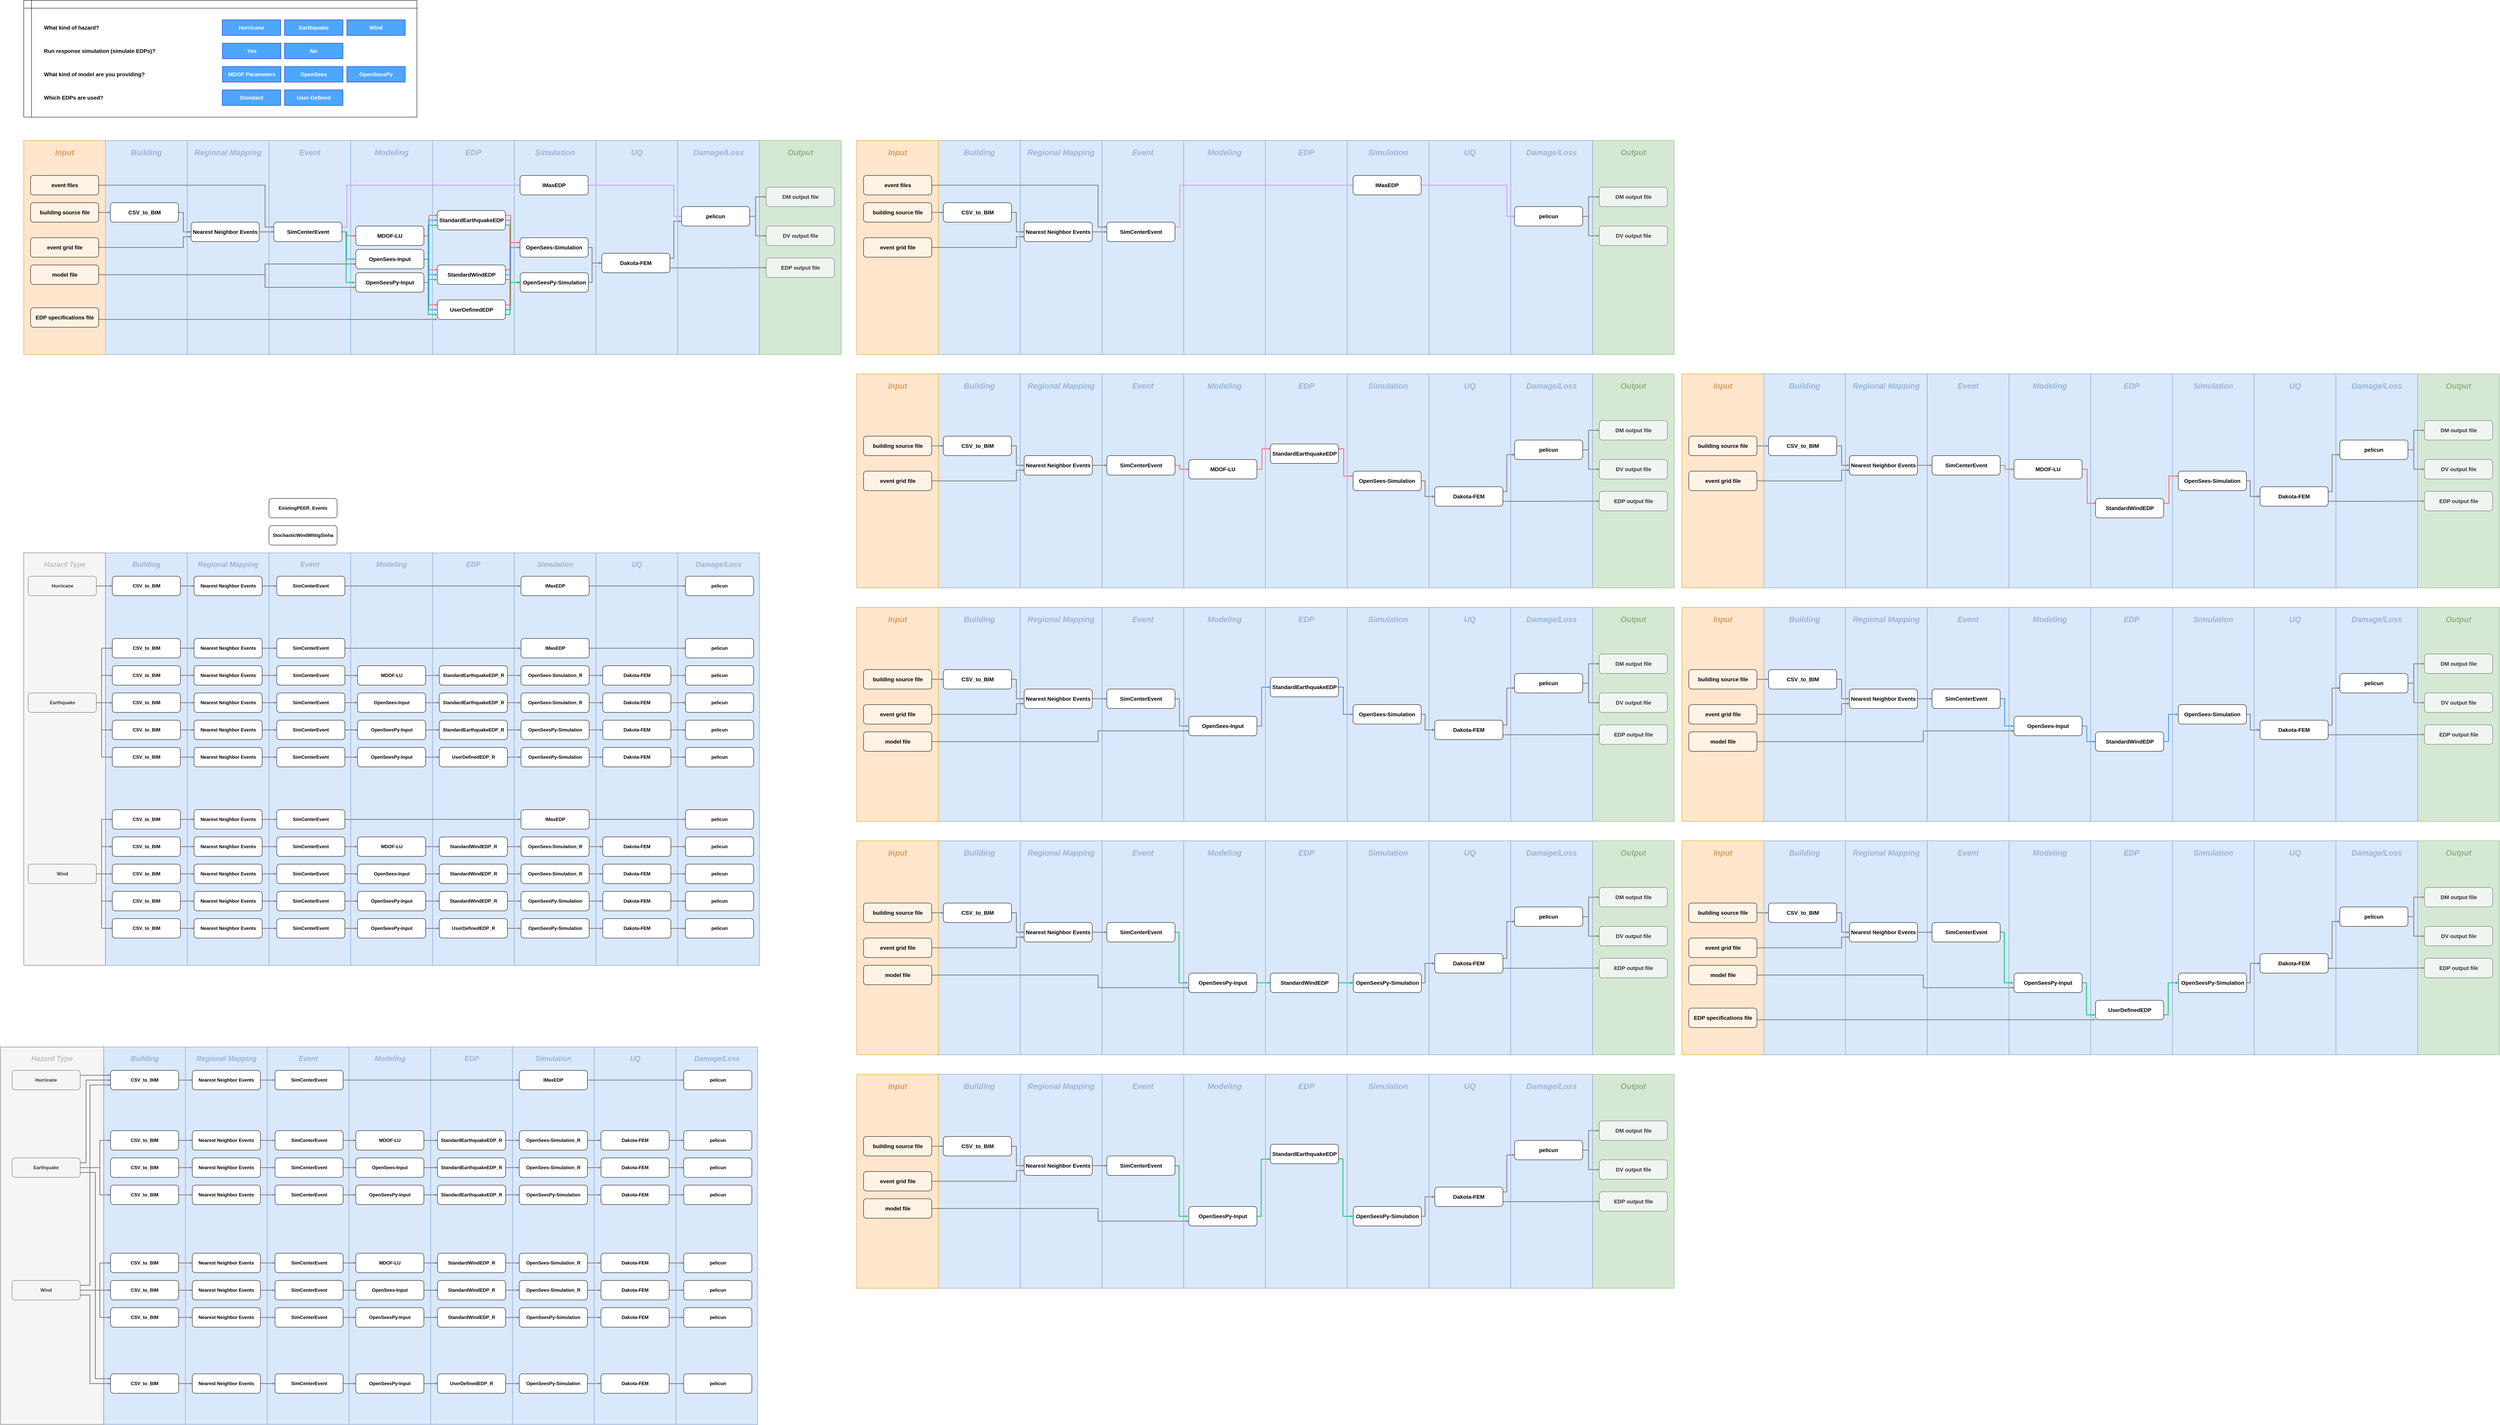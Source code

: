<mxfile version="13.10.2" type="device"><diagram id="jlO4pKKgTKc5NwCYHabm" name="Page-1"><mxGraphModel dx="2628" dy="2161" grid="1" gridSize="10" guides="1" tooltips="1" connect="1" arrows="1" fold="1" page="1" pageScale="1" pageWidth="850" pageHeight="1100" math="0" shadow="0"><root><mxCell id="0"/><mxCell id="1" parent="0"/><mxCell id="-bZ2ncfWwM-mZTs5O0AJ-34" value="&lt;b&gt;&lt;font style=&quot;font-size: 14px&quot;&gt;Hurricane&lt;/font&gt;&lt;/b&gt;" style="rounded=0;whiteSpace=wrap;html=1;strokeColor=#36393d;fillColor=#eeeeee;fontColor=#B3B3B3;" parent="1" vertex="1"><mxGeometry x="330" y="-390" width="150" height="40" as="geometry"/></mxCell><mxCell id="-bZ2ncfWwM-mZTs5O0AJ-35" value="&lt;b&gt;&lt;font style=&quot;font-size: 14px&quot;&gt;Earthquake&lt;/font&gt;&lt;/b&gt;" style="rounded=0;whiteSpace=wrap;html=1;strokeColor=#36393d;fillColor=#eeeeee;fontColor=#B3B3B3;" parent="1" vertex="1"><mxGeometry x="490" y="-390" width="150" height="40" as="geometry"/></mxCell><mxCell id="-bZ2ncfWwM-mZTs5O0AJ-36" value="&lt;b&gt;&lt;font style=&quot;font-size: 14px&quot;&gt;Wind&lt;/font&gt;&lt;/b&gt;" style="rounded=0;whiteSpace=wrap;html=1;strokeColor=#36393d;fillColor=#eeeeee;fontColor=#B3B3B3;" parent="1" vertex="1"><mxGeometry x="650" y="-390" width="150" height="40" as="geometry"/></mxCell><mxCell id="-bZ2ncfWwM-mZTs5O0AJ-37" value="&lt;b&gt;&lt;font style=&quot;font-size: 14px&quot;&gt;Yes&lt;/font&gt;&lt;/b&gt;" style="rounded=0;whiteSpace=wrap;html=1;strokeColor=#36393d;fillColor=#eeeeee;fontColor=#B3B3B3;" parent="1" vertex="1"><mxGeometry x="330.5" y="-330" width="150" height="40" as="geometry"/></mxCell><mxCell id="-bZ2ncfWwM-mZTs5O0AJ-38" value="&lt;b&gt;&lt;font style=&quot;font-size: 14px&quot;&gt;No&lt;/font&gt;&lt;/b&gt;" style="rounded=0;whiteSpace=wrap;html=1;strokeColor=#36393d;fillColor=#eeeeee;fontColor=#B3B3B3;" parent="1" vertex="1"><mxGeometry x="490" y="-330" width="150" height="40" as="geometry"/></mxCell><mxCell id="-bZ2ncfWwM-mZTs5O0AJ-39" value="&lt;b&gt;&lt;font style=&quot;font-size: 14px&quot;&gt;MDOF Parameters&lt;/font&gt;&lt;/b&gt;" style="rounded=0;whiteSpace=wrap;html=1;strokeColor=#36393d;fillColor=#eeeeee;fontColor=#B3B3B3;" parent="1" vertex="1"><mxGeometry x="330.5" y="-270" width="150" height="40" as="geometry"/></mxCell><mxCell id="-bZ2ncfWwM-mZTs5O0AJ-40" value="&lt;span style=&quot;font-size: 14px&quot;&gt;&lt;b&gt;OpenSees&lt;/b&gt;&lt;/span&gt;" style="rounded=0;whiteSpace=wrap;html=1;strokeColor=#36393d;fillColor=#eeeeee;fontColor=#B3B3B3;" parent="1" vertex="1"><mxGeometry x="490" y="-270" width="150" height="40" as="geometry"/></mxCell><mxCell id="-bZ2ncfWwM-mZTs5O0AJ-41" value="&lt;b&gt;&lt;font style=&quot;font-size: 14px&quot;&gt;OpenSeesPy&lt;/font&gt;&lt;/b&gt;" style="rounded=0;whiteSpace=wrap;html=1;strokeColor=#36393d;fillColor=#eeeeee;fontColor=#B3B3B3;" parent="1" vertex="1"><mxGeometry x="650" y="-270" width="150" height="40" as="geometry"/></mxCell><mxCell id="-bZ2ncfWwM-mZTs5O0AJ-42" value="&lt;b&gt;&lt;font style=&quot;font-size: 14px&quot;&gt;Standard&lt;/font&gt;&lt;/b&gt;" style="rounded=0;whiteSpace=wrap;html=1;strokeColor=#36393d;fillColor=#eeeeee;fontColor=#B3B3B3;" parent="1" vertex="1"><mxGeometry x="330" y="-210" width="150" height="40" as="geometry"/></mxCell><mxCell id="-bZ2ncfWwM-mZTs5O0AJ-43" value="&lt;b&gt;&lt;font style=&quot;font-size: 14px&quot;&gt;User-Defined&lt;/font&gt;&lt;/b&gt;" style="rounded=0;whiteSpace=wrap;html=1;strokeColor=#36393d;fillColor=#eeeeee;fontColor=#B3B3B3;" parent="1" vertex="1"><mxGeometry x="490" y="-210" width="150" height="40" as="geometry"/></mxCell><mxCell id="-bZ2ncfWwM-mZTs5O0AJ-22" value="" style="shape=internalStorage;whiteSpace=wrap;html=1;backgroundOutline=1;" parent="1" vertex="1"><mxGeometry x="-180" y="-440" width="1010" height="300" as="geometry"/></mxCell><mxCell id="VoUoHaTuXy75DNu6SHFU-47" value="" style="rounded=0;whiteSpace=wrap;html=1;fillColor=#d5e8d4;strokeColor=#82b366;" parent="1" vertex="1"><mxGeometry x="1710" y="-80" width="210" height="550" as="geometry"/></mxCell><mxCell id="VoUoHaTuXy75DNu6SHFU-36" value="" style="rounded=0;whiteSpace=wrap;html=1;fillColor=#dae8fc;strokeColor=#6c8ebf;" parent="1" vertex="1"><mxGeometry x="1290" y="-80" width="210" height="550" as="geometry"/></mxCell><mxCell id="VoUoHaTuXy75DNu6SHFU-37" value="" style="rounded=0;whiteSpace=wrap;html=1;fillColor=#dae8fc;strokeColor=#6c8ebf;" parent="1" vertex="1"><mxGeometry x="1500" y="-80" width="210" height="550" as="geometry"/></mxCell><mxCell id="VoUoHaTuXy75DNu6SHFU-35" value="" style="rounded=0;whiteSpace=wrap;html=1;fillColor=#dae8fc;strokeColor=#6c8ebf;" parent="1" vertex="1"><mxGeometry x="1080" y="-80" width="210" height="550" as="geometry"/></mxCell><mxCell id="VoUoHaTuXy75DNu6SHFU-33" value="" style="rounded=0;whiteSpace=wrap;html=1;fillColor=#dae8fc;strokeColor=#6c8ebf;" parent="1" vertex="1"><mxGeometry x="660" y="-80" width="210" height="550" as="geometry"/></mxCell><mxCell id="VoUoHaTuXy75DNu6SHFU-34" value="" style="rounded=0;whiteSpace=wrap;html=1;fillColor=#dae8fc;strokeColor=#6c8ebf;" parent="1" vertex="1"><mxGeometry x="870" y="-80" width="210" height="550" as="geometry"/></mxCell><mxCell id="VoUoHaTuXy75DNu6SHFU-32" value="" style="rounded=0;whiteSpace=wrap;html=1;fillColor=#dae8fc;strokeColor=#6c8ebf;" parent="1" vertex="1"><mxGeometry x="450" y="-80" width="210" height="550" as="geometry"/></mxCell><mxCell id="VoUoHaTuXy75DNu6SHFU-31" value="" style="rounded=0;whiteSpace=wrap;html=1;fillColor=#dae8fc;strokeColor=#6c8ebf;" parent="1" vertex="1"><mxGeometry x="240" y="-80" width="210" height="550" as="geometry"/></mxCell><mxCell id="VoUoHaTuXy75DNu6SHFU-8" value="" style="rounded=0;whiteSpace=wrap;html=1;fillColor=#dae8fc;strokeColor=#6c8ebf;" parent="1" vertex="1"><mxGeometry x="30" y="-80" width="210" height="550" as="geometry"/></mxCell><mxCell id="VoUoHaTuXy75DNu6SHFU-67" value="" style="edgeStyle=orthogonalEdgeStyle;rounded=0;orthogonalLoop=1;jettySize=auto;html=1;startSize=0;endSize=0;entryX=0;entryY=0.5;entryDx=0;entryDy=0;strokeWidth=2;strokeColor=#808080;exitX=1;exitY=0.5;exitDx=0;exitDy=0;" parent="1" source="VoUoHaTuXy75DNu6SHFU-7" target="VoUoHaTuXy75DNu6SHFU-10" edge="1"><mxGeometry relative="1" as="geometry"><Array as="points"><mxPoint x="440" y="155"/><mxPoint x="440" y="155"/></Array></mxGeometry></mxCell><mxCell id="VoUoHaTuXy75DNu6SHFU-7" value="&lt;b&gt;&lt;font style=&quot;font-size: 14px&quot;&gt;Nearest Neighbor Events&lt;/font&gt;&lt;/b&gt;" style="rounded=1;whiteSpace=wrap;html=1;" parent="1" vertex="1"><mxGeometry x="250" y="130" width="175" height="50" as="geometry"/></mxCell><mxCell id="VoUoHaTuXy75DNu6SHFU-69" value="" style="edgeStyle=orthogonalEdgeStyle;rounded=0;orthogonalLoop=1;jettySize=auto;html=1;startSize=0;endSize=0;entryX=0;entryY=0.5;entryDx=0;entryDy=0;strokeWidth=2;strokeColor=#808080;" parent="1" source="VoUoHaTuXy75DNu6SHFU-4" target="VoUoHaTuXy75DNu6SHFU-7" edge="1"><mxGeometry relative="1" as="geometry"><Array as="points"><mxPoint x="230" y="105"/><mxPoint x="230" y="155"/></Array></mxGeometry></mxCell><mxCell id="VoUoHaTuXy75DNu6SHFU-4" value="&lt;b&gt;&lt;font style=&quot;font-size: 14px&quot;&gt;CSV_to_BIM&lt;/font&gt;&lt;/b&gt;" style="rounded=1;whiteSpace=wrap;html=1;" parent="1" vertex="1"><mxGeometry x="42.5" y="80" width="175" height="50" as="geometry"/></mxCell><mxCell id="VoUoHaTuXy75DNu6SHFU-84" value="" style="edgeStyle=orthogonalEdgeStyle;rounded=0;orthogonalLoop=1;jettySize=auto;html=1;startSize=0;endSize=0;strokeWidth=2;entryX=0;entryY=0.5;entryDx=0;entryDy=0;strokeColor=#FF6666;exitX=1;exitY=0.5;exitDx=0;exitDy=0;" parent="1" source="VoUoHaTuXy75DNu6SHFU-10" edge="1"><mxGeometry relative="1" as="geometry"><mxPoint x="637.5" y="95" as="sourcePoint"/><mxPoint x="673" y="165" as="targetPoint"/><Array as="points"><mxPoint x="650" y="155"/><mxPoint x="650" y="165"/></Array></mxGeometry></mxCell><mxCell id="VoUoHaTuXy75DNu6SHFU-85" value="" style="edgeStyle=orthogonalEdgeStyle;rounded=0;orthogonalLoop=1;jettySize=auto;html=1;startSize=0;endSize=0;strokeWidth=2;entryX=0;entryY=0.5;entryDx=0;entryDy=0;strokeColor=#3399FF;exitX=1;exitY=0.5;exitDx=0;exitDy=0;" parent="1" source="VoUoHaTuXy75DNu6SHFU-10" edge="1"><mxGeometry relative="1" as="geometry"><mxPoint x="636.5" y="95" as="sourcePoint"/><mxPoint x="672" y="225" as="targetPoint"/><Array as="points"><mxPoint x="649" y="155"/><mxPoint x="649" y="225"/></Array></mxGeometry></mxCell><mxCell id="VoUoHaTuXy75DNu6SHFU-86" value="" style="edgeStyle=orthogonalEdgeStyle;rounded=0;orthogonalLoop=1;jettySize=auto;html=1;startSize=0;endSize=0;strokeWidth=2;entryX=0;entryY=0.5;entryDx=0;entryDy=0;strokeColor=#00CC66;exitX=1;exitY=0.5;exitDx=0;exitDy=0;" parent="1" source="VoUoHaTuXy75DNu6SHFU-10" edge="1"><mxGeometry relative="1" as="geometry"><mxPoint x="635.5" y="95" as="sourcePoint"/><mxPoint x="671" y="285" as="targetPoint"/><Array as="points"><mxPoint x="648" y="155"/><mxPoint x="648" y="285"/></Array></mxGeometry></mxCell><mxCell id="VoUoHaTuXy75DNu6SHFU-107" value="" style="edgeStyle=orthogonalEdgeStyle;rounded=0;orthogonalLoop=1;jettySize=auto;html=1;startSize=0;endSize=0;strokeWidth=2;entryX=0;entryY=0.5;entryDx=0;entryDy=0;exitX=1;exitY=0.25;exitDx=0;exitDy=0;strokeColor=#CC99FF;" parent="1" source="VoUoHaTuXy75DNu6SHFU-10" target="VoUoHaTuXy75DNu6SHFU-26" edge="1"><mxGeometry relative="1" as="geometry"><Array as="points"><mxPoint x="650" y="143"/><mxPoint x="650" y="35"/></Array></mxGeometry></mxCell><mxCell id="VoUoHaTuXy75DNu6SHFU-10" value="&lt;b&gt;&lt;font style=&quot;font-size: 14px&quot;&gt;SimCenterEvent&lt;/font&gt;&lt;/b&gt;" style="rounded=1;whiteSpace=wrap;html=1;" parent="1" vertex="1"><mxGeometry x="462.5" y="130" width="175" height="50" as="geometry"/></mxCell><mxCell id="VoUoHaTuXy75DNu6SHFU-11" value="&lt;b&gt;ExistingPEER_Events&lt;/b&gt;" style="rounded=1;whiteSpace=wrap;html=1;" parent="1" vertex="1"><mxGeometry x="450" y="840" width="175" height="50" as="geometry"/></mxCell><mxCell id="VoUoHaTuXy75DNu6SHFU-12" value="&lt;b&gt;StochasticWindWittigSinha&lt;/b&gt;" style="rounded=1;whiteSpace=wrap;html=1;" parent="1" vertex="1"><mxGeometry x="450" y="910" width="175" height="50" as="geometry"/></mxCell><mxCell id="VoUoHaTuXy75DNu6SHFU-13" value="&lt;b&gt;StochasticGroundMotion&lt;/b&gt;" style="rounded=1;whiteSpace=wrap;html=1;" parent="1" vertex="1"><mxGeometry x="450" y="980" width="175" height="50" as="geometry"/></mxCell><mxCell id="VoUoHaTuXy75DNu6SHFU-90" value="" style="edgeStyle=orthogonalEdgeStyle;rounded=0;orthogonalLoop=1;jettySize=auto;html=1;startSize=0;endSize=0;strokeWidth=2;strokeColor=#3399FF;" parent="1" source="VoUoHaTuXy75DNu6SHFU-19" target="VoUoHaTuXy75DNu6SHFU-24" edge="1"><mxGeometry relative="1" as="geometry"><Array as="points"><mxPoint x="1070" y="125"/><mxPoint x="1070" y="195"/></Array></mxGeometry></mxCell><mxCell id="VoUoHaTuXy75DNu6SHFU-92" value="" style="edgeStyle=orthogonalEdgeStyle;rounded=0;orthogonalLoop=1;jettySize=auto;html=1;startSize=0;endSize=0;strokeWidth=2;entryX=0;entryY=0.5;entryDx=0;entryDy=0;exitX=1;exitY=0.75;exitDx=0;exitDy=0;strokeColor=#00CC66;" parent="1" target="VoUoHaTuXy75DNu6SHFU-25" edge="1"><mxGeometry relative="1" as="geometry"><mxPoint x="1056.5" y="137.5" as="sourcePoint"/><mxPoint x="1091.5" y="225" as="targetPoint"/><Array as="points"><mxPoint x="1069" y="138"/><mxPoint x="1069" y="285"/></Array></mxGeometry></mxCell><mxCell id="VoUoHaTuXy75DNu6SHFU-119" value="" style="edgeStyle=orthogonalEdgeStyle;rounded=0;orthogonalLoop=1;jettySize=auto;html=1;startSize=0;endSize=0;strokeColor=#FF6666;strokeWidth=2;exitX=1;exitY=0.25;exitDx=0;exitDy=0;entryX=0;entryY=0.25;entryDx=0;entryDy=0;" parent="1" source="VoUoHaTuXy75DNu6SHFU-19" target="VoUoHaTuXy75DNu6SHFU-24" edge="1"><mxGeometry relative="1" as="geometry"><mxPoint x="1058.5" y="125" as="sourcePoint"/><mxPoint x="1093.5" y="165" as="targetPoint"/><Array as="points"><mxPoint x="1071" y="113"/><mxPoint x="1071" y="183"/></Array></mxGeometry></mxCell><mxCell id="VoUoHaTuXy75DNu6SHFU-19" value="&lt;b&gt;&lt;font style=&quot;font-size: 14px&quot;&gt;StandardEarthquakeEDP&lt;/font&gt;&lt;/b&gt;" style="rounded=1;whiteSpace=wrap;html=1;" parent="1" vertex="1"><mxGeometry x="882.5" y="100" width="175" height="50" as="geometry"/></mxCell><mxCell id="VoUoHaTuXy75DNu6SHFU-116" value="" style="edgeStyle=orthogonalEdgeStyle;rounded=0;orthogonalLoop=1;jettySize=auto;html=1;startSize=0;endSize=0;strokeColor=#3399FF;strokeWidth=2;entryX=0;entryY=0.5;entryDx=0;entryDy=0;" parent="1" source="VoUoHaTuXy75DNu6SHFU-20" target="VoUoHaTuXy75DNu6SHFU-24" edge="1"><mxGeometry relative="1" as="geometry"><Array as="points"><mxPoint x="1070" y="355"/><mxPoint x="1070" y="195"/></Array></mxGeometry></mxCell><mxCell id="VoUoHaTuXy75DNu6SHFU-117" value="" style="edgeStyle=orthogonalEdgeStyle;rounded=0;orthogonalLoop=1;jettySize=auto;html=1;startSize=0;endSize=0;strokeWidth=2;entryX=0;entryY=0.25;entryDx=0;entryDy=0;exitX=1;exitY=0.25;exitDx=0;exitDy=0;strokeColor=#FF6666;" parent="1" target="VoUoHaTuXy75DNu6SHFU-24" edge="1"><mxGeometry relative="1" as="geometry"><mxPoint x="1058.5" y="342.5" as="sourcePoint"/><mxPoint x="1093.5" y="225" as="targetPoint"/><Array as="points"><mxPoint x="1071" y="343"/><mxPoint x="1071" y="183"/></Array></mxGeometry></mxCell><mxCell id="e4BMNwe88TeKsXkqNK-W-2" value="" style="edgeStyle=orthogonalEdgeStyle;rounded=0;orthogonalLoop=1;jettySize=auto;html=1;exitX=1;exitY=0.75;exitDx=0;exitDy=0;entryX=0;entryY=0.5;entryDx=0;entryDy=0;strokeWidth=2;strokeColor=#00CC66;endSize=1;" parent="1" target="VoUoHaTuXy75DNu6SHFU-25" edge="1"><mxGeometry relative="1" as="geometry"><mxPoint x="1056.5" y="367.5" as="sourcePoint"/><mxPoint x="1089" y="280" as="targetPoint"/><Array as="points"><mxPoint x="1069" y="368"/><mxPoint x="1069" y="285"/></Array></mxGeometry></mxCell><mxCell id="VoUoHaTuXy75DNu6SHFU-20" value="&lt;b&gt;&lt;font style=&quot;font-size: 14px&quot;&gt;UserDefinedEDP&lt;/font&gt;&lt;/b&gt;" style="rounded=1;whiteSpace=wrap;html=1;" parent="1" vertex="1"><mxGeometry x="882.5" y="330" width="175" height="50" as="geometry"/></mxCell><mxCell id="VoUoHaTuXy75DNu6SHFU-120" value="" style="edgeStyle=orthogonalEdgeStyle;rounded=0;orthogonalLoop=1;jettySize=auto;html=1;startSize=0;endSize=0;strokeColor=#FF6666;strokeWidth=2;entryX=0;entryY=0.25;entryDx=0;entryDy=0;exitX=1;exitY=0.25;exitDx=0;exitDy=0;" parent="1" source="VoUoHaTuXy75DNu6SHFU-22" target="VoUoHaTuXy75DNu6SHFU-24" edge="1"><mxGeometry relative="1" as="geometry"><mxPoint x="1058.5" y="265" as="sourcePoint"/><mxPoint x="1093.5" y="165" as="targetPoint"/><Array as="points"><mxPoint x="1071" y="253"/><mxPoint x="1071" y="183"/></Array></mxGeometry></mxCell><mxCell id="VoUoHaTuXy75DNu6SHFU-121" value="" style="edgeStyle=orthogonalEdgeStyle;rounded=0;orthogonalLoop=1;jettySize=auto;html=1;startSize=0;endSize=0;strokeWidth=2;entryX=0;entryY=0.5;entryDx=0;entryDy=0;strokeColor=#3399FF;" parent="1" source="VoUoHaTuXy75DNu6SHFU-22" target="VoUoHaTuXy75DNu6SHFU-24" edge="1"><mxGeometry relative="1" as="geometry"><Array as="points"><mxPoint x="1070" y="265"/><mxPoint x="1070" y="195"/></Array></mxGeometry></mxCell><mxCell id="e4BMNwe88TeKsXkqNK-W-3" value="" style="edgeStyle=orthogonalEdgeStyle;rounded=0;orthogonalLoop=1;jettySize=auto;html=1;endSize=1;strokeColor=#00CC66;strokeWidth=2;exitX=1;exitY=0.75;exitDx=0;exitDy=0;" parent="1" source="VoUoHaTuXy75DNu6SHFU-22" target="VoUoHaTuXy75DNu6SHFU-25" edge="1"><mxGeometry relative="1" as="geometry"><Array as="points"><mxPoint x="1070" y="278"/><mxPoint x="1070" y="285"/></Array></mxGeometry></mxCell><mxCell id="VoUoHaTuXy75DNu6SHFU-22" value="&lt;b&gt;&lt;font style=&quot;font-size: 14px&quot;&gt;StandardWindEDP&lt;/font&gt;&lt;/b&gt;" style="rounded=1;whiteSpace=wrap;html=1;" parent="1" vertex="1"><mxGeometry x="882.5" y="240" width="175" height="50" as="geometry"/></mxCell><mxCell id="VoUoHaTuXy75DNu6SHFU-93" value="" style="edgeStyle=orthogonalEdgeStyle;rounded=0;orthogonalLoop=1;jettySize=auto;html=1;startSize=0;endSize=0;strokeWidth=2;entryX=0;entryY=0.75;entryDx=0;entryDy=0;strokeColor=#00CC66;" parent="1" edge="1"><mxGeometry relative="1" as="geometry"><mxPoint x="847" y="285" as="sourcePoint"/><mxPoint x="881.5" y="277.5" as="targetPoint"/><Array as="points"><mxPoint x="859" y="285"/><mxPoint x="859" y="278"/></Array></mxGeometry></mxCell><mxCell id="VoUoHaTuXy75DNu6SHFU-113" value="" style="edgeStyle=orthogonalEdgeStyle;rounded=0;orthogonalLoop=1;jettySize=auto;html=1;startSize=0;endSize=0;strokeColor=#00CC66;strokeWidth=2;" parent="1" edge="1"><mxGeometry relative="1" as="geometry"><mxPoint x="847" y="285" as="sourcePoint"/><mxPoint x="882" y="138" as="targetPoint"/><Array as="points"><mxPoint x="859" y="285"/><mxPoint x="859" y="138"/></Array></mxGeometry></mxCell><mxCell id="VoUoHaTuXy75DNu6SHFU-114" value="" style="edgeStyle=orthogonalEdgeStyle;rounded=0;orthogonalLoop=1;jettySize=auto;html=1;startSize=0;endSize=0;strokeColor=#00CC66;strokeWidth=2;entryX=0;entryY=0.75;entryDx=0;entryDy=0;" parent="1" edge="1"><mxGeometry relative="1" as="geometry"><mxPoint x="847" y="285" as="sourcePoint"/><mxPoint x="881.5" y="367.5" as="targetPoint"/><Array as="points"><mxPoint x="859" y="285"/><mxPoint x="859" y="368"/></Array></mxGeometry></mxCell><mxCell id="VoUoHaTuXy75DNu6SHFU-15" value="&lt;b&gt;&lt;font style=&quot;font-size: 14px&quot;&gt;OpenSeesPy-Input&lt;/font&gt;&lt;/b&gt;" style="rounded=1;whiteSpace=wrap;html=1;" parent="1" vertex="1"><mxGeometry x="673" y="260" width="175" height="50" as="geometry"/></mxCell><mxCell id="VoUoHaTuXy75DNu6SHFU-87" value="" style="edgeStyle=orthogonalEdgeStyle;rounded=0;orthogonalLoop=1;jettySize=auto;html=1;startSize=0;endSize=0;strokeWidth=2;entryX=0;entryY=0.25;entryDx=0;entryDy=0;strokeColor=#FF6666;" parent="1" edge="1"><mxGeometry relative="1" as="geometry"><mxPoint x="849" y="165" as="sourcePoint"/><mxPoint x="883.5" y="112.5" as="targetPoint"/><Array as="points"><mxPoint x="861" y="165"/><mxPoint x="861" y="113"/></Array></mxGeometry></mxCell><mxCell id="VoUoHaTuXy75DNu6SHFU-89" value="" style="edgeStyle=orthogonalEdgeStyle;rounded=0;orthogonalLoop=1;jettySize=auto;html=1;dashed=1;dashPattern=1 1;startSize=0;endSize=0;strokeColor=#808080;strokeWidth=2;entryX=0;entryY=0.5;entryDx=0;entryDy=0;" parent="1" source="VoUoHaTuXy75DNu6SHFU-16" target="VoUoHaTuXy75DNu6SHFU-22" edge="1"><mxGeometry relative="1" as="geometry"><Array as="points"><mxPoint x="860" y="165"/><mxPoint x="860" y="265"/></Array></mxGeometry></mxCell><mxCell id="VoUoHaTuXy75DNu6SHFU-109" value="" style="edgeStyle=orthogonalEdgeStyle;rounded=0;orthogonalLoop=1;jettySize=auto;html=1;startSize=0;endSize=0;strokeColor=#FF6666;strokeWidth=2;entryX=0;entryY=0.25;entryDx=0;entryDy=0;" parent="1" edge="1"><mxGeometry relative="1" as="geometry"><mxPoint x="849" y="165" as="sourcePoint"/><mxPoint x="883.5" y="252.5" as="targetPoint"/><Array as="points"><mxPoint x="861" y="165"/><mxPoint x="861" y="253"/></Array></mxGeometry></mxCell><mxCell id="VoUoHaTuXy75DNu6SHFU-110" value="" style="edgeStyle=orthogonalEdgeStyle;rounded=0;orthogonalLoop=1;jettySize=auto;html=1;startSize=0;endSize=0;strokeColor=#FF6666;strokeWidth=2;entryX=0;entryY=0.25;entryDx=0;entryDy=0;" parent="1" edge="1"><mxGeometry relative="1" as="geometry"><mxPoint x="849" y="165" as="sourcePoint"/><mxPoint x="883.5" y="342.5" as="targetPoint"/><Array as="points"><mxPoint x="861" y="165"/><mxPoint x="861" y="343"/></Array></mxGeometry></mxCell><mxCell id="VoUoHaTuXy75DNu6SHFU-16" value="&lt;b&gt;&lt;font style=&quot;font-size: 14px&quot;&gt;MDOF-LU&lt;/font&gt;&lt;/b&gt;" style="rounded=1;whiteSpace=wrap;html=1;" parent="1" vertex="1"><mxGeometry x="673" y="140" width="175" height="50" as="geometry"/></mxCell><mxCell id="VoUoHaTuXy75DNu6SHFU-88" value="" style="edgeStyle=orthogonalEdgeStyle;rounded=0;orthogonalLoop=1;jettySize=auto;html=1;startSize=0;endSize=0;strokeWidth=2;strokeColor=#3399FF;" parent="1" source="VoUoHaTuXy75DNu6SHFU-17" target="VoUoHaTuXy75DNu6SHFU-22" edge="1"><mxGeometry relative="1" as="geometry"><Array as="points"><mxPoint x="860" y="225"/><mxPoint x="860" y="265"/></Array></mxGeometry></mxCell><mxCell id="VoUoHaTuXy75DNu6SHFU-111" value="" style="edgeStyle=orthogonalEdgeStyle;rounded=0;orthogonalLoop=1;jettySize=auto;html=1;startSize=0;endSize=0;strokeColor=#3399FF;strokeWidth=2;entryX=0;entryY=0.5;entryDx=0;entryDy=0;" parent="1" source="VoUoHaTuXy75DNu6SHFU-17" target="VoUoHaTuXy75DNu6SHFU-19" edge="1"><mxGeometry relative="1" as="geometry"><Array as="points"><mxPoint x="860" y="225"/><mxPoint x="860" y="125"/></Array></mxGeometry></mxCell><mxCell id="VoUoHaTuXy75DNu6SHFU-112" value="" style="edgeStyle=orthogonalEdgeStyle;rounded=0;orthogonalLoop=1;jettySize=auto;html=1;startSize=0;endSize=0;strokeColor=#3399FF;strokeWidth=2;entryX=0;entryY=0.5;entryDx=0;entryDy=0;" parent="1" source="VoUoHaTuXy75DNu6SHFU-17" target="VoUoHaTuXy75DNu6SHFU-20" edge="1"><mxGeometry relative="1" as="geometry"><Array as="points"><mxPoint x="860" y="225"/><mxPoint x="860" y="355"/></Array></mxGeometry></mxCell><mxCell id="VoUoHaTuXy75DNu6SHFU-17" value="&lt;b&gt;&lt;font style=&quot;font-size: 14px&quot;&gt;OpenSees-Input&lt;/font&gt;&lt;/b&gt;" style="rounded=1;whiteSpace=wrap;html=1;" parent="1" vertex="1"><mxGeometry x="673" y="200" width="175" height="50" as="geometry"/></mxCell><mxCell id="e4BMNwe88TeKsXkqNK-W-4" value="" style="edgeStyle=orthogonalEdgeStyle;rounded=0;orthogonalLoop=1;jettySize=auto;html=1;endSize=1;strokeWidth=2;strokeColor=#808080;" parent="1" source="VoUoHaTuXy75DNu6SHFU-24" target="VoUoHaTuXy75DNu6SHFU-30" edge="1"><mxGeometry relative="1" as="geometry"><Array as="points"><mxPoint x="1280" y="195"/><mxPoint x="1280" y="235"/></Array></mxGeometry></mxCell><mxCell id="VoUoHaTuXy75DNu6SHFU-24" value="&lt;b&gt;&lt;font style=&quot;font-size: 14px&quot;&gt;OpenSees-Simulation&lt;/font&gt;&lt;/b&gt;" style="rounded=1;whiteSpace=wrap;html=1;" parent="1" vertex="1"><mxGeometry x="1095" y="170" width="175" height="50" as="geometry"/></mxCell><mxCell id="e4BMNwe88TeKsXkqNK-W-6" value="" style="edgeStyle=orthogonalEdgeStyle;rounded=0;orthogonalLoop=1;jettySize=auto;html=1;endSize=1;strokeColor=#808080;strokeWidth=2;" parent="1" source="VoUoHaTuXy75DNu6SHFU-25" target="VoUoHaTuXy75DNu6SHFU-30" edge="1"><mxGeometry relative="1" as="geometry"><Array as="points"><mxPoint x="1280" y="285"/><mxPoint x="1280" y="235"/></Array></mxGeometry></mxCell><mxCell id="VoUoHaTuXy75DNu6SHFU-25" value="&lt;b&gt;&lt;font style=&quot;font-size: 14px&quot;&gt;OpenSeesPy-Simulation&lt;/font&gt;&lt;/b&gt;" style="rounded=1;whiteSpace=wrap;html=1;" parent="1" vertex="1"><mxGeometry x="1095.5" y="260" width="175" height="50" as="geometry"/></mxCell><mxCell id="VoUoHaTuXy75DNu6SHFU-101" value="" style="edgeStyle=orthogonalEdgeStyle;rounded=0;orthogonalLoop=1;jettySize=auto;html=1;startSize=0;endSize=0;strokeWidth=2;entryX=0;entryY=0.5;entryDx=0;entryDy=0;strokeColor=#CC99FF;exitX=1;exitY=0.5;exitDx=0;exitDy=0;" parent="1" source="VoUoHaTuXy75DNu6SHFU-26" target="VoUoHaTuXy75DNu6SHFU-28" edge="1"><mxGeometry relative="1" as="geometry"><Array as="points"><mxPoint x="1490" y="35"/><mxPoint x="1490" y="115"/></Array></mxGeometry></mxCell><mxCell id="VoUoHaTuXy75DNu6SHFU-26" value="&lt;b&gt;&lt;font style=&quot;font-size: 14px&quot;&gt;IMasEDP&lt;/font&gt;&lt;/b&gt;" style="rounded=1;whiteSpace=wrap;html=1;" parent="1" vertex="1"><mxGeometry x="1095" y="10" width="175" height="50" as="geometry"/></mxCell><mxCell id="VoUoHaTuXy75DNu6SHFU-104" value="" style="edgeStyle=orthogonalEdgeStyle;rounded=0;orthogonalLoop=1;jettySize=auto;html=1;startSize=0;endSize=0;strokeColor=#808080;strokeWidth=2;entryX=0;entryY=0.5;entryDx=0;entryDy=0;" parent="1" source="VoUoHaTuXy75DNu6SHFU-28" target="VoUoHaTuXy75DNu6SHFU-56" edge="1"><mxGeometry relative="1" as="geometry"><Array as="points"><mxPoint x="1700" y="115"/><mxPoint x="1700" y="165"/></Array></mxGeometry></mxCell><mxCell id="VoUoHaTuXy75DNu6SHFU-105" value="" style="edgeStyle=orthogonalEdgeStyle;rounded=0;orthogonalLoop=1;jettySize=auto;html=1;startSize=0;endSize=0;strokeColor=#808080;strokeWidth=2;entryX=0;entryY=0.5;entryDx=0;entryDy=0;" parent="1" source="VoUoHaTuXy75DNu6SHFU-28" target="VoUoHaTuXy75DNu6SHFU-55" edge="1"><mxGeometry relative="1" as="geometry"><Array as="points"><mxPoint x="1700" y="115"/><mxPoint x="1700" y="65"/></Array></mxGeometry></mxCell><mxCell id="VoUoHaTuXy75DNu6SHFU-28" value="&lt;b&gt;&lt;font style=&quot;font-size: 14px&quot;&gt;pelicun&lt;/font&gt;&lt;/b&gt;" style="rounded=1;whiteSpace=wrap;html=1;" parent="1" vertex="1"><mxGeometry x="1510" y="90" width="175" height="50" as="geometry"/></mxCell><mxCell id="VoUoHaTuXy75DNu6SHFU-102" value="" style="edgeStyle=orthogonalEdgeStyle;rounded=0;orthogonalLoop=1;jettySize=auto;html=1;startSize=0;endSize=0;strokeColor=#808080;strokeWidth=2;entryX=0;entryY=0.75;entryDx=0;entryDy=0;exitX=1;exitY=0.25;exitDx=0;exitDy=0;" parent="1" source="VoUoHaTuXy75DNu6SHFU-30" target="VoUoHaTuXy75DNu6SHFU-28" edge="1"><mxGeometry relative="1" as="geometry"><Array as="points"><mxPoint x="1490" y="223"/><mxPoint x="1490" y="128"/></Array></mxGeometry></mxCell><mxCell id="VoUoHaTuXy75DNu6SHFU-103" value="" style="edgeStyle=orthogonalEdgeStyle;rounded=0;orthogonalLoop=1;jettySize=auto;html=1;startSize=0;endSize=0;strokeColor=#808080;strokeWidth=2;entryX=0;entryY=0.5;entryDx=0;entryDy=0;exitX=1;exitY=0.75;exitDx=0;exitDy=0;" parent="1" source="VoUoHaTuXy75DNu6SHFU-30" target="VoUoHaTuXy75DNu6SHFU-54" edge="1"><mxGeometry relative="1" as="geometry"><Array as="points"/></mxGeometry></mxCell><mxCell id="VoUoHaTuXy75DNu6SHFU-30" value="&lt;b&gt;&lt;font style=&quot;font-size: 14px&quot;&gt;Dakota-FEM&lt;/font&gt;&lt;/b&gt;" style="rounded=1;whiteSpace=wrap;html=1;" parent="1" vertex="1"><mxGeometry x="1305" y="210" width="175" height="50" as="geometry"/></mxCell><mxCell id="VoUoHaTuXy75DNu6SHFU-38" value="&lt;i&gt;&lt;font color=&quot;#9ab3d6&quot; size=&quot;1&quot;&gt;&lt;b style=&quot;font-size: 20px&quot;&gt;Building&lt;/b&gt;&lt;/font&gt;&lt;/i&gt;" style="text;html=1;strokeColor=none;fillColor=none;align=center;verticalAlign=middle;whiteSpace=wrap;rounded=0;" parent="1" vertex="1"><mxGeometry x="115" y="-60" width="40" height="20" as="geometry"/></mxCell><mxCell id="VoUoHaTuXy75DNu6SHFU-46" value="" style="rounded=0;whiteSpace=wrap;html=1;fillColor=#ffe6cc;strokeColor=#d79b00;" parent="1" vertex="1"><mxGeometry x="-180" y="-80" width="210" height="550" as="geometry"/></mxCell><mxCell id="VoUoHaTuXy75DNu6SHFU-72" value="" style="edgeStyle=orthogonalEdgeStyle;rounded=0;orthogonalLoop=1;jettySize=auto;html=1;startSize=0;endSize=0;entryX=0;entryY=0.75;entryDx=0;entryDy=0;exitX=1;exitY=0.5;exitDx=0;exitDy=0;strokeWidth=2;strokeColor=#808080;" parent="1" source="VoUoHaTuXy75DNu6SHFU-48" target="VoUoHaTuXy75DNu6SHFU-7" edge="1"><mxGeometry relative="1" as="geometry"><Array as="points"><mxPoint x="230" y="195"/><mxPoint x="230" y="168"/></Array></mxGeometry></mxCell><mxCell id="VoUoHaTuXy75DNu6SHFU-48" value="&lt;b&gt;&lt;font style=&quot;font-size: 14px&quot;&gt;event grid file&lt;/font&gt;&lt;/b&gt;" style="rounded=1;whiteSpace=wrap;html=1;fillColor=#FFF3E6;" parent="1" vertex="1"><mxGeometry x="-162.5" y="170" width="175" height="50" as="geometry"/></mxCell><mxCell id="VoUoHaTuXy75DNu6SHFU-71" value="" style="edgeStyle=orthogonalEdgeStyle;rounded=0;orthogonalLoop=1;jettySize=auto;html=1;startSize=0;endSize=0;entryX=0;entryY=0.5;entryDx=0;entryDy=0;exitX=1;exitY=0.5;exitDx=0;exitDy=0;strokeWidth=2;strokeColor=#808080;" parent="1" source="VoUoHaTuXy75DNu6SHFU-49" target="VoUoHaTuXy75DNu6SHFU-4" edge="1"><mxGeometry relative="1" as="geometry"><Array as="points"><mxPoint x="8" y="105"/><mxPoint x="8" y="105"/></Array></mxGeometry></mxCell><mxCell id="VoUoHaTuXy75DNu6SHFU-49" value="&lt;b&gt;&lt;font style=&quot;font-size: 14px&quot;&gt;building source file&lt;/font&gt;&lt;/b&gt;" style="rounded=1;whiteSpace=wrap;html=1;fillColor=#FFF3E6;" parent="1" vertex="1"><mxGeometry x="-162.5" y="80" width="175" height="50" as="geometry"/></mxCell><mxCell id="VoUoHaTuXy75DNu6SHFU-96" value="" style="edgeStyle=orthogonalEdgeStyle;rounded=0;orthogonalLoop=1;jettySize=auto;html=1;startSize=0;endSize=0;strokeColor=#808080;strokeWidth=2;entryX=0;entryY=0.75;entryDx=0;entryDy=0;exitX=1;exitY=0.5;exitDx=0;exitDy=0;" parent="1" source="VoUoHaTuXy75DNu6SHFU-50" target="VoUoHaTuXy75DNu6SHFU-17" edge="1"><mxGeometry relative="1" as="geometry"><Array as="points"><mxPoint x="440" y="265"/><mxPoint x="440" y="238"/></Array></mxGeometry></mxCell><mxCell id="VoUoHaTuXy75DNu6SHFU-97" value="" style="edgeStyle=orthogonalEdgeStyle;rounded=0;orthogonalLoop=1;jettySize=auto;html=1;startSize=0;endSize=0;strokeColor=#808080;strokeWidth=2;entryX=0;entryY=0.75;entryDx=0;entryDy=0;exitX=1;exitY=0.5;exitDx=0;exitDy=0;" parent="1" source="VoUoHaTuXy75DNu6SHFU-50" target="VoUoHaTuXy75DNu6SHFU-15" edge="1"><mxGeometry relative="1" as="geometry"><Array as="points"><mxPoint x="440" y="265"/><mxPoint x="440" y="298"/></Array></mxGeometry></mxCell><mxCell id="VoUoHaTuXy75DNu6SHFU-50" value="&lt;b&gt;&lt;font style=&quot;font-size: 14px&quot;&gt;model file&lt;/font&gt;&lt;/b&gt;" style="rounded=1;whiteSpace=wrap;html=1;fillColor=#FFF3E6;" parent="1" vertex="1"><mxGeometry x="-162.5" y="240" width="175" height="50" as="geometry"/></mxCell><mxCell id="VoUoHaTuXy75DNu6SHFU-75" value="" style="edgeStyle=orthogonalEdgeStyle;rounded=0;orthogonalLoop=1;jettySize=auto;html=1;startSize=0;endSize=0;entryX=0;entryY=1;entryDx=0;entryDy=0;strokeWidth=2;strokeColor=#808080;exitX=1;exitY=0.5;exitDx=0;exitDy=0;" parent="1" source="VoUoHaTuXy75DNu6SHFU-52" target="VoUoHaTuXy75DNu6SHFU-20" edge="1"><mxGeometry relative="1" as="geometry"><Array as="points"><mxPoint x="13" y="380"/></Array></mxGeometry></mxCell><mxCell id="VoUoHaTuXy75DNu6SHFU-52" value="&lt;b&gt;&lt;font style=&quot;font-size: 14px&quot;&gt;EDP specifications file&lt;/font&gt;&lt;/b&gt;" style="rounded=1;whiteSpace=wrap;html=1;fillColor=#FFF3E6;" parent="1" vertex="1"><mxGeometry x="-162.5" y="350" width="175" height="50" as="geometry"/></mxCell><mxCell id="VoUoHaTuXy75DNu6SHFU-83" value="" style="edgeStyle=orthogonalEdgeStyle;rounded=0;orthogonalLoop=1;jettySize=auto;html=1;startSize=0;endSize=0;strokeColor=#808080;strokeWidth=2;entryX=0;entryY=0.25;entryDx=0;entryDy=0;exitX=1;exitY=0.5;exitDx=0;exitDy=0;" parent="1" source="VoUoHaTuXy75DNu6SHFU-53" target="VoUoHaTuXy75DNu6SHFU-10" edge="1"><mxGeometry relative="1" as="geometry"><Array as="points"><mxPoint x="440" y="35"/><mxPoint x="440" y="143"/></Array></mxGeometry></mxCell><mxCell id="VoUoHaTuXy75DNu6SHFU-53" value="&lt;b&gt;&lt;font style=&quot;font-size: 14px&quot;&gt;event files&lt;/font&gt;&lt;/b&gt;" style="rounded=1;whiteSpace=wrap;html=1;fillColor=#FFF3E6;" parent="1" vertex="1"><mxGeometry x="-162.5" y="10" width="175" height="50" as="geometry"/></mxCell><mxCell id="VoUoHaTuXy75DNu6SHFU-54" value="&lt;b&gt;&lt;font style=&quot;font-size: 14px&quot;&gt;EDP output file&lt;/font&gt;&lt;/b&gt;" style="rounded=1;whiteSpace=wrap;html=1;strokeColor=#666666;fontColor=#333333;fillColor=#F0F5F2;" parent="1" vertex="1"><mxGeometry x="1727.5" y="222" width="175" height="50" as="geometry"/></mxCell><mxCell id="VoUoHaTuXy75DNu6SHFU-55" value="&lt;b&gt;&lt;font style=&quot;font-size: 14px&quot;&gt;DM output file&lt;/font&gt;&lt;/b&gt;" style="rounded=1;whiteSpace=wrap;html=1;strokeColor=#666666;fontColor=#333333;fillColor=#F0F5F2;" parent="1" vertex="1"><mxGeometry x="1727.5" y="40" width="175" height="50" as="geometry"/></mxCell><mxCell id="VoUoHaTuXy75DNu6SHFU-56" value="&lt;b&gt;&lt;font style=&quot;font-size: 14px&quot;&gt;DV output file&lt;/font&gt;&lt;/b&gt;" style="rounded=1;whiteSpace=wrap;html=1;strokeColor=#666666;fontColor=#333333;fillColor=#F0F5F2;" parent="1" vertex="1"><mxGeometry x="1727.5" y="140" width="175" height="50" as="geometry"/></mxCell><mxCell id="VoUoHaTuXy75DNu6SHFU-57" value="&lt;i&gt;&lt;font color=&quot;#db9c60&quot; size=&quot;1&quot;&gt;&lt;b style=&quot;font-size: 20px&quot;&gt;Input&lt;/b&gt;&lt;/font&gt;&lt;/i&gt;" style="text;html=1;strokeColor=none;fillColor=none;align=center;verticalAlign=middle;whiteSpace=wrap;rounded=0;" parent="1" vertex="1"><mxGeometry x="-95" y="-60" width="40" height="20" as="geometry"/></mxCell><mxCell id="VoUoHaTuXy75DNu6SHFU-122" value="&lt;i&gt;&lt;font color=&quot;#9ab3d6&quot; size=&quot;1&quot;&gt;&lt;b style=&quot;font-size: 20px&quot;&gt;Regional Mapping&lt;/b&gt;&lt;/font&gt;&lt;/i&gt;" style="text;html=1;strokeColor=none;fillColor=none;align=center;verticalAlign=middle;whiteSpace=wrap;rounded=0;" parent="1" vertex="1"><mxGeometry x="255" y="-60" width="180" height="20" as="geometry"/></mxCell><mxCell id="VoUoHaTuXy75DNu6SHFU-123" value="&lt;i&gt;&lt;font color=&quot;#9ab3d6&quot; size=&quot;1&quot;&gt;&lt;b style=&quot;font-size: 20px&quot;&gt;Event&lt;/b&gt;&lt;/font&gt;&lt;/i&gt;" style="text;html=1;strokeColor=none;fillColor=none;align=center;verticalAlign=middle;whiteSpace=wrap;rounded=0;" parent="1" vertex="1"><mxGeometry x="465" y="-60" width="180" height="20" as="geometry"/></mxCell><mxCell id="VoUoHaTuXy75DNu6SHFU-124" value="&lt;i&gt;&lt;font color=&quot;#9ab3d6&quot; size=&quot;1&quot;&gt;&lt;b style=&quot;font-size: 20px&quot;&gt;Modeling&lt;/b&gt;&lt;/font&gt;&lt;/i&gt;" style="text;html=1;strokeColor=none;fillColor=none;align=center;verticalAlign=middle;whiteSpace=wrap;rounded=0;" parent="1" vertex="1"><mxGeometry x="675" y="-60" width="180" height="20" as="geometry"/></mxCell><mxCell id="VoUoHaTuXy75DNu6SHFU-125" value="&lt;i&gt;&lt;font color=&quot;#9ab3d6&quot; size=&quot;1&quot;&gt;&lt;b style=&quot;font-size: 20px&quot;&gt;EDP&lt;/b&gt;&lt;/font&gt;&lt;/i&gt;" style="text;html=1;strokeColor=none;fillColor=none;align=center;verticalAlign=middle;whiteSpace=wrap;rounded=0;" parent="1" vertex="1"><mxGeometry x="885" y="-60" width="180" height="20" as="geometry"/></mxCell><mxCell id="VoUoHaTuXy75DNu6SHFU-126" value="&lt;font color=&quot;#9ab3d6&quot; size=&quot;1&quot;&gt;&lt;b&gt;&lt;i style=&quot;font-size: 20px&quot;&gt;Simulation&lt;/i&gt;&lt;/b&gt;&lt;/font&gt;" style="text;html=1;strokeColor=none;fillColor=none;align=center;verticalAlign=middle;whiteSpace=wrap;rounded=0;" parent="1" vertex="1"><mxGeometry x="1095" y="-60" width="180" height="20" as="geometry"/></mxCell><mxCell id="VoUoHaTuXy75DNu6SHFU-127" value="&lt;i&gt;&lt;font color=&quot;#9ab3d6&quot; size=&quot;1&quot;&gt;&lt;b style=&quot;font-size: 20px&quot;&gt;UQ&lt;/b&gt;&lt;/font&gt;&lt;/i&gt;" style="text;html=1;strokeColor=none;fillColor=none;align=center;verticalAlign=middle;whiteSpace=wrap;rounded=0;" parent="1" vertex="1"><mxGeometry x="1305" y="-60" width="180" height="20" as="geometry"/></mxCell><mxCell id="VoUoHaTuXy75DNu6SHFU-128" value="&lt;i&gt;&lt;font color=&quot;#9ab3d6&quot; size=&quot;1&quot;&gt;&lt;b style=&quot;font-size: 20px&quot;&gt;Damage/Loss&lt;/b&gt;&lt;/font&gt;&lt;/i&gt;" style="text;html=1;strokeColor=none;fillColor=none;align=center;verticalAlign=middle;whiteSpace=wrap;rounded=0;" parent="1" vertex="1"><mxGeometry x="1515" y="-60" width="180" height="20" as="geometry"/></mxCell><mxCell id="VoUoHaTuXy75DNu6SHFU-131" value="&lt;i&gt;&lt;font color=&quot;#91b082&quot; size=&quot;1&quot;&gt;&lt;b style=&quot;font-size: 20px&quot;&gt;Output&lt;/b&gt;&lt;/font&gt;&lt;/i&gt;" style="text;html=1;strokeColor=none;fillColor=none;align=center;verticalAlign=middle;whiteSpace=wrap;rounded=0;" parent="1" vertex="1"><mxGeometry x="1725" y="-60" width="180" height="20" as="geometry"/></mxCell><mxCell id="VoUoHaTuXy75DNu6SHFU-134" value="" style="rounded=0;whiteSpace=wrap;html=1;fillColor=#dae8fc;strokeColor=#6c8ebf;" parent="1" vertex="1"><mxGeometry x="1290" y="980" width="210" height="1060" as="geometry"/></mxCell><mxCell id="VoUoHaTuXy75DNu6SHFU-135" value="" style="rounded=0;whiteSpace=wrap;html=1;fillColor=#dae8fc;strokeColor=#6c8ebf;" parent="1" vertex="1"><mxGeometry x="1500" y="980" width="210" height="1060" as="geometry"/></mxCell><mxCell id="VoUoHaTuXy75DNu6SHFU-136" value="" style="rounded=0;whiteSpace=wrap;html=1;fillColor=#dae8fc;strokeColor=#6c8ebf;" parent="1" vertex="1"><mxGeometry x="1080" y="980" width="210" height="1060" as="geometry"/></mxCell><mxCell id="VoUoHaTuXy75DNu6SHFU-137" value="" style="rounded=0;whiteSpace=wrap;html=1;fillColor=#dae8fc;strokeColor=#6c8ebf;" parent="1" vertex="1"><mxGeometry x="660" y="980" width="210" height="1060" as="geometry"/></mxCell><mxCell id="VoUoHaTuXy75DNu6SHFU-138" value="" style="rounded=0;whiteSpace=wrap;html=1;fillColor=#dae8fc;strokeColor=#6c8ebf;" parent="1" vertex="1"><mxGeometry x="870" y="980" width="210" height="1060" as="geometry"/></mxCell><mxCell id="VoUoHaTuXy75DNu6SHFU-139" value="" style="rounded=0;whiteSpace=wrap;html=1;fillColor=#dae8fc;strokeColor=#6c8ebf;" parent="1" vertex="1"><mxGeometry x="450" y="980" width="210" height="1060" as="geometry"/></mxCell><mxCell id="VoUoHaTuXy75DNu6SHFU-140" value="" style="rounded=0;whiteSpace=wrap;html=1;fillColor=#dae8fc;strokeColor=#6c8ebf;" parent="1" vertex="1"><mxGeometry x="240" y="980" width="210" height="1060" as="geometry"/></mxCell><mxCell id="VoUoHaTuXy75DNu6SHFU-141" value="" style="rounded=0;whiteSpace=wrap;html=1;fillColor=#dae8fc;strokeColor=#6c8ebf;" parent="1" vertex="1"><mxGeometry x="30" y="980" width="210" height="1060" as="geometry"/></mxCell><mxCell id="VoUoHaTuXy75DNu6SHFU-219" value="" style="edgeStyle=orthogonalEdgeStyle;rounded=0;orthogonalLoop=1;jettySize=auto;html=1;startSize=0;endSize=0;strokeColor=#808080;strokeWidth=2;" parent="1" source="VoUoHaTuXy75DNu6SHFU-143" target="VoUoHaTuXy75DNu6SHFU-150" edge="1"><mxGeometry relative="1" as="geometry"/></mxCell><mxCell id="VoUoHaTuXy75DNu6SHFU-143" value="&lt;b&gt;Nearest Neighbor Events&lt;/b&gt;" style="rounded=1;whiteSpace=wrap;html=1;" parent="1" vertex="1"><mxGeometry x="257.5" y="1040" width="175" height="50" as="geometry"/></mxCell><mxCell id="VoUoHaTuXy75DNu6SHFU-218" value="" style="edgeStyle=orthogonalEdgeStyle;rounded=0;orthogonalLoop=1;jettySize=auto;html=1;startSize=0;endSize=0;strokeColor=#808080;strokeWidth=2;" parent="1" source="VoUoHaTuXy75DNu6SHFU-145" target="VoUoHaTuXy75DNu6SHFU-143" edge="1"><mxGeometry relative="1" as="geometry"/></mxCell><mxCell id="VoUoHaTuXy75DNu6SHFU-145" value="&lt;b&gt;CSV_to_BIM&lt;/b&gt;" style="rounded=1;whiteSpace=wrap;html=1;" parent="1" vertex="1"><mxGeometry x="47.5" y="1040" width="175" height="50" as="geometry"/></mxCell><mxCell id="VoUoHaTuXy75DNu6SHFU-220" value="" style="edgeStyle=orthogonalEdgeStyle;rounded=0;orthogonalLoop=1;jettySize=auto;html=1;startSize=0;endSize=0;strokeColor=#808080;strokeWidth=2;entryX=0;entryY=0.5;entryDx=0;entryDy=0;" parent="1" source="VoUoHaTuXy75DNu6SHFU-150" target="VoUoHaTuXy75DNu6SHFU-183" edge="1"><mxGeometry relative="1" as="geometry"/></mxCell><mxCell id="VoUoHaTuXy75DNu6SHFU-150" value="&lt;b&gt;SimCenterEvent&lt;/b&gt;" style="rounded=1;whiteSpace=wrap;html=1;" parent="1" vertex="1"><mxGeometry x="470" y="1040" width="175" height="50" as="geometry"/></mxCell><mxCell id="VoUoHaTuXy75DNu6SHFU-257" value="" style="edgeStyle=orthogonalEdgeStyle;rounded=0;orthogonalLoop=1;jettySize=auto;html=1;startSize=0;endSize=0;strokeColor=#808080;strokeWidth=2;" parent="1" source="VoUoHaTuXy75DNu6SHFU-154" target="VoUoHaTuXy75DNu6SHFU-179" edge="1"><mxGeometry relative="1" as="geometry"/></mxCell><mxCell id="VoUoHaTuXy75DNu6SHFU-154" value="&lt;b&gt;StandardEarthquakeEDP_R&lt;/b&gt;" style="rounded=1;whiteSpace=wrap;html=1;" parent="1" vertex="1"><mxGeometry x="887.5" y="1270" width="175" height="50" as="geometry"/></mxCell><mxCell id="VoUoHaTuXy75DNu6SHFU-278" value="" style="edgeStyle=orthogonalEdgeStyle;rounded=0;orthogonalLoop=1;jettySize=auto;html=1;startSize=0;endSize=0;strokeColor=#808080;strokeWidth=2;" parent="1" source="VoUoHaTuXy75DNu6SHFU-158" target="VoUoHaTuXy75DNu6SHFU-246" edge="1"><mxGeometry relative="1" as="geometry"/></mxCell><mxCell id="VoUoHaTuXy75DNu6SHFU-158" value="&lt;b&gt;UserDefinedEDP_R&lt;/b&gt;" style="rounded=1;whiteSpace=wrap;html=1;" parent="1" vertex="1"><mxGeometry x="887.5" y="1480" width="175" height="50" as="geometry"/></mxCell><mxCell id="VoUoHaTuXy75DNu6SHFU-270" value="" style="edgeStyle=orthogonalEdgeStyle;rounded=0;orthogonalLoop=1;jettySize=auto;html=1;startSize=0;endSize=0;strokeColor=#808080;strokeWidth=2;" parent="1" source="VoUoHaTuXy75DNu6SHFU-168" target="VoUoHaTuXy75DNu6SHFU-238" edge="1"><mxGeometry relative="1" as="geometry"/></mxCell><mxCell id="VoUoHaTuXy75DNu6SHFU-168" value="&lt;b&gt;OpenSeesPy-Input&lt;/b&gt;" style="rounded=1;whiteSpace=wrap;html=1;" parent="1" vertex="1"><mxGeometry x="677.5" y="1410" width="175" height="50" as="geometry"/></mxCell><mxCell id="VoUoHaTuXy75DNu6SHFU-256" value="" style="edgeStyle=orthogonalEdgeStyle;rounded=0;orthogonalLoop=1;jettySize=auto;html=1;startSize=0;endSize=0;strokeColor=#808080;strokeWidth=2;" parent="1" source="VoUoHaTuXy75DNu6SHFU-173" target="VoUoHaTuXy75DNu6SHFU-154" edge="1"><mxGeometry relative="1" as="geometry"/></mxCell><mxCell id="VoUoHaTuXy75DNu6SHFU-173" value="&lt;b&gt;MDOF-LU&lt;/b&gt;" style="rounded=1;whiteSpace=wrap;html=1;" parent="1" vertex="1"><mxGeometry x="677.5" y="1270" width="175" height="50" as="geometry"/></mxCell><mxCell id="VoUoHaTuXy75DNu6SHFU-263" value="" style="edgeStyle=orthogonalEdgeStyle;rounded=0;orthogonalLoop=1;jettySize=auto;html=1;startSize=0;endSize=0;strokeColor=#808080;strokeWidth=2;" parent="1" source="VoUoHaTuXy75DNu6SHFU-177" target="VoUoHaTuXy75DNu6SHFU-229" edge="1"><mxGeometry relative="1" as="geometry"/></mxCell><mxCell id="VoUoHaTuXy75DNu6SHFU-177" value="&lt;b&gt;OpenSees-Input&lt;/b&gt;" style="rounded=1;whiteSpace=wrap;html=1;" parent="1" vertex="1"><mxGeometry x="677.5" y="1340" width="175" height="50" as="geometry"/></mxCell><mxCell id="VoUoHaTuXy75DNu6SHFU-258" value="" style="edgeStyle=orthogonalEdgeStyle;rounded=0;orthogonalLoop=1;jettySize=auto;html=1;startSize=0;endSize=0;strokeColor=#808080;strokeWidth=2;" parent="1" source="VoUoHaTuXy75DNu6SHFU-179" target="VoUoHaTuXy75DNu6SHFU-228" edge="1"><mxGeometry relative="1" as="geometry"/></mxCell><mxCell id="VoUoHaTuXy75DNu6SHFU-179" value="&lt;b&gt;OpenSees-Simulation_R&lt;/b&gt;" style="rounded=1;whiteSpace=wrap;html=1;" parent="1" vertex="1"><mxGeometry x="1097.5" y="1270" width="175" height="50" as="geometry"/></mxCell><mxCell id="VoUoHaTuXy75DNu6SHFU-272" value="" style="edgeStyle=orthogonalEdgeStyle;rounded=0;orthogonalLoop=1;jettySize=auto;html=1;startSize=0;endSize=0;strokeColor=#808080;strokeWidth=2;" parent="1" source="VoUoHaTuXy75DNu6SHFU-181" target="VoUoHaTuXy75DNu6SHFU-244" edge="1"><mxGeometry relative="1" as="geometry"/></mxCell><mxCell id="VoUoHaTuXy75DNu6SHFU-181" value="&lt;b&gt;OpenSeesPy-Simulation&lt;/b&gt;" style="rounded=1;whiteSpace=wrap;html=1;" parent="1" vertex="1"><mxGeometry x="1097.5" y="1410" width="175" height="50" as="geometry"/></mxCell><mxCell id="VoUoHaTuXy75DNu6SHFU-221" value="" style="edgeStyle=orthogonalEdgeStyle;rounded=0;orthogonalLoop=1;jettySize=auto;html=1;startSize=0;endSize=0;strokeColor=#808080;strokeWidth=2;entryX=0;entryY=0.5;entryDx=0;entryDy=0;" parent="1" source="VoUoHaTuXy75DNu6SHFU-183" target="VoUoHaTuXy75DNu6SHFU-186" edge="1"><mxGeometry relative="1" as="geometry"/></mxCell><mxCell id="VoUoHaTuXy75DNu6SHFU-183" value="&lt;b&gt;IMasEDP&lt;/b&gt;" style="rounded=1;whiteSpace=wrap;html=1;" parent="1" vertex="1"><mxGeometry x="1097.5" y="1040" width="175" height="50" as="geometry"/></mxCell><mxCell id="VoUoHaTuXy75DNu6SHFU-186" value="&lt;b&gt;pelicun&lt;/b&gt;" style="rounded=1;whiteSpace=wrap;html=1;" parent="1" vertex="1"><mxGeometry x="1520" y="1040" width="175" height="50" as="geometry"/></mxCell><mxCell id="VoUoHaTuXy75DNu6SHFU-190" value="&lt;i&gt;&lt;font style=&quot;font-size: 18px&quot; color=&quot;#9ab3d6&quot;&gt;&lt;b&gt;Building&lt;/b&gt;&lt;/font&gt;&lt;/i&gt;" style="text;html=1;strokeColor=none;fillColor=none;align=center;verticalAlign=middle;whiteSpace=wrap;rounded=0;" parent="1" vertex="1"><mxGeometry x="115" y="1000" width="40" height="20" as="geometry"/></mxCell><mxCell id="VoUoHaTuXy75DNu6SHFU-191" value="" style="rounded=0;whiteSpace=wrap;html=1;fillColor=#f5f5f5;strokeColor=#666666;fontColor=#333333;" parent="1" vertex="1"><mxGeometry x="-180" y="980" width="210" height="1060" as="geometry"/></mxCell><mxCell id="VoUoHaTuXy75DNu6SHFU-206" value="&lt;i&gt;&lt;font style=&quot;font-size: 18px&quot; color=&quot;#bfbfbf&quot;&gt;&lt;b&gt;Hazard Type&lt;/b&gt;&lt;/font&gt;&lt;/i&gt;" style="text;html=1;strokeColor=none;fillColor=none;align=center;verticalAlign=middle;whiteSpace=wrap;rounded=0;" parent="1" vertex="1"><mxGeometry x="-132.5" y="1000" width="115" height="20" as="geometry"/></mxCell><mxCell id="VoUoHaTuXy75DNu6SHFU-207" value="&lt;i&gt;&lt;font style=&quot;font-size: 18px&quot; color=&quot;#9ab3d6&quot;&gt;&lt;b&gt;Regional Mapping&lt;/b&gt;&lt;/font&gt;&lt;/i&gt;" style="text;html=1;strokeColor=none;fillColor=none;align=center;verticalAlign=middle;whiteSpace=wrap;rounded=0;" parent="1" vertex="1"><mxGeometry x="255" y="1000" width="180" height="20" as="geometry"/></mxCell><mxCell id="VoUoHaTuXy75DNu6SHFU-208" value="&lt;i&gt;&lt;font style=&quot;font-size: 18px&quot; color=&quot;#9ab3d6&quot;&gt;&lt;b&gt;Event&lt;/b&gt;&lt;/font&gt;&lt;/i&gt;" style="text;html=1;strokeColor=none;fillColor=none;align=center;verticalAlign=middle;whiteSpace=wrap;rounded=0;" parent="1" vertex="1"><mxGeometry x="465" y="1000" width="180" height="20" as="geometry"/></mxCell><mxCell id="VoUoHaTuXy75DNu6SHFU-209" value="&lt;i&gt;&lt;font style=&quot;font-size: 18px&quot; color=&quot;#9ab3d6&quot;&gt;&lt;b&gt;Modeling&lt;/b&gt;&lt;/font&gt;&lt;/i&gt;" style="text;html=1;strokeColor=none;fillColor=none;align=center;verticalAlign=middle;whiteSpace=wrap;rounded=0;" parent="1" vertex="1"><mxGeometry x="675" y="1000" width="180" height="20" as="geometry"/></mxCell><mxCell id="VoUoHaTuXy75DNu6SHFU-210" value="&lt;i&gt;&lt;font style=&quot;font-size: 18px&quot; color=&quot;#9ab3d6&quot;&gt;&lt;b&gt;EDP&lt;/b&gt;&lt;/font&gt;&lt;/i&gt;" style="text;html=1;strokeColor=none;fillColor=none;align=center;verticalAlign=middle;whiteSpace=wrap;rounded=0;" parent="1" vertex="1"><mxGeometry x="885" y="1000" width="180" height="20" as="geometry"/></mxCell><mxCell id="VoUoHaTuXy75DNu6SHFU-211" value="&lt;font color=&quot;#9ab3d6&quot;&gt;&lt;span style=&quot;font-size: 18px&quot;&gt;&lt;b&gt;&lt;i&gt;Simulation&lt;/i&gt;&lt;/b&gt;&lt;/span&gt;&lt;/font&gt;" style="text;html=1;strokeColor=none;fillColor=none;align=center;verticalAlign=middle;whiteSpace=wrap;rounded=0;" parent="1" vertex="1"><mxGeometry x="1095" y="1000" width="180" height="20" as="geometry"/></mxCell><mxCell id="VoUoHaTuXy75DNu6SHFU-212" value="&lt;i&gt;&lt;font style=&quot;font-size: 18px&quot; color=&quot;#9ab3d6&quot;&gt;&lt;b&gt;UQ&lt;/b&gt;&lt;/font&gt;&lt;/i&gt;" style="text;html=1;strokeColor=none;fillColor=none;align=center;verticalAlign=middle;whiteSpace=wrap;rounded=0;" parent="1" vertex="1"><mxGeometry x="1305" y="1000" width="180" height="20" as="geometry"/></mxCell><mxCell id="VoUoHaTuXy75DNu6SHFU-213" value="&lt;i&gt;&lt;font style=&quot;font-size: 18px&quot; color=&quot;#9ab3d6&quot;&gt;&lt;b&gt;Damage/Loss&lt;/b&gt;&lt;/font&gt;&lt;/i&gt;" style="text;html=1;strokeColor=none;fillColor=none;align=center;verticalAlign=middle;whiteSpace=wrap;rounded=0;" parent="1" vertex="1"><mxGeometry x="1515" y="1000" width="180" height="20" as="geometry"/></mxCell><mxCell id="VoUoHaTuXy75DNu6SHFU-217" value="" style="edgeStyle=orthogonalEdgeStyle;rounded=0;orthogonalLoop=1;jettySize=auto;html=1;startSize=0;endSize=0;strokeWidth=2;strokeColor=#808080;" parent="1" source="VoUoHaTuXy75DNu6SHFU-216" target="VoUoHaTuXy75DNu6SHFU-145" edge="1"><mxGeometry relative="1" as="geometry"/></mxCell><mxCell id="VoUoHaTuXy75DNu6SHFU-216" value="&lt;b&gt;Hurricane&lt;/b&gt;" style="rounded=1;whiteSpace=wrap;html=1;fillColor=#f5f5f5;strokeColor=#666666;fontColor=#333333;" parent="1" vertex="1"><mxGeometry x="-168.5" y="1040" width="175" height="50" as="geometry"/></mxCell><mxCell id="VoUoHaTuXy75DNu6SHFU-254" value="" style="edgeStyle=orthogonalEdgeStyle;rounded=0;orthogonalLoop=1;jettySize=auto;html=1;startSize=0;endSize=0;strokeColor=#808080;strokeWidth=2;" parent="1" source="VoUoHaTuXy75DNu6SHFU-222" target="VoUoHaTuXy75DNu6SHFU-224" edge="1"><mxGeometry relative="1" as="geometry"/></mxCell><mxCell id="VoUoHaTuXy75DNu6SHFU-222" value="&lt;b&gt;Nearest Neighbor Events&lt;/b&gt;" style="rounded=1;whiteSpace=wrap;html=1;" parent="1" vertex="1"><mxGeometry x="257.5" y="1270" width="175" height="50" as="geometry"/></mxCell><mxCell id="VoUoHaTuXy75DNu6SHFU-253" value="" style="edgeStyle=orthogonalEdgeStyle;rounded=0;orthogonalLoop=1;jettySize=auto;html=1;startSize=0;endSize=0;strokeColor=#808080;strokeWidth=2;" parent="1" source="VoUoHaTuXy75DNu6SHFU-223" target="VoUoHaTuXy75DNu6SHFU-222" edge="1"><mxGeometry relative="1" as="geometry"/></mxCell><mxCell id="VoUoHaTuXy75DNu6SHFU-223" value="&lt;b&gt;CSV_to_BIM&lt;/b&gt;" style="rounded=1;whiteSpace=wrap;html=1;" parent="1" vertex="1"><mxGeometry x="47.5" y="1270" width="175" height="50" as="geometry"/></mxCell><mxCell id="VoUoHaTuXy75DNu6SHFU-255" value="" style="edgeStyle=orthogonalEdgeStyle;rounded=0;orthogonalLoop=1;jettySize=auto;html=1;startSize=0;endSize=0;strokeColor=#808080;strokeWidth=2;" parent="1" source="VoUoHaTuXy75DNu6SHFU-224" target="VoUoHaTuXy75DNu6SHFU-173" edge="1"><mxGeometry relative="1" as="geometry"/></mxCell><mxCell id="VoUoHaTuXy75DNu6SHFU-224" value="&lt;b&gt;SimCenterEvent&lt;/b&gt;" style="rounded=1;whiteSpace=wrap;html=1;" parent="1" vertex="1"><mxGeometry x="470" y="1270" width="175" height="50" as="geometry"/></mxCell><mxCell id="VoUoHaTuXy75DNu6SHFU-226" value="&lt;b&gt;pelicun&lt;/b&gt;" style="rounded=1;whiteSpace=wrap;html=1;" parent="1" vertex="1"><mxGeometry x="1520" y="1270" width="175" height="50" as="geometry"/></mxCell><mxCell id="VoUoHaTuXy75DNu6SHFU-292" value="" style="edgeStyle=orthogonalEdgeStyle;rounded=0;orthogonalLoop=1;jettySize=auto;html=1;startSize=0;endSize=0;strokeColor=#808080;strokeWidth=2;entryX=0;entryY=0.5;entryDx=0;entryDy=0;" parent="1" source="VoUoHaTuXy75DNu6SHFU-227" target="VoUoHaTuXy75DNu6SHFU-241" edge="1"><mxGeometry relative="1" as="geometry"><Array as="points"><mxPoint x="20" y="1365"/><mxPoint x="20" y="1435"/></Array></mxGeometry></mxCell><mxCell id="VoUoHaTuXy75DNu6SHFU-293" value="" style="edgeStyle=orthogonalEdgeStyle;rounded=0;orthogonalLoop=1;jettySize=auto;html=1;startSize=0;endSize=0;strokeColor=#808080;strokeWidth=2;entryX=0;entryY=0.5;entryDx=0;entryDy=0;" parent="1" source="VoUoHaTuXy75DNu6SHFU-227" target="VoUoHaTuXy75DNu6SHFU-223" edge="1"><mxGeometry relative="1" as="geometry"><Array as="points"><mxPoint x="20" y="1365"/><mxPoint x="20" y="1295"/></Array></mxGeometry></mxCell><mxCell id="VoUoHaTuXy75DNu6SHFU-294" value="" style="edgeStyle=orthogonalEdgeStyle;rounded=0;orthogonalLoop=1;jettySize=auto;html=1;startSize=0;endSize=0;strokeColor=#808080;strokeWidth=2;entryX=0;entryY=0.5;entryDx=0;entryDy=0;" parent="1" source="VoUoHaTuXy75DNu6SHFU-227" target="VoUoHaTuXy75DNu6SHFU-249" edge="1"><mxGeometry relative="1" as="geometry"><Array as="points"><mxPoint x="20" y="1365"/><mxPoint x="20" y="1505"/></Array></mxGeometry></mxCell><mxCell id="VoUoHaTuXy75DNu6SHFU-295" value="" style="edgeStyle=orthogonalEdgeStyle;rounded=0;orthogonalLoop=1;jettySize=auto;html=1;startSize=0;endSize=0;strokeColor=#808080;strokeWidth=2;entryX=0;entryY=0.5;entryDx=0;entryDy=0;" parent="1" source="VoUoHaTuXy75DNu6SHFU-227" target="VoUoHaTuXy75DNu6SHFU-286" edge="1"><mxGeometry relative="1" as="geometry"><Array as="points"><mxPoint x="20" y="1365"/><mxPoint x="20" y="1225"/></Array></mxGeometry></mxCell><mxCell id="VoUoHaTuXy75DNu6SHFU-296" value="" style="edgeStyle=orthogonalEdgeStyle;rounded=0;orthogonalLoop=1;jettySize=auto;html=1;startSize=0;endSize=0;strokeColor=#808080;strokeWidth=2;" parent="1" source="VoUoHaTuXy75DNu6SHFU-227" target="VoUoHaTuXy75DNu6SHFU-233" edge="1"><mxGeometry relative="1" as="geometry"/></mxCell><mxCell id="VoUoHaTuXy75DNu6SHFU-227" value="&lt;b&gt;Earthquake&lt;/b&gt;" style="rounded=1;whiteSpace=wrap;html=1;fillColor=#f5f5f5;strokeColor=#666666;fontColor=#333333;" parent="1" vertex="1"><mxGeometry x="-168.5" y="1340" width="175" height="50" as="geometry"/></mxCell><mxCell id="VoUoHaTuXy75DNu6SHFU-259" value="" style="edgeStyle=orthogonalEdgeStyle;rounded=0;orthogonalLoop=1;jettySize=auto;html=1;startSize=0;endSize=0;strokeColor=#808080;strokeWidth=2;" parent="1" source="VoUoHaTuXy75DNu6SHFU-228" target="VoUoHaTuXy75DNu6SHFU-226" edge="1"><mxGeometry relative="1" as="geometry"/></mxCell><mxCell id="VoUoHaTuXy75DNu6SHFU-228" value="&lt;b&gt;Dakota-FEM&lt;/b&gt;" style="rounded=1;whiteSpace=wrap;html=1;" parent="1" vertex="1"><mxGeometry x="1307.5" y="1270" width="175" height="50" as="geometry"/></mxCell><mxCell id="VoUoHaTuXy75DNu6SHFU-264" value="" style="edgeStyle=orthogonalEdgeStyle;rounded=0;orthogonalLoop=1;jettySize=auto;html=1;startSize=0;endSize=0;strokeColor=#808080;strokeWidth=2;" parent="1" source="VoUoHaTuXy75DNu6SHFU-229" target="VoUoHaTuXy75DNu6SHFU-231" edge="1"><mxGeometry relative="1" as="geometry"/></mxCell><mxCell id="VoUoHaTuXy75DNu6SHFU-229" value="&lt;b&gt;StandardEarthquakeEDP_R&lt;/b&gt;" style="rounded=1;whiteSpace=wrap;html=1;" parent="1" vertex="1"><mxGeometry x="887.5" y="1340" width="175" height="50" as="geometry"/></mxCell><mxCell id="VoUoHaTuXy75DNu6SHFU-265" value="" style="edgeStyle=orthogonalEdgeStyle;rounded=0;orthogonalLoop=1;jettySize=auto;html=1;startSize=0;endSize=0;strokeColor=#808080;strokeWidth=2;" parent="1" source="VoUoHaTuXy75DNu6SHFU-231" target="VoUoHaTuXy75DNu6SHFU-236" edge="1"><mxGeometry relative="1" as="geometry"/></mxCell><mxCell id="VoUoHaTuXy75DNu6SHFU-231" value="&lt;b&gt;OpenSees-Simulation_R&lt;/b&gt;" style="rounded=1;whiteSpace=wrap;html=1;" parent="1" vertex="1"><mxGeometry x="1097.5" y="1340" width="175" height="50" as="geometry"/></mxCell><mxCell id="VoUoHaTuXy75DNu6SHFU-261" value="" style="edgeStyle=orthogonalEdgeStyle;rounded=0;orthogonalLoop=1;jettySize=auto;html=1;startSize=0;endSize=0;strokeColor=#808080;strokeWidth=2;" parent="1" source="VoUoHaTuXy75DNu6SHFU-232" target="VoUoHaTuXy75DNu6SHFU-234" edge="1"><mxGeometry relative="1" as="geometry"/></mxCell><mxCell id="VoUoHaTuXy75DNu6SHFU-232" value="&lt;b&gt;Nearest Neighbor Events&lt;/b&gt;" style="rounded=1;whiteSpace=wrap;html=1;" parent="1" vertex="1"><mxGeometry x="257.5" y="1340" width="175" height="50" as="geometry"/></mxCell><mxCell id="VoUoHaTuXy75DNu6SHFU-260" value="" style="edgeStyle=orthogonalEdgeStyle;rounded=0;orthogonalLoop=1;jettySize=auto;html=1;startSize=0;endSize=0;strokeColor=#808080;strokeWidth=2;" parent="1" source="VoUoHaTuXy75DNu6SHFU-233" target="VoUoHaTuXy75DNu6SHFU-232" edge="1"><mxGeometry relative="1" as="geometry"/></mxCell><mxCell id="VoUoHaTuXy75DNu6SHFU-233" value="&lt;b&gt;CSV_to_BIM&lt;/b&gt;" style="rounded=1;whiteSpace=wrap;html=1;" parent="1" vertex="1"><mxGeometry x="47.5" y="1340" width="175" height="50" as="geometry"/></mxCell><mxCell id="VoUoHaTuXy75DNu6SHFU-262" value="" style="edgeStyle=orthogonalEdgeStyle;rounded=0;orthogonalLoop=1;jettySize=auto;html=1;startSize=0;endSize=0;strokeColor=#808080;strokeWidth=2;" parent="1" source="VoUoHaTuXy75DNu6SHFU-234" target="VoUoHaTuXy75DNu6SHFU-177" edge="1"><mxGeometry relative="1" as="geometry"/></mxCell><mxCell id="VoUoHaTuXy75DNu6SHFU-234" value="&lt;b&gt;SimCenterEvent&lt;/b&gt;" style="rounded=1;whiteSpace=wrap;html=1;" parent="1" vertex="1"><mxGeometry x="470" y="1340" width="175" height="50" as="geometry"/></mxCell><mxCell id="VoUoHaTuXy75DNu6SHFU-235" value="&lt;b&gt;pelicun&lt;/b&gt;" style="rounded=1;whiteSpace=wrap;html=1;" parent="1" vertex="1"><mxGeometry x="1520" y="1340" width="175" height="50" as="geometry"/></mxCell><mxCell id="VoUoHaTuXy75DNu6SHFU-266" value="" style="edgeStyle=orthogonalEdgeStyle;rounded=0;orthogonalLoop=1;jettySize=auto;html=1;startSize=0;endSize=0;strokeColor=#808080;strokeWidth=2;" parent="1" source="VoUoHaTuXy75DNu6SHFU-236" target="VoUoHaTuXy75DNu6SHFU-235" edge="1"><mxGeometry relative="1" as="geometry"/></mxCell><mxCell id="VoUoHaTuXy75DNu6SHFU-236" value="&lt;b&gt;Dakota-FEM&lt;/b&gt;" style="rounded=1;whiteSpace=wrap;html=1;" parent="1" vertex="1"><mxGeometry x="1307.5" y="1340" width="175" height="50" as="geometry"/></mxCell><mxCell id="VoUoHaTuXy75DNu6SHFU-271" value="" style="edgeStyle=orthogonalEdgeStyle;rounded=0;orthogonalLoop=1;jettySize=auto;html=1;startSize=0;endSize=0;strokeColor=#808080;strokeWidth=2;" parent="1" source="VoUoHaTuXy75DNu6SHFU-238" target="VoUoHaTuXy75DNu6SHFU-181" edge="1"><mxGeometry relative="1" as="geometry"/></mxCell><mxCell id="VoUoHaTuXy75DNu6SHFU-238" value="&lt;b&gt;StandardEarthquakeEDP_R&lt;/b&gt;" style="rounded=1;whiteSpace=wrap;html=1;" parent="1" vertex="1"><mxGeometry x="887.5" y="1410" width="175" height="50" as="geometry"/></mxCell><mxCell id="VoUoHaTuXy75DNu6SHFU-268" value="" style="edgeStyle=orthogonalEdgeStyle;rounded=0;orthogonalLoop=1;jettySize=auto;html=1;startSize=0;endSize=0;strokeColor=#808080;strokeWidth=2;" parent="1" source="VoUoHaTuXy75DNu6SHFU-240" target="VoUoHaTuXy75DNu6SHFU-242" edge="1"><mxGeometry relative="1" as="geometry"/></mxCell><mxCell id="VoUoHaTuXy75DNu6SHFU-240" value="&lt;b&gt;Nearest Neighbor Events&lt;/b&gt;" style="rounded=1;whiteSpace=wrap;html=1;" parent="1" vertex="1"><mxGeometry x="257.5" y="1410" width="175" height="50" as="geometry"/></mxCell><mxCell id="VoUoHaTuXy75DNu6SHFU-267" value="" style="edgeStyle=orthogonalEdgeStyle;rounded=0;orthogonalLoop=1;jettySize=auto;html=1;startSize=0;endSize=0;strokeColor=#808080;strokeWidth=2;" parent="1" source="VoUoHaTuXy75DNu6SHFU-241" target="VoUoHaTuXy75DNu6SHFU-240" edge="1"><mxGeometry relative="1" as="geometry"/></mxCell><mxCell id="VoUoHaTuXy75DNu6SHFU-241" value="&lt;b&gt;CSV_to_BIM&lt;/b&gt;" style="rounded=1;whiteSpace=wrap;html=1;" parent="1" vertex="1"><mxGeometry x="47.5" y="1410" width="175" height="50" as="geometry"/></mxCell><mxCell id="VoUoHaTuXy75DNu6SHFU-269" value="" style="edgeStyle=orthogonalEdgeStyle;rounded=0;orthogonalLoop=1;jettySize=auto;html=1;startSize=0;endSize=0;strokeColor=#808080;strokeWidth=2;" parent="1" source="VoUoHaTuXy75DNu6SHFU-242" target="VoUoHaTuXy75DNu6SHFU-168" edge="1"><mxGeometry relative="1" as="geometry"/></mxCell><mxCell id="VoUoHaTuXy75DNu6SHFU-242" value="&lt;b&gt;SimCenterEvent&lt;/b&gt;" style="rounded=1;whiteSpace=wrap;html=1;" parent="1" vertex="1"><mxGeometry x="470" y="1410" width="175" height="50" as="geometry"/></mxCell><mxCell id="VoUoHaTuXy75DNu6SHFU-243" value="&lt;b&gt;pelicun&lt;/b&gt;" style="rounded=1;whiteSpace=wrap;html=1;" parent="1" vertex="1"><mxGeometry x="1520" y="1410" width="175" height="50" as="geometry"/></mxCell><mxCell id="VoUoHaTuXy75DNu6SHFU-273" value="" style="edgeStyle=orthogonalEdgeStyle;rounded=0;orthogonalLoop=1;jettySize=auto;html=1;startSize=0;endSize=0;strokeColor=#808080;strokeWidth=2;" parent="1" source="VoUoHaTuXy75DNu6SHFU-244" target="VoUoHaTuXy75DNu6SHFU-243" edge="1"><mxGeometry relative="1" as="geometry"/></mxCell><mxCell id="VoUoHaTuXy75DNu6SHFU-244" value="&lt;b&gt;Dakota-FEM&lt;/b&gt;" style="rounded=1;whiteSpace=wrap;html=1;" parent="1" vertex="1"><mxGeometry x="1307.5" y="1410" width="175" height="50" as="geometry"/></mxCell><mxCell id="VoUoHaTuXy75DNu6SHFU-277" value="" style="edgeStyle=orthogonalEdgeStyle;rounded=0;orthogonalLoop=1;jettySize=auto;html=1;startSize=0;endSize=0;strokeColor=#808080;strokeWidth=2;" parent="1" source="VoUoHaTuXy75DNu6SHFU-245" target="VoUoHaTuXy75DNu6SHFU-158" edge="1"><mxGeometry relative="1" as="geometry"/></mxCell><mxCell id="VoUoHaTuXy75DNu6SHFU-245" value="&lt;b&gt;OpenSeesPy-Input&lt;/b&gt;" style="rounded=1;whiteSpace=wrap;html=1;" parent="1" vertex="1"><mxGeometry x="677.5" y="1480" width="175" height="50" as="geometry"/></mxCell><mxCell id="VoUoHaTuXy75DNu6SHFU-279" value="" style="edgeStyle=orthogonalEdgeStyle;rounded=0;orthogonalLoop=1;jettySize=auto;html=1;startSize=0;endSize=0;strokeColor=#808080;strokeWidth=2;" parent="1" source="VoUoHaTuXy75DNu6SHFU-246" target="VoUoHaTuXy75DNu6SHFU-252" edge="1"><mxGeometry relative="1" as="geometry"/></mxCell><mxCell id="VoUoHaTuXy75DNu6SHFU-246" value="&lt;b&gt;OpenSeesPy-Simulation&lt;/b&gt;" style="rounded=1;whiteSpace=wrap;html=1;" parent="1" vertex="1"><mxGeometry x="1097.5" y="1480" width="175" height="50" as="geometry"/></mxCell><mxCell id="VoUoHaTuXy75DNu6SHFU-275" value="" style="edgeStyle=orthogonalEdgeStyle;rounded=0;orthogonalLoop=1;jettySize=auto;html=1;startSize=0;endSize=0;strokeColor=#808080;strokeWidth=2;" parent="1" source="VoUoHaTuXy75DNu6SHFU-248" target="VoUoHaTuXy75DNu6SHFU-250" edge="1"><mxGeometry relative="1" as="geometry"/></mxCell><mxCell id="VoUoHaTuXy75DNu6SHFU-248" value="&lt;b&gt;Nearest Neighbor Events&lt;/b&gt;" style="rounded=1;whiteSpace=wrap;html=1;" parent="1" vertex="1"><mxGeometry x="257.5" y="1480" width="175" height="50" as="geometry"/></mxCell><mxCell id="VoUoHaTuXy75DNu6SHFU-274" value="" style="edgeStyle=orthogonalEdgeStyle;rounded=0;orthogonalLoop=1;jettySize=auto;html=1;startSize=0;endSize=0;strokeColor=#808080;strokeWidth=2;" parent="1" source="VoUoHaTuXy75DNu6SHFU-249" target="VoUoHaTuXy75DNu6SHFU-248" edge="1"><mxGeometry relative="1" as="geometry"/></mxCell><mxCell id="VoUoHaTuXy75DNu6SHFU-249" value="&lt;b&gt;CSV_to_BIM&lt;/b&gt;" style="rounded=1;whiteSpace=wrap;html=1;" parent="1" vertex="1"><mxGeometry x="47.5" y="1480" width="175" height="50" as="geometry"/></mxCell><mxCell id="VoUoHaTuXy75DNu6SHFU-276" value="" style="edgeStyle=orthogonalEdgeStyle;rounded=0;orthogonalLoop=1;jettySize=auto;html=1;startSize=0;endSize=0;strokeColor=#808080;strokeWidth=2;" parent="1" source="VoUoHaTuXy75DNu6SHFU-250" target="VoUoHaTuXy75DNu6SHFU-245" edge="1"><mxGeometry relative="1" as="geometry"/></mxCell><mxCell id="VoUoHaTuXy75DNu6SHFU-250" value="&lt;b&gt;SimCenterEvent&lt;/b&gt;" style="rounded=1;whiteSpace=wrap;html=1;" parent="1" vertex="1"><mxGeometry x="470" y="1480" width="175" height="50" as="geometry"/></mxCell><mxCell id="VoUoHaTuXy75DNu6SHFU-251" value="&lt;b&gt;pelicun&lt;/b&gt;" style="rounded=1;whiteSpace=wrap;html=1;" parent="1" vertex="1"><mxGeometry x="1520" y="1480" width="175" height="50" as="geometry"/></mxCell><mxCell id="VoUoHaTuXy75DNu6SHFU-280" value="" style="edgeStyle=orthogonalEdgeStyle;rounded=0;orthogonalLoop=1;jettySize=auto;html=1;startSize=0;endSize=0;strokeColor=#808080;strokeWidth=2;" parent="1" source="VoUoHaTuXy75DNu6SHFU-252" target="VoUoHaTuXy75DNu6SHFU-251" edge="1"><mxGeometry relative="1" as="geometry"/></mxCell><mxCell id="VoUoHaTuXy75DNu6SHFU-252" value="&lt;b&gt;Dakota-FEM&lt;/b&gt;" style="rounded=1;whiteSpace=wrap;html=1;" parent="1" vertex="1"><mxGeometry x="1307.5" y="1480" width="175" height="50" as="geometry"/></mxCell><mxCell id="VoUoHaTuXy75DNu6SHFU-297" value="" style="edgeStyle=orthogonalEdgeStyle;rounded=0;orthogonalLoop=1;jettySize=auto;html=1;startSize=0;endSize=0;strokeColor=#808080;strokeWidth=2;" parent="1" source="VoUoHaTuXy75DNu6SHFU-285" target="VoUoHaTuXy75DNu6SHFU-288" edge="1"><mxGeometry relative="1" as="geometry"/></mxCell><mxCell id="VoUoHaTuXy75DNu6SHFU-285" value="&lt;b&gt;Nearest Neighbor Events&lt;/b&gt;" style="rounded=1;whiteSpace=wrap;html=1;" parent="1" vertex="1"><mxGeometry x="257.5" y="1200" width="175" height="50" as="geometry"/></mxCell><mxCell id="VoUoHaTuXy75DNu6SHFU-298" value="" style="edgeStyle=orthogonalEdgeStyle;rounded=0;orthogonalLoop=1;jettySize=auto;html=1;startSize=0;endSize=0;strokeColor=#808080;strokeWidth=2;" parent="1" source="VoUoHaTuXy75DNu6SHFU-286" target="VoUoHaTuXy75DNu6SHFU-285" edge="1"><mxGeometry relative="1" as="geometry"/></mxCell><mxCell id="VoUoHaTuXy75DNu6SHFU-286" value="&lt;b&gt;CSV_to_BIM&lt;/b&gt;" style="rounded=1;whiteSpace=wrap;html=1;" parent="1" vertex="1"><mxGeometry x="47.5" y="1200" width="175" height="50" as="geometry"/></mxCell><mxCell id="VoUoHaTuXy75DNu6SHFU-287" value="" style="edgeStyle=orthogonalEdgeStyle;rounded=0;orthogonalLoop=1;jettySize=auto;html=1;startSize=0;endSize=0;strokeColor=#808080;strokeWidth=2;entryX=0;entryY=0.5;entryDx=0;entryDy=0;" parent="1" source="VoUoHaTuXy75DNu6SHFU-288" target="VoUoHaTuXy75DNu6SHFU-290" edge="1"><mxGeometry relative="1" as="geometry"/></mxCell><mxCell id="VoUoHaTuXy75DNu6SHFU-288" value="&lt;b&gt;SimCenterEvent&lt;/b&gt;" style="rounded=1;whiteSpace=wrap;html=1;" parent="1" vertex="1"><mxGeometry x="470" y="1200" width="175" height="50" as="geometry"/></mxCell><mxCell id="VoUoHaTuXy75DNu6SHFU-289" value="" style="edgeStyle=orthogonalEdgeStyle;rounded=0;orthogonalLoop=1;jettySize=auto;html=1;startSize=0;endSize=0;strokeColor=#808080;strokeWidth=2;entryX=0;entryY=0.5;entryDx=0;entryDy=0;" parent="1" source="VoUoHaTuXy75DNu6SHFU-290" target="VoUoHaTuXy75DNu6SHFU-291" edge="1"><mxGeometry relative="1" as="geometry"/></mxCell><mxCell id="VoUoHaTuXy75DNu6SHFU-290" value="&lt;b&gt;IMasEDP&lt;/b&gt;" style="rounded=1;whiteSpace=wrap;html=1;" parent="1" vertex="1"><mxGeometry x="1097.5" y="1200" width="175" height="50" as="geometry"/></mxCell><mxCell id="VoUoHaTuXy75DNu6SHFU-291" value="&lt;b&gt;pelicun&lt;/b&gt;" style="rounded=1;whiteSpace=wrap;html=1;" parent="1" vertex="1"><mxGeometry x="1520" y="1200" width="175" height="50" as="geometry"/></mxCell><mxCell id="VoUoHaTuXy75DNu6SHFU-299" value="" style="edgeStyle=orthogonalEdgeStyle;rounded=0;orthogonalLoop=1;jettySize=auto;html=1;startSize=0;endSize=0;strokeColor=#808080;strokeWidth=2;" parent="1" source="VoUoHaTuXy75DNu6SHFU-300" target="VoUoHaTuXy75DNu6SHFU-310" edge="1"><mxGeometry relative="1" as="geometry"/></mxCell><mxCell id="VoUoHaTuXy75DNu6SHFU-300" value="&lt;b&gt;StandardWindEDP_R&lt;/b&gt;" style="rounded=1;whiteSpace=wrap;html=1;" parent="1" vertex="1"><mxGeometry x="887.5" y="1710" width="175" height="50" as="geometry"/></mxCell><mxCell id="VoUoHaTuXy75DNu6SHFU-301" value="" style="edgeStyle=orthogonalEdgeStyle;rounded=0;orthogonalLoop=1;jettySize=auto;html=1;startSize=0;endSize=0;strokeColor=#808080;strokeWidth=2;" parent="1" source="VoUoHaTuXy75DNu6SHFU-302" target="VoUoHaTuXy75DNu6SHFU-355" edge="1"><mxGeometry relative="1" as="geometry"/></mxCell><mxCell id="VoUoHaTuXy75DNu6SHFU-302" value="&lt;b&gt;UserDefinedEDP_R&lt;/b&gt;" style="rounded=1;whiteSpace=wrap;html=1;" parent="1" vertex="1"><mxGeometry x="887.5" y="1920" width="175" height="50" as="geometry"/></mxCell><mxCell id="VoUoHaTuXy75DNu6SHFU-303" value="" style="edgeStyle=orthogonalEdgeStyle;rounded=0;orthogonalLoop=1;jettySize=auto;html=1;startSize=0;endSize=0;strokeColor=#808080;strokeWidth=2;" parent="1" source="VoUoHaTuXy75DNu6SHFU-304" target="VoUoHaTuXy75DNu6SHFU-342" edge="1"><mxGeometry relative="1" as="geometry"/></mxCell><mxCell id="VoUoHaTuXy75DNu6SHFU-304" value="&lt;b&gt;OpenSeesPy-Input&lt;/b&gt;" style="rounded=1;whiteSpace=wrap;html=1;" parent="1" vertex="1"><mxGeometry x="677.5" y="1850" width="175" height="50" as="geometry"/></mxCell><mxCell id="VoUoHaTuXy75DNu6SHFU-305" value="" style="edgeStyle=orthogonalEdgeStyle;rounded=0;orthogonalLoop=1;jettySize=auto;html=1;startSize=0;endSize=0;strokeColor=#808080;strokeWidth=2;" parent="1" source="VoUoHaTuXy75DNu6SHFU-306" target="VoUoHaTuXy75DNu6SHFU-300" edge="1"><mxGeometry relative="1" as="geometry"/></mxCell><mxCell id="VoUoHaTuXy75DNu6SHFU-306" value="&lt;b&gt;MDOF-LU&lt;/b&gt;" style="rounded=1;whiteSpace=wrap;html=1;" parent="1" vertex="1"><mxGeometry x="677.5" y="1710" width="175" height="50" as="geometry"/></mxCell><mxCell id="VoUoHaTuXy75DNu6SHFU-307" value="" style="edgeStyle=orthogonalEdgeStyle;rounded=0;orthogonalLoop=1;jettySize=auto;html=1;startSize=0;endSize=0;strokeColor=#808080;strokeWidth=2;" parent="1" source="VoUoHaTuXy75DNu6SHFU-308" target="VoUoHaTuXy75DNu6SHFU-329" edge="1"><mxGeometry relative="1" as="geometry"/></mxCell><mxCell id="VoUoHaTuXy75DNu6SHFU-308" value="&lt;b&gt;OpenSees-Input&lt;/b&gt;" style="rounded=1;whiteSpace=wrap;html=1;" parent="1" vertex="1"><mxGeometry x="677.5" y="1780" width="175" height="50" as="geometry"/></mxCell><mxCell id="VoUoHaTuXy75DNu6SHFU-309" value="" style="edgeStyle=orthogonalEdgeStyle;rounded=0;orthogonalLoop=1;jettySize=auto;html=1;startSize=0;endSize=0;strokeColor=#808080;strokeWidth=2;" parent="1" source="VoUoHaTuXy75DNu6SHFU-310" target="VoUoHaTuXy75DNu6SHFU-327" edge="1"><mxGeometry relative="1" as="geometry"/></mxCell><mxCell id="VoUoHaTuXy75DNu6SHFU-310" value="&lt;b&gt;OpenSees-Simulation_R&lt;/b&gt;" style="rounded=1;whiteSpace=wrap;html=1;" parent="1" vertex="1"><mxGeometry x="1097.5" y="1710" width="175" height="50" as="geometry"/></mxCell><mxCell id="VoUoHaTuXy75DNu6SHFU-311" value="" style="edgeStyle=orthogonalEdgeStyle;rounded=0;orthogonalLoop=1;jettySize=auto;html=1;startSize=0;endSize=0;strokeColor=#808080;strokeWidth=2;" parent="1" source="VoUoHaTuXy75DNu6SHFU-312" target="VoUoHaTuXy75DNu6SHFU-351" edge="1"><mxGeometry relative="1" as="geometry"/></mxCell><mxCell id="VoUoHaTuXy75DNu6SHFU-312" value="&lt;b&gt;OpenSeesPy-Simulation&lt;/b&gt;" style="rounded=1;whiteSpace=wrap;html=1;" parent="1" vertex="1"><mxGeometry x="1097.5" y="1850" width="175" height="50" as="geometry"/></mxCell><mxCell id="VoUoHaTuXy75DNu6SHFU-313" value="" style="edgeStyle=orthogonalEdgeStyle;rounded=0;orthogonalLoop=1;jettySize=auto;html=1;startSize=0;endSize=0;strokeColor=#808080;strokeWidth=2;" parent="1" source="VoUoHaTuXy75DNu6SHFU-314" target="VoUoHaTuXy75DNu6SHFU-318" edge="1"><mxGeometry relative="1" as="geometry"/></mxCell><mxCell id="VoUoHaTuXy75DNu6SHFU-314" value="&lt;b&gt;Nearest Neighbor Events&lt;/b&gt;" style="rounded=1;whiteSpace=wrap;html=1;" parent="1" vertex="1"><mxGeometry x="257.5" y="1710" width="175" height="50" as="geometry"/></mxCell><mxCell id="VoUoHaTuXy75DNu6SHFU-315" value="" style="edgeStyle=orthogonalEdgeStyle;rounded=0;orthogonalLoop=1;jettySize=auto;html=1;startSize=0;endSize=0;strokeColor=#808080;strokeWidth=2;" parent="1" source="VoUoHaTuXy75DNu6SHFU-316" target="VoUoHaTuXy75DNu6SHFU-314" edge="1"><mxGeometry relative="1" as="geometry"/></mxCell><mxCell id="VoUoHaTuXy75DNu6SHFU-316" value="&lt;b&gt;CSV_to_BIM&lt;/b&gt;" style="rounded=1;whiteSpace=wrap;html=1;" parent="1" vertex="1"><mxGeometry x="47.5" y="1710" width="175" height="50" as="geometry"/></mxCell><mxCell id="VoUoHaTuXy75DNu6SHFU-317" value="" style="edgeStyle=orthogonalEdgeStyle;rounded=0;orthogonalLoop=1;jettySize=auto;html=1;startSize=0;endSize=0;strokeColor=#808080;strokeWidth=2;" parent="1" source="VoUoHaTuXy75DNu6SHFU-318" target="VoUoHaTuXy75DNu6SHFU-306" edge="1"><mxGeometry relative="1" as="geometry"/></mxCell><mxCell id="VoUoHaTuXy75DNu6SHFU-318" value="&lt;b&gt;SimCenterEvent&lt;/b&gt;" style="rounded=1;whiteSpace=wrap;html=1;" parent="1" vertex="1"><mxGeometry x="470" y="1710" width="175" height="50" as="geometry"/></mxCell><mxCell id="VoUoHaTuXy75DNu6SHFU-319" value="&lt;b&gt;pelicun&lt;/b&gt;" style="rounded=1;whiteSpace=wrap;html=1;" parent="1" vertex="1"><mxGeometry x="1520" y="1710" width="175" height="50" as="geometry"/></mxCell><mxCell id="VoUoHaTuXy75DNu6SHFU-320" value="" style="edgeStyle=orthogonalEdgeStyle;rounded=0;orthogonalLoop=1;jettySize=auto;html=1;startSize=0;endSize=0;strokeColor=#808080;strokeWidth=2;entryX=0;entryY=0.5;entryDx=0;entryDy=0;" parent="1" source="VoUoHaTuXy75DNu6SHFU-325" target="VoUoHaTuXy75DNu6SHFU-346" edge="1"><mxGeometry relative="1" as="geometry"><Array as="points"><mxPoint x="20" y="1805"/><mxPoint x="20" y="1875"/></Array></mxGeometry></mxCell><mxCell id="VoUoHaTuXy75DNu6SHFU-321" value="" style="edgeStyle=orthogonalEdgeStyle;rounded=0;orthogonalLoop=1;jettySize=auto;html=1;startSize=0;endSize=0;strokeColor=#808080;strokeWidth=2;entryX=0;entryY=0.5;entryDx=0;entryDy=0;" parent="1" source="VoUoHaTuXy75DNu6SHFU-325" target="VoUoHaTuXy75DNu6SHFU-316" edge="1"><mxGeometry relative="1" as="geometry"><Array as="points"><mxPoint x="20" y="1805"/><mxPoint x="20" y="1735"/></Array></mxGeometry></mxCell><mxCell id="VoUoHaTuXy75DNu6SHFU-322" value="" style="edgeStyle=orthogonalEdgeStyle;rounded=0;orthogonalLoop=1;jettySize=auto;html=1;startSize=0;endSize=0;strokeColor=#808080;strokeWidth=2;entryX=0;entryY=0.5;entryDx=0;entryDy=0;" parent="1" source="VoUoHaTuXy75DNu6SHFU-325" target="VoUoHaTuXy75DNu6SHFU-359" edge="1"><mxGeometry relative="1" as="geometry"><Array as="points"><mxPoint x="20" y="1805"/><mxPoint x="20" y="1945"/></Array></mxGeometry></mxCell><mxCell id="VoUoHaTuXy75DNu6SHFU-323" value="" style="edgeStyle=orthogonalEdgeStyle;rounded=0;orthogonalLoop=1;jettySize=auto;html=1;startSize=0;endSize=0;strokeColor=#808080;strokeWidth=2;entryX=0;entryY=0.5;entryDx=0;entryDy=0;" parent="1" source="VoUoHaTuXy75DNu6SHFU-325" target="VoUoHaTuXy75DNu6SHFU-368" edge="1"><mxGeometry relative="1" as="geometry"><Array as="points"><mxPoint x="20" y="1805"/><mxPoint x="20" y="1665"/></Array></mxGeometry></mxCell><mxCell id="VoUoHaTuXy75DNu6SHFU-324" value="" style="edgeStyle=orthogonalEdgeStyle;rounded=0;orthogonalLoop=1;jettySize=auto;html=1;startSize=0;endSize=0;strokeColor=#808080;strokeWidth=2;" parent="1" source="VoUoHaTuXy75DNu6SHFU-325" target="VoUoHaTuXy75DNu6SHFU-335" edge="1"><mxGeometry relative="1" as="geometry"/></mxCell><mxCell id="VoUoHaTuXy75DNu6SHFU-325" value="&lt;b&gt;Wind&lt;/b&gt;" style="rounded=1;whiteSpace=wrap;html=1;fillColor=#f5f5f5;strokeColor=#666666;fontColor=#333333;" parent="1" vertex="1"><mxGeometry x="-168.5" y="1780" width="175" height="50" as="geometry"/></mxCell><mxCell id="VoUoHaTuXy75DNu6SHFU-326" value="" style="edgeStyle=orthogonalEdgeStyle;rounded=0;orthogonalLoop=1;jettySize=auto;html=1;startSize=0;endSize=0;strokeColor=#808080;strokeWidth=2;" parent="1" source="VoUoHaTuXy75DNu6SHFU-327" target="VoUoHaTuXy75DNu6SHFU-319" edge="1"><mxGeometry relative="1" as="geometry"/></mxCell><mxCell id="VoUoHaTuXy75DNu6SHFU-327" value="&lt;b&gt;Dakota-FEM&lt;/b&gt;" style="rounded=1;whiteSpace=wrap;html=1;" parent="1" vertex="1"><mxGeometry x="1307.5" y="1710" width="175" height="50" as="geometry"/></mxCell><mxCell id="VoUoHaTuXy75DNu6SHFU-328" value="" style="edgeStyle=orthogonalEdgeStyle;rounded=0;orthogonalLoop=1;jettySize=auto;html=1;startSize=0;endSize=0;strokeColor=#808080;strokeWidth=2;" parent="1" source="VoUoHaTuXy75DNu6SHFU-329" target="VoUoHaTuXy75DNu6SHFU-331" edge="1"><mxGeometry relative="1" as="geometry"/></mxCell><mxCell id="VoUoHaTuXy75DNu6SHFU-329" value="&lt;b&gt;StandardWindEDP_R&lt;/b&gt;" style="rounded=1;whiteSpace=wrap;html=1;" parent="1" vertex="1"><mxGeometry x="887.5" y="1780" width="175" height="50" as="geometry"/></mxCell><mxCell id="VoUoHaTuXy75DNu6SHFU-330" value="" style="edgeStyle=orthogonalEdgeStyle;rounded=0;orthogonalLoop=1;jettySize=auto;html=1;startSize=0;endSize=0;strokeColor=#808080;strokeWidth=2;" parent="1" source="VoUoHaTuXy75DNu6SHFU-331" target="VoUoHaTuXy75DNu6SHFU-340" edge="1"><mxGeometry relative="1" as="geometry"/></mxCell><mxCell id="VoUoHaTuXy75DNu6SHFU-331" value="&lt;b&gt;OpenSees-Simulation_R&lt;/b&gt;" style="rounded=1;whiteSpace=wrap;html=1;" parent="1" vertex="1"><mxGeometry x="1097.5" y="1780" width="175" height="50" as="geometry"/></mxCell><mxCell id="VoUoHaTuXy75DNu6SHFU-332" value="" style="edgeStyle=orthogonalEdgeStyle;rounded=0;orthogonalLoop=1;jettySize=auto;html=1;startSize=0;endSize=0;strokeColor=#808080;strokeWidth=2;" parent="1" source="VoUoHaTuXy75DNu6SHFU-333" target="VoUoHaTuXy75DNu6SHFU-337" edge="1"><mxGeometry relative="1" as="geometry"/></mxCell><mxCell id="VoUoHaTuXy75DNu6SHFU-333" value="&lt;b&gt;Nearest Neighbor Events&lt;/b&gt;" style="rounded=1;whiteSpace=wrap;html=1;" parent="1" vertex="1"><mxGeometry x="257.5" y="1780" width="175" height="50" as="geometry"/></mxCell><mxCell id="VoUoHaTuXy75DNu6SHFU-334" value="" style="edgeStyle=orthogonalEdgeStyle;rounded=0;orthogonalLoop=1;jettySize=auto;html=1;startSize=0;endSize=0;strokeColor=#808080;strokeWidth=2;" parent="1" source="VoUoHaTuXy75DNu6SHFU-335" target="VoUoHaTuXy75DNu6SHFU-333" edge="1"><mxGeometry relative="1" as="geometry"/></mxCell><mxCell id="VoUoHaTuXy75DNu6SHFU-335" value="&lt;b&gt;CSV_to_BIM&lt;/b&gt;" style="rounded=1;whiteSpace=wrap;html=1;" parent="1" vertex="1"><mxGeometry x="47.5" y="1780" width="175" height="50" as="geometry"/></mxCell><mxCell id="VoUoHaTuXy75DNu6SHFU-336" value="" style="edgeStyle=orthogonalEdgeStyle;rounded=0;orthogonalLoop=1;jettySize=auto;html=1;startSize=0;endSize=0;strokeColor=#808080;strokeWidth=2;" parent="1" source="VoUoHaTuXy75DNu6SHFU-337" target="VoUoHaTuXy75DNu6SHFU-308" edge="1"><mxGeometry relative="1" as="geometry"/></mxCell><mxCell id="VoUoHaTuXy75DNu6SHFU-337" value="&lt;b&gt;SimCenterEvent&lt;/b&gt;" style="rounded=1;whiteSpace=wrap;html=1;" parent="1" vertex="1"><mxGeometry x="470" y="1780" width="175" height="50" as="geometry"/></mxCell><mxCell id="VoUoHaTuXy75DNu6SHFU-338" value="&lt;b&gt;pelicun&lt;/b&gt;" style="rounded=1;whiteSpace=wrap;html=1;" parent="1" vertex="1"><mxGeometry x="1520" y="1780" width="175" height="50" as="geometry"/></mxCell><mxCell id="VoUoHaTuXy75DNu6SHFU-339" value="" style="edgeStyle=orthogonalEdgeStyle;rounded=0;orthogonalLoop=1;jettySize=auto;html=1;startSize=0;endSize=0;strokeColor=#808080;strokeWidth=2;" parent="1" source="VoUoHaTuXy75DNu6SHFU-340" target="VoUoHaTuXy75DNu6SHFU-338" edge="1"><mxGeometry relative="1" as="geometry"/></mxCell><mxCell id="VoUoHaTuXy75DNu6SHFU-340" value="&lt;b&gt;Dakota-FEM&lt;/b&gt;" style="rounded=1;whiteSpace=wrap;html=1;" parent="1" vertex="1"><mxGeometry x="1307.5" y="1780" width="175" height="50" as="geometry"/></mxCell><mxCell id="VoUoHaTuXy75DNu6SHFU-341" value="" style="edgeStyle=orthogonalEdgeStyle;rounded=0;orthogonalLoop=1;jettySize=auto;html=1;startSize=0;endSize=0;strokeColor=#808080;strokeWidth=2;" parent="1" source="VoUoHaTuXy75DNu6SHFU-342" target="VoUoHaTuXy75DNu6SHFU-312" edge="1"><mxGeometry relative="1" as="geometry"/></mxCell><mxCell id="VoUoHaTuXy75DNu6SHFU-342" value="&lt;b&gt;StandardWindEDP_R&lt;/b&gt;" style="rounded=1;whiteSpace=wrap;html=1;" parent="1" vertex="1"><mxGeometry x="887.5" y="1850" width="175" height="50" as="geometry"/></mxCell><mxCell id="VoUoHaTuXy75DNu6SHFU-343" value="" style="edgeStyle=orthogonalEdgeStyle;rounded=0;orthogonalLoop=1;jettySize=auto;html=1;startSize=0;endSize=0;strokeColor=#808080;strokeWidth=2;" parent="1" source="VoUoHaTuXy75DNu6SHFU-344" target="VoUoHaTuXy75DNu6SHFU-348" edge="1"><mxGeometry relative="1" as="geometry"/></mxCell><mxCell id="VoUoHaTuXy75DNu6SHFU-344" value="&lt;b&gt;Nearest Neighbor Events&lt;/b&gt;" style="rounded=1;whiteSpace=wrap;html=1;" parent="1" vertex="1"><mxGeometry x="257.5" y="1850" width="175" height="50" as="geometry"/></mxCell><mxCell id="VoUoHaTuXy75DNu6SHFU-345" value="" style="edgeStyle=orthogonalEdgeStyle;rounded=0;orthogonalLoop=1;jettySize=auto;html=1;startSize=0;endSize=0;strokeColor=#808080;strokeWidth=2;" parent="1" source="VoUoHaTuXy75DNu6SHFU-346" target="VoUoHaTuXy75DNu6SHFU-344" edge="1"><mxGeometry relative="1" as="geometry"/></mxCell><mxCell id="VoUoHaTuXy75DNu6SHFU-346" value="&lt;b&gt;CSV_to_BIM&lt;/b&gt;" style="rounded=1;whiteSpace=wrap;html=1;" parent="1" vertex="1"><mxGeometry x="47.5" y="1850" width="175" height="50" as="geometry"/></mxCell><mxCell id="VoUoHaTuXy75DNu6SHFU-347" value="" style="edgeStyle=orthogonalEdgeStyle;rounded=0;orthogonalLoop=1;jettySize=auto;html=1;startSize=0;endSize=0;strokeColor=#808080;strokeWidth=2;" parent="1" source="VoUoHaTuXy75DNu6SHFU-348" target="VoUoHaTuXy75DNu6SHFU-304" edge="1"><mxGeometry relative="1" as="geometry"/></mxCell><mxCell id="VoUoHaTuXy75DNu6SHFU-348" value="&lt;b&gt;SimCenterEvent&lt;/b&gt;" style="rounded=1;whiteSpace=wrap;html=1;" parent="1" vertex="1"><mxGeometry x="470" y="1850" width="175" height="50" as="geometry"/></mxCell><mxCell id="VoUoHaTuXy75DNu6SHFU-349" value="&lt;b&gt;pelicun&lt;/b&gt;" style="rounded=1;whiteSpace=wrap;html=1;" parent="1" vertex="1"><mxGeometry x="1520" y="1850" width="175" height="50" as="geometry"/></mxCell><mxCell id="VoUoHaTuXy75DNu6SHFU-350" value="" style="edgeStyle=orthogonalEdgeStyle;rounded=0;orthogonalLoop=1;jettySize=auto;html=1;startSize=0;endSize=0;strokeColor=#808080;strokeWidth=2;" parent="1" source="VoUoHaTuXy75DNu6SHFU-351" target="VoUoHaTuXy75DNu6SHFU-349" edge="1"><mxGeometry relative="1" as="geometry"/></mxCell><mxCell id="VoUoHaTuXy75DNu6SHFU-351" value="&lt;b&gt;Dakota-FEM&lt;/b&gt;" style="rounded=1;whiteSpace=wrap;html=1;" parent="1" vertex="1"><mxGeometry x="1307.5" y="1850" width="175" height="50" as="geometry"/></mxCell><mxCell id="VoUoHaTuXy75DNu6SHFU-352" value="" style="edgeStyle=orthogonalEdgeStyle;rounded=0;orthogonalLoop=1;jettySize=auto;html=1;startSize=0;endSize=0;strokeColor=#808080;strokeWidth=2;" parent="1" source="VoUoHaTuXy75DNu6SHFU-353" target="VoUoHaTuXy75DNu6SHFU-302" edge="1"><mxGeometry relative="1" as="geometry"/></mxCell><mxCell id="VoUoHaTuXy75DNu6SHFU-353" value="&lt;b&gt;OpenSeesPy-Input&lt;/b&gt;" style="rounded=1;whiteSpace=wrap;html=1;" parent="1" vertex="1"><mxGeometry x="677.5" y="1920" width="175" height="50" as="geometry"/></mxCell><mxCell id="VoUoHaTuXy75DNu6SHFU-354" value="" style="edgeStyle=orthogonalEdgeStyle;rounded=0;orthogonalLoop=1;jettySize=auto;html=1;startSize=0;endSize=0;strokeColor=#808080;strokeWidth=2;" parent="1" source="VoUoHaTuXy75DNu6SHFU-355" target="VoUoHaTuXy75DNu6SHFU-364" edge="1"><mxGeometry relative="1" as="geometry"/></mxCell><mxCell id="VoUoHaTuXy75DNu6SHFU-355" value="&lt;b&gt;OpenSeesPy-Simulation&lt;/b&gt;" style="rounded=1;whiteSpace=wrap;html=1;" parent="1" vertex="1"><mxGeometry x="1097.5" y="1920" width="175" height="50" as="geometry"/></mxCell><mxCell id="VoUoHaTuXy75DNu6SHFU-356" value="" style="edgeStyle=orthogonalEdgeStyle;rounded=0;orthogonalLoop=1;jettySize=auto;html=1;startSize=0;endSize=0;strokeColor=#808080;strokeWidth=2;" parent="1" source="VoUoHaTuXy75DNu6SHFU-357" target="VoUoHaTuXy75DNu6SHFU-361" edge="1"><mxGeometry relative="1" as="geometry"/></mxCell><mxCell id="VoUoHaTuXy75DNu6SHFU-357" value="&lt;b&gt;Nearest Neighbor Events&lt;/b&gt;" style="rounded=1;whiteSpace=wrap;html=1;" parent="1" vertex="1"><mxGeometry x="257.5" y="1920" width="175" height="50" as="geometry"/></mxCell><mxCell id="VoUoHaTuXy75DNu6SHFU-358" value="" style="edgeStyle=orthogonalEdgeStyle;rounded=0;orthogonalLoop=1;jettySize=auto;html=1;startSize=0;endSize=0;strokeColor=#808080;strokeWidth=2;" parent="1" source="VoUoHaTuXy75DNu6SHFU-359" target="VoUoHaTuXy75DNu6SHFU-357" edge="1"><mxGeometry relative="1" as="geometry"/></mxCell><mxCell id="VoUoHaTuXy75DNu6SHFU-359" value="&lt;b&gt;CSV_to_BIM&lt;/b&gt;" style="rounded=1;whiteSpace=wrap;html=1;" parent="1" vertex="1"><mxGeometry x="47.5" y="1920" width="175" height="50" as="geometry"/></mxCell><mxCell id="VoUoHaTuXy75DNu6SHFU-360" value="" style="edgeStyle=orthogonalEdgeStyle;rounded=0;orthogonalLoop=1;jettySize=auto;html=1;startSize=0;endSize=0;strokeColor=#808080;strokeWidth=2;" parent="1" source="VoUoHaTuXy75DNu6SHFU-361" target="VoUoHaTuXy75DNu6SHFU-353" edge="1"><mxGeometry relative="1" as="geometry"/></mxCell><mxCell id="VoUoHaTuXy75DNu6SHFU-361" value="&lt;b&gt;SimCenterEvent&lt;/b&gt;" style="rounded=1;whiteSpace=wrap;html=1;" parent="1" vertex="1"><mxGeometry x="470" y="1920" width="175" height="50" as="geometry"/></mxCell><mxCell id="VoUoHaTuXy75DNu6SHFU-362" value="&lt;b&gt;pelicun&lt;/b&gt;" style="rounded=1;whiteSpace=wrap;html=1;" parent="1" vertex="1"><mxGeometry x="1520" y="1920" width="175" height="50" as="geometry"/></mxCell><mxCell id="VoUoHaTuXy75DNu6SHFU-363" value="" style="edgeStyle=orthogonalEdgeStyle;rounded=0;orthogonalLoop=1;jettySize=auto;html=1;startSize=0;endSize=0;strokeColor=#808080;strokeWidth=2;" parent="1" source="VoUoHaTuXy75DNu6SHFU-364" target="VoUoHaTuXy75DNu6SHFU-362" edge="1"><mxGeometry relative="1" as="geometry"/></mxCell><mxCell id="VoUoHaTuXy75DNu6SHFU-364" value="&lt;b&gt;Dakota-FEM&lt;/b&gt;" style="rounded=1;whiteSpace=wrap;html=1;" parent="1" vertex="1"><mxGeometry x="1307.5" y="1920" width="175" height="50" as="geometry"/></mxCell><mxCell id="VoUoHaTuXy75DNu6SHFU-365" value="" style="edgeStyle=orthogonalEdgeStyle;rounded=0;orthogonalLoop=1;jettySize=auto;html=1;startSize=0;endSize=0;strokeColor=#808080;strokeWidth=2;" parent="1" source="VoUoHaTuXy75DNu6SHFU-366" target="VoUoHaTuXy75DNu6SHFU-370" edge="1"><mxGeometry relative="1" as="geometry"/></mxCell><mxCell id="VoUoHaTuXy75DNu6SHFU-366" value="&lt;b&gt;Nearest Neighbor Events&lt;/b&gt;" style="rounded=1;whiteSpace=wrap;html=1;" parent="1" vertex="1"><mxGeometry x="257.5" y="1640" width="175" height="50" as="geometry"/></mxCell><mxCell id="VoUoHaTuXy75DNu6SHFU-367" value="" style="edgeStyle=orthogonalEdgeStyle;rounded=0;orthogonalLoop=1;jettySize=auto;html=1;startSize=0;endSize=0;strokeColor=#808080;strokeWidth=2;" parent="1" source="VoUoHaTuXy75DNu6SHFU-368" target="VoUoHaTuXy75DNu6SHFU-366" edge="1"><mxGeometry relative="1" as="geometry"/></mxCell><mxCell id="VoUoHaTuXy75DNu6SHFU-368" value="&lt;b&gt;CSV_to_BIM&lt;/b&gt;" style="rounded=1;whiteSpace=wrap;html=1;" parent="1" vertex="1"><mxGeometry x="47.5" y="1640" width="175" height="50" as="geometry"/></mxCell><mxCell id="VoUoHaTuXy75DNu6SHFU-369" value="" style="edgeStyle=orthogonalEdgeStyle;rounded=0;orthogonalLoop=1;jettySize=auto;html=1;startSize=0;endSize=0;strokeColor=#808080;strokeWidth=2;entryX=0;entryY=0.5;entryDx=0;entryDy=0;" parent="1" source="VoUoHaTuXy75DNu6SHFU-370" target="VoUoHaTuXy75DNu6SHFU-372" edge="1"><mxGeometry relative="1" as="geometry"/></mxCell><mxCell id="VoUoHaTuXy75DNu6SHFU-370" value="&lt;b&gt;SimCenterEvent&lt;/b&gt;" style="rounded=1;whiteSpace=wrap;html=1;" parent="1" vertex="1"><mxGeometry x="470" y="1640" width="175" height="50" as="geometry"/></mxCell><mxCell id="VoUoHaTuXy75DNu6SHFU-371" value="" style="edgeStyle=orthogonalEdgeStyle;rounded=0;orthogonalLoop=1;jettySize=auto;html=1;startSize=0;endSize=0;strokeColor=#808080;strokeWidth=2;entryX=0;entryY=0.5;entryDx=0;entryDy=0;" parent="1" source="VoUoHaTuXy75DNu6SHFU-372" target="VoUoHaTuXy75DNu6SHFU-373" edge="1"><mxGeometry relative="1" as="geometry"/></mxCell><mxCell id="VoUoHaTuXy75DNu6SHFU-372" value="&lt;b&gt;IMasEDP&lt;/b&gt;" style="rounded=1;whiteSpace=wrap;html=1;" parent="1" vertex="1"><mxGeometry x="1097.5" y="1640" width="175" height="50" as="geometry"/></mxCell><mxCell id="VoUoHaTuXy75DNu6SHFU-373" value="&lt;b&gt;pelicun&lt;/b&gt;" style="rounded=1;whiteSpace=wrap;html=1;" parent="1" vertex="1"><mxGeometry x="1520" y="1640" width="175" height="50" as="geometry"/></mxCell><mxCell id="VoUoHaTuXy75DNu6SHFU-374" value="" style="rounded=0;whiteSpace=wrap;html=1;fillColor=#dae8fc;strokeColor=#6c8ebf;" parent="1" vertex="1"><mxGeometry x="1285.5" y="2250" width="210" height="970" as="geometry"/></mxCell><mxCell id="VoUoHaTuXy75DNu6SHFU-375" value="" style="rounded=0;whiteSpace=wrap;html=1;fillColor=#dae8fc;strokeColor=#6c8ebf;" parent="1" vertex="1"><mxGeometry x="1495.5" y="2250" width="210" height="970" as="geometry"/></mxCell><mxCell id="VoUoHaTuXy75DNu6SHFU-376" value="" style="rounded=0;whiteSpace=wrap;html=1;fillColor=#dae8fc;strokeColor=#6c8ebf;" parent="1" vertex="1"><mxGeometry x="1075.5" y="2250" width="210" height="970" as="geometry"/></mxCell><mxCell id="VoUoHaTuXy75DNu6SHFU-377" value="" style="rounded=0;whiteSpace=wrap;html=1;fillColor=#dae8fc;strokeColor=#6c8ebf;" parent="1" vertex="1"><mxGeometry x="655.5" y="2250" width="210" height="970" as="geometry"/></mxCell><mxCell id="VoUoHaTuXy75DNu6SHFU-378" value="" style="rounded=0;whiteSpace=wrap;html=1;fillColor=#dae8fc;strokeColor=#6c8ebf;" parent="1" vertex="1"><mxGeometry x="865.5" y="2250" width="210" height="970" as="geometry"/></mxCell><mxCell id="VoUoHaTuXy75DNu6SHFU-379" value="" style="rounded=0;whiteSpace=wrap;html=1;fillColor=#dae8fc;strokeColor=#6c8ebf;" parent="1" vertex="1"><mxGeometry x="445.5" y="2250" width="210" height="970" as="geometry"/></mxCell><mxCell id="VoUoHaTuXy75DNu6SHFU-380" value="" style="rounded=0;whiteSpace=wrap;html=1;fillColor=#dae8fc;strokeColor=#6c8ebf;" parent="1" vertex="1"><mxGeometry x="235.5" y="2250" width="210" height="970" as="geometry"/></mxCell><mxCell id="VoUoHaTuXy75DNu6SHFU-381" value="" style="rounded=0;whiteSpace=wrap;html=1;fillColor=#dae8fc;strokeColor=#6c8ebf;" parent="1" vertex="1"><mxGeometry x="25.5" y="2250" width="210" height="970" as="geometry"/></mxCell><mxCell id="VoUoHaTuXy75DNu6SHFU-382" value="" style="edgeStyle=orthogonalEdgeStyle;rounded=0;orthogonalLoop=1;jettySize=auto;html=1;startSize=0;endSize=0;strokeColor=#808080;strokeWidth=2;" parent="1" source="VoUoHaTuXy75DNu6SHFU-383" target="VoUoHaTuXy75DNu6SHFU-387" edge="1"><mxGeometry relative="1" as="geometry"/></mxCell><mxCell id="VoUoHaTuXy75DNu6SHFU-383" value="&lt;b&gt;Nearest Neighbor Events&lt;/b&gt;" style="rounded=1;whiteSpace=wrap;html=1;" parent="1" vertex="1"><mxGeometry x="253" y="2310" width="175" height="50" as="geometry"/></mxCell><mxCell id="VoUoHaTuXy75DNu6SHFU-384" value="" style="edgeStyle=orthogonalEdgeStyle;rounded=0;orthogonalLoop=1;jettySize=auto;html=1;startSize=0;endSize=0;strokeColor=#808080;strokeWidth=2;" parent="1" source="VoUoHaTuXy75DNu6SHFU-385" target="VoUoHaTuXy75DNu6SHFU-383" edge="1"><mxGeometry relative="1" as="geometry"/></mxCell><mxCell id="VoUoHaTuXy75DNu6SHFU-385" value="&lt;b&gt;CSV_to_BIM&lt;/b&gt;" style="rounded=1;whiteSpace=wrap;html=1;" parent="1" vertex="1"><mxGeometry x="43" y="2310" width="175" height="50" as="geometry"/></mxCell><mxCell id="VoUoHaTuXy75DNu6SHFU-386" value="" style="edgeStyle=orthogonalEdgeStyle;rounded=0;orthogonalLoop=1;jettySize=auto;html=1;startSize=0;endSize=0;strokeColor=#808080;strokeWidth=2;entryX=0;entryY=0.5;entryDx=0;entryDy=0;" parent="1" source="VoUoHaTuXy75DNu6SHFU-387" target="VoUoHaTuXy75DNu6SHFU-403" edge="1"><mxGeometry relative="1" as="geometry"/></mxCell><mxCell id="VoUoHaTuXy75DNu6SHFU-387" value="&lt;b&gt;SimCenterEvent&lt;/b&gt;" style="rounded=1;whiteSpace=wrap;html=1;" parent="1" vertex="1"><mxGeometry x="465.5" y="2310" width="175" height="50" as="geometry"/></mxCell><mxCell id="VoUoHaTuXy75DNu6SHFU-388" value="" style="edgeStyle=orthogonalEdgeStyle;rounded=0;orthogonalLoop=1;jettySize=auto;html=1;startSize=0;endSize=0;strokeColor=#808080;strokeWidth=2;" parent="1" source="VoUoHaTuXy75DNu6SHFU-389" target="VoUoHaTuXy75DNu6SHFU-399" edge="1"><mxGeometry relative="1" as="geometry"/></mxCell><mxCell id="VoUoHaTuXy75DNu6SHFU-389" value="&lt;b&gt;StandardEarthquakeEDP_R&lt;/b&gt;" style="rounded=1;whiteSpace=wrap;html=1;" parent="1" vertex="1"><mxGeometry x="883" y="2465" width="175" height="50" as="geometry"/></mxCell><mxCell id="VoUoHaTuXy75DNu6SHFU-392" value="" style="edgeStyle=orthogonalEdgeStyle;rounded=0;orthogonalLoop=1;jettySize=auto;html=1;startSize=0;endSize=0;strokeColor=#808080;strokeWidth=2;" parent="1" source="VoUoHaTuXy75DNu6SHFU-393" target="VoUoHaTuXy75DNu6SHFU-446" edge="1"><mxGeometry relative="1" as="geometry"/></mxCell><mxCell id="VoUoHaTuXy75DNu6SHFU-393" value="&lt;b&gt;OpenSeesPy-Input&lt;/b&gt;" style="rounded=1;whiteSpace=wrap;html=1;" parent="1" vertex="1"><mxGeometry x="673" y="2605" width="175" height="50" as="geometry"/></mxCell><mxCell id="VoUoHaTuXy75DNu6SHFU-394" value="" style="edgeStyle=orthogonalEdgeStyle;rounded=0;orthogonalLoop=1;jettySize=auto;html=1;startSize=0;endSize=0;strokeColor=#808080;strokeWidth=2;" parent="1" source="VoUoHaTuXy75DNu6SHFU-395" target="VoUoHaTuXy75DNu6SHFU-389" edge="1"><mxGeometry relative="1" as="geometry"/></mxCell><mxCell id="VoUoHaTuXy75DNu6SHFU-395" value="&lt;b&gt;MDOF-LU&lt;/b&gt;" style="rounded=1;whiteSpace=wrap;html=1;" parent="1" vertex="1"><mxGeometry x="673" y="2465" width="175" height="50" as="geometry"/></mxCell><mxCell id="VoUoHaTuXy75DNu6SHFU-396" value="" style="edgeStyle=orthogonalEdgeStyle;rounded=0;orthogonalLoop=1;jettySize=auto;html=1;startSize=0;endSize=0;strokeColor=#808080;strokeWidth=2;" parent="1" source="VoUoHaTuXy75DNu6SHFU-397" target="VoUoHaTuXy75DNu6SHFU-433" edge="1"><mxGeometry relative="1" as="geometry"/></mxCell><mxCell id="VoUoHaTuXy75DNu6SHFU-397" value="&lt;b&gt;OpenSees-Input&lt;/b&gt;" style="rounded=1;whiteSpace=wrap;html=1;" parent="1" vertex="1"><mxGeometry x="673" y="2535" width="175" height="50" as="geometry"/></mxCell><mxCell id="VoUoHaTuXy75DNu6SHFU-398" value="" style="edgeStyle=orthogonalEdgeStyle;rounded=0;orthogonalLoop=1;jettySize=auto;html=1;startSize=0;endSize=0;strokeColor=#808080;strokeWidth=2;" parent="1" source="VoUoHaTuXy75DNu6SHFU-399" target="VoUoHaTuXy75DNu6SHFU-431" edge="1"><mxGeometry relative="1" as="geometry"/></mxCell><mxCell id="VoUoHaTuXy75DNu6SHFU-399" value="&lt;b&gt;OpenSees-Simulation_R&lt;/b&gt;" style="rounded=1;whiteSpace=wrap;html=1;" parent="1" vertex="1"><mxGeometry x="1093" y="2465" width="175" height="50" as="geometry"/></mxCell><mxCell id="VoUoHaTuXy75DNu6SHFU-400" value="" style="edgeStyle=orthogonalEdgeStyle;rounded=0;orthogonalLoop=1;jettySize=auto;html=1;startSize=0;endSize=0;strokeColor=#808080;strokeWidth=2;" parent="1" source="VoUoHaTuXy75DNu6SHFU-401" target="VoUoHaTuXy75DNu6SHFU-455" edge="1"><mxGeometry relative="1" as="geometry"/></mxCell><mxCell id="VoUoHaTuXy75DNu6SHFU-401" value="&lt;b&gt;OpenSeesPy-Simulation&lt;/b&gt;" style="rounded=1;whiteSpace=wrap;html=1;" parent="1" vertex="1"><mxGeometry x="1093" y="2605" width="175" height="50" as="geometry"/></mxCell><mxCell id="VoUoHaTuXy75DNu6SHFU-402" value="" style="edgeStyle=orthogonalEdgeStyle;rounded=0;orthogonalLoop=1;jettySize=auto;html=1;startSize=0;endSize=0;strokeColor=#808080;strokeWidth=2;entryX=0;entryY=0.5;entryDx=0;entryDy=0;" parent="1" source="VoUoHaTuXy75DNu6SHFU-403" target="VoUoHaTuXy75DNu6SHFU-404" edge="1"><mxGeometry relative="1" as="geometry"/></mxCell><mxCell id="VoUoHaTuXy75DNu6SHFU-403" value="&lt;b&gt;IMasEDP&lt;/b&gt;" style="rounded=1;whiteSpace=wrap;html=1;" parent="1" vertex="1"><mxGeometry x="1093" y="2310" width="175" height="50" as="geometry"/></mxCell><mxCell id="VoUoHaTuXy75DNu6SHFU-404" value="&lt;b&gt;pelicun&lt;/b&gt;" style="rounded=1;whiteSpace=wrap;html=1;" parent="1" vertex="1"><mxGeometry x="1515.5" y="2310" width="175" height="50" as="geometry"/></mxCell><mxCell id="VoUoHaTuXy75DNu6SHFU-405" value="&lt;i&gt;&lt;font style=&quot;font-size: 18px&quot; color=&quot;#9ab3d6&quot;&gt;&lt;b&gt;Building&lt;/b&gt;&lt;/font&gt;&lt;/i&gt;" style="text;html=1;strokeColor=none;fillColor=none;align=center;verticalAlign=middle;whiteSpace=wrap;rounded=0;" parent="1" vertex="1"><mxGeometry x="110.5" y="2270" width="40" height="20" as="geometry"/></mxCell><mxCell id="VoUoHaTuXy75DNu6SHFU-406" value="" style="rounded=0;whiteSpace=wrap;html=1;fillColor=#f5f5f5;strokeColor=#666666;fontColor=#333333;" parent="1" vertex="1"><mxGeometry x="-240" y="2250" width="265.5" height="970" as="geometry"/></mxCell><mxCell id="VoUoHaTuXy75DNu6SHFU-407" value="&lt;i&gt;&lt;font style=&quot;font-size: 18px&quot; color=&quot;#bfbfbf&quot;&gt;&lt;b&gt;Hazard Type&lt;/b&gt;&lt;/font&gt;&lt;/i&gt;" style="text;html=1;strokeColor=none;fillColor=none;align=center;verticalAlign=middle;whiteSpace=wrap;rounded=0;" parent="1" vertex="1"><mxGeometry x="-164.75" y="2270" width="115" height="20" as="geometry"/></mxCell><mxCell id="VoUoHaTuXy75DNu6SHFU-408" value="&lt;i&gt;&lt;font style=&quot;font-size: 18px&quot; color=&quot;#9ab3d6&quot;&gt;&lt;b&gt;Regional Mapping&lt;/b&gt;&lt;/font&gt;&lt;/i&gt;" style="text;html=1;strokeColor=none;fillColor=none;align=center;verticalAlign=middle;whiteSpace=wrap;rounded=0;" parent="1" vertex="1"><mxGeometry x="250.5" y="2270" width="180" height="20" as="geometry"/></mxCell><mxCell id="VoUoHaTuXy75DNu6SHFU-409" value="&lt;i&gt;&lt;font style=&quot;font-size: 18px&quot; color=&quot;#9ab3d6&quot;&gt;&lt;b&gt;Event&lt;/b&gt;&lt;/font&gt;&lt;/i&gt;" style="text;html=1;strokeColor=none;fillColor=none;align=center;verticalAlign=middle;whiteSpace=wrap;rounded=0;" parent="1" vertex="1"><mxGeometry x="460.5" y="2270" width="180" height="20" as="geometry"/></mxCell><mxCell id="VoUoHaTuXy75DNu6SHFU-410" value="&lt;i&gt;&lt;font style=&quot;font-size: 18px&quot; color=&quot;#9ab3d6&quot;&gt;&lt;b&gt;Modeling&lt;/b&gt;&lt;/font&gt;&lt;/i&gt;" style="text;html=1;strokeColor=none;fillColor=none;align=center;verticalAlign=middle;whiteSpace=wrap;rounded=0;" parent="1" vertex="1"><mxGeometry x="670.5" y="2270" width="180" height="20" as="geometry"/></mxCell><mxCell id="VoUoHaTuXy75DNu6SHFU-411" value="&lt;i&gt;&lt;font style=&quot;font-size: 18px&quot; color=&quot;#9ab3d6&quot;&gt;&lt;b&gt;EDP&lt;/b&gt;&lt;/font&gt;&lt;/i&gt;" style="text;html=1;strokeColor=none;fillColor=none;align=center;verticalAlign=middle;whiteSpace=wrap;rounded=0;" parent="1" vertex="1"><mxGeometry x="880.5" y="2270" width="180" height="20" as="geometry"/></mxCell><mxCell id="VoUoHaTuXy75DNu6SHFU-412" value="&lt;font color=&quot;#9ab3d6&quot;&gt;&lt;span style=&quot;font-size: 18px&quot;&gt;&lt;b&gt;&lt;i&gt;Simulation&lt;/i&gt;&lt;/b&gt;&lt;/span&gt;&lt;/font&gt;" style="text;html=1;strokeColor=none;fillColor=none;align=center;verticalAlign=middle;whiteSpace=wrap;rounded=0;" parent="1" vertex="1"><mxGeometry x="1090.5" y="2270" width="180" height="20" as="geometry"/></mxCell><mxCell id="VoUoHaTuXy75DNu6SHFU-413" value="&lt;i&gt;&lt;font style=&quot;font-size: 18px&quot; color=&quot;#9ab3d6&quot;&gt;&lt;b&gt;UQ&lt;/b&gt;&lt;/font&gt;&lt;/i&gt;" style="text;html=1;strokeColor=none;fillColor=none;align=center;verticalAlign=middle;whiteSpace=wrap;rounded=0;" parent="1" vertex="1"><mxGeometry x="1300.5" y="2270" width="180" height="20" as="geometry"/></mxCell><mxCell id="VoUoHaTuXy75DNu6SHFU-414" value="&lt;i&gt;&lt;font style=&quot;font-size: 18px&quot; color=&quot;#9ab3d6&quot;&gt;&lt;b&gt;Damage/Loss&lt;/b&gt;&lt;/font&gt;&lt;/i&gt;" style="text;html=1;strokeColor=none;fillColor=none;align=center;verticalAlign=middle;whiteSpace=wrap;rounded=0;" parent="1" vertex="1"><mxGeometry x="1510.5" y="2270" width="180" height="20" as="geometry"/></mxCell><mxCell id="VoUoHaTuXy75DNu6SHFU-415" value="" style="edgeStyle=orthogonalEdgeStyle;rounded=0;orthogonalLoop=1;jettySize=auto;html=1;startSize=0;endSize=0;strokeWidth=2;strokeColor=#808080;exitX=1;exitY=0.25;exitDx=0;exitDy=0;entryX=0;entryY=0.25;entryDx=0;entryDy=0;" parent="1" source="VoUoHaTuXy75DNu6SHFU-416" target="VoUoHaTuXy75DNu6SHFU-385" edge="1"><mxGeometry relative="1" as="geometry"/></mxCell><mxCell id="VoUoHaTuXy75DNu6SHFU-416" value="&lt;b&gt;Hurricane&lt;/b&gt;" style="rounded=1;whiteSpace=wrap;html=1;fillColor=#f5f5f5;strokeColor=#666666;fontColor=#333333;" parent="1" vertex="1"><mxGeometry x="-210" y="2310" width="175" height="50" as="geometry"/></mxCell><mxCell id="VoUoHaTuXy75DNu6SHFU-417" value="" style="edgeStyle=orthogonalEdgeStyle;rounded=0;orthogonalLoop=1;jettySize=auto;html=1;startSize=0;endSize=0;strokeColor=#808080;strokeWidth=2;" parent="1" source="VoUoHaTuXy75DNu6SHFU-418" target="VoUoHaTuXy75DNu6SHFU-422" edge="1"><mxGeometry relative="1" as="geometry"/></mxCell><mxCell id="VoUoHaTuXy75DNu6SHFU-418" value="&lt;b&gt;Nearest Neighbor Events&lt;/b&gt;" style="rounded=1;whiteSpace=wrap;html=1;" parent="1" vertex="1"><mxGeometry x="253" y="2465" width="175" height="50" as="geometry"/></mxCell><mxCell id="VoUoHaTuXy75DNu6SHFU-419" value="" style="edgeStyle=orthogonalEdgeStyle;rounded=0;orthogonalLoop=1;jettySize=auto;html=1;startSize=0;endSize=0;strokeColor=#808080;strokeWidth=2;" parent="1" source="VoUoHaTuXy75DNu6SHFU-420" target="VoUoHaTuXy75DNu6SHFU-418" edge="1"><mxGeometry relative="1" as="geometry"/></mxCell><mxCell id="VoUoHaTuXy75DNu6SHFU-420" value="&lt;b&gt;CSV_to_BIM&lt;/b&gt;" style="rounded=1;whiteSpace=wrap;html=1;" parent="1" vertex="1"><mxGeometry x="43" y="2465" width="175" height="50" as="geometry"/></mxCell><mxCell id="VoUoHaTuXy75DNu6SHFU-421" value="" style="edgeStyle=orthogonalEdgeStyle;rounded=0;orthogonalLoop=1;jettySize=auto;html=1;startSize=0;endSize=0;strokeColor=#808080;strokeWidth=2;" parent="1" source="VoUoHaTuXy75DNu6SHFU-422" target="VoUoHaTuXy75DNu6SHFU-395" edge="1"><mxGeometry relative="1" as="geometry"/></mxCell><mxCell id="VoUoHaTuXy75DNu6SHFU-422" value="&lt;b&gt;SimCenterEvent&lt;/b&gt;" style="rounded=1;whiteSpace=wrap;html=1;" parent="1" vertex="1"><mxGeometry x="465.5" y="2465" width="175" height="50" as="geometry"/></mxCell><mxCell id="VoUoHaTuXy75DNu6SHFU-423" value="&lt;b&gt;pelicun&lt;/b&gt;" style="rounded=1;whiteSpace=wrap;html=1;" parent="1" vertex="1"><mxGeometry x="1515.5" y="2465" width="175" height="50" as="geometry"/></mxCell><mxCell id="VoUoHaTuXy75DNu6SHFU-424" value="" style="edgeStyle=orthogonalEdgeStyle;rounded=0;orthogonalLoop=1;jettySize=auto;html=1;startSize=0;endSize=0;strokeColor=#808080;strokeWidth=2;entryX=0;entryY=0.5;entryDx=0;entryDy=0;" parent="1" source="VoUoHaTuXy75DNu6SHFU-429" target="VoUoHaTuXy75DNu6SHFU-450" edge="1"><mxGeometry relative="1" as="geometry"><Array as="points"><mxPoint x="15.5" y="2560"/><mxPoint x="15.5" y="2630"/></Array></mxGeometry></mxCell><mxCell id="VoUoHaTuXy75DNu6SHFU-425" value="" style="edgeStyle=orthogonalEdgeStyle;rounded=0;orthogonalLoop=1;jettySize=auto;html=1;startSize=0;endSize=0;strokeColor=#808080;strokeWidth=2;entryX=0;entryY=0.5;entryDx=0;entryDy=0;" parent="1" source="VoUoHaTuXy75DNu6SHFU-429" target="VoUoHaTuXy75DNu6SHFU-420" edge="1"><mxGeometry relative="1" as="geometry"><Array as="points"><mxPoint x="15.5" y="2560"/><mxPoint x="15.5" y="2490"/></Array></mxGeometry></mxCell><mxCell id="VoUoHaTuXy75DNu6SHFU-427" value="" style="edgeStyle=orthogonalEdgeStyle;rounded=0;orthogonalLoop=1;jettySize=auto;html=1;startSize=0;endSize=0;strokeColor=#808080;strokeWidth=2;entryX=0;entryY=0.5;entryDx=0;entryDy=0;exitX=1;exitY=0.25;exitDx=0;exitDy=0;" parent="1" source="VoUoHaTuXy75DNu6SHFU-429" target="VoUoHaTuXy75DNu6SHFU-385" edge="1"><mxGeometry relative="1" as="geometry"><Array as="points"><mxPoint x="-20" y="2548"/><mxPoint x="-20" y="2335"/></Array><mxPoint x="43" y="2420" as="targetPoint"/></mxGeometry></mxCell><mxCell id="VoUoHaTuXy75DNu6SHFU-428" value="" style="edgeStyle=orthogonalEdgeStyle;rounded=0;orthogonalLoop=1;jettySize=auto;html=1;startSize=0;endSize=0;strokeColor=#808080;strokeWidth=2;entryX=0;entryY=0.25;entryDx=0;entryDy=0;exitX=1;exitY=0.75;exitDx=0;exitDy=0;" parent="1" source="VoUoHaTuXy75DNu6SHFU-429" target="VoUoHaTuXy75DNu6SHFU-538" edge="1"><mxGeometry relative="1" as="geometry"/></mxCell><mxCell id="VoUoHaTuXy75DNu6SHFU-429" value="&lt;b&gt;Earthquake&lt;/b&gt;" style="rounded=1;whiteSpace=wrap;html=1;fillColor=#f5f5f5;strokeColor=#666666;fontColor=#333333;" parent="1" vertex="1"><mxGeometry x="-210" y="2535" width="175" height="50" as="geometry"/></mxCell><mxCell id="VoUoHaTuXy75DNu6SHFU-430" value="" style="edgeStyle=orthogonalEdgeStyle;rounded=0;orthogonalLoop=1;jettySize=auto;html=1;startSize=0;endSize=0;strokeColor=#808080;strokeWidth=2;" parent="1" source="VoUoHaTuXy75DNu6SHFU-431" target="VoUoHaTuXy75DNu6SHFU-423" edge="1"><mxGeometry relative="1" as="geometry"/></mxCell><mxCell id="VoUoHaTuXy75DNu6SHFU-431" value="&lt;b&gt;Dakota-FEM&lt;/b&gt;" style="rounded=1;whiteSpace=wrap;html=1;" parent="1" vertex="1"><mxGeometry x="1303" y="2465" width="175" height="50" as="geometry"/></mxCell><mxCell id="VoUoHaTuXy75DNu6SHFU-432" value="" style="edgeStyle=orthogonalEdgeStyle;rounded=0;orthogonalLoop=1;jettySize=auto;html=1;startSize=0;endSize=0;strokeColor=#808080;strokeWidth=2;" parent="1" source="VoUoHaTuXy75DNu6SHFU-433" target="VoUoHaTuXy75DNu6SHFU-435" edge="1"><mxGeometry relative="1" as="geometry"/></mxCell><mxCell id="VoUoHaTuXy75DNu6SHFU-433" value="&lt;b&gt;StandardEarthquakeEDP_R&lt;/b&gt;" style="rounded=1;whiteSpace=wrap;html=1;" parent="1" vertex="1"><mxGeometry x="883" y="2535" width="175" height="50" as="geometry"/></mxCell><mxCell id="VoUoHaTuXy75DNu6SHFU-434" value="" style="edgeStyle=orthogonalEdgeStyle;rounded=0;orthogonalLoop=1;jettySize=auto;html=1;startSize=0;endSize=0;strokeColor=#808080;strokeWidth=2;" parent="1" source="VoUoHaTuXy75DNu6SHFU-435" target="VoUoHaTuXy75DNu6SHFU-444" edge="1"><mxGeometry relative="1" as="geometry"/></mxCell><mxCell id="VoUoHaTuXy75DNu6SHFU-435" value="&lt;b&gt;OpenSees-Simulation_R&lt;/b&gt;" style="rounded=1;whiteSpace=wrap;html=1;" parent="1" vertex="1"><mxGeometry x="1093" y="2535" width="175" height="50" as="geometry"/></mxCell><mxCell id="VoUoHaTuXy75DNu6SHFU-436" value="" style="edgeStyle=orthogonalEdgeStyle;rounded=0;orthogonalLoop=1;jettySize=auto;html=1;startSize=0;endSize=0;strokeColor=#808080;strokeWidth=2;" parent="1" source="VoUoHaTuXy75DNu6SHFU-437" target="VoUoHaTuXy75DNu6SHFU-441" edge="1"><mxGeometry relative="1" as="geometry"/></mxCell><mxCell id="VoUoHaTuXy75DNu6SHFU-437" value="&lt;b&gt;Nearest Neighbor Events&lt;/b&gt;" style="rounded=1;whiteSpace=wrap;html=1;" parent="1" vertex="1"><mxGeometry x="253" y="2535" width="175" height="50" as="geometry"/></mxCell><mxCell id="VoUoHaTuXy75DNu6SHFU-438" value="" style="edgeStyle=orthogonalEdgeStyle;rounded=0;orthogonalLoop=1;jettySize=auto;html=1;startSize=0;endSize=0;strokeColor=#808080;strokeWidth=2;" parent="1" source="VoUoHaTuXy75DNu6SHFU-439" target="VoUoHaTuXy75DNu6SHFU-437" edge="1"><mxGeometry relative="1" as="geometry"/></mxCell><mxCell id="VoUoHaTuXy75DNu6SHFU-439" value="&lt;b&gt;CSV_to_BIM&lt;/b&gt;" style="rounded=1;whiteSpace=wrap;html=1;" parent="1" vertex="1"><mxGeometry x="43" y="2535" width="175" height="50" as="geometry"/></mxCell><mxCell id="VoUoHaTuXy75DNu6SHFU-440" value="" style="edgeStyle=orthogonalEdgeStyle;rounded=0;orthogonalLoop=1;jettySize=auto;html=1;startSize=0;endSize=0;strokeColor=#808080;strokeWidth=2;" parent="1" source="VoUoHaTuXy75DNu6SHFU-441" target="VoUoHaTuXy75DNu6SHFU-397" edge="1"><mxGeometry relative="1" as="geometry"/></mxCell><mxCell id="VoUoHaTuXy75DNu6SHFU-441" value="&lt;b&gt;SimCenterEvent&lt;/b&gt;" style="rounded=1;whiteSpace=wrap;html=1;" parent="1" vertex="1"><mxGeometry x="465.5" y="2535" width="175" height="50" as="geometry"/></mxCell><mxCell id="VoUoHaTuXy75DNu6SHFU-442" value="&lt;b&gt;pelicun&lt;/b&gt;" style="rounded=1;whiteSpace=wrap;html=1;" parent="1" vertex="1"><mxGeometry x="1515.5" y="2535" width="175" height="50" as="geometry"/></mxCell><mxCell id="VoUoHaTuXy75DNu6SHFU-443" value="" style="edgeStyle=orthogonalEdgeStyle;rounded=0;orthogonalLoop=1;jettySize=auto;html=1;startSize=0;endSize=0;strokeColor=#808080;strokeWidth=2;" parent="1" source="VoUoHaTuXy75DNu6SHFU-444" target="VoUoHaTuXy75DNu6SHFU-442" edge="1"><mxGeometry relative="1" as="geometry"/></mxCell><mxCell id="VoUoHaTuXy75DNu6SHFU-444" value="&lt;b&gt;Dakota-FEM&lt;/b&gt;" style="rounded=1;whiteSpace=wrap;html=1;" parent="1" vertex="1"><mxGeometry x="1303" y="2535" width="175" height="50" as="geometry"/></mxCell><mxCell id="VoUoHaTuXy75DNu6SHFU-445" value="" style="edgeStyle=orthogonalEdgeStyle;rounded=0;orthogonalLoop=1;jettySize=auto;html=1;startSize=0;endSize=0;strokeColor=#808080;strokeWidth=2;" parent="1" source="VoUoHaTuXy75DNu6SHFU-446" target="VoUoHaTuXy75DNu6SHFU-401" edge="1"><mxGeometry relative="1" as="geometry"/></mxCell><mxCell id="VoUoHaTuXy75DNu6SHFU-446" value="&lt;b&gt;StandardEarthquakeEDP_R&lt;/b&gt;" style="rounded=1;whiteSpace=wrap;html=1;" parent="1" vertex="1"><mxGeometry x="883" y="2605" width="175" height="50" as="geometry"/></mxCell><mxCell id="VoUoHaTuXy75DNu6SHFU-447" value="" style="edgeStyle=orthogonalEdgeStyle;rounded=0;orthogonalLoop=1;jettySize=auto;html=1;startSize=0;endSize=0;strokeColor=#808080;strokeWidth=2;" parent="1" source="VoUoHaTuXy75DNu6SHFU-448" target="VoUoHaTuXy75DNu6SHFU-452" edge="1"><mxGeometry relative="1" as="geometry"/></mxCell><mxCell id="VoUoHaTuXy75DNu6SHFU-448" value="&lt;b&gt;Nearest Neighbor Events&lt;/b&gt;" style="rounded=1;whiteSpace=wrap;html=1;" parent="1" vertex="1"><mxGeometry x="253" y="2605" width="175" height="50" as="geometry"/></mxCell><mxCell id="VoUoHaTuXy75DNu6SHFU-449" value="" style="edgeStyle=orthogonalEdgeStyle;rounded=0;orthogonalLoop=1;jettySize=auto;html=1;startSize=0;endSize=0;strokeColor=#808080;strokeWidth=2;" parent="1" source="VoUoHaTuXy75DNu6SHFU-450" target="VoUoHaTuXy75DNu6SHFU-448" edge="1"><mxGeometry relative="1" as="geometry"/></mxCell><mxCell id="VoUoHaTuXy75DNu6SHFU-450" value="&lt;b&gt;CSV_to_BIM&lt;/b&gt;" style="rounded=1;whiteSpace=wrap;html=1;" parent="1" vertex="1"><mxGeometry x="43" y="2605" width="175" height="50" as="geometry"/></mxCell><mxCell id="VoUoHaTuXy75DNu6SHFU-451" value="" style="edgeStyle=orthogonalEdgeStyle;rounded=0;orthogonalLoop=1;jettySize=auto;html=1;startSize=0;endSize=0;strokeColor=#808080;strokeWidth=2;" parent="1" source="VoUoHaTuXy75DNu6SHFU-452" target="VoUoHaTuXy75DNu6SHFU-393" edge="1"><mxGeometry relative="1" as="geometry"/></mxCell><mxCell id="VoUoHaTuXy75DNu6SHFU-452" value="&lt;b&gt;SimCenterEvent&lt;/b&gt;" style="rounded=1;whiteSpace=wrap;html=1;" parent="1" vertex="1"><mxGeometry x="465.5" y="2605" width="175" height="50" as="geometry"/></mxCell><mxCell id="VoUoHaTuXy75DNu6SHFU-453" value="&lt;b&gt;pelicun&lt;/b&gt;" style="rounded=1;whiteSpace=wrap;html=1;" parent="1" vertex="1"><mxGeometry x="1515.5" y="2605" width="175" height="50" as="geometry"/></mxCell><mxCell id="VoUoHaTuXy75DNu6SHFU-454" value="" style="edgeStyle=orthogonalEdgeStyle;rounded=0;orthogonalLoop=1;jettySize=auto;html=1;startSize=0;endSize=0;strokeColor=#808080;strokeWidth=2;" parent="1" source="VoUoHaTuXy75DNu6SHFU-455" target="VoUoHaTuXy75DNu6SHFU-453" edge="1"><mxGeometry relative="1" as="geometry"/></mxCell><mxCell id="VoUoHaTuXy75DNu6SHFU-455" value="&lt;b&gt;Dakota-FEM&lt;/b&gt;" style="rounded=1;whiteSpace=wrap;html=1;" parent="1" vertex="1"><mxGeometry x="1303" y="2605" width="175" height="50" as="geometry"/></mxCell><mxCell id="VoUoHaTuXy75DNu6SHFU-478" value="" style="edgeStyle=orthogonalEdgeStyle;rounded=0;orthogonalLoop=1;jettySize=auto;html=1;startSize=0;endSize=0;strokeColor=#808080;strokeWidth=2;" parent="1" source="VoUoHaTuXy75DNu6SHFU-479" target="VoUoHaTuXy75DNu6SHFU-489" edge="1"><mxGeometry relative="1" as="geometry"/></mxCell><mxCell id="VoUoHaTuXy75DNu6SHFU-479" value="&lt;b&gt;StandardWindEDP_R&lt;/b&gt;" style="rounded=1;whiteSpace=wrap;html=1;" parent="1" vertex="1"><mxGeometry x="883" y="2780" width="175" height="50" as="geometry"/></mxCell><mxCell id="VoUoHaTuXy75DNu6SHFU-480" value="" style="edgeStyle=orthogonalEdgeStyle;rounded=0;orthogonalLoop=1;jettySize=auto;html=1;startSize=0;endSize=0;strokeColor=#808080;strokeWidth=2;" parent="1" source="VoUoHaTuXy75DNu6SHFU-481" target="VoUoHaTuXy75DNu6SHFU-534" edge="1"><mxGeometry relative="1" as="geometry"/></mxCell><mxCell id="VoUoHaTuXy75DNu6SHFU-481" value="&lt;b&gt;UserDefinedEDP_R&lt;/b&gt;" style="rounded=1;whiteSpace=wrap;html=1;" parent="1" vertex="1"><mxGeometry x="883" y="3090" width="175" height="50" as="geometry"/></mxCell><mxCell id="VoUoHaTuXy75DNu6SHFU-482" value="" style="edgeStyle=orthogonalEdgeStyle;rounded=0;orthogonalLoop=1;jettySize=auto;html=1;startSize=0;endSize=0;strokeColor=#808080;strokeWidth=2;" parent="1" source="VoUoHaTuXy75DNu6SHFU-483" target="VoUoHaTuXy75DNu6SHFU-521" edge="1"><mxGeometry relative="1" as="geometry"/></mxCell><mxCell id="VoUoHaTuXy75DNu6SHFU-483" value="&lt;b&gt;OpenSeesPy-Input&lt;/b&gt;" style="rounded=1;whiteSpace=wrap;html=1;" parent="1" vertex="1"><mxGeometry x="673" y="2920" width="175" height="50" as="geometry"/></mxCell><mxCell id="VoUoHaTuXy75DNu6SHFU-484" value="" style="edgeStyle=orthogonalEdgeStyle;rounded=0;orthogonalLoop=1;jettySize=auto;html=1;startSize=0;endSize=0;strokeColor=#808080;strokeWidth=2;" parent="1" source="VoUoHaTuXy75DNu6SHFU-485" target="VoUoHaTuXy75DNu6SHFU-479" edge="1"><mxGeometry relative="1" as="geometry"/></mxCell><mxCell id="VoUoHaTuXy75DNu6SHFU-485" value="&lt;b&gt;MDOF-LU&lt;/b&gt;" style="rounded=1;whiteSpace=wrap;html=1;" parent="1" vertex="1"><mxGeometry x="673" y="2780" width="175" height="50" as="geometry"/></mxCell><mxCell id="VoUoHaTuXy75DNu6SHFU-486" value="" style="edgeStyle=orthogonalEdgeStyle;rounded=0;orthogonalLoop=1;jettySize=auto;html=1;startSize=0;endSize=0;strokeColor=#808080;strokeWidth=2;" parent="1" source="VoUoHaTuXy75DNu6SHFU-487" target="VoUoHaTuXy75DNu6SHFU-508" edge="1"><mxGeometry relative="1" as="geometry"/></mxCell><mxCell id="VoUoHaTuXy75DNu6SHFU-487" value="&lt;b&gt;OpenSees-Input&lt;/b&gt;" style="rounded=1;whiteSpace=wrap;html=1;" parent="1" vertex="1"><mxGeometry x="673" y="2850" width="175" height="50" as="geometry"/></mxCell><mxCell id="VoUoHaTuXy75DNu6SHFU-488" value="" style="edgeStyle=orthogonalEdgeStyle;rounded=0;orthogonalLoop=1;jettySize=auto;html=1;startSize=0;endSize=0;strokeColor=#808080;strokeWidth=2;" parent="1" source="VoUoHaTuXy75DNu6SHFU-489" target="VoUoHaTuXy75DNu6SHFU-506" edge="1"><mxGeometry relative="1" as="geometry"/></mxCell><mxCell id="VoUoHaTuXy75DNu6SHFU-489" value="&lt;b&gt;OpenSees-Simulation_R&lt;/b&gt;" style="rounded=1;whiteSpace=wrap;html=1;" parent="1" vertex="1"><mxGeometry x="1093" y="2780" width="175" height="50" as="geometry"/></mxCell><mxCell id="VoUoHaTuXy75DNu6SHFU-490" value="" style="edgeStyle=orthogonalEdgeStyle;rounded=0;orthogonalLoop=1;jettySize=auto;html=1;startSize=0;endSize=0;strokeColor=#808080;strokeWidth=2;" parent="1" source="VoUoHaTuXy75DNu6SHFU-491" target="VoUoHaTuXy75DNu6SHFU-530" edge="1"><mxGeometry relative="1" as="geometry"/></mxCell><mxCell id="VoUoHaTuXy75DNu6SHFU-491" value="&lt;b&gt;OpenSeesPy-Simulation&lt;/b&gt;" style="rounded=1;whiteSpace=wrap;html=1;" parent="1" vertex="1"><mxGeometry x="1093" y="2920" width="175" height="50" as="geometry"/></mxCell><mxCell id="VoUoHaTuXy75DNu6SHFU-492" value="" style="edgeStyle=orthogonalEdgeStyle;rounded=0;orthogonalLoop=1;jettySize=auto;html=1;startSize=0;endSize=0;strokeColor=#808080;strokeWidth=2;" parent="1" source="VoUoHaTuXy75DNu6SHFU-493" target="VoUoHaTuXy75DNu6SHFU-497" edge="1"><mxGeometry relative="1" as="geometry"/></mxCell><mxCell id="VoUoHaTuXy75DNu6SHFU-493" value="&lt;b&gt;Nearest Neighbor Events&lt;/b&gt;" style="rounded=1;whiteSpace=wrap;html=1;" parent="1" vertex="1"><mxGeometry x="253" y="2780" width="175" height="50" as="geometry"/></mxCell><mxCell id="VoUoHaTuXy75DNu6SHFU-494" value="" style="edgeStyle=orthogonalEdgeStyle;rounded=0;orthogonalLoop=1;jettySize=auto;html=1;startSize=0;endSize=0;strokeColor=#808080;strokeWidth=2;" parent="1" source="VoUoHaTuXy75DNu6SHFU-495" target="VoUoHaTuXy75DNu6SHFU-493" edge="1"><mxGeometry relative="1" as="geometry"/></mxCell><mxCell id="VoUoHaTuXy75DNu6SHFU-495" value="&lt;b&gt;CSV_to_BIM&lt;/b&gt;" style="rounded=1;whiteSpace=wrap;html=1;" parent="1" vertex="1"><mxGeometry x="43" y="2780" width="175" height="50" as="geometry"/></mxCell><mxCell id="VoUoHaTuXy75DNu6SHFU-496" value="" style="edgeStyle=orthogonalEdgeStyle;rounded=0;orthogonalLoop=1;jettySize=auto;html=1;startSize=0;endSize=0;strokeColor=#808080;strokeWidth=2;" parent="1" source="VoUoHaTuXy75DNu6SHFU-497" target="VoUoHaTuXy75DNu6SHFU-485" edge="1"><mxGeometry relative="1" as="geometry"/></mxCell><mxCell id="VoUoHaTuXy75DNu6SHFU-497" value="&lt;b&gt;SimCenterEvent&lt;/b&gt;" style="rounded=1;whiteSpace=wrap;html=1;" parent="1" vertex="1"><mxGeometry x="465.5" y="2780" width="175" height="50" as="geometry"/></mxCell><mxCell id="VoUoHaTuXy75DNu6SHFU-498" value="&lt;b&gt;pelicun&lt;/b&gt;" style="rounded=1;whiteSpace=wrap;html=1;" parent="1" vertex="1"><mxGeometry x="1515.5" y="2780" width="175" height="50" as="geometry"/></mxCell><mxCell id="VoUoHaTuXy75DNu6SHFU-499" value="" style="edgeStyle=orthogonalEdgeStyle;rounded=0;orthogonalLoop=1;jettySize=auto;html=1;startSize=0;endSize=0;strokeColor=#808080;strokeWidth=2;entryX=0;entryY=0.5;entryDx=0;entryDy=0;" parent="1" source="VoUoHaTuXy75DNu6SHFU-504" target="VoUoHaTuXy75DNu6SHFU-525" edge="1"><mxGeometry relative="1" as="geometry"><Array as="points"><mxPoint x="15.5" y="2875"/><mxPoint x="15.5" y="2945"/></Array></mxGeometry></mxCell><mxCell id="VoUoHaTuXy75DNu6SHFU-500" value="" style="edgeStyle=orthogonalEdgeStyle;rounded=0;orthogonalLoop=1;jettySize=auto;html=1;startSize=0;endSize=0;strokeColor=#808080;strokeWidth=2;entryX=0;entryY=0.5;entryDx=0;entryDy=0;" parent="1" source="VoUoHaTuXy75DNu6SHFU-504" target="VoUoHaTuXy75DNu6SHFU-495" edge="1"><mxGeometry relative="1" as="geometry"><Array as="points"><mxPoint x="15.5" y="2875"/><mxPoint x="15.5" y="2805"/></Array></mxGeometry></mxCell><mxCell id="VoUoHaTuXy75DNu6SHFU-501" value="" style="edgeStyle=orthogonalEdgeStyle;rounded=0;orthogonalLoop=1;jettySize=auto;html=1;startSize=0;endSize=0;strokeColor=#808080;strokeWidth=2;entryX=0;entryY=0.5;entryDx=0;entryDy=0;exitX=1;exitY=0.75;exitDx=0;exitDy=0;" parent="1" source="VoUoHaTuXy75DNu6SHFU-504" target="VoUoHaTuXy75DNu6SHFU-538" edge="1"><mxGeometry relative="1" as="geometry"><Array as="points"><mxPoint x="-10" y="2888"/><mxPoint x="-10" y="3115"/></Array></mxGeometry></mxCell><mxCell id="VoUoHaTuXy75DNu6SHFU-502" value="" style="edgeStyle=orthogonalEdgeStyle;rounded=0;orthogonalLoop=1;jettySize=auto;html=1;startSize=0;endSize=0;strokeColor=#808080;strokeWidth=2;entryX=0;entryY=0.75;entryDx=0;entryDy=0;exitX=1;exitY=0.25;exitDx=0;exitDy=0;" parent="1" source="VoUoHaTuXy75DNu6SHFU-504" target="VoUoHaTuXy75DNu6SHFU-385" edge="1"><mxGeometry relative="1" as="geometry"><Array as="points"><mxPoint x="-10" y="2863"/><mxPoint x="-10" y="2348"/></Array><mxPoint x="43" y="2735" as="targetPoint"/></mxGeometry></mxCell><mxCell id="VoUoHaTuXy75DNu6SHFU-503" value="" style="edgeStyle=orthogonalEdgeStyle;rounded=0;orthogonalLoop=1;jettySize=auto;html=1;startSize=0;endSize=0;strokeColor=#808080;strokeWidth=2;" parent="1" source="VoUoHaTuXy75DNu6SHFU-504" target="VoUoHaTuXy75DNu6SHFU-514" edge="1"><mxGeometry relative="1" as="geometry"/></mxCell><mxCell id="VoUoHaTuXy75DNu6SHFU-504" value="&lt;b&gt;Wind&lt;/b&gt;" style="rounded=1;whiteSpace=wrap;html=1;fillColor=#f5f5f5;strokeColor=#666666;fontColor=#333333;" parent="1" vertex="1"><mxGeometry x="-210" y="2850" width="175" height="50" as="geometry"/></mxCell><mxCell id="VoUoHaTuXy75DNu6SHFU-505" value="" style="edgeStyle=orthogonalEdgeStyle;rounded=0;orthogonalLoop=1;jettySize=auto;html=1;startSize=0;endSize=0;strokeColor=#808080;strokeWidth=2;" parent="1" source="VoUoHaTuXy75DNu6SHFU-506" target="VoUoHaTuXy75DNu6SHFU-498" edge="1"><mxGeometry relative="1" as="geometry"/></mxCell><mxCell id="VoUoHaTuXy75DNu6SHFU-506" value="&lt;b&gt;Dakota-FEM&lt;/b&gt;" style="rounded=1;whiteSpace=wrap;html=1;" parent="1" vertex="1"><mxGeometry x="1303" y="2780" width="175" height="50" as="geometry"/></mxCell><mxCell id="VoUoHaTuXy75DNu6SHFU-507" value="" style="edgeStyle=orthogonalEdgeStyle;rounded=0;orthogonalLoop=1;jettySize=auto;html=1;startSize=0;endSize=0;strokeColor=#808080;strokeWidth=2;" parent="1" source="VoUoHaTuXy75DNu6SHFU-508" target="VoUoHaTuXy75DNu6SHFU-510" edge="1"><mxGeometry relative="1" as="geometry"/></mxCell><mxCell id="VoUoHaTuXy75DNu6SHFU-508" value="&lt;b&gt;StandardWindEDP_R&lt;/b&gt;" style="rounded=1;whiteSpace=wrap;html=1;" parent="1" vertex="1"><mxGeometry x="883" y="2850" width="175" height="50" as="geometry"/></mxCell><mxCell id="VoUoHaTuXy75DNu6SHFU-509" value="" style="edgeStyle=orthogonalEdgeStyle;rounded=0;orthogonalLoop=1;jettySize=auto;html=1;startSize=0;endSize=0;strokeColor=#808080;strokeWidth=2;" parent="1" source="VoUoHaTuXy75DNu6SHFU-510" target="VoUoHaTuXy75DNu6SHFU-519" edge="1"><mxGeometry relative="1" as="geometry"/></mxCell><mxCell id="VoUoHaTuXy75DNu6SHFU-510" value="&lt;b&gt;OpenSees-Simulation_R&lt;/b&gt;" style="rounded=1;whiteSpace=wrap;html=1;" parent="1" vertex="1"><mxGeometry x="1093" y="2850" width="175" height="50" as="geometry"/></mxCell><mxCell id="VoUoHaTuXy75DNu6SHFU-511" value="" style="edgeStyle=orthogonalEdgeStyle;rounded=0;orthogonalLoop=1;jettySize=auto;html=1;startSize=0;endSize=0;strokeColor=#808080;strokeWidth=2;" parent="1" source="VoUoHaTuXy75DNu6SHFU-512" target="VoUoHaTuXy75DNu6SHFU-516" edge="1"><mxGeometry relative="1" as="geometry"/></mxCell><mxCell id="VoUoHaTuXy75DNu6SHFU-512" value="&lt;b&gt;Nearest Neighbor Events&lt;/b&gt;" style="rounded=1;whiteSpace=wrap;html=1;" parent="1" vertex="1"><mxGeometry x="253" y="2850" width="175" height="50" as="geometry"/></mxCell><mxCell id="VoUoHaTuXy75DNu6SHFU-513" value="" style="edgeStyle=orthogonalEdgeStyle;rounded=0;orthogonalLoop=1;jettySize=auto;html=1;startSize=0;endSize=0;strokeColor=#808080;strokeWidth=2;" parent="1" source="VoUoHaTuXy75DNu6SHFU-514" target="VoUoHaTuXy75DNu6SHFU-512" edge="1"><mxGeometry relative="1" as="geometry"/></mxCell><mxCell id="VoUoHaTuXy75DNu6SHFU-514" value="&lt;b&gt;CSV_to_BIM&lt;/b&gt;" style="rounded=1;whiteSpace=wrap;html=1;" parent="1" vertex="1"><mxGeometry x="43" y="2850" width="175" height="50" as="geometry"/></mxCell><mxCell id="VoUoHaTuXy75DNu6SHFU-515" value="" style="edgeStyle=orthogonalEdgeStyle;rounded=0;orthogonalLoop=1;jettySize=auto;html=1;startSize=0;endSize=0;strokeColor=#808080;strokeWidth=2;" parent="1" source="VoUoHaTuXy75DNu6SHFU-516" target="VoUoHaTuXy75DNu6SHFU-487" edge="1"><mxGeometry relative="1" as="geometry"/></mxCell><mxCell id="VoUoHaTuXy75DNu6SHFU-516" value="&lt;b&gt;SimCenterEvent&lt;/b&gt;" style="rounded=1;whiteSpace=wrap;html=1;" parent="1" vertex="1"><mxGeometry x="465.5" y="2850" width="175" height="50" as="geometry"/></mxCell><mxCell id="VoUoHaTuXy75DNu6SHFU-517" value="&lt;b&gt;pelicun&lt;/b&gt;" style="rounded=1;whiteSpace=wrap;html=1;" parent="1" vertex="1"><mxGeometry x="1515.5" y="2850" width="175" height="50" as="geometry"/></mxCell><mxCell id="VoUoHaTuXy75DNu6SHFU-518" value="" style="edgeStyle=orthogonalEdgeStyle;rounded=0;orthogonalLoop=1;jettySize=auto;html=1;startSize=0;endSize=0;strokeColor=#808080;strokeWidth=2;" parent="1" source="VoUoHaTuXy75DNu6SHFU-519" target="VoUoHaTuXy75DNu6SHFU-517" edge="1"><mxGeometry relative="1" as="geometry"/></mxCell><mxCell id="VoUoHaTuXy75DNu6SHFU-519" value="&lt;b&gt;Dakota-FEM&lt;/b&gt;" style="rounded=1;whiteSpace=wrap;html=1;" parent="1" vertex="1"><mxGeometry x="1303" y="2850" width="175" height="50" as="geometry"/></mxCell><mxCell id="VoUoHaTuXy75DNu6SHFU-520" value="" style="edgeStyle=orthogonalEdgeStyle;rounded=0;orthogonalLoop=1;jettySize=auto;html=1;startSize=0;endSize=0;strokeColor=#808080;strokeWidth=2;" parent="1" source="VoUoHaTuXy75DNu6SHFU-521" target="VoUoHaTuXy75DNu6SHFU-491" edge="1"><mxGeometry relative="1" as="geometry"/></mxCell><mxCell id="VoUoHaTuXy75DNu6SHFU-521" value="&lt;b&gt;StandardWindEDP_R&lt;/b&gt;" style="rounded=1;whiteSpace=wrap;html=1;" parent="1" vertex="1"><mxGeometry x="883" y="2920" width="175" height="50" as="geometry"/></mxCell><mxCell id="VoUoHaTuXy75DNu6SHFU-522" value="" style="edgeStyle=orthogonalEdgeStyle;rounded=0;orthogonalLoop=1;jettySize=auto;html=1;startSize=0;endSize=0;strokeColor=#808080;strokeWidth=2;" parent="1" source="VoUoHaTuXy75DNu6SHFU-523" target="VoUoHaTuXy75DNu6SHFU-527" edge="1"><mxGeometry relative="1" as="geometry"/></mxCell><mxCell id="VoUoHaTuXy75DNu6SHFU-523" value="&lt;b&gt;Nearest Neighbor Events&lt;/b&gt;" style="rounded=1;whiteSpace=wrap;html=1;" parent="1" vertex="1"><mxGeometry x="253" y="2920" width="175" height="50" as="geometry"/></mxCell><mxCell id="VoUoHaTuXy75DNu6SHFU-524" value="" style="edgeStyle=orthogonalEdgeStyle;rounded=0;orthogonalLoop=1;jettySize=auto;html=1;startSize=0;endSize=0;strokeColor=#808080;strokeWidth=2;" parent="1" source="VoUoHaTuXy75DNu6SHFU-525" target="VoUoHaTuXy75DNu6SHFU-523" edge="1"><mxGeometry relative="1" as="geometry"/></mxCell><mxCell id="VoUoHaTuXy75DNu6SHFU-525" value="&lt;b&gt;CSV_to_BIM&lt;/b&gt;" style="rounded=1;whiteSpace=wrap;html=1;" parent="1" vertex="1"><mxGeometry x="43" y="2920" width="175" height="50" as="geometry"/></mxCell><mxCell id="VoUoHaTuXy75DNu6SHFU-526" value="" style="edgeStyle=orthogonalEdgeStyle;rounded=0;orthogonalLoop=1;jettySize=auto;html=1;startSize=0;endSize=0;strokeColor=#808080;strokeWidth=2;" parent="1" source="VoUoHaTuXy75DNu6SHFU-527" target="VoUoHaTuXy75DNu6SHFU-483" edge="1"><mxGeometry relative="1" as="geometry"/></mxCell><mxCell id="VoUoHaTuXy75DNu6SHFU-527" value="&lt;b&gt;SimCenterEvent&lt;/b&gt;" style="rounded=1;whiteSpace=wrap;html=1;" parent="1" vertex="1"><mxGeometry x="465.5" y="2920" width="175" height="50" as="geometry"/></mxCell><mxCell id="VoUoHaTuXy75DNu6SHFU-528" value="&lt;b&gt;pelicun&lt;/b&gt;" style="rounded=1;whiteSpace=wrap;html=1;" parent="1" vertex="1"><mxGeometry x="1515.5" y="2920" width="175" height="50" as="geometry"/></mxCell><mxCell id="VoUoHaTuXy75DNu6SHFU-529" value="" style="edgeStyle=orthogonalEdgeStyle;rounded=0;orthogonalLoop=1;jettySize=auto;html=1;startSize=0;endSize=0;strokeColor=#808080;strokeWidth=2;" parent="1" source="VoUoHaTuXy75DNu6SHFU-530" target="VoUoHaTuXy75DNu6SHFU-528" edge="1"><mxGeometry relative="1" as="geometry"/></mxCell><mxCell id="VoUoHaTuXy75DNu6SHFU-530" value="&lt;b&gt;Dakota-FEM&lt;/b&gt;" style="rounded=1;whiteSpace=wrap;html=1;" parent="1" vertex="1"><mxGeometry x="1303" y="2920" width="175" height="50" as="geometry"/></mxCell><mxCell id="VoUoHaTuXy75DNu6SHFU-531" value="" style="edgeStyle=orthogonalEdgeStyle;rounded=0;orthogonalLoop=1;jettySize=auto;html=1;startSize=0;endSize=0;strokeColor=#808080;strokeWidth=2;" parent="1" source="VoUoHaTuXy75DNu6SHFU-532" target="VoUoHaTuXy75DNu6SHFU-481" edge="1"><mxGeometry relative="1" as="geometry"/></mxCell><mxCell id="VoUoHaTuXy75DNu6SHFU-532" value="&lt;b&gt;OpenSeesPy-Input&lt;/b&gt;" style="rounded=1;whiteSpace=wrap;html=1;" parent="1" vertex="1"><mxGeometry x="673" y="3090" width="175" height="50" as="geometry"/></mxCell><mxCell id="VoUoHaTuXy75DNu6SHFU-533" value="" style="edgeStyle=orthogonalEdgeStyle;rounded=0;orthogonalLoop=1;jettySize=auto;html=1;startSize=0;endSize=0;strokeColor=#808080;strokeWidth=2;" parent="1" source="VoUoHaTuXy75DNu6SHFU-534" target="VoUoHaTuXy75DNu6SHFU-543" edge="1"><mxGeometry relative="1" as="geometry"/></mxCell><mxCell id="VoUoHaTuXy75DNu6SHFU-534" value="&lt;b&gt;OpenSeesPy-Simulation&lt;/b&gt;" style="rounded=1;whiteSpace=wrap;html=1;" parent="1" vertex="1"><mxGeometry x="1093" y="3090" width="175" height="50" as="geometry"/></mxCell><mxCell id="VoUoHaTuXy75DNu6SHFU-535" value="" style="edgeStyle=orthogonalEdgeStyle;rounded=0;orthogonalLoop=1;jettySize=auto;html=1;startSize=0;endSize=0;strokeColor=#808080;strokeWidth=2;" parent="1" source="VoUoHaTuXy75DNu6SHFU-536" target="VoUoHaTuXy75DNu6SHFU-540" edge="1"><mxGeometry relative="1" as="geometry"/></mxCell><mxCell id="VoUoHaTuXy75DNu6SHFU-536" value="&lt;b&gt;Nearest Neighbor Events&lt;/b&gt;" style="rounded=1;whiteSpace=wrap;html=1;" parent="1" vertex="1"><mxGeometry x="253" y="3090" width="175" height="50" as="geometry"/></mxCell><mxCell id="VoUoHaTuXy75DNu6SHFU-537" value="" style="edgeStyle=orthogonalEdgeStyle;rounded=0;orthogonalLoop=1;jettySize=auto;html=1;startSize=0;endSize=0;strokeColor=#808080;strokeWidth=2;" parent="1" source="VoUoHaTuXy75DNu6SHFU-538" target="VoUoHaTuXy75DNu6SHFU-536" edge="1"><mxGeometry relative="1" as="geometry"/></mxCell><mxCell id="VoUoHaTuXy75DNu6SHFU-538" value="&lt;b&gt;CSV_to_BIM&lt;/b&gt;" style="rounded=1;whiteSpace=wrap;html=1;" parent="1" vertex="1"><mxGeometry x="43" y="3090" width="175" height="50" as="geometry"/></mxCell><mxCell id="VoUoHaTuXy75DNu6SHFU-539" value="" style="edgeStyle=orthogonalEdgeStyle;rounded=0;orthogonalLoop=1;jettySize=auto;html=1;startSize=0;endSize=0;strokeColor=#808080;strokeWidth=2;" parent="1" source="VoUoHaTuXy75DNu6SHFU-540" target="VoUoHaTuXy75DNu6SHFU-532" edge="1"><mxGeometry relative="1" as="geometry"/></mxCell><mxCell id="VoUoHaTuXy75DNu6SHFU-540" value="&lt;b&gt;SimCenterEvent&lt;/b&gt;" style="rounded=1;whiteSpace=wrap;html=1;" parent="1" vertex="1"><mxGeometry x="465.5" y="3090" width="175" height="50" as="geometry"/></mxCell><mxCell id="VoUoHaTuXy75DNu6SHFU-541" value="&lt;b&gt;pelicun&lt;/b&gt;" style="rounded=1;whiteSpace=wrap;html=1;" parent="1" vertex="1"><mxGeometry x="1515.5" y="3090" width="175" height="50" as="geometry"/></mxCell><mxCell id="VoUoHaTuXy75DNu6SHFU-542" value="" style="edgeStyle=orthogonalEdgeStyle;rounded=0;orthogonalLoop=1;jettySize=auto;html=1;startSize=0;endSize=0;strokeColor=#808080;strokeWidth=2;" parent="1" source="VoUoHaTuXy75DNu6SHFU-543" target="VoUoHaTuXy75DNu6SHFU-541" edge="1"><mxGeometry relative="1" as="geometry"/></mxCell><mxCell id="VoUoHaTuXy75DNu6SHFU-543" value="&lt;b&gt;Dakota-FEM&lt;/b&gt;" style="rounded=1;whiteSpace=wrap;html=1;" parent="1" vertex="1"><mxGeometry x="1303" y="3090" width="175" height="50" as="geometry"/></mxCell><mxCell id="-bZ2ncfWwM-mZTs5O0AJ-4" value="&lt;b&gt;&lt;font style=&quot;font-size: 14px&quot;&gt;Run response simulation (simulate EDPs)?&lt;/font&gt;&lt;/b&gt;" style="text;html=1;strokeColor=none;fillColor=none;align=left;verticalAlign=middle;whiteSpace=wrap;rounded=0;" parent="1" vertex="1"><mxGeometry x="-130" y="-320" width="490" height="20" as="geometry"/></mxCell><mxCell id="-bZ2ncfWwM-mZTs5O0AJ-5" value="&lt;b&gt;&lt;font style=&quot;font-size: 14px&quot;&gt;What kind of hazard?&lt;/font&gt;&lt;/b&gt;" style="text;html=1;strokeColor=none;fillColor=none;align=left;verticalAlign=middle;whiteSpace=wrap;rounded=0;" parent="1" vertex="1"><mxGeometry x="-130" y="-380" width="490" height="20" as="geometry"/></mxCell><mxCell id="-bZ2ncfWwM-mZTs5O0AJ-6" value="&lt;b&gt;&lt;font style=&quot;font-size: 14px&quot;&gt;Hurricane&lt;/font&gt;&lt;/b&gt;" style="rounded=0;whiteSpace=wrap;html=1;strokeColor=#001DBC;fontColor=#ffffff;fillColor=#4DA6FF;" parent="1" vertex="1"><mxGeometry x="330" y="-390" width="150" height="40" as="geometry"/></mxCell><mxCell id="-bZ2ncfWwM-mZTs5O0AJ-11" value="&lt;b&gt;&lt;font style=&quot;font-size: 14px&quot;&gt;Earthquake&lt;/font&gt;&lt;/b&gt;" style="rounded=0;whiteSpace=wrap;html=1;strokeColor=#001DBC;fontColor=#ffffff;fillColor=#4DA6FF;" parent="1" vertex="1"><mxGeometry x="490" y="-390" width="150" height="40" as="geometry"/></mxCell><mxCell id="-bZ2ncfWwM-mZTs5O0AJ-12" value="&lt;b&gt;&lt;font style=&quot;font-size: 14px&quot;&gt;Wind&lt;/font&gt;&lt;/b&gt;" style="rounded=0;whiteSpace=wrap;html=1;strokeColor=#001DBC;fontColor=#ffffff;fillColor=#4DA6FF;" parent="1" vertex="1"><mxGeometry x="650" y="-390" width="150" height="40" as="geometry"/></mxCell><mxCell id="-bZ2ncfWwM-mZTs5O0AJ-13" value="&lt;b&gt;&lt;font style=&quot;font-size: 14px&quot;&gt;Yes&lt;/font&gt;&lt;/b&gt;" style="rounded=0;whiteSpace=wrap;html=1;strokeColor=#001DBC;fontColor=#ffffff;fillColor=#4DA6FF;" parent="1" vertex="1"><mxGeometry x="330.5" y="-330" width="150" height="40" as="geometry"/></mxCell><mxCell id="-bZ2ncfWwM-mZTs5O0AJ-14" value="&lt;b&gt;&lt;font style=&quot;font-size: 14px&quot;&gt;No&lt;/font&gt;&lt;/b&gt;" style="rounded=0;whiteSpace=wrap;html=1;strokeColor=#001DBC;fontColor=#ffffff;fillColor=#4DA6FF;" parent="1" vertex="1"><mxGeometry x="490" y="-330" width="150" height="40" as="geometry"/></mxCell><mxCell id="-bZ2ncfWwM-mZTs5O0AJ-15" value="&lt;b&gt;&lt;font style=&quot;font-size: 14px&quot;&gt;MDOF Parameters&lt;/font&gt;&lt;/b&gt;" style="rounded=0;whiteSpace=wrap;html=1;strokeColor=#001DBC;fontColor=#ffffff;fillColor=#4DA6FF;" parent="1" vertex="1"><mxGeometry x="330.5" y="-270" width="150" height="40" as="geometry"/></mxCell><mxCell id="-bZ2ncfWwM-mZTs5O0AJ-16" value="&lt;span style=&quot;font-size: 14px&quot;&gt;&lt;b&gt;OpenSees&lt;/b&gt;&lt;/span&gt;" style="rounded=0;whiteSpace=wrap;html=1;strokeColor=#001DBC;fontColor=#ffffff;fillColor=#4DA6FF;" parent="1" vertex="1"><mxGeometry x="490" y="-270" width="150" height="40" as="geometry"/></mxCell><mxCell id="-bZ2ncfWwM-mZTs5O0AJ-17" value="&lt;b&gt;&lt;font style=&quot;font-size: 14px&quot;&gt;OpenSeesPy&lt;/font&gt;&lt;/b&gt;" style="rounded=0;whiteSpace=wrap;html=1;strokeColor=#001DBC;fontColor=#ffffff;fillColor=#4DA6FF;" parent="1" vertex="1"><mxGeometry x="650" y="-270" width="150" height="40" as="geometry"/></mxCell><mxCell id="-bZ2ncfWwM-mZTs5O0AJ-18" value="&lt;b&gt;&lt;font style=&quot;font-size: 14px&quot;&gt;Standard&lt;/font&gt;&lt;/b&gt;" style="rounded=0;whiteSpace=wrap;html=1;strokeColor=#001DBC;fontColor=#ffffff;fillColor=#4DA6FF;" parent="1" vertex="1"><mxGeometry x="330" y="-210" width="150" height="40" as="geometry"/></mxCell><mxCell id="-bZ2ncfWwM-mZTs5O0AJ-19" value="&lt;b&gt;&lt;font style=&quot;font-size: 14px&quot;&gt;User-Defined&lt;/font&gt;&lt;/b&gt;" style="rounded=0;whiteSpace=wrap;html=1;strokeColor=#001DBC;fontColor=#ffffff;fillColor=#4DA6FF;" parent="1" vertex="1"><mxGeometry x="490" y="-210" width="150" height="40" as="geometry"/></mxCell><mxCell id="-bZ2ncfWwM-mZTs5O0AJ-20" value="&lt;b&gt;&lt;font style=&quot;font-size: 14px&quot;&gt;What kind of model are you providing?&lt;/font&gt;&lt;/b&gt;" style="text;html=1;strokeColor=none;fillColor=none;align=left;verticalAlign=middle;whiteSpace=wrap;rounded=0;" parent="1" vertex="1"><mxGeometry x="-130" y="-260" width="490" height="20" as="geometry"/></mxCell><mxCell id="-bZ2ncfWwM-mZTs5O0AJ-21" value="&lt;span style=&quot;font-size: 14px&quot;&gt;&lt;b&gt;Which EDPs are used?&amp;nbsp;&lt;/b&gt;&lt;/span&gt;" style="text;html=1;strokeColor=none;fillColor=none;align=left;verticalAlign=middle;whiteSpace=wrap;rounded=0;" parent="1" vertex="1"><mxGeometry x="-130" y="-200" width="490" height="20" as="geometry"/></mxCell><mxCell id="-bZ2ncfWwM-mZTs5O0AJ-44" value="Untitled Layer" parent="0"/><mxCell id="-bZ2ncfWwM-mZTs5O0AJ-45" value="" style="rounded=0;whiteSpace=wrap;html=1;fillColor=#d5e8d4;strokeColor=#82b366;" parent="-bZ2ncfWwM-mZTs5O0AJ-44" vertex="1"><mxGeometry x="3850" y="-80" width="210" height="550" as="geometry"/></mxCell><mxCell id="-bZ2ncfWwM-mZTs5O0AJ-46" value="" style="rounded=0;whiteSpace=wrap;html=1;fillColor=#dae8fc;strokeColor=#6c8ebf;" parent="-bZ2ncfWwM-mZTs5O0AJ-44" vertex="1"><mxGeometry x="3430" y="-80" width="210" height="550" as="geometry"/></mxCell><mxCell id="-bZ2ncfWwM-mZTs5O0AJ-47" value="" style="rounded=0;whiteSpace=wrap;html=1;fillColor=#dae8fc;strokeColor=#6c8ebf;" parent="-bZ2ncfWwM-mZTs5O0AJ-44" vertex="1"><mxGeometry x="3640" y="-80" width="210" height="550" as="geometry"/></mxCell><mxCell id="-bZ2ncfWwM-mZTs5O0AJ-48" value="" style="rounded=0;whiteSpace=wrap;html=1;fillColor=#dae8fc;strokeColor=#6c8ebf;" parent="-bZ2ncfWwM-mZTs5O0AJ-44" vertex="1"><mxGeometry x="3220" y="-80" width="210" height="550" as="geometry"/></mxCell><mxCell id="-bZ2ncfWwM-mZTs5O0AJ-49" value="" style="rounded=0;whiteSpace=wrap;html=1;fillColor=#dae8fc;strokeColor=#6c8ebf;" parent="-bZ2ncfWwM-mZTs5O0AJ-44" vertex="1"><mxGeometry x="2800" y="-80" width="210" height="550" as="geometry"/></mxCell><mxCell id="-bZ2ncfWwM-mZTs5O0AJ-50" value="" style="rounded=0;whiteSpace=wrap;html=1;fillColor=#dae8fc;strokeColor=#6c8ebf;" parent="-bZ2ncfWwM-mZTs5O0AJ-44" vertex="1"><mxGeometry x="3010" y="-80" width="210" height="550" as="geometry"/></mxCell><mxCell id="-bZ2ncfWwM-mZTs5O0AJ-51" value="" style="rounded=0;whiteSpace=wrap;html=1;fillColor=#dae8fc;strokeColor=#6c8ebf;" parent="-bZ2ncfWwM-mZTs5O0AJ-44" vertex="1"><mxGeometry x="2590" y="-80" width="210" height="550" as="geometry"/></mxCell><mxCell id="-bZ2ncfWwM-mZTs5O0AJ-52" value="" style="rounded=0;whiteSpace=wrap;html=1;fillColor=#dae8fc;strokeColor=#6c8ebf;" parent="-bZ2ncfWwM-mZTs5O0AJ-44" vertex="1"><mxGeometry x="2380" y="-80" width="210" height="550" as="geometry"/></mxCell><mxCell id="-bZ2ncfWwM-mZTs5O0AJ-53" value="" style="rounded=0;whiteSpace=wrap;html=1;fillColor=#dae8fc;strokeColor=#6c8ebf;" parent="-bZ2ncfWwM-mZTs5O0AJ-44" vertex="1"><mxGeometry x="2170" y="-80" width="210" height="550" as="geometry"/></mxCell><mxCell id="-bZ2ncfWwM-mZTs5O0AJ-54" value="" style="edgeStyle=orthogonalEdgeStyle;rounded=0;orthogonalLoop=1;jettySize=auto;html=1;startSize=0;endSize=0;entryX=0;entryY=0.5;entryDx=0;entryDy=0;strokeWidth=2;strokeColor=#808080;exitX=1;exitY=0.5;exitDx=0;exitDy=0;" parent="-bZ2ncfWwM-mZTs5O0AJ-44" source="-bZ2ncfWwM-mZTs5O0AJ-55" target="-bZ2ncfWwM-mZTs5O0AJ-62" edge="1"><mxGeometry relative="1" as="geometry"><Array as="points"><mxPoint x="2580" y="155"/><mxPoint x="2580" y="155"/></Array></mxGeometry></mxCell><mxCell id="-bZ2ncfWwM-mZTs5O0AJ-55" value="&lt;b&gt;&lt;font style=&quot;font-size: 14px&quot;&gt;Nearest Neighbor Events&lt;/font&gt;&lt;/b&gt;" style="rounded=1;whiteSpace=wrap;html=1;" parent="-bZ2ncfWwM-mZTs5O0AJ-44" vertex="1"><mxGeometry x="2390" y="130" width="175" height="50" as="geometry"/></mxCell><mxCell id="-bZ2ncfWwM-mZTs5O0AJ-56" value="" style="edgeStyle=orthogonalEdgeStyle;rounded=0;orthogonalLoop=1;jettySize=auto;html=1;startSize=0;endSize=0;entryX=0;entryY=0.5;entryDx=0;entryDy=0;strokeWidth=2;strokeColor=#808080;" parent="-bZ2ncfWwM-mZTs5O0AJ-44" source="-bZ2ncfWwM-mZTs5O0AJ-57" target="-bZ2ncfWwM-mZTs5O0AJ-55" edge="1"><mxGeometry relative="1" as="geometry"><Array as="points"><mxPoint x="2370" y="105"/><mxPoint x="2370" y="155"/></Array></mxGeometry></mxCell><mxCell id="-bZ2ncfWwM-mZTs5O0AJ-57" value="&lt;b&gt;&lt;font style=&quot;font-size: 14px&quot;&gt;CSV_to_BIM&lt;/font&gt;&lt;/b&gt;" style="rounded=1;whiteSpace=wrap;html=1;" parent="-bZ2ncfWwM-mZTs5O0AJ-44" vertex="1"><mxGeometry x="2182.5" y="80" width="175" height="50" as="geometry"/></mxCell><mxCell id="-bZ2ncfWwM-mZTs5O0AJ-61" value="" style="edgeStyle=orthogonalEdgeStyle;rounded=0;orthogonalLoop=1;jettySize=auto;html=1;startSize=0;endSize=0;strokeWidth=2;entryX=0;entryY=0.5;entryDx=0;entryDy=0;exitX=1;exitY=0.25;exitDx=0;exitDy=0;strokeColor=#CC99FF;" parent="-bZ2ncfWwM-mZTs5O0AJ-44" source="-bZ2ncfWwM-mZTs5O0AJ-62" target="-bZ2ncfWwM-mZTs5O0AJ-93" edge="1"><mxGeometry relative="1" as="geometry"><Array as="points"><mxPoint x="2790" y="143"/><mxPoint x="2790" y="35"/></Array></mxGeometry></mxCell><mxCell id="-bZ2ncfWwM-mZTs5O0AJ-62" value="&lt;b&gt;&lt;font style=&quot;font-size: 14px&quot;&gt;SimCenterEvent&lt;/font&gt;&lt;/b&gt;" style="rounded=1;whiteSpace=wrap;html=1;" parent="-bZ2ncfWwM-mZTs5O0AJ-44" vertex="1"><mxGeometry x="2602.5" y="130" width="175" height="50" as="geometry"/></mxCell><mxCell id="-bZ2ncfWwM-mZTs5O0AJ-80" value="" style="edgeStyle=orthogonalEdgeStyle;rounded=0;orthogonalLoop=1;jettySize=auto;html=1;dashed=1;dashPattern=1 1;startSize=0;endSize=0;strokeColor=#808080;strokeWidth=2;entryX=0;entryY=0.5;entryDx=0;entryDy=0;" parent="-bZ2ncfWwM-mZTs5O0AJ-44" edge="1"><mxGeometry relative="1" as="geometry"><Array as="points"><mxPoint x="3000" y="165"/><mxPoint x="3000" y="265"/></Array><mxPoint x="2988" y="165" as="sourcePoint"/></mxGeometry></mxCell><mxCell id="-bZ2ncfWwM-mZTs5O0AJ-84" value="" style="edgeStyle=orthogonalEdgeStyle;rounded=0;orthogonalLoop=1;jettySize=auto;html=1;startSize=0;endSize=0;strokeWidth=2;strokeColor=#3399FF;" parent="-bZ2ncfWwM-mZTs5O0AJ-44" edge="1"><mxGeometry relative="1" as="geometry"><Array as="points"><mxPoint x="3000" y="225"/><mxPoint x="3000" y="265"/></Array><mxPoint x="2988" y="225" as="sourcePoint"/></mxGeometry></mxCell><mxCell id="-bZ2ncfWwM-mZTs5O0AJ-85" value="" style="edgeStyle=orthogonalEdgeStyle;rounded=0;orthogonalLoop=1;jettySize=auto;html=1;startSize=0;endSize=0;strokeColor=#3399FF;strokeWidth=2;entryX=0;entryY=0.5;entryDx=0;entryDy=0;" parent="-bZ2ncfWwM-mZTs5O0AJ-44" edge="1"><mxGeometry relative="1" as="geometry"><Array as="points"><mxPoint x="3000" y="225"/><mxPoint x="3000" y="125"/></Array><mxPoint x="2988" y="225" as="sourcePoint"/></mxGeometry></mxCell><mxCell id="-bZ2ncfWwM-mZTs5O0AJ-86" value="" style="edgeStyle=orthogonalEdgeStyle;rounded=0;orthogonalLoop=1;jettySize=auto;html=1;startSize=0;endSize=0;strokeColor=#3399FF;strokeWidth=2;entryX=0;entryY=0.5;entryDx=0;entryDy=0;" parent="-bZ2ncfWwM-mZTs5O0AJ-44" edge="1"><mxGeometry relative="1" as="geometry"><Array as="points"><mxPoint x="3000" y="225"/><mxPoint x="3000" y="355"/></Array><mxPoint x="2988" y="225" as="sourcePoint"/></mxGeometry></mxCell><mxCell id="-bZ2ncfWwM-mZTs5O0AJ-92" value="" style="edgeStyle=orthogonalEdgeStyle;rounded=0;orthogonalLoop=1;jettySize=auto;html=1;startSize=0;endSize=0;strokeWidth=2;entryX=0;entryY=0.5;entryDx=0;entryDy=0;strokeColor=#CC99FF;exitX=1;exitY=0.5;exitDx=0;exitDy=0;" parent="-bZ2ncfWwM-mZTs5O0AJ-44" source="-bZ2ncfWwM-mZTs5O0AJ-93" target="-bZ2ncfWwM-mZTs5O0AJ-96" edge="1"><mxGeometry relative="1" as="geometry"><Array as="points"><mxPoint x="3630" y="35"/><mxPoint x="3630" y="115"/></Array></mxGeometry></mxCell><mxCell id="-bZ2ncfWwM-mZTs5O0AJ-93" value="&lt;b&gt;&lt;font style=&quot;font-size: 14px&quot;&gt;IMasEDP&lt;/font&gt;&lt;/b&gt;" style="rounded=1;whiteSpace=wrap;html=1;" parent="-bZ2ncfWwM-mZTs5O0AJ-44" vertex="1"><mxGeometry x="3235" y="10" width="175" height="50" as="geometry"/></mxCell><mxCell id="-bZ2ncfWwM-mZTs5O0AJ-94" value="" style="edgeStyle=orthogonalEdgeStyle;rounded=0;orthogonalLoop=1;jettySize=auto;html=1;startSize=0;endSize=0;strokeColor=#808080;strokeWidth=2;entryX=0;entryY=0.5;entryDx=0;entryDy=0;" parent="-bZ2ncfWwM-mZTs5O0AJ-44" source="-bZ2ncfWwM-mZTs5O0AJ-96" target="-bZ2ncfWwM-mZTs5O0AJ-115" edge="1"><mxGeometry relative="1" as="geometry"><Array as="points"><mxPoint x="3840" y="115"/><mxPoint x="3840" y="165"/></Array></mxGeometry></mxCell><mxCell id="-bZ2ncfWwM-mZTs5O0AJ-95" value="" style="edgeStyle=orthogonalEdgeStyle;rounded=0;orthogonalLoop=1;jettySize=auto;html=1;startSize=0;endSize=0;strokeColor=#808080;strokeWidth=2;entryX=0;entryY=0.5;entryDx=0;entryDy=0;" parent="-bZ2ncfWwM-mZTs5O0AJ-44" source="-bZ2ncfWwM-mZTs5O0AJ-96" target="-bZ2ncfWwM-mZTs5O0AJ-114" edge="1"><mxGeometry relative="1" as="geometry"><Array as="points"><mxPoint x="3840" y="115"/><mxPoint x="3840" y="65"/></Array></mxGeometry></mxCell><mxCell id="-bZ2ncfWwM-mZTs5O0AJ-96" value="&lt;b&gt;&lt;font style=&quot;font-size: 14px&quot;&gt;pelicun&lt;/font&gt;&lt;/b&gt;" style="rounded=1;whiteSpace=wrap;html=1;" parent="-bZ2ncfWwM-mZTs5O0AJ-44" vertex="1"><mxGeometry x="3650" y="90" width="175" height="50" as="geometry"/></mxCell><mxCell id="-bZ2ncfWwM-mZTs5O0AJ-100" value="&lt;i&gt;&lt;font color=&quot;#9ab3d6&quot; size=&quot;1&quot;&gt;&lt;b style=&quot;font-size: 20px&quot;&gt;Building&lt;/b&gt;&lt;/font&gt;&lt;/i&gt;" style="text;html=1;strokeColor=none;fillColor=none;align=center;verticalAlign=middle;whiteSpace=wrap;rounded=0;" parent="-bZ2ncfWwM-mZTs5O0AJ-44" vertex="1"><mxGeometry x="2255" y="-60" width="40" height="20" as="geometry"/></mxCell><mxCell id="-bZ2ncfWwM-mZTs5O0AJ-101" value="" style="rounded=0;whiteSpace=wrap;html=1;fillColor=#ffe6cc;strokeColor=#d79b00;" parent="-bZ2ncfWwM-mZTs5O0AJ-44" vertex="1"><mxGeometry x="1960" y="-80" width="210" height="550" as="geometry"/></mxCell><mxCell id="-bZ2ncfWwM-mZTs5O0AJ-102" value="" style="edgeStyle=orthogonalEdgeStyle;rounded=0;orthogonalLoop=1;jettySize=auto;html=1;startSize=0;endSize=0;entryX=0;entryY=0.75;entryDx=0;entryDy=0;exitX=1;exitY=0.5;exitDx=0;exitDy=0;strokeWidth=2;strokeColor=#808080;" parent="-bZ2ncfWwM-mZTs5O0AJ-44" source="-bZ2ncfWwM-mZTs5O0AJ-103" target="-bZ2ncfWwM-mZTs5O0AJ-55" edge="1"><mxGeometry relative="1" as="geometry"><Array as="points"><mxPoint x="2370" y="195"/><mxPoint x="2370" y="168"/></Array></mxGeometry></mxCell><mxCell id="-bZ2ncfWwM-mZTs5O0AJ-103" value="&lt;b&gt;&lt;font style=&quot;font-size: 14px&quot;&gt;event grid file&lt;/font&gt;&lt;/b&gt;" style="rounded=1;whiteSpace=wrap;html=1;fillColor=#FFF3E6;" parent="-bZ2ncfWwM-mZTs5O0AJ-44" vertex="1"><mxGeometry x="1977.5" y="170" width="175" height="50" as="geometry"/></mxCell><mxCell id="-bZ2ncfWwM-mZTs5O0AJ-104" value="" style="edgeStyle=orthogonalEdgeStyle;rounded=0;orthogonalLoop=1;jettySize=auto;html=1;startSize=0;endSize=0;entryX=0;entryY=0.5;entryDx=0;entryDy=0;exitX=1;exitY=0.5;exitDx=0;exitDy=0;strokeWidth=2;strokeColor=#808080;" parent="-bZ2ncfWwM-mZTs5O0AJ-44" source="-bZ2ncfWwM-mZTs5O0AJ-105" target="-bZ2ncfWwM-mZTs5O0AJ-57" edge="1"><mxGeometry relative="1" as="geometry"><Array as="points"><mxPoint x="2148" y="105"/><mxPoint x="2148" y="105"/></Array></mxGeometry></mxCell><mxCell id="-bZ2ncfWwM-mZTs5O0AJ-105" value="&lt;b&gt;&lt;font style=&quot;font-size: 14px&quot;&gt;building source file&lt;/font&gt;&lt;/b&gt;" style="rounded=1;whiteSpace=wrap;html=1;fillColor=#FFF3E6;" parent="-bZ2ncfWwM-mZTs5O0AJ-44" vertex="1"><mxGeometry x="1977.5" y="80" width="175" height="50" as="geometry"/></mxCell><mxCell id="-bZ2ncfWwM-mZTs5O0AJ-111" value="" style="edgeStyle=orthogonalEdgeStyle;rounded=0;orthogonalLoop=1;jettySize=auto;html=1;startSize=0;endSize=0;strokeColor=#808080;strokeWidth=2;entryX=0;entryY=0.25;entryDx=0;entryDy=0;exitX=1;exitY=0.5;exitDx=0;exitDy=0;" parent="-bZ2ncfWwM-mZTs5O0AJ-44" source="-bZ2ncfWwM-mZTs5O0AJ-112" target="-bZ2ncfWwM-mZTs5O0AJ-62" edge="1"><mxGeometry relative="1" as="geometry"><Array as="points"><mxPoint x="2580" y="35"/><mxPoint x="2580" y="143"/></Array></mxGeometry></mxCell><mxCell id="-bZ2ncfWwM-mZTs5O0AJ-112" value="&lt;b&gt;&lt;font style=&quot;font-size: 14px&quot;&gt;event files&lt;/font&gt;&lt;/b&gt;" style="rounded=1;whiteSpace=wrap;html=1;fillColor=#FFF3E6;" parent="-bZ2ncfWwM-mZTs5O0AJ-44" vertex="1"><mxGeometry x="1977.5" y="10" width="175" height="50" as="geometry"/></mxCell><mxCell id="-bZ2ncfWwM-mZTs5O0AJ-114" value="&lt;b&gt;&lt;font style=&quot;font-size: 14px&quot;&gt;DM output file&lt;/font&gt;&lt;/b&gt;" style="rounded=1;whiteSpace=wrap;html=1;strokeColor=#666666;fontColor=#333333;fillColor=#F0F5F2;" parent="-bZ2ncfWwM-mZTs5O0AJ-44" vertex="1"><mxGeometry x="3867.5" y="40" width="175" height="50" as="geometry"/></mxCell><mxCell id="-bZ2ncfWwM-mZTs5O0AJ-115" value="&lt;b&gt;&lt;font style=&quot;font-size: 14px&quot;&gt;DV output file&lt;/font&gt;&lt;/b&gt;" style="rounded=1;whiteSpace=wrap;html=1;strokeColor=#666666;fontColor=#333333;fillColor=#F0F5F2;" parent="-bZ2ncfWwM-mZTs5O0AJ-44" vertex="1"><mxGeometry x="3867.5" y="140" width="175" height="50" as="geometry"/></mxCell><mxCell id="-bZ2ncfWwM-mZTs5O0AJ-116" value="&lt;i&gt;&lt;font color=&quot;#db9c60&quot; size=&quot;1&quot;&gt;&lt;b style=&quot;font-size: 20px&quot;&gt;Input&lt;/b&gt;&lt;/font&gt;&lt;/i&gt;" style="text;html=1;strokeColor=none;fillColor=none;align=center;verticalAlign=middle;whiteSpace=wrap;rounded=0;" parent="-bZ2ncfWwM-mZTs5O0AJ-44" vertex="1"><mxGeometry x="2045" y="-60" width="40" height="20" as="geometry"/></mxCell><mxCell id="-bZ2ncfWwM-mZTs5O0AJ-117" value="&lt;i&gt;&lt;font color=&quot;#9ab3d6&quot; size=&quot;1&quot;&gt;&lt;b style=&quot;font-size: 20px&quot;&gt;Regional Mapping&lt;/b&gt;&lt;/font&gt;&lt;/i&gt;" style="text;html=1;strokeColor=none;fillColor=none;align=center;verticalAlign=middle;whiteSpace=wrap;rounded=0;" parent="-bZ2ncfWwM-mZTs5O0AJ-44" vertex="1"><mxGeometry x="2395" y="-60" width="180" height="20" as="geometry"/></mxCell><mxCell id="-bZ2ncfWwM-mZTs5O0AJ-118" value="&lt;i&gt;&lt;font color=&quot;#9ab3d6&quot; size=&quot;1&quot;&gt;&lt;b style=&quot;font-size: 20px&quot;&gt;Event&lt;/b&gt;&lt;/font&gt;&lt;/i&gt;" style="text;html=1;strokeColor=none;fillColor=none;align=center;verticalAlign=middle;whiteSpace=wrap;rounded=0;" parent="-bZ2ncfWwM-mZTs5O0AJ-44" vertex="1"><mxGeometry x="2605" y="-60" width="180" height="20" as="geometry"/></mxCell><mxCell id="-bZ2ncfWwM-mZTs5O0AJ-119" value="&lt;i&gt;&lt;font color=&quot;#9ab3d6&quot; size=&quot;1&quot;&gt;&lt;b style=&quot;font-size: 20px&quot;&gt;Modeling&lt;/b&gt;&lt;/font&gt;&lt;/i&gt;" style="text;html=1;strokeColor=none;fillColor=none;align=center;verticalAlign=middle;whiteSpace=wrap;rounded=0;" parent="-bZ2ncfWwM-mZTs5O0AJ-44" vertex="1"><mxGeometry x="2815" y="-60" width="180" height="20" as="geometry"/></mxCell><mxCell id="-bZ2ncfWwM-mZTs5O0AJ-120" value="&lt;i&gt;&lt;font color=&quot;#9ab3d6&quot; size=&quot;1&quot;&gt;&lt;b style=&quot;font-size: 20px&quot;&gt;EDP&lt;/b&gt;&lt;/font&gt;&lt;/i&gt;" style="text;html=1;strokeColor=none;fillColor=none;align=center;verticalAlign=middle;whiteSpace=wrap;rounded=0;" parent="-bZ2ncfWwM-mZTs5O0AJ-44" vertex="1"><mxGeometry x="3025" y="-60" width="180" height="20" as="geometry"/></mxCell><mxCell id="-bZ2ncfWwM-mZTs5O0AJ-121" value="&lt;font color=&quot;#9ab3d6&quot; size=&quot;1&quot;&gt;&lt;b&gt;&lt;i style=&quot;font-size: 20px&quot;&gt;Simulation&lt;/i&gt;&lt;/b&gt;&lt;/font&gt;" style="text;html=1;strokeColor=none;fillColor=none;align=center;verticalAlign=middle;whiteSpace=wrap;rounded=0;" parent="-bZ2ncfWwM-mZTs5O0AJ-44" vertex="1"><mxGeometry x="3235" y="-60" width="180" height="20" as="geometry"/></mxCell><mxCell id="-bZ2ncfWwM-mZTs5O0AJ-122" value="&lt;i&gt;&lt;font color=&quot;#9ab3d6&quot; size=&quot;1&quot;&gt;&lt;b style=&quot;font-size: 20px&quot;&gt;UQ&lt;/b&gt;&lt;/font&gt;&lt;/i&gt;" style="text;html=1;strokeColor=none;fillColor=none;align=center;verticalAlign=middle;whiteSpace=wrap;rounded=0;" parent="-bZ2ncfWwM-mZTs5O0AJ-44" vertex="1"><mxGeometry x="3445" y="-60" width="180" height="20" as="geometry"/></mxCell><mxCell id="-bZ2ncfWwM-mZTs5O0AJ-123" value="&lt;i&gt;&lt;font color=&quot;#9ab3d6&quot; size=&quot;1&quot;&gt;&lt;b style=&quot;font-size: 20px&quot;&gt;Damage/Loss&lt;/b&gt;&lt;/font&gt;&lt;/i&gt;" style="text;html=1;strokeColor=none;fillColor=none;align=center;verticalAlign=middle;whiteSpace=wrap;rounded=0;" parent="-bZ2ncfWwM-mZTs5O0AJ-44" vertex="1"><mxGeometry x="3655" y="-60" width="180" height="20" as="geometry"/></mxCell><mxCell id="-bZ2ncfWwM-mZTs5O0AJ-124" value="&lt;i&gt;&lt;font color=&quot;#91b082&quot; size=&quot;1&quot;&gt;&lt;b style=&quot;font-size: 20px&quot;&gt;Output&lt;/b&gt;&lt;/font&gt;&lt;/i&gt;" style="text;html=1;strokeColor=none;fillColor=none;align=center;verticalAlign=middle;whiteSpace=wrap;rounded=0;" parent="-bZ2ncfWwM-mZTs5O0AJ-44" vertex="1"><mxGeometry x="3865" y="-60" width="180" height="20" as="geometry"/></mxCell><mxCell id="-bZ2ncfWwM-mZTs5O0AJ-204" value="" style="rounded=0;whiteSpace=wrap;html=1;fillColor=#d5e8d4;strokeColor=#82b366;" parent="-bZ2ncfWwM-mZTs5O0AJ-44" vertex="1"><mxGeometry x="3850" y="520" width="210" height="550" as="geometry"/></mxCell><mxCell id="-bZ2ncfWwM-mZTs5O0AJ-205" value="" style="rounded=0;whiteSpace=wrap;html=1;fillColor=#dae8fc;strokeColor=#6c8ebf;" parent="-bZ2ncfWwM-mZTs5O0AJ-44" vertex="1"><mxGeometry x="3430" y="520" width="210" height="550" as="geometry"/></mxCell><mxCell id="-bZ2ncfWwM-mZTs5O0AJ-206" value="" style="rounded=0;whiteSpace=wrap;html=1;fillColor=#dae8fc;strokeColor=#6c8ebf;" parent="-bZ2ncfWwM-mZTs5O0AJ-44" vertex="1"><mxGeometry x="3640" y="520" width="210" height="550" as="geometry"/></mxCell><mxCell id="-bZ2ncfWwM-mZTs5O0AJ-207" value="" style="rounded=0;whiteSpace=wrap;html=1;fillColor=#dae8fc;strokeColor=#6c8ebf;" parent="-bZ2ncfWwM-mZTs5O0AJ-44" vertex="1"><mxGeometry x="3220" y="520" width="210" height="550" as="geometry"/></mxCell><mxCell id="-bZ2ncfWwM-mZTs5O0AJ-208" value="" style="rounded=0;whiteSpace=wrap;html=1;fillColor=#dae8fc;strokeColor=#6c8ebf;" parent="-bZ2ncfWwM-mZTs5O0AJ-44" vertex="1"><mxGeometry x="2800" y="520" width="210" height="550" as="geometry"/></mxCell><mxCell id="-bZ2ncfWwM-mZTs5O0AJ-209" value="" style="rounded=0;whiteSpace=wrap;html=1;fillColor=#dae8fc;strokeColor=#6c8ebf;" parent="-bZ2ncfWwM-mZTs5O0AJ-44" vertex="1"><mxGeometry x="3010" y="520" width="210" height="550" as="geometry"/></mxCell><mxCell id="-bZ2ncfWwM-mZTs5O0AJ-210" value="" style="rounded=0;whiteSpace=wrap;html=1;fillColor=#dae8fc;strokeColor=#6c8ebf;" parent="-bZ2ncfWwM-mZTs5O0AJ-44" vertex="1"><mxGeometry x="2590" y="520" width="210" height="550" as="geometry"/></mxCell><mxCell id="-bZ2ncfWwM-mZTs5O0AJ-211" value="" style="rounded=0;whiteSpace=wrap;html=1;fillColor=#dae8fc;strokeColor=#6c8ebf;" parent="-bZ2ncfWwM-mZTs5O0AJ-44" vertex="1"><mxGeometry x="2380" y="520" width="210" height="550" as="geometry"/></mxCell><mxCell id="-bZ2ncfWwM-mZTs5O0AJ-212" value="" style="rounded=0;whiteSpace=wrap;html=1;fillColor=#dae8fc;strokeColor=#6c8ebf;" parent="-bZ2ncfWwM-mZTs5O0AJ-44" vertex="1"><mxGeometry x="2170" y="520" width="210" height="550" as="geometry"/></mxCell><mxCell id="-bZ2ncfWwM-mZTs5O0AJ-213" value="" style="edgeStyle=orthogonalEdgeStyle;rounded=0;orthogonalLoop=1;jettySize=auto;html=1;startSize=0;endSize=0;entryX=0;entryY=0.5;entryDx=0;entryDy=0;strokeWidth=2;strokeColor=#808080;exitX=1;exitY=0.5;exitDx=0;exitDy=0;" parent="-bZ2ncfWwM-mZTs5O0AJ-44" source="-bZ2ncfWwM-mZTs5O0AJ-214" target="-bZ2ncfWwM-mZTs5O0AJ-221" edge="1"><mxGeometry relative="1" as="geometry"><Array as="points"><mxPoint x="2580" y="755"/><mxPoint x="2580" y="755"/></Array></mxGeometry></mxCell><mxCell id="-bZ2ncfWwM-mZTs5O0AJ-214" value="&lt;b&gt;&lt;font style=&quot;font-size: 14px&quot;&gt;Nearest Neighbor Events&lt;/font&gt;&lt;/b&gt;" style="rounded=1;whiteSpace=wrap;html=1;" parent="-bZ2ncfWwM-mZTs5O0AJ-44" vertex="1"><mxGeometry x="2390" y="730" width="175" height="50" as="geometry"/></mxCell><mxCell id="-bZ2ncfWwM-mZTs5O0AJ-215" value="" style="edgeStyle=orthogonalEdgeStyle;rounded=0;orthogonalLoop=1;jettySize=auto;html=1;startSize=0;endSize=0;entryX=0;entryY=0.5;entryDx=0;entryDy=0;strokeWidth=2;strokeColor=#808080;" parent="-bZ2ncfWwM-mZTs5O0AJ-44" source="-bZ2ncfWwM-mZTs5O0AJ-216" target="-bZ2ncfWwM-mZTs5O0AJ-214" edge="1"><mxGeometry relative="1" as="geometry"><Array as="points"><mxPoint x="2370" y="705"/><mxPoint x="2370" y="755"/></Array></mxGeometry></mxCell><mxCell id="-bZ2ncfWwM-mZTs5O0AJ-216" value="&lt;b&gt;&lt;font style=&quot;font-size: 14px&quot;&gt;CSV_to_BIM&lt;/font&gt;&lt;/b&gt;" style="rounded=1;whiteSpace=wrap;html=1;" parent="-bZ2ncfWwM-mZTs5O0AJ-44" vertex="1"><mxGeometry x="2182.5" y="680" width="175" height="50" as="geometry"/></mxCell><mxCell id="-bZ2ncfWwM-mZTs5O0AJ-217" value="" style="edgeStyle=orthogonalEdgeStyle;rounded=0;orthogonalLoop=1;jettySize=auto;html=1;startSize=0;endSize=0;strokeWidth=2;entryX=0;entryY=0.5;entryDx=0;entryDy=0;strokeColor=#FF6666;exitX=1;exitY=0.5;exitDx=0;exitDy=0;" parent="-bZ2ncfWwM-mZTs5O0AJ-44" source="-bZ2ncfWwM-mZTs5O0AJ-221" edge="1"><mxGeometry relative="1" as="geometry"><mxPoint x="2777.5" y="695" as="sourcePoint"/><mxPoint x="2813" y="765" as="targetPoint"/><Array as="points"><mxPoint x="2790" y="755"/><mxPoint x="2790" y="765"/></Array></mxGeometry></mxCell><mxCell id="-bZ2ncfWwM-mZTs5O0AJ-221" value="&lt;b&gt;&lt;font style=&quot;font-size: 14px&quot;&gt;SimCenterEvent&lt;/font&gt;&lt;/b&gt;" style="rounded=1;whiteSpace=wrap;html=1;" parent="-bZ2ncfWwM-mZTs5O0AJ-44" vertex="1"><mxGeometry x="2602.5" y="730" width="175" height="50" as="geometry"/></mxCell><mxCell id="-bZ2ncfWwM-mZTs5O0AJ-224" value="" style="edgeStyle=orthogonalEdgeStyle;rounded=0;orthogonalLoop=1;jettySize=auto;html=1;startSize=0;endSize=0;strokeColor=#FF6666;strokeWidth=2;exitX=1;exitY=0.25;exitDx=0;exitDy=0;entryX=0;entryY=0.25;entryDx=0;entryDy=0;" parent="-bZ2ncfWwM-mZTs5O0AJ-44" source="-bZ2ncfWwM-mZTs5O0AJ-225" target="-bZ2ncfWwM-mZTs5O0AJ-248" edge="1"><mxGeometry relative="1" as="geometry"><mxPoint x="3198.5" y="725" as="sourcePoint"/><mxPoint x="3233.5" y="765" as="targetPoint"/><Array as="points"><mxPoint x="3211" y="713"/><mxPoint x="3211" y="783"/></Array></mxGeometry></mxCell><mxCell id="-bZ2ncfWwM-mZTs5O0AJ-225" value="&lt;b&gt;&lt;font style=&quot;font-size: 14px&quot;&gt;StandardEarthquakeEDP&lt;/font&gt;&lt;/b&gt;" style="rounded=1;whiteSpace=wrap;html=1;" parent="-bZ2ncfWwM-mZTs5O0AJ-44" vertex="1"><mxGeometry x="3022.5" y="700" width="175" height="50" as="geometry"/></mxCell><mxCell id="-bZ2ncfWwM-mZTs5O0AJ-238" value="" style="edgeStyle=orthogonalEdgeStyle;rounded=0;orthogonalLoop=1;jettySize=auto;html=1;startSize=0;endSize=0;strokeWidth=2;entryX=0;entryY=0.25;entryDx=0;entryDy=0;strokeColor=#FF6666;" parent="-bZ2ncfWwM-mZTs5O0AJ-44" edge="1"><mxGeometry relative="1" as="geometry"><mxPoint x="2989" y="765" as="sourcePoint"/><mxPoint x="3023.5" y="712.5" as="targetPoint"/><Array as="points"><mxPoint x="3001" y="765"/><mxPoint x="3001" y="713"/></Array></mxGeometry></mxCell><mxCell id="-bZ2ncfWwM-mZTs5O0AJ-242" value="&lt;b&gt;&lt;font style=&quot;font-size: 14px&quot;&gt;MDOF-LU&lt;/font&gt;&lt;/b&gt;" style="rounded=1;whiteSpace=wrap;html=1;" parent="-bZ2ncfWwM-mZTs5O0AJ-44" vertex="1"><mxGeometry x="2813" y="740" width="175" height="50" as="geometry"/></mxCell><mxCell id="-bZ2ncfWwM-mZTs5O0AJ-247" value="" style="edgeStyle=orthogonalEdgeStyle;rounded=0;orthogonalLoop=1;jettySize=auto;html=1;endSize=1;strokeWidth=2;strokeColor=#808080;" parent="-bZ2ncfWwM-mZTs5O0AJ-44" source="-bZ2ncfWwM-mZTs5O0AJ-248" target="-bZ2ncfWwM-mZTs5O0AJ-258" edge="1"><mxGeometry relative="1" as="geometry"><Array as="points"><mxPoint x="3420" y="795"/><mxPoint x="3420" y="835"/></Array></mxGeometry></mxCell><mxCell id="-bZ2ncfWwM-mZTs5O0AJ-248" value="&lt;b&gt;&lt;font style=&quot;font-size: 14px&quot;&gt;OpenSees-Simulation&lt;/font&gt;&lt;/b&gt;" style="rounded=1;whiteSpace=wrap;html=1;" parent="-bZ2ncfWwM-mZTs5O0AJ-44" vertex="1"><mxGeometry x="3235" y="770" width="175" height="50" as="geometry"/></mxCell><mxCell id="-bZ2ncfWwM-mZTs5O0AJ-253" value="" style="edgeStyle=orthogonalEdgeStyle;rounded=0;orthogonalLoop=1;jettySize=auto;html=1;startSize=0;endSize=0;strokeColor=#808080;strokeWidth=2;entryX=0;entryY=0.5;entryDx=0;entryDy=0;" parent="-bZ2ncfWwM-mZTs5O0AJ-44" source="-bZ2ncfWwM-mZTs5O0AJ-255" target="-bZ2ncfWwM-mZTs5O0AJ-274" edge="1"><mxGeometry relative="1" as="geometry"><Array as="points"><mxPoint x="3840" y="715"/><mxPoint x="3840" y="765"/></Array></mxGeometry></mxCell><mxCell id="-bZ2ncfWwM-mZTs5O0AJ-254" value="" style="edgeStyle=orthogonalEdgeStyle;rounded=0;orthogonalLoop=1;jettySize=auto;html=1;startSize=0;endSize=0;strokeColor=#808080;strokeWidth=2;entryX=0;entryY=0.5;entryDx=0;entryDy=0;" parent="-bZ2ncfWwM-mZTs5O0AJ-44" source="-bZ2ncfWwM-mZTs5O0AJ-255" target="-bZ2ncfWwM-mZTs5O0AJ-273" edge="1"><mxGeometry relative="1" as="geometry"><Array as="points"><mxPoint x="3840" y="715"/><mxPoint x="3840" y="665"/></Array></mxGeometry></mxCell><mxCell id="-bZ2ncfWwM-mZTs5O0AJ-255" value="&lt;b&gt;&lt;font style=&quot;font-size: 14px&quot;&gt;pelicun&lt;/font&gt;&lt;/b&gt;" style="rounded=1;whiteSpace=wrap;html=1;" parent="-bZ2ncfWwM-mZTs5O0AJ-44" vertex="1"><mxGeometry x="3650" y="690" width="175" height="50" as="geometry"/></mxCell><mxCell id="-bZ2ncfWwM-mZTs5O0AJ-256" value="" style="edgeStyle=orthogonalEdgeStyle;rounded=0;orthogonalLoop=1;jettySize=auto;html=1;startSize=0;endSize=0;strokeColor=#808080;strokeWidth=2;entryX=0;entryY=0.75;entryDx=0;entryDy=0;exitX=1;exitY=0.25;exitDx=0;exitDy=0;" parent="-bZ2ncfWwM-mZTs5O0AJ-44" source="-bZ2ncfWwM-mZTs5O0AJ-258" target="-bZ2ncfWwM-mZTs5O0AJ-255" edge="1"><mxGeometry relative="1" as="geometry"><Array as="points"><mxPoint x="3630" y="823"/><mxPoint x="3630" y="728"/></Array></mxGeometry></mxCell><mxCell id="-bZ2ncfWwM-mZTs5O0AJ-257" value="" style="edgeStyle=orthogonalEdgeStyle;rounded=0;orthogonalLoop=1;jettySize=auto;html=1;startSize=0;endSize=0;strokeColor=#808080;strokeWidth=2;entryX=0;entryY=0.5;entryDx=0;entryDy=0;exitX=1;exitY=0.75;exitDx=0;exitDy=0;" parent="-bZ2ncfWwM-mZTs5O0AJ-44" source="-bZ2ncfWwM-mZTs5O0AJ-258" target="-bZ2ncfWwM-mZTs5O0AJ-272" edge="1"><mxGeometry relative="1" as="geometry"><Array as="points"/></mxGeometry></mxCell><mxCell id="-bZ2ncfWwM-mZTs5O0AJ-258" value="&lt;b&gt;&lt;font style=&quot;font-size: 14px&quot;&gt;Dakota-FEM&lt;/font&gt;&lt;/b&gt;" style="rounded=1;whiteSpace=wrap;html=1;" parent="-bZ2ncfWwM-mZTs5O0AJ-44" vertex="1"><mxGeometry x="3445" y="810" width="175" height="50" as="geometry"/></mxCell><mxCell id="-bZ2ncfWwM-mZTs5O0AJ-259" value="&lt;i&gt;&lt;font color=&quot;#9ab3d6&quot; size=&quot;1&quot;&gt;&lt;b style=&quot;font-size: 20px&quot;&gt;Building&lt;/b&gt;&lt;/font&gt;&lt;/i&gt;" style="text;html=1;strokeColor=none;fillColor=none;align=center;verticalAlign=middle;whiteSpace=wrap;rounded=0;" parent="-bZ2ncfWwM-mZTs5O0AJ-44" vertex="1"><mxGeometry x="2255" y="540" width="40" height="20" as="geometry"/></mxCell><mxCell id="-bZ2ncfWwM-mZTs5O0AJ-260" value="" style="rounded=0;whiteSpace=wrap;html=1;fillColor=#ffe6cc;strokeColor=#d79b00;" parent="-bZ2ncfWwM-mZTs5O0AJ-44" vertex="1"><mxGeometry x="1960" y="520" width="210" height="550" as="geometry"/></mxCell><mxCell id="-bZ2ncfWwM-mZTs5O0AJ-261" value="" style="edgeStyle=orthogonalEdgeStyle;rounded=0;orthogonalLoop=1;jettySize=auto;html=1;startSize=0;endSize=0;entryX=0;entryY=0.75;entryDx=0;entryDy=0;exitX=1;exitY=0.5;exitDx=0;exitDy=0;strokeWidth=2;strokeColor=#808080;" parent="-bZ2ncfWwM-mZTs5O0AJ-44" source="-bZ2ncfWwM-mZTs5O0AJ-262" target="-bZ2ncfWwM-mZTs5O0AJ-214" edge="1"><mxGeometry relative="1" as="geometry"><Array as="points"><mxPoint x="2370" y="795"/><mxPoint x="2370" y="768"/></Array></mxGeometry></mxCell><mxCell id="-bZ2ncfWwM-mZTs5O0AJ-262" value="&lt;b&gt;&lt;font style=&quot;font-size: 14px&quot;&gt;event grid file&lt;/font&gt;&lt;/b&gt;" style="rounded=1;whiteSpace=wrap;html=1;fillColor=#FFF3E6;" parent="-bZ2ncfWwM-mZTs5O0AJ-44" vertex="1"><mxGeometry x="1977.5" y="770" width="175" height="50" as="geometry"/></mxCell><mxCell id="-bZ2ncfWwM-mZTs5O0AJ-263" value="" style="edgeStyle=orthogonalEdgeStyle;rounded=0;orthogonalLoop=1;jettySize=auto;html=1;startSize=0;endSize=0;entryX=0;entryY=0.5;entryDx=0;entryDy=0;exitX=1;exitY=0.5;exitDx=0;exitDy=0;strokeWidth=2;strokeColor=#808080;" parent="-bZ2ncfWwM-mZTs5O0AJ-44" source="-bZ2ncfWwM-mZTs5O0AJ-264" target="-bZ2ncfWwM-mZTs5O0AJ-216" edge="1"><mxGeometry relative="1" as="geometry"><Array as="points"><mxPoint x="2148" y="705"/><mxPoint x="2148" y="705"/></Array></mxGeometry></mxCell><mxCell id="-bZ2ncfWwM-mZTs5O0AJ-264" value="&lt;b&gt;&lt;font style=&quot;font-size: 14px&quot;&gt;building source file&lt;/font&gt;&lt;/b&gt;" style="rounded=1;whiteSpace=wrap;html=1;fillColor=#FFF3E6;" parent="-bZ2ncfWwM-mZTs5O0AJ-44" vertex="1"><mxGeometry x="1977.5" y="680" width="175" height="50" as="geometry"/></mxCell><mxCell id="-bZ2ncfWwM-mZTs5O0AJ-272" value="&lt;b&gt;&lt;font style=&quot;font-size: 14px&quot;&gt;EDP output file&lt;/font&gt;&lt;/b&gt;" style="rounded=1;whiteSpace=wrap;html=1;strokeColor=#666666;fontColor=#333333;fillColor=#F0F5F2;" parent="-bZ2ncfWwM-mZTs5O0AJ-44" vertex="1"><mxGeometry x="3867.5" y="822" width="175" height="50" as="geometry"/></mxCell><mxCell id="-bZ2ncfWwM-mZTs5O0AJ-273" value="&lt;b&gt;&lt;font style=&quot;font-size: 14px&quot;&gt;DM output file&lt;/font&gt;&lt;/b&gt;" style="rounded=1;whiteSpace=wrap;html=1;strokeColor=#666666;fontColor=#333333;fillColor=#F0F5F2;" parent="-bZ2ncfWwM-mZTs5O0AJ-44" vertex="1"><mxGeometry x="3867.5" y="640" width="175" height="50" as="geometry"/></mxCell><mxCell id="-bZ2ncfWwM-mZTs5O0AJ-274" value="&lt;b&gt;&lt;font style=&quot;font-size: 14px&quot;&gt;DV output file&lt;/font&gt;&lt;/b&gt;" style="rounded=1;whiteSpace=wrap;html=1;strokeColor=#666666;fontColor=#333333;fillColor=#F0F5F2;" parent="-bZ2ncfWwM-mZTs5O0AJ-44" vertex="1"><mxGeometry x="3867.5" y="740" width="175" height="50" as="geometry"/></mxCell><mxCell id="-bZ2ncfWwM-mZTs5O0AJ-275" value="&lt;i&gt;&lt;font color=&quot;#db9c60&quot; size=&quot;1&quot;&gt;&lt;b style=&quot;font-size: 20px&quot;&gt;Input&lt;/b&gt;&lt;/font&gt;&lt;/i&gt;" style="text;html=1;strokeColor=none;fillColor=none;align=center;verticalAlign=middle;whiteSpace=wrap;rounded=0;" parent="-bZ2ncfWwM-mZTs5O0AJ-44" vertex="1"><mxGeometry x="2045" y="540" width="40" height="20" as="geometry"/></mxCell><mxCell id="-bZ2ncfWwM-mZTs5O0AJ-276" value="&lt;i&gt;&lt;font color=&quot;#9ab3d6&quot; size=&quot;1&quot;&gt;&lt;b style=&quot;font-size: 20px&quot;&gt;Regional Mapping&lt;/b&gt;&lt;/font&gt;&lt;/i&gt;" style="text;html=1;strokeColor=none;fillColor=none;align=center;verticalAlign=middle;whiteSpace=wrap;rounded=0;" parent="-bZ2ncfWwM-mZTs5O0AJ-44" vertex="1"><mxGeometry x="2395" y="540" width="180" height="20" as="geometry"/></mxCell><mxCell id="-bZ2ncfWwM-mZTs5O0AJ-277" value="&lt;i&gt;&lt;font color=&quot;#9ab3d6&quot; size=&quot;1&quot;&gt;&lt;b style=&quot;font-size: 20px&quot;&gt;Event&lt;/b&gt;&lt;/font&gt;&lt;/i&gt;" style="text;html=1;strokeColor=none;fillColor=none;align=center;verticalAlign=middle;whiteSpace=wrap;rounded=0;" parent="-bZ2ncfWwM-mZTs5O0AJ-44" vertex="1"><mxGeometry x="2605" y="540" width="180" height="20" as="geometry"/></mxCell><mxCell id="-bZ2ncfWwM-mZTs5O0AJ-278" value="&lt;i&gt;&lt;font color=&quot;#9ab3d6&quot; size=&quot;1&quot;&gt;&lt;b style=&quot;font-size: 20px&quot;&gt;Modeling&lt;/b&gt;&lt;/font&gt;&lt;/i&gt;" style="text;html=1;strokeColor=none;fillColor=none;align=center;verticalAlign=middle;whiteSpace=wrap;rounded=0;" parent="-bZ2ncfWwM-mZTs5O0AJ-44" vertex="1"><mxGeometry x="2815" y="540" width="180" height="20" as="geometry"/></mxCell><mxCell id="-bZ2ncfWwM-mZTs5O0AJ-279" value="&lt;i&gt;&lt;font color=&quot;#9ab3d6&quot; size=&quot;1&quot;&gt;&lt;b style=&quot;font-size: 20px&quot;&gt;EDP&lt;/b&gt;&lt;/font&gt;&lt;/i&gt;" style="text;html=1;strokeColor=none;fillColor=none;align=center;verticalAlign=middle;whiteSpace=wrap;rounded=0;" parent="-bZ2ncfWwM-mZTs5O0AJ-44" vertex="1"><mxGeometry x="3025" y="540" width="180" height="20" as="geometry"/></mxCell><mxCell id="-bZ2ncfWwM-mZTs5O0AJ-280" value="&lt;font color=&quot;#9ab3d6&quot; size=&quot;1&quot;&gt;&lt;b&gt;&lt;i style=&quot;font-size: 20px&quot;&gt;Simulation&lt;/i&gt;&lt;/b&gt;&lt;/font&gt;" style="text;html=1;strokeColor=none;fillColor=none;align=center;verticalAlign=middle;whiteSpace=wrap;rounded=0;" parent="-bZ2ncfWwM-mZTs5O0AJ-44" vertex="1"><mxGeometry x="3235" y="540" width="180" height="20" as="geometry"/></mxCell><mxCell id="-bZ2ncfWwM-mZTs5O0AJ-281" value="&lt;i&gt;&lt;font color=&quot;#9ab3d6&quot; size=&quot;1&quot;&gt;&lt;b style=&quot;font-size: 20px&quot;&gt;UQ&lt;/b&gt;&lt;/font&gt;&lt;/i&gt;" style="text;html=1;strokeColor=none;fillColor=none;align=center;verticalAlign=middle;whiteSpace=wrap;rounded=0;" parent="-bZ2ncfWwM-mZTs5O0AJ-44" vertex="1"><mxGeometry x="3445" y="540" width="180" height="20" as="geometry"/></mxCell><mxCell id="-bZ2ncfWwM-mZTs5O0AJ-282" value="&lt;i&gt;&lt;font color=&quot;#9ab3d6&quot; size=&quot;1&quot;&gt;&lt;b style=&quot;font-size: 20px&quot;&gt;Damage/Loss&lt;/b&gt;&lt;/font&gt;&lt;/i&gt;" style="text;html=1;strokeColor=none;fillColor=none;align=center;verticalAlign=middle;whiteSpace=wrap;rounded=0;" parent="-bZ2ncfWwM-mZTs5O0AJ-44" vertex="1"><mxGeometry x="3655" y="540" width="180" height="20" as="geometry"/></mxCell><mxCell id="-bZ2ncfWwM-mZTs5O0AJ-283" value="&lt;i&gt;&lt;font color=&quot;#91b082&quot; size=&quot;1&quot;&gt;&lt;b style=&quot;font-size: 20px&quot;&gt;Output&lt;/b&gt;&lt;/font&gt;&lt;/i&gt;" style="text;html=1;strokeColor=none;fillColor=none;align=center;verticalAlign=middle;whiteSpace=wrap;rounded=0;" parent="-bZ2ncfWwM-mZTs5O0AJ-44" vertex="1"><mxGeometry x="3865" y="540" width="180" height="20" as="geometry"/></mxCell><mxCell id="-bZ2ncfWwM-mZTs5O0AJ-284" value="" style="rounded=0;whiteSpace=wrap;html=1;fillColor=#d5e8d4;strokeColor=#82b366;" parent="-bZ2ncfWwM-mZTs5O0AJ-44" vertex="1"><mxGeometry x="3850" y="1120" width="210" height="550" as="geometry"/></mxCell><mxCell id="-bZ2ncfWwM-mZTs5O0AJ-285" value="" style="rounded=0;whiteSpace=wrap;html=1;fillColor=#dae8fc;strokeColor=#6c8ebf;" parent="-bZ2ncfWwM-mZTs5O0AJ-44" vertex="1"><mxGeometry x="3430" y="1120" width="210" height="550" as="geometry"/></mxCell><mxCell id="-bZ2ncfWwM-mZTs5O0AJ-286" value="" style="rounded=0;whiteSpace=wrap;html=1;fillColor=#dae8fc;strokeColor=#6c8ebf;" parent="-bZ2ncfWwM-mZTs5O0AJ-44" vertex="1"><mxGeometry x="3640" y="1120" width="210" height="550" as="geometry"/></mxCell><mxCell id="-bZ2ncfWwM-mZTs5O0AJ-287" value="" style="rounded=0;whiteSpace=wrap;html=1;fillColor=#dae8fc;strokeColor=#6c8ebf;" parent="-bZ2ncfWwM-mZTs5O0AJ-44" vertex="1"><mxGeometry x="3220" y="1120" width="210" height="550" as="geometry"/></mxCell><mxCell id="-bZ2ncfWwM-mZTs5O0AJ-288" value="" style="rounded=0;whiteSpace=wrap;html=1;fillColor=#dae8fc;strokeColor=#6c8ebf;" parent="-bZ2ncfWwM-mZTs5O0AJ-44" vertex="1"><mxGeometry x="2800" y="1120" width="210" height="550" as="geometry"/></mxCell><mxCell id="-bZ2ncfWwM-mZTs5O0AJ-289" value="" style="rounded=0;whiteSpace=wrap;html=1;fillColor=#dae8fc;strokeColor=#6c8ebf;" parent="-bZ2ncfWwM-mZTs5O0AJ-44" vertex="1"><mxGeometry x="3010" y="1120" width="210" height="550" as="geometry"/></mxCell><mxCell id="-bZ2ncfWwM-mZTs5O0AJ-290" value="" style="rounded=0;whiteSpace=wrap;html=1;fillColor=#dae8fc;strokeColor=#6c8ebf;" parent="-bZ2ncfWwM-mZTs5O0AJ-44" vertex="1"><mxGeometry x="2590" y="1120" width="210" height="550" as="geometry"/></mxCell><mxCell id="-bZ2ncfWwM-mZTs5O0AJ-291" value="" style="rounded=0;whiteSpace=wrap;html=1;fillColor=#dae8fc;strokeColor=#6c8ebf;" parent="-bZ2ncfWwM-mZTs5O0AJ-44" vertex="1"><mxGeometry x="2380" y="1120" width="210" height="550" as="geometry"/></mxCell><mxCell id="-bZ2ncfWwM-mZTs5O0AJ-292" value="" style="rounded=0;whiteSpace=wrap;html=1;fillColor=#dae8fc;strokeColor=#6c8ebf;" parent="-bZ2ncfWwM-mZTs5O0AJ-44" vertex="1"><mxGeometry x="2170" y="1120" width="210" height="550" as="geometry"/></mxCell><mxCell id="-bZ2ncfWwM-mZTs5O0AJ-293" value="" style="edgeStyle=orthogonalEdgeStyle;rounded=0;orthogonalLoop=1;jettySize=auto;html=1;startSize=0;endSize=0;entryX=0;entryY=0.5;entryDx=0;entryDy=0;strokeWidth=2;strokeColor=#808080;exitX=1;exitY=0.5;exitDx=0;exitDy=0;" parent="-bZ2ncfWwM-mZTs5O0AJ-44" source="-bZ2ncfWwM-mZTs5O0AJ-294" target="-bZ2ncfWwM-mZTs5O0AJ-300" edge="1"><mxGeometry relative="1" as="geometry"><Array as="points"><mxPoint x="2580" y="1355"/><mxPoint x="2580" y="1355"/></Array></mxGeometry></mxCell><mxCell id="-bZ2ncfWwM-mZTs5O0AJ-294" value="&lt;b&gt;&lt;font style=&quot;font-size: 14px&quot;&gt;Nearest Neighbor Events&lt;/font&gt;&lt;/b&gt;" style="rounded=1;whiteSpace=wrap;html=1;" parent="-bZ2ncfWwM-mZTs5O0AJ-44" vertex="1"><mxGeometry x="2390" y="1330" width="175" height="50" as="geometry"/></mxCell><mxCell id="-bZ2ncfWwM-mZTs5O0AJ-295" value="" style="edgeStyle=orthogonalEdgeStyle;rounded=0;orthogonalLoop=1;jettySize=auto;html=1;startSize=0;endSize=0;entryX=0;entryY=0.5;entryDx=0;entryDy=0;strokeWidth=2;strokeColor=#808080;" parent="-bZ2ncfWwM-mZTs5O0AJ-44" source="-bZ2ncfWwM-mZTs5O0AJ-296" target="-bZ2ncfWwM-mZTs5O0AJ-294" edge="1"><mxGeometry relative="1" as="geometry"><Array as="points"><mxPoint x="2370" y="1305"/><mxPoint x="2370" y="1355"/></Array></mxGeometry></mxCell><mxCell id="-bZ2ncfWwM-mZTs5O0AJ-296" value="&lt;b&gt;&lt;font style=&quot;font-size: 14px&quot;&gt;CSV_to_BIM&lt;/font&gt;&lt;/b&gt;" style="rounded=1;whiteSpace=wrap;html=1;" parent="-bZ2ncfWwM-mZTs5O0AJ-44" vertex="1"><mxGeometry x="2182.5" y="1280" width="175" height="50" as="geometry"/></mxCell><mxCell id="-bZ2ncfWwM-mZTs5O0AJ-298" value="" style="edgeStyle=orthogonalEdgeStyle;rounded=0;orthogonalLoop=1;jettySize=auto;html=1;startSize=0;endSize=0;strokeWidth=2;entryX=0;entryY=0.5;entryDx=0;entryDy=0;strokeColor=#3399FF;exitX=1;exitY=0.5;exitDx=0;exitDy=0;" parent="-bZ2ncfWwM-mZTs5O0AJ-44" source="-bZ2ncfWwM-mZTs5O0AJ-300" edge="1"><mxGeometry relative="1" as="geometry"><mxPoint x="2776.5" y="1295" as="sourcePoint"/><mxPoint x="2812" y="1425" as="targetPoint"/><Array as="points"><mxPoint x="2789" y="1355"/><mxPoint x="2789" y="1425"/></Array></mxGeometry></mxCell><mxCell id="-bZ2ncfWwM-mZTs5O0AJ-300" value="&lt;b&gt;&lt;font style=&quot;font-size: 14px&quot;&gt;SimCenterEvent&lt;/font&gt;&lt;/b&gt;" style="rounded=1;whiteSpace=wrap;html=1;" parent="-bZ2ncfWwM-mZTs5O0AJ-44" vertex="1"><mxGeometry x="2602.5" y="1330" width="175" height="50" as="geometry"/></mxCell><mxCell id="-bZ2ncfWwM-mZTs5O0AJ-301" value="" style="edgeStyle=orthogonalEdgeStyle;rounded=0;orthogonalLoop=1;jettySize=auto;html=1;startSize=0;endSize=0;strokeWidth=2;strokeColor=#3399FF;" parent="-bZ2ncfWwM-mZTs5O0AJ-44" source="-bZ2ncfWwM-mZTs5O0AJ-304" target="-bZ2ncfWwM-mZTs5O0AJ-327" edge="1"><mxGeometry relative="1" as="geometry"><Array as="points"><mxPoint x="3210" y="1325"/><mxPoint x="3210" y="1395"/></Array></mxGeometry></mxCell><mxCell id="-bZ2ncfWwM-mZTs5O0AJ-304" value="&lt;b&gt;&lt;font style=&quot;font-size: 14px&quot;&gt;StandardEarthquakeEDP&lt;/font&gt;&lt;/b&gt;" style="rounded=1;whiteSpace=wrap;html=1;" parent="-bZ2ncfWwM-mZTs5O0AJ-44" vertex="1"><mxGeometry x="3022.5" y="1300" width="175" height="50" as="geometry"/></mxCell><mxCell id="-bZ2ncfWwM-mZTs5O0AJ-323" value="" style="edgeStyle=orthogonalEdgeStyle;rounded=0;orthogonalLoop=1;jettySize=auto;html=1;startSize=0;endSize=0;strokeColor=#3399FF;strokeWidth=2;entryX=0;entryY=0.5;entryDx=0;entryDy=0;" parent="-bZ2ncfWwM-mZTs5O0AJ-44" source="-bZ2ncfWwM-mZTs5O0AJ-325" target="-bZ2ncfWwM-mZTs5O0AJ-304" edge="1"><mxGeometry relative="1" as="geometry"><Array as="points"><mxPoint x="3000" y="1425"/><mxPoint x="3000" y="1325"/></Array></mxGeometry></mxCell><mxCell id="-bZ2ncfWwM-mZTs5O0AJ-325" value="&lt;b&gt;&lt;font style=&quot;font-size: 14px&quot;&gt;OpenSees-Input&lt;/font&gt;&lt;/b&gt;" style="rounded=1;whiteSpace=wrap;html=1;" parent="-bZ2ncfWwM-mZTs5O0AJ-44" vertex="1"><mxGeometry x="2813" y="1400" width="175" height="50" as="geometry"/></mxCell><mxCell id="-bZ2ncfWwM-mZTs5O0AJ-326" value="" style="edgeStyle=orthogonalEdgeStyle;rounded=0;orthogonalLoop=1;jettySize=auto;html=1;endSize=1;strokeWidth=2;strokeColor=#808080;" parent="-bZ2ncfWwM-mZTs5O0AJ-44" source="-bZ2ncfWwM-mZTs5O0AJ-327" target="-bZ2ncfWwM-mZTs5O0AJ-335" edge="1"><mxGeometry relative="1" as="geometry"><Array as="points"><mxPoint x="3420" y="1395"/><mxPoint x="3420" y="1435"/></Array></mxGeometry></mxCell><mxCell id="-bZ2ncfWwM-mZTs5O0AJ-327" value="&lt;b&gt;&lt;font style=&quot;font-size: 14px&quot;&gt;OpenSees-Simulation&lt;/font&gt;&lt;/b&gt;" style="rounded=1;whiteSpace=wrap;html=1;" parent="-bZ2ncfWwM-mZTs5O0AJ-44" vertex="1"><mxGeometry x="3235" y="1370" width="175" height="50" as="geometry"/></mxCell><mxCell id="-bZ2ncfWwM-mZTs5O0AJ-330" value="" style="edgeStyle=orthogonalEdgeStyle;rounded=0;orthogonalLoop=1;jettySize=auto;html=1;startSize=0;endSize=0;strokeColor=#808080;strokeWidth=2;entryX=0;entryY=0.5;entryDx=0;entryDy=0;" parent="-bZ2ncfWwM-mZTs5O0AJ-44" source="-bZ2ncfWwM-mZTs5O0AJ-332" target="-bZ2ncfWwM-mZTs5O0AJ-349" edge="1"><mxGeometry relative="1" as="geometry"><Array as="points"><mxPoint x="3840" y="1315"/><mxPoint x="3840" y="1365"/></Array></mxGeometry></mxCell><mxCell id="-bZ2ncfWwM-mZTs5O0AJ-331" value="" style="edgeStyle=orthogonalEdgeStyle;rounded=0;orthogonalLoop=1;jettySize=auto;html=1;startSize=0;endSize=0;strokeColor=#808080;strokeWidth=2;entryX=0;entryY=0.5;entryDx=0;entryDy=0;" parent="-bZ2ncfWwM-mZTs5O0AJ-44" source="-bZ2ncfWwM-mZTs5O0AJ-332" target="-bZ2ncfWwM-mZTs5O0AJ-348" edge="1"><mxGeometry relative="1" as="geometry"><Array as="points"><mxPoint x="3840" y="1315"/><mxPoint x="3840" y="1265"/></Array></mxGeometry></mxCell><mxCell id="-bZ2ncfWwM-mZTs5O0AJ-332" value="&lt;b&gt;&lt;font style=&quot;font-size: 14px&quot;&gt;pelicun&lt;/font&gt;&lt;/b&gt;" style="rounded=1;whiteSpace=wrap;html=1;" parent="-bZ2ncfWwM-mZTs5O0AJ-44" vertex="1"><mxGeometry x="3650" y="1290" width="175" height="50" as="geometry"/></mxCell><mxCell id="-bZ2ncfWwM-mZTs5O0AJ-333" value="" style="edgeStyle=orthogonalEdgeStyle;rounded=0;orthogonalLoop=1;jettySize=auto;html=1;startSize=0;endSize=0;strokeColor=#808080;strokeWidth=2;entryX=0;entryY=0.75;entryDx=0;entryDy=0;exitX=1;exitY=0.25;exitDx=0;exitDy=0;" parent="-bZ2ncfWwM-mZTs5O0AJ-44" source="-bZ2ncfWwM-mZTs5O0AJ-335" target="-bZ2ncfWwM-mZTs5O0AJ-332" edge="1"><mxGeometry relative="1" as="geometry"><Array as="points"><mxPoint x="3630" y="1423"/><mxPoint x="3630" y="1328"/></Array></mxGeometry></mxCell><mxCell id="-bZ2ncfWwM-mZTs5O0AJ-334" value="" style="edgeStyle=orthogonalEdgeStyle;rounded=0;orthogonalLoop=1;jettySize=auto;html=1;startSize=0;endSize=0;strokeColor=#808080;strokeWidth=2;entryX=0;entryY=0.5;entryDx=0;entryDy=0;exitX=1;exitY=0.75;exitDx=0;exitDy=0;" parent="-bZ2ncfWwM-mZTs5O0AJ-44" source="-bZ2ncfWwM-mZTs5O0AJ-335" target="-bZ2ncfWwM-mZTs5O0AJ-347" edge="1"><mxGeometry relative="1" as="geometry"><Array as="points"/></mxGeometry></mxCell><mxCell id="-bZ2ncfWwM-mZTs5O0AJ-335" value="&lt;b&gt;&lt;font style=&quot;font-size: 14px&quot;&gt;Dakota-FEM&lt;/font&gt;&lt;/b&gt;" style="rounded=1;whiteSpace=wrap;html=1;" parent="-bZ2ncfWwM-mZTs5O0AJ-44" vertex="1"><mxGeometry x="3445" y="1410" width="175" height="50" as="geometry"/></mxCell><mxCell id="-bZ2ncfWwM-mZTs5O0AJ-336" value="&lt;i&gt;&lt;font color=&quot;#9ab3d6&quot; size=&quot;1&quot;&gt;&lt;b style=&quot;font-size: 20px&quot;&gt;Building&lt;/b&gt;&lt;/font&gt;&lt;/i&gt;" style="text;html=1;strokeColor=none;fillColor=none;align=center;verticalAlign=middle;whiteSpace=wrap;rounded=0;" parent="-bZ2ncfWwM-mZTs5O0AJ-44" vertex="1"><mxGeometry x="2255" y="1140" width="40" height="20" as="geometry"/></mxCell><mxCell id="-bZ2ncfWwM-mZTs5O0AJ-337" value="" style="rounded=0;whiteSpace=wrap;html=1;fillColor=#ffe6cc;strokeColor=#d79b00;" parent="-bZ2ncfWwM-mZTs5O0AJ-44" vertex="1"><mxGeometry x="1960" y="1120" width="210" height="550" as="geometry"/></mxCell><mxCell id="-bZ2ncfWwM-mZTs5O0AJ-338" value="" style="edgeStyle=orthogonalEdgeStyle;rounded=0;orthogonalLoop=1;jettySize=auto;html=1;startSize=0;endSize=0;entryX=0;entryY=0.75;entryDx=0;entryDy=0;exitX=1;exitY=0.5;exitDx=0;exitDy=0;strokeWidth=2;strokeColor=#808080;" parent="-bZ2ncfWwM-mZTs5O0AJ-44" source="-bZ2ncfWwM-mZTs5O0AJ-339" target="-bZ2ncfWwM-mZTs5O0AJ-294" edge="1"><mxGeometry relative="1" as="geometry"><Array as="points"><mxPoint x="2370" y="1395"/><mxPoint x="2370" y="1368"/></Array></mxGeometry></mxCell><mxCell id="-bZ2ncfWwM-mZTs5O0AJ-339" value="&lt;b&gt;&lt;font style=&quot;font-size: 14px&quot;&gt;event grid file&lt;/font&gt;&lt;/b&gt;" style="rounded=1;whiteSpace=wrap;html=1;fillColor=#FFF3E6;" parent="-bZ2ncfWwM-mZTs5O0AJ-44" vertex="1"><mxGeometry x="1977.5" y="1370" width="175" height="50" as="geometry"/></mxCell><mxCell id="-bZ2ncfWwM-mZTs5O0AJ-340" value="" style="edgeStyle=orthogonalEdgeStyle;rounded=0;orthogonalLoop=1;jettySize=auto;html=1;startSize=0;endSize=0;entryX=0;entryY=0.5;entryDx=0;entryDy=0;exitX=1;exitY=0.5;exitDx=0;exitDy=0;strokeWidth=2;strokeColor=#808080;" parent="-bZ2ncfWwM-mZTs5O0AJ-44" source="-bZ2ncfWwM-mZTs5O0AJ-341" target="-bZ2ncfWwM-mZTs5O0AJ-296" edge="1"><mxGeometry relative="1" as="geometry"><Array as="points"><mxPoint x="2148" y="1305"/><mxPoint x="2148" y="1305"/></Array></mxGeometry></mxCell><mxCell id="-bZ2ncfWwM-mZTs5O0AJ-341" value="&lt;b&gt;&lt;font style=&quot;font-size: 14px&quot;&gt;building source file&lt;/font&gt;&lt;/b&gt;" style="rounded=1;whiteSpace=wrap;html=1;fillColor=#FFF3E6;" parent="-bZ2ncfWwM-mZTs5O0AJ-44" vertex="1"><mxGeometry x="1977.5" y="1280" width="175" height="50" as="geometry"/></mxCell><mxCell id="-bZ2ncfWwM-mZTs5O0AJ-342" value="" style="edgeStyle=orthogonalEdgeStyle;rounded=0;orthogonalLoop=1;jettySize=auto;html=1;startSize=0;endSize=0;strokeColor=#808080;strokeWidth=2;entryX=0;entryY=0.75;entryDx=0;entryDy=0;exitX=1;exitY=0.5;exitDx=0;exitDy=0;" parent="-bZ2ncfWwM-mZTs5O0AJ-44" source="-bZ2ncfWwM-mZTs5O0AJ-344" target="-bZ2ncfWwM-mZTs5O0AJ-325" edge="1"><mxGeometry relative="1" as="geometry"><Array as="points"><mxPoint x="2580" y="1465"/><mxPoint x="2580" y="1438"/></Array></mxGeometry></mxCell><mxCell id="-bZ2ncfWwM-mZTs5O0AJ-344" value="&lt;b&gt;&lt;font style=&quot;font-size: 14px&quot;&gt;model file&lt;/font&gt;&lt;/b&gt;" style="rounded=1;whiteSpace=wrap;html=1;fillColor=#FFF3E6;" parent="-bZ2ncfWwM-mZTs5O0AJ-44" vertex="1"><mxGeometry x="1977.5" y="1440" width="175" height="50" as="geometry"/></mxCell><mxCell id="-bZ2ncfWwM-mZTs5O0AJ-347" value="&lt;b&gt;&lt;font style=&quot;font-size: 14px&quot;&gt;EDP output file&lt;/font&gt;&lt;/b&gt;" style="rounded=1;whiteSpace=wrap;html=1;strokeColor=#666666;fontColor=#333333;fillColor=#F0F5F2;" parent="-bZ2ncfWwM-mZTs5O0AJ-44" vertex="1"><mxGeometry x="3867.5" y="1422" width="175" height="50" as="geometry"/></mxCell><mxCell id="-bZ2ncfWwM-mZTs5O0AJ-348" value="&lt;b&gt;&lt;font style=&quot;font-size: 14px&quot;&gt;DM output file&lt;/font&gt;&lt;/b&gt;" style="rounded=1;whiteSpace=wrap;html=1;strokeColor=#666666;fontColor=#333333;fillColor=#F0F5F2;" parent="-bZ2ncfWwM-mZTs5O0AJ-44" vertex="1"><mxGeometry x="3867.5" y="1240" width="175" height="50" as="geometry"/></mxCell><mxCell id="-bZ2ncfWwM-mZTs5O0AJ-349" value="&lt;b&gt;&lt;font style=&quot;font-size: 14px&quot;&gt;DV output file&lt;/font&gt;&lt;/b&gt;" style="rounded=1;whiteSpace=wrap;html=1;strokeColor=#666666;fontColor=#333333;fillColor=#F0F5F2;" parent="-bZ2ncfWwM-mZTs5O0AJ-44" vertex="1"><mxGeometry x="3867.5" y="1340" width="175" height="50" as="geometry"/></mxCell><mxCell id="-bZ2ncfWwM-mZTs5O0AJ-350" value="&lt;i&gt;&lt;font color=&quot;#db9c60&quot; size=&quot;1&quot;&gt;&lt;b style=&quot;font-size: 20px&quot;&gt;Input&lt;/b&gt;&lt;/font&gt;&lt;/i&gt;" style="text;html=1;strokeColor=none;fillColor=none;align=center;verticalAlign=middle;whiteSpace=wrap;rounded=0;" parent="-bZ2ncfWwM-mZTs5O0AJ-44" vertex="1"><mxGeometry x="2045" y="1140" width="40" height="20" as="geometry"/></mxCell><mxCell id="-bZ2ncfWwM-mZTs5O0AJ-351" value="&lt;i&gt;&lt;font color=&quot;#9ab3d6&quot; size=&quot;1&quot;&gt;&lt;b style=&quot;font-size: 20px&quot;&gt;Regional Mapping&lt;/b&gt;&lt;/font&gt;&lt;/i&gt;" style="text;html=1;strokeColor=none;fillColor=none;align=center;verticalAlign=middle;whiteSpace=wrap;rounded=0;" parent="-bZ2ncfWwM-mZTs5O0AJ-44" vertex="1"><mxGeometry x="2395" y="1140" width="180" height="20" as="geometry"/></mxCell><mxCell id="-bZ2ncfWwM-mZTs5O0AJ-352" value="&lt;i&gt;&lt;font color=&quot;#9ab3d6&quot; size=&quot;1&quot;&gt;&lt;b style=&quot;font-size: 20px&quot;&gt;Event&lt;/b&gt;&lt;/font&gt;&lt;/i&gt;" style="text;html=1;strokeColor=none;fillColor=none;align=center;verticalAlign=middle;whiteSpace=wrap;rounded=0;" parent="-bZ2ncfWwM-mZTs5O0AJ-44" vertex="1"><mxGeometry x="2605" y="1140" width="180" height="20" as="geometry"/></mxCell><mxCell id="-bZ2ncfWwM-mZTs5O0AJ-353" value="&lt;i&gt;&lt;font color=&quot;#9ab3d6&quot; size=&quot;1&quot;&gt;&lt;b style=&quot;font-size: 20px&quot;&gt;Modeling&lt;/b&gt;&lt;/font&gt;&lt;/i&gt;" style="text;html=1;strokeColor=none;fillColor=none;align=center;verticalAlign=middle;whiteSpace=wrap;rounded=0;" parent="-bZ2ncfWwM-mZTs5O0AJ-44" vertex="1"><mxGeometry x="2815" y="1140" width="180" height="20" as="geometry"/></mxCell><mxCell id="-bZ2ncfWwM-mZTs5O0AJ-354" value="&lt;i&gt;&lt;font color=&quot;#9ab3d6&quot; size=&quot;1&quot;&gt;&lt;b style=&quot;font-size: 20px&quot;&gt;EDP&lt;/b&gt;&lt;/font&gt;&lt;/i&gt;" style="text;html=1;strokeColor=none;fillColor=none;align=center;verticalAlign=middle;whiteSpace=wrap;rounded=0;" parent="-bZ2ncfWwM-mZTs5O0AJ-44" vertex="1"><mxGeometry x="3025" y="1140" width="180" height="20" as="geometry"/></mxCell><mxCell id="-bZ2ncfWwM-mZTs5O0AJ-355" value="&lt;font color=&quot;#9ab3d6&quot; size=&quot;1&quot;&gt;&lt;b&gt;&lt;i style=&quot;font-size: 20px&quot;&gt;Simulation&lt;/i&gt;&lt;/b&gt;&lt;/font&gt;" style="text;html=1;strokeColor=none;fillColor=none;align=center;verticalAlign=middle;whiteSpace=wrap;rounded=0;" parent="-bZ2ncfWwM-mZTs5O0AJ-44" vertex="1"><mxGeometry x="3235" y="1140" width="180" height="20" as="geometry"/></mxCell><mxCell id="-bZ2ncfWwM-mZTs5O0AJ-356" value="&lt;i&gt;&lt;font color=&quot;#9ab3d6&quot; size=&quot;1&quot;&gt;&lt;b style=&quot;font-size: 20px&quot;&gt;UQ&lt;/b&gt;&lt;/font&gt;&lt;/i&gt;" style="text;html=1;strokeColor=none;fillColor=none;align=center;verticalAlign=middle;whiteSpace=wrap;rounded=0;" parent="-bZ2ncfWwM-mZTs5O0AJ-44" vertex="1"><mxGeometry x="3445" y="1140" width="180" height="20" as="geometry"/></mxCell><mxCell id="-bZ2ncfWwM-mZTs5O0AJ-357" value="&lt;i&gt;&lt;font color=&quot;#9ab3d6&quot; size=&quot;1&quot;&gt;&lt;b style=&quot;font-size: 20px&quot;&gt;Damage/Loss&lt;/b&gt;&lt;/font&gt;&lt;/i&gt;" style="text;html=1;strokeColor=none;fillColor=none;align=center;verticalAlign=middle;whiteSpace=wrap;rounded=0;" parent="-bZ2ncfWwM-mZTs5O0AJ-44" vertex="1"><mxGeometry x="3655" y="1140" width="180" height="20" as="geometry"/></mxCell><mxCell id="-bZ2ncfWwM-mZTs5O0AJ-358" value="&lt;i&gt;&lt;font color=&quot;#91b082&quot; size=&quot;1&quot;&gt;&lt;b style=&quot;font-size: 20px&quot;&gt;Output&lt;/b&gt;&lt;/font&gt;&lt;/i&gt;" style="text;html=1;strokeColor=none;fillColor=none;align=center;verticalAlign=middle;whiteSpace=wrap;rounded=0;" parent="-bZ2ncfWwM-mZTs5O0AJ-44" vertex="1"><mxGeometry x="3865" y="1140" width="180" height="20" as="geometry"/></mxCell><mxCell id="-bZ2ncfWwM-mZTs5O0AJ-359" value="" style="rounded=0;whiteSpace=wrap;html=1;fillColor=#d5e8d4;strokeColor=#82b366;" parent="-bZ2ncfWwM-mZTs5O0AJ-44" vertex="1"><mxGeometry x="3850" y="1720" width="210" height="550" as="geometry"/></mxCell><mxCell id="-bZ2ncfWwM-mZTs5O0AJ-360" value="" style="rounded=0;whiteSpace=wrap;html=1;fillColor=#dae8fc;strokeColor=#6c8ebf;" parent="-bZ2ncfWwM-mZTs5O0AJ-44" vertex="1"><mxGeometry x="3430" y="1720" width="210" height="550" as="geometry"/></mxCell><mxCell id="-bZ2ncfWwM-mZTs5O0AJ-361" value="" style="rounded=0;whiteSpace=wrap;html=1;fillColor=#dae8fc;strokeColor=#6c8ebf;" parent="-bZ2ncfWwM-mZTs5O0AJ-44" vertex="1"><mxGeometry x="3640" y="1720" width="210" height="550" as="geometry"/></mxCell><mxCell id="-bZ2ncfWwM-mZTs5O0AJ-362" value="" style="rounded=0;whiteSpace=wrap;html=1;fillColor=#dae8fc;strokeColor=#6c8ebf;" parent="-bZ2ncfWwM-mZTs5O0AJ-44" vertex="1"><mxGeometry x="3220" y="1720" width="210" height="550" as="geometry"/></mxCell><mxCell id="-bZ2ncfWwM-mZTs5O0AJ-363" value="" style="rounded=0;whiteSpace=wrap;html=1;fillColor=#dae8fc;strokeColor=#6c8ebf;" parent="-bZ2ncfWwM-mZTs5O0AJ-44" vertex="1"><mxGeometry x="2800" y="1720" width="210" height="550" as="geometry"/></mxCell><mxCell id="-bZ2ncfWwM-mZTs5O0AJ-364" value="" style="rounded=0;whiteSpace=wrap;html=1;fillColor=#dae8fc;strokeColor=#6c8ebf;" parent="-bZ2ncfWwM-mZTs5O0AJ-44" vertex="1"><mxGeometry x="3010" y="1720" width="210" height="550" as="geometry"/></mxCell><mxCell id="-bZ2ncfWwM-mZTs5O0AJ-365" value="" style="rounded=0;whiteSpace=wrap;html=1;fillColor=#dae8fc;strokeColor=#6c8ebf;" parent="-bZ2ncfWwM-mZTs5O0AJ-44" vertex="1"><mxGeometry x="2590" y="1720" width="210" height="550" as="geometry"/></mxCell><mxCell id="-bZ2ncfWwM-mZTs5O0AJ-366" value="" style="rounded=0;whiteSpace=wrap;html=1;fillColor=#dae8fc;strokeColor=#6c8ebf;" parent="-bZ2ncfWwM-mZTs5O0AJ-44" vertex="1"><mxGeometry x="2380" y="1720" width="210" height="550" as="geometry"/></mxCell><mxCell id="-bZ2ncfWwM-mZTs5O0AJ-367" value="" style="rounded=0;whiteSpace=wrap;html=1;fillColor=#dae8fc;strokeColor=#6c8ebf;" parent="-bZ2ncfWwM-mZTs5O0AJ-44" vertex="1"><mxGeometry x="2170" y="1720" width="210" height="550" as="geometry"/></mxCell><mxCell id="-bZ2ncfWwM-mZTs5O0AJ-368" value="" style="edgeStyle=orthogonalEdgeStyle;rounded=0;orthogonalLoop=1;jettySize=auto;html=1;startSize=0;endSize=0;entryX=0;entryY=0.5;entryDx=0;entryDy=0;strokeWidth=2;strokeColor=#808080;exitX=1;exitY=0.5;exitDx=0;exitDy=0;" parent="-bZ2ncfWwM-mZTs5O0AJ-44" source="-bZ2ncfWwM-mZTs5O0AJ-369" target="-bZ2ncfWwM-mZTs5O0AJ-375" edge="1"><mxGeometry relative="1" as="geometry"><Array as="points"><mxPoint x="2580" y="1955"/><mxPoint x="2580" y="1955"/></Array></mxGeometry></mxCell><mxCell id="-bZ2ncfWwM-mZTs5O0AJ-369" value="&lt;b&gt;&lt;font style=&quot;font-size: 14px&quot;&gt;Nearest Neighbor Events&lt;/font&gt;&lt;/b&gt;" style="rounded=1;whiteSpace=wrap;html=1;" parent="-bZ2ncfWwM-mZTs5O0AJ-44" vertex="1"><mxGeometry x="2390" y="1930" width="175" height="50" as="geometry"/></mxCell><mxCell id="-bZ2ncfWwM-mZTs5O0AJ-370" value="" style="edgeStyle=orthogonalEdgeStyle;rounded=0;orthogonalLoop=1;jettySize=auto;html=1;startSize=0;endSize=0;entryX=0;entryY=0.5;entryDx=0;entryDy=0;strokeWidth=2;strokeColor=#808080;" parent="-bZ2ncfWwM-mZTs5O0AJ-44" source="-bZ2ncfWwM-mZTs5O0AJ-371" target="-bZ2ncfWwM-mZTs5O0AJ-369" edge="1"><mxGeometry relative="1" as="geometry"><Array as="points"><mxPoint x="2370" y="1905"/><mxPoint x="2370" y="1955"/></Array></mxGeometry></mxCell><mxCell id="-bZ2ncfWwM-mZTs5O0AJ-371" value="&lt;b&gt;&lt;font style=&quot;font-size: 14px&quot;&gt;CSV_to_BIM&lt;/font&gt;&lt;/b&gt;" style="rounded=1;whiteSpace=wrap;html=1;" parent="-bZ2ncfWwM-mZTs5O0AJ-44" vertex="1"><mxGeometry x="2182.5" y="1880" width="175" height="50" as="geometry"/></mxCell><mxCell id="-bZ2ncfWwM-mZTs5O0AJ-374" value="" style="edgeStyle=orthogonalEdgeStyle;rounded=0;orthogonalLoop=1;jettySize=auto;html=1;startSize=0;endSize=0;strokeWidth=2;entryX=0;entryY=0.5;entryDx=0;entryDy=0;strokeColor=#00CC66;exitX=1;exitY=0.5;exitDx=0;exitDy=0;" parent="-bZ2ncfWwM-mZTs5O0AJ-44" source="-bZ2ncfWwM-mZTs5O0AJ-375" edge="1"><mxGeometry relative="1" as="geometry"><mxPoint x="2775.5" y="1895" as="sourcePoint"/><mxPoint x="2811" y="2085" as="targetPoint"/><Array as="points"><mxPoint x="2788" y="1955"/><mxPoint x="2788" y="2085"/></Array></mxGeometry></mxCell><mxCell id="-bZ2ncfWwM-mZTs5O0AJ-375" value="&lt;b&gt;&lt;font style=&quot;font-size: 14px&quot;&gt;SimCenterEvent&lt;/font&gt;&lt;/b&gt;" style="rounded=1;whiteSpace=wrap;html=1;" parent="-bZ2ncfWwM-mZTs5O0AJ-44" vertex="1"><mxGeometry x="2602.5" y="1930" width="175" height="50" as="geometry"/></mxCell><mxCell id="-bZ2ncfWwM-mZTs5O0AJ-386" value="" style="edgeStyle=orthogonalEdgeStyle;rounded=0;orthogonalLoop=1;jettySize=auto;html=1;endSize=1;strokeColor=#00CC66;strokeWidth=2;exitX=1;exitY=0.75;exitDx=0;exitDy=0;" parent="-bZ2ncfWwM-mZTs5O0AJ-44" source="-bZ2ncfWwM-mZTs5O0AJ-387" target="-bZ2ncfWwM-mZTs5O0AJ-404" edge="1"><mxGeometry relative="1" as="geometry"><Array as="points"><mxPoint x="3198" y="2085"/></Array></mxGeometry></mxCell><mxCell id="-bZ2ncfWwM-mZTs5O0AJ-387" value="&lt;b&gt;&lt;font style=&quot;font-size: 14px&quot;&gt;StandardWindEDP&lt;/font&gt;&lt;/b&gt;" style="rounded=1;whiteSpace=wrap;html=1;" parent="-bZ2ncfWwM-mZTs5O0AJ-44" vertex="1"><mxGeometry x="3022.5" y="2060" width="175" height="50" as="geometry"/></mxCell><mxCell id="-bZ2ncfWwM-mZTs5O0AJ-388" value="" style="edgeStyle=orthogonalEdgeStyle;rounded=0;orthogonalLoop=1;jettySize=auto;html=1;startSize=0;endSize=0;strokeWidth=2;entryX=0;entryY=0.5;entryDx=0;entryDy=0;strokeColor=#00CC66;" parent="-bZ2ncfWwM-mZTs5O0AJ-44" target="-bZ2ncfWwM-mZTs5O0AJ-387" edge="1"><mxGeometry relative="1" as="geometry"><mxPoint x="2987" y="2085" as="sourcePoint"/><mxPoint x="3021.5" y="2077.5" as="targetPoint"/><Array as="points"><mxPoint x="3010" y="2085"/><mxPoint x="3010" y="2085"/></Array></mxGeometry></mxCell><mxCell id="-bZ2ncfWwM-mZTs5O0AJ-391" value="&lt;b&gt;&lt;font style=&quot;font-size: 14px&quot;&gt;OpenSeesPy-Input&lt;/font&gt;&lt;/b&gt;" style="rounded=1;whiteSpace=wrap;html=1;" parent="-bZ2ncfWwM-mZTs5O0AJ-44" vertex="1"><mxGeometry x="2813" y="2060" width="175" height="50" as="geometry"/></mxCell><mxCell id="-bZ2ncfWwM-mZTs5O0AJ-403" value="" style="edgeStyle=orthogonalEdgeStyle;rounded=0;orthogonalLoop=1;jettySize=auto;html=1;endSize=1;strokeColor=#808080;strokeWidth=2;" parent="-bZ2ncfWwM-mZTs5O0AJ-44" source="-bZ2ncfWwM-mZTs5O0AJ-404" target="-bZ2ncfWwM-mZTs5O0AJ-410" edge="1"><mxGeometry relative="1" as="geometry"><Array as="points"><mxPoint x="3420" y="2085"/><mxPoint x="3420" y="2035"/></Array></mxGeometry></mxCell><mxCell id="-bZ2ncfWwM-mZTs5O0AJ-404" value="&lt;b&gt;&lt;font style=&quot;font-size: 14px&quot;&gt;OpenSeesPy-Simulation&lt;/font&gt;&lt;/b&gt;" style="rounded=1;whiteSpace=wrap;html=1;" parent="-bZ2ncfWwM-mZTs5O0AJ-44" vertex="1"><mxGeometry x="3235.5" y="2060" width="175" height="50" as="geometry"/></mxCell><mxCell id="-bZ2ncfWwM-mZTs5O0AJ-405" value="" style="edgeStyle=orthogonalEdgeStyle;rounded=0;orthogonalLoop=1;jettySize=auto;html=1;startSize=0;endSize=0;strokeColor=#808080;strokeWidth=2;entryX=0;entryY=0.5;entryDx=0;entryDy=0;" parent="-bZ2ncfWwM-mZTs5O0AJ-44" source="-bZ2ncfWwM-mZTs5O0AJ-407" target="-bZ2ncfWwM-mZTs5O0AJ-424" edge="1"><mxGeometry relative="1" as="geometry"><Array as="points"><mxPoint x="3840" y="1915"/><mxPoint x="3840" y="1965"/></Array></mxGeometry></mxCell><mxCell id="-bZ2ncfWwM-mZTs5O0AJ-406" value="" style="edgeStyle=orthogonalEdgeStyle;rounded=0;orthogonalLoop=1;jettySize=auto;html=1;startSize=0;endSize=0;strokeColor=#808080;strokeWidth=2;entryX=0;entryY=0.5;entryDx=0;entryDy=0;" parent="-bZ2ncfWwM-mZTs5O0AJ-44" source="-bZ2ncfWwM-mZTs5O0AJ-407" target="-bZ2ncfWwM-mZTs5O0AJ-423" edge="1"><mxGeometry relative="1" as="geometry"><Array as="points"><mxPoint x="3840" y="1915"/><mxPoint x="3840" y="1865"/></Array></mxGeometry></mxCell><mxCell id="-bZ2ncfWwM-mZTs5O0AJ-407" value="&lt;b&gt;&lt;font style=&quot;font-size: 14px&quot;&gt;pelicun&lt;/font&gt;&lt;/b&gt;" style="rounded=1;whiteSpace=wrap;html=1;" parent="-bZ2ncfWwM-mZTs5O0AJ-44" vertex="1"><mxGeometry x="3650" y="1890" width="175" height="50" as="geometry"/></mxCell><mxCell id="-bZ2ncfWwM-mZTs5O0AJ-408" value="" style="edgeStyle=orthogonalEdgeStyle;rounded=0;orthogonalLoop=1;jettySize=auto;html=1;startSize=0;endSize=0;strokeColor=#808080;strokeWidth=2;entryX=0;entryY=0.75;entryDx=0;entryDy=0;exitX=1;exitY=0.25;exitDx=0;exitDy=0;" parent="-bZ2ncfWwM-mZTs5O0AJ-44" source="-bZ2ncfWwM-mZTs5O0AJ-410" target="-bZ2ncfWwM-mZTs5O0AJ-407" edge="1"><mxGeometry relative="1" as="geometry"><Array as="points"><mxPoint x="3630" y="2023"/><mxPoint x="3630" y="1928"/></Array></mxGeometry></mxCell><mxCell id="-bZ2ncfWwM-mZTs5O0AJ-409" value="" style="edgeStyle=orthogonalEdgeStyle;rounded=0;orthogonalLoop=1;jettySize=auto;html=1;startSize=0;endSize=0;strokeColor=#808080;strokeWidth=2;entryX=0;entryY=0.5;entryDx=0;entryDy=0;exitX=1;exitY=0.75;exitDx=0;exitDy=0;" parent="-bZ2ncfWwM-mZTs5O0AJ-44" source="-bZ2ncfWwM-mZTs5O0AJ-410" target="-bZ2ncfWwM-mZTs5O0AJ-422" edge="1"><mxGeometry relative="1" as="geometry"><Array as="points"/></mxGeometry></mxCell><mxCell id="-bZ2ncfWwM-mZTs5O0AJ-410" value="&lt;b&gt;&lt;font style=&quot;font-size: 14px&quot;&gt;Dakota-FEM&lt;/font&gt;&lt;/b&gt;" style="rounded=1;whiteSpace=wrap;html=1;" parent="-bZ2ncfWwM-mZTs5O0AJ-44" vertex="1"><mxGeometry x="3445" y="2010" width="175" height="50" as="geometry"/></mxCell><mxCell id="-bZ2ncfWwM-mZTs5O0AJ-411" value="&lt;i&gt;&lt;font color=&quot;#9ab3d6&quot; size=&quot;1&quot;&gt;&lt;b style=&quot;font-size: 20px&quot;&gt;Building&lt;/b&gt;&lt;/font&gt;&lt;/i&gt;" style="text;html=1;strokeColor=none;fillColor=none;align=center;verticalAlign=middle;whiteSpace=wrap;rounded=0;" parent="-bZ2ncfWwM-mZTs5O0AJ-44" vertex="1"><mxGeometry x="2255" y="1740" width="40" height="20" as="geometry"/></mxCell><mxCell id="-bZ2ncfWwM-mZTs5O0AJ-412" value="" style="rounded=0;whiteSpace=wrap;html=1;fillColor=#ffe6cc;strokeColor=#d79b00;" parent="-bZ2ncfWwM-mZTs5O0AJ-44" vertex="1"><mxGeometry x="1960" y="1720" width="210" height="550" as="geometry"/></mxCell><mxCell id="-bZ2ncfWwM-mZTs5O0AJ-413" value="" style="edgeStyle=orthogonalEdgeStyle;rounded=0;orthogonalLoop=1;jettySize=auto;html=1;startSize=0;endSize=0;entryX=0;entryY=0.75;entryDx=0;entryDy=0;exitX=1;exitY=0.5;exitDx=0;exitDy=0;strokeWidth=2;strokeColor=#808080;" parent="-bZ2ncfWwM-mZTs5O0AJ-44" source="-bZ2ncfWwM-mZTs5O0AJ-414" target="-bZ2ncfWwM-mZTs5O0AJ-369" edge="1"><mxGeometry relative="1" as="geometry"><Array as="points"><mxPoint x="2370" y="1995"/><mxPoint x="2370" y="1968"/></Array></mxGeometry></mxCell><mxCell id="-bZ2ncfWwM-mZTs5O0AJ-414" value="&lt;b&gt;&lt;font style=&quot;font-size: 14px&quot;&gt;event grid file&lt;/font&gt;&lt;/b&gt;" style="rounded=1;whiteSpace=wrap;html=1;fillColor=#FFF3E6;" parent="-bZ2ncfWwM-mZTs5O0AJ-44" vertex="1"><mxGeometry x="1977.5" y="1970" width="175" height="50" as="geometry"/></mxCell><mxCell id="-bZ2ncfWwM-mZTs5O0AJ-415" value="" style="edgeStyle=orthogonalEdgeStyle;rounded=0;orthogonalLoop=1;jettySize=auto;html=1;startSize=0;endSize=0;entryX=0;entryY=0.5;entryDx=0;entryDy=0;exitX=1;exitY=0.5;exitDx=0;exitDy=0;strokeWidth=2;strokeColor=#808080;" parent="-bZ2ncfWwM-mZTs5O0AJ-44" source="-bZ2ncfWwM-mZTs5O0AJ-416" target="-bZ2ncfWwM-mZTs5O0AJ-371" edge="1"><mxGeometry relative="1" as="geometry"><Array as="points"><mxPoint x="2148" y="1905"/><mxPoint x="2148" y="1905"/></Array></mxGeometry></mxCell><mxCell id="-bZ2ncfWwM-mZTs5O0AJ-416" value="&lt;b&gt;&lt;font style=&quot;font-size: 14px&quot;&gt;building source file&lt;/font&gt;&lt;/b&gt;" style="rounded=1;whiteSpace=wrap;html=1;fillColor=#FFF3E6;" parent="-bZ2ncfWwM-mZTs5O0AJ-44" vertex="1"><mxGeometry x="1977.5" y="1880" width="175" height="50" as="geometry"/></mxCell><mxCell id="-bZ2ncfWwM-mZTs5O0AJ-418" value="" style="edgeStyle=orthogonalEdgeStyle;rounded=0;orthogonalLoop=1;jettySize=auto;html=1;startSize=0;endSize=0;strokeColor=#808080;strokeWidth=2;entryX=0;entryY=0.75;entryDx=0;entryDy=0;exitX=1;exitY=0.5;exitDx=0;exitDy=0;" parent="-bZ2ncfWwM-mZTs5O0AJ-44" source="-bZ2ncfWwM-mZTs5O0AJ-419" target="-bZ2ncfWwM-mZTs5O0AJ-391" edge="1"><mxGeometry relative="1" as="geometry"><Array as="points"><mxPoint x="2580" y="2065"/><mxPoint x="2580" y="2098"/></Array></mxGeometry></mxCell><mxCell id="-bZ2ncfWwM-mZTs5O0AJ-419" value="&lt;b&gt;&lt;font style=&quot;font-size: 14px&quot;&gt;model file&lt;/font&gt;&lt;/b&gt;" style="rounded=1;whiteSpace=wrap;html=1;fillColor=#FFF3E6;" parent="-bZ2ncfWwM-mZTs5O0AJ-44" vertex="1"><mxGeometry x="1977.5" y="2040" width="175" height="50" as="geometry"/></mxCell><mxCell id="-bZ2ncfWwM-mZTs5O0AJ-420" value="" style="edgeStyle=orthogonalEdgeStyle;rounded=0;orthogonalLoop=1;jettySize=auto;html=1;startSize=0;endSize=0;entryX=0;entryY=1;entryDx=0;entryDy=0;strokeWidth=2;strokeColor=#808080;exitX=1;exitY=0.5;exitDx=0;exitDy=0;" parent="-bZ2ncfWwM-mZTs5O0AJ-44" edge="1"><mxGeometry relative="1" as="geometry"><Array as="points"><mxPoint x="2153" y="2180"/></Array><mxPoint x="2152.5" y="2175" as="sourcePoint"/></mxGeometry></mxCell><mxCell id="-bZ2ncfWwM-mZTs5O0AJ-422" value="&lt;b&gt;&lt;font style=&quot;font-size: 14px&quot;&gt;EDP output file&lt;/font&gt;&lt;/b&gt;" style="rounded=1;whiteSpace=wrap;html=1;strokeColor=#666666;fontColor=#333333;fillColor=#F0F5F2;" parent="-bZ2ncfWwM-mZTs5O0AJ-44" vertex="1"><mxGeometry x="3867.5" y="2022" width="175" height="50" as="geometry"/></mxCell><mxCell id="-bZ2ncfWwM-mZTs5O0AJ-423" value="&lt;b&gt;&lt;font style=&quot;font-size: 14px&quot;&gt;DM output file&lt;/font&gt;&lt;/b&gt;" style="rounded=1;whiteSpace=wrap;html=1;strokeColor=#666666;fontColor=#333333;fillColor=#F0F5F2;" parent="-bZ2ncfWwM-mZTs5O0AJ-44" vertex="1"><mxGeometry x="3867.5" y="1840" width="175" height="50" as="geometry"/></mxCell><mxCell id="-bZ2ncfWwM-mZTs5O0AJ-424" value="&lt;b&gt;&lt;font style=&quot;font-size: 14px&quot;&gt;DV output file&lt;/font&gt;&lt;/b&gt;" style="rounded=1;whiteSpace=wrap;html=1;strokeColor=#666666;fontColor=#333333;fillColor=#F0F5F2;" parent="-bZ2ncfWwM-mZTs5O0AJ-44" vertex="1"><mxGeometry x="3867.5" y="1940" width="175" height="50" as="geometry"/></mxCell><mxCell id="-bZ2ncfWwM-mZTs5O0AJ-425" value="&lt;i&gt;&lt;font color=&quot;#db9c60&quot; size=&quot;1&quot;&gt;&lt;b style=&quot;font-size: 20px&quot;&gt;Input&lt;/b&gt;&lt;/font&gt;&lt;/i&gt;" style="text;html=1;strokeColor=none;fillColor=none;align=center;verticalAlign=middle;whiteSpace=wrap;rounded=0;" parent="-bZ2ncfWwM-mZTs5O0AJ-44" vertex="1"><mxGeometry x="2045" y="1740" width="40" height="20" as="geometry"/></mxCell><mxCell id="-bZ2ncfWwM-mZTs5O0AJ-426" value="&lt;i&gt;&lt;font color=&quot;#9ab3d6&quot; size=&quot;1&quot;&gt;&lt;b style=&quot;font-size: 20px&quot;&gt;Regional Mapping&lt;/b&gt;&lt;/font&gt;&lt;/i&gt;" style="text;html=1;strokeColor=none;fillColor=none;align=center;verticalAlign=middle;whiteSpace=wrap;rounded=0;" parent="-bZ2ncfWwM-mZTs5O0AJ-44" vertex="1"><mxGeometry x="2395" y="1740" width="180" height="20" as="geometry"/></mxCell><mxCell id="-bZ2ncfWwM-mZTs5O0AJ-427" value="&lt;i&gt;&lt;font color=&quot;#9ab3d6&quot; size=&quot;1&quot;&gt;&lt;b style=&quot;font-size: 20px&quot;&gt;Event&lt;/b&gt;&lt;/font&gt;&lt;/i&gt;" style="text;html=1;strokeColor=none;fillColor=none;align=center;verticalAlign=middle;whiteSpace=wrap;rounded=0;" parent="-bZ2ncfWwM-mZTs5O0AJ-44" vertex="1"><mxGeometry x="2605" y="1740" width="180" height="20" as="geometry"/></mxCell><mxCell id="-bZ2ncfWwM-mZTs5O0AJ-428" value="&lt;i&gt;&lt;font color=&quot;#9ab3d6&quot; size=&quot;1&quot;&gt;&lt;b style=&quot;font-size: 20px&quot;&gt;Modeling&lt;/b&gt;&lt;/font&gt;&lt;/i&gt;" style="text;html=1;strokeColor=none;fillColor=none;align=center;verticalAlign=middle;whiteSpace=wrap;rounded=0;" parent="-bZ2ncfWwM-mZTs5O0AJ-44" vertex="1"><mxGeometry x="2815" y="1740" width="180" height="20" as="geometry"/></mxCell><mxCell id="-bZ2ncfWwM-mZTs5O0AJ-429" value="&lt;i&gt;&lt;font color=&quot;#9ab3d6&quot; size=&quot;1&quot;&gt;&lt;b style=&quot;font-size: 20px&quot;&gt;EDP&lt;/b&gt;&lt;/font&gt;&lt;/i&gt;" style="text;html=1;strokeColor=none;fillColor=none;align=center;verticalAlign=middle;whiteSpace=wrap;rounded=0;" parent="-bZ2ncfWwM-mZTs5O0AJ-44" vertex="1"><mxGeometry x="3025" y="1740" width="180" height="20" as="geometry"/></mxCell><mxCell id="-bZ2ncfWwM-mZTs5O0AJ-430" value="&lt;font color=&quot;#9ab3d6&quot; size=&quot;1&quot;&gt;&lt;b&gt;&lt;i style=&quot;font-size: 20px&quot;&gt;Simulation&lt;/i&gt;&lt;/b&gt;&lt;/font&gt;" style="text;html=1;strokeColor=none;fillColor=none;align=center;verticalAlign=middle;whiteSpace=wrap;rounded=0;" parent="-bZ2ncfWwM-mZTs5O0AJ-44" vertex="1"><mxGeometry x="3235" y="1740" width="180" height="20" as="geometry"/></mxCell><mxCell id="-bZ2ncfWwM-mZTs5O0AJ-431" value="&lt;i&gt;&lt;font color=&quot;#9ab3d6&quot; size=&quot;1&quot;&gt;&lt;b style=&quot;font-size: 20px&quot;&gt;UQ&lt;/b&gt;&lt;/font&gt;&lt;/i&gt;" style="text;html=1;strokeColor=none;fillColor=none;align=center;verticalAlign=middle;whiteSpace=wrap;rounded=0;" parent="-bZ2ncfWwM-mZTs5O0AJ-44" vertex="1"><mxGeometry x="3445" y="1740" width="180" height="20" as="geometry"/></mxCell><mxCell id="-bZ2ncfWwM-mZTs5O0AJ-432" value="&lt;i&gt;&lt;font color=&quot;#9ab3d6&quot; size=&quot;1&quot;&gt;&lt;b style=&quot;font-size: 20px&quot;&gt;Damage/Loss&lt;/b&gt;&lt;/font&gt;&lt;/i&gt;" style="text;html=1;strokeColor=none;fillColor=none;align=center;verticalAlign=middle;whiteSpace=wrap;rounded=0;" parent="-bZ2ncfWwM-mZTs5O0AJ-44" vertex="1"><mxGeometry x="3655" y="1740" width="180" height="20" as="geometry"/></mxCell><mxCell id="-bZ2ncfWwM-mZTs5O0AJ-433" value="&lt;i&gt;&lt;font color=&quot;#91b082&quot; size=&quot;1&quot;&gt;&lt;b style=&quot;font-size: 20px&quot;&gt;Output&lt;/b&gt;&lt;/font&gt;&lt;/i&gt;" style="text;html=1;strokeColor=none;fillColor=none;align=center;verticalAlign=middle;whiteSpace=wrap;rounded=0;" parent="-bZ2ncfWwM-mZTs5O0AJ-44" vertex="1"><mxGeometry x="3865" y="1740" width="180" height="20" as="geometry"/></mxCell><mxCell id="-bZ2ncfWwM-mZTs5O0AJ-435" value="" style="rounded=0;whiteSpace=wrap;html=1;fillColor=#d5e8d4;strokeColor=#82b366;" parent="-bZ2ncfWwM-mZTs5O0AJ-44" vertex="1"><mxGeometry x="5970" y="520" width="210" height="550" as="geometry"/></mxCell><mxCell id="-bZ2ncfWwM-mZTs5O0AJ-436" value="" style="rounded=0;whiteSpace=wrap;html=1;fillColor=#dae8fc;strokeColor=#6c8ebf;" parent="-bZ2ncfWwM-mZTs5O0AJ-44" vertex="1"><mxGeometry x="5550" y="520" width="210" height="550" as="geometry"/></mxCell><mxCell id="-bZ2ncfWwM-mZTs5O0AJ-437" value="" style="rounded=0;whiteSpace=wrap;html=1;fillColor=#dae8fc;strokeColor=#6c8ebf;" parent="-bZ2ncfWwM-mZTs5O0AJ-44" vertex="1"><mxGeometry x="5760" y="520" width="210" height="550" as="geometry"/></mxCell><mxCell id="-bZ2ncfWwM-mZTs5O0AJ-438" value="" style="rounded=0;whiteSpace=wrap;html=1;fillColor=#dae8fc;strokeColor=#6c8ebf;" parent="-bZ2ncfWwM-mZTs5O0AJ-44" vertex="1"><mxGeometry x="5340" y="520" width="210" height="550" as="geometry"/></mxCell><mxCell id="-bZ2ncfWwM-mZTs5O0AJ-439" value="" style="rounded=0;whiteSpace=wrap;html=1;fillColor=#dae8fc;strokeColor=#6c8ebf;" parent="-bZ2ncfWwM-mZTs5O0AJ-44" vertex="1"><mxGeometry x="4920" y="520" width="210" height="550" as="geometry"/></mxCell><mxCell id="-bZ2ncfWwM-mZTs5O0AJ-440" value="" style="rounded=0;whiteSpace=wrap;html=1;fillColor=#dae8fc;strokeColor=#6c8ebf;" parent="-bZ2ncfWwM-mZTs5O0AJ-44" vertex="1"><mxGeometry x="5130" y="520" width="210" height="550" as="geometry"/></mxCell><mxCell id="-bZ2ncfWwM-mZTs5O0AJ-441" value="" style="rounded=0;whiteSpace=wrap;html=1;fillColor=#dae8fc;strokeColor=#6c8ebf;" parent="-bZ2ncfWwM-mZTs5O0AJ-44" vertex="1"><mxGeometry x="4710" y="520" width="210" height="550" as="geometry"/></mxCell><mxCell id="-bZ2ncfWwM-mZTs5O0AJ-442" value="" style="rounded=0;whiteSpace=wrap;html=1;fillColor=#dae8fc;strokeColor=#6c8ebf;" parent="-bZ2ncfWwM-mZTs5O0AJ-44" vertex="1"><mxGeometry x="4500" y="520" width="210" height="550" as="geometry"/></mxCell><mxCell id="-bZ2ncfWwM-mZTs5O0AJ-443" value="" style="rounded=0;whiteSpace=wrap;html=1;fillColor=#dae8fc;strokeColor=#6c8ebf;" parent="-bZ2ncfWwM-mZTs5O0AJ-44" vertex="1"><mxGeometry x="4290" y="520" width="210" height="550" as="geometry"/></mxCell><mxCell id="-bZ2ncfWwM-mZTs5O0AJ-444" value="" style="edgeStyle=orthogonalEdgeStyle;rounded=0;orthogonalLoop=1;jettySize=auto;html=1;startSize=0;endSize=0;entryX=0;entryY=0.5;entryDx=0;entryDy=0;strokeWidth=2;strokeColor=#808080;exitX=1;exitY=0.5;exitDx=0;exitDy=0;" parent="-bZ2ncfWwM-mZTs5O0AJ-44" source="-bZ2ncfWwM-mZTs5O0AJ-445" target="-bZ2ncfWwM-mZTs5O0AJ-449" edge="1"><mxGeometry relative="1" as="geometry"><Array as="points"><mxPoint x="4700" y="755"/><mxPoint x="4700" y="755"/></Array></mxGeometry></mxCell><mxCell id="-bZ2ncfWwM-mZTs5O0AJ-445" value="&lt;b&gt;&lt;font style=&quot;font-size: 14px&quot;&gt;Nearest Neighbor Events&lt;/font&gt;&lt;/b&gt;" style="rounded=1;whiteSpace=wrap;html=1;" parent="-bZ2ncfWwM-mZTs5O0AJ-44" vertex="1"><mxGeometry x="4510" y="730" width="175" height="50" as="geometry"/></mxCell><mxCell id="-bZ2ncfWwM-mZTs5O0AJ-446" value="" style="edgeStyle=orthogonalEdgeStyle;rounded=0;orthogonalLoop=1;jettySize=auto;html=1;startSize=0;endSize=0;entryX=0;entryY=0.5;entryDx=0;entryDy=0;strokeWidth=2;strokeColor=#808080;" parent="-bZ2ncfWwM-mZTs5O0AJ-44" source="-bZ2ncfWwM-mZTs5O0AJ-447" target="-bZ2ncfWwM-mZTs5O0AJ-445" edge="1"><mxGeometry relative="1" as="geometry"><Array as="points"><mxPoint x="4490" y="705"/><mxPoint x="4490" y="755"/></Array></mxGeometry></mxCell><mxCell id="-bZ2ncfWwM-mZTs5O0AJ-447" value="&lt;b&gt;&lt;font style=&quot;font-size: 14px&quot;&gt;CSV_to_BIM&lt;/font&gt;&lt;/b&gt;" style="rounded=1;whiteSpace=wrap;html=1;" parent="-bZ2ncfWwM-mZTs5O0AJ-44" vertex="1"><mxGeometry x="4302.5" y="680" width="175" height="50" as="geometry"/></mxCell><mxCell id="-bZ2ncfWwM-mZTs5O0AJ-448" value="" style="edgeStyle=orthogonalEdgeStyle;rounded=0;orthogonalLoop=1;jettySize=auto;html=1;startSize=0;endSize=0;strokeWidth=2;entryX=0;entryY=0.5;entryDx=0;entryDy=0;strokeColor=#FF6666;exitX=1;exitY=0.5;exitDx=0;exitDy=0;" parent="-bZ2ncfWwM-mZTs5O0AJ-44" source="-bZ2ncfWwM-mZTs5O0AJ-449" edge="1"><mxGeometry relative="1" as="geometry"><mxPoint x="4897.5" y="695" as="sourcePoint"/><mxPoint x="4933" y="765" as="targetPoint"/><Array as="points"><mxPoint x="4910" y="755"/><mxPoint x="4910" y="765"/></Array></mxGeometry></mxCell><mxCell id="-bZ2ncfWwM-mZTs5O0AJ-449" value="&lt;b&gt;&lt;font style=&quot;font-size: 14px&quot;&gt;SimCenterEvent&lt;/font&gt;&lt;/b&gt;" style="rounded=1;whiteSpace=wrap;html=1;" parent="-bZ2ncfWwM-mZTs5O0AJ-44" vertex="1"><mxGeometry x="4722.5" y="730" width="175" height="50" as="geometry"/></mxCell><mxCell id="-bZ2ncfWwM-mZTs5O0AJ-452" value="" style="edgeStyle=orthogonalEdgeStyle;rounded=0;orthogonalLoop=1;jettySize=auto;html=1;startSize=0;endSize=0;strokeColor=#FF6666;strokeWidth=2;entryX=0;entryY=0.25;entryDx=0;entryDy=0;exitX=1;exitY=0.25;exitDx=0;exitDy=0;" parent="-bZ2ncfWwM-mZTs5O0AJ-44" source="-bZ2ncfWwM-mZTs5O0AJ-453" target="-bZ2ncfWwM-mZTs5O0AJ-458" edge="1"><mxGeometry relative="1" as="geometry"><mxPoint x="5318.5" y="865" as="sourcePoint"/><mxPoint x="5353.5" y="765" as="targetPoint"/><Array as="points"><mxPoint x="5331" y="853"/><mxPoint x="5331" y="783"/></Array></mxGeometry></mxCell><mxCell id="-bZ2ncfWwM-mZTs5O0AJ-453" value="&lt;b&gt;&lt;font style=&quot;font-size: 14px&quot;&gt;StandardWindEDP&lt;/font&gt;&lt;/b&gt;" style="rounded=1;whiteSpace=wrap;html=1;" parent="-bZ2ncfWwM-mZTs5O0AJ-44" vertex="1"><mxGeometry x="5142.5" y="840" width="175" height="50" as="geometry"/></mxCell><mxCell id="-bZ2ncfWwM-mZTs5O0AJ-455" value="" style="edgeStyle=orthogonalEdgeStyle;rounded=0;orthogonalLoop=1;jettySize=auto;html=1;startSize=0;endSize=0;strokeColor=#FF6666;strokeWidth=2;entryX=0;entryY=0.25;entryDx=0;entryDy=0;" parent="-bZ2ncfWwM-mZTs5O0AJ-44" edge="1"><mxGeometry relative="1" as="geometry"><mxPoint x="5109" y="765" as="sourcePoint"/><mxPoint x="5143.5" y="852.5" as="targetPoint"/><Array as="points"><mxPoint x="5121" y="765"/><mxPoint x="5121" y="853"/></Array></mxGeometry></mxCell><mxCell id="-bZ2ncfWwM-mZTs5O0AJ-456" value="&lt;b&gt;&lt;font style=&quot;font-size: 14px&quot;&gt;MDOF-LU&lt;/font&gt;&lt;/b&gt;" style="rounded=1;whiteSpace=wrap;html=1;" parent="-bZ2ncfWwM-mZTs5O0AJ-44" vertex="1"><mxGeometry x="4933" y="740" width="175" height="50" as="geometry"/></mxCell><mxCell id="-bZ2ncfWwM-mZTs5O0AJ-457" value="" style="edgeStyle=orthogonalEdgeStyle;rounded=0;orthogonalLoop=1;jettySize=auto;html=1;endSize=1;strokeWidth=2;strokeColor=#808080;" parent="-bZ2ncfWwM-mZTs5O0AJ-44" source="-bZ2ncfWwM-mZTs5O0AJ-458" target="-bZ2ncfWwM-mZTs5O0AJ-464" edge="1"><mxGeometry relative="1" as="geometry"><Array as="points"><mxPoint x="5540" y="795"/><mxPoint x="5540" y="835"/></Array></mxGeometry></mxCell><mxCell id="-bZ2ncfWwM-mZTs5O0AJ-458" value="&lt;b&gt;&lt;font style=&quot;font-size: 14px&quot;&gt;OpenSees-Simulation&lt;/font&gt;&lt;/b&gt;" style="rounded=1;whiteSpace=wrap;html=1;" parent="-bZ2ncfWwM-mZTs5O0AJ-44" vertex="1"><mxGeometry x="5355" y="770" width="175" height="50" as="geometry"/></mxCell><mxCell id="-bZ2ncfWwM-mZTs5O0AJ-459" value="" style="edgeStyle=orthogonalEdgeStyle;rounded=0;orthogonalLoop=1;jettySize=auto;html=1;startSize=0;endSize=0;strokeColor=#808080;strokeWidth=2;entryX=0;entryY=0.5;entryDx=0;entryDy=0;" parent="-bZ2ncfWwM-mZTs5O0AJ-44" source="-bZ2ncfWwM-mZTs5O0AJ-461" target="-bZ2ncfWwM-mZTs5O0AJ-473" edge="1"><mxGeometry relative="1" as="geometry"><Array as="points"><mxPoint x="5960" y="715"/><mxPoint x="5960" y="765"/></Array></mxGeometry></mxCell><mxCell id="-bZ2ncfWwM-mZTs5O0AJ-460" value="" style="edgeStyle=orthogonalEdgeStyle;rounded=0;orthogonalLoop=1;jettySize=auto;html=1;startSize=0;endSize=0;strokeColor=#808080;strokeWidth=2;entryX=0;entryY=0.5;entryDx=0;entryDy=0;" parent="-bZ2ncfWwM-mZTs5O0AJ-44" source="-bZ2ncfWwM-mZTs5O0AJ-461" target="-bZ2ncfWwM-mZTs5O0AJ-472" edge="1"><mxGeometry relative="1" as="geometry"><Array as="points"><mxPoint x="5960" y="715"/><mxPoint x="5960" y="665"/></Array></mxGeometry></mxCell><mxCell id="-bZ2ncfWwM-mZTs5O0AJ-461" value="&lt;b&gt;&lt;font style=&quot;font-size: 14px&quot;&gt;pelicun&lt;/font&gt;&lt;/b&gt;" style="rounded=1;whiteSpace=wrap;html=1;" parent="-bZ2ncfWwM-mZTs5O0AJ-44" vertex="1"><mxGeometry x="5770" y="690" width="175" height="50" as="geometry"/></mxCell><mxCell id="-bZ2ncfWwM-mZTs5O0AJ-462" value="" style="edgeStyle=orthogonalEdgeStyle;rounded=0;orthogonalLoop=1;jettySize=auto;html=1;startSize=0;endSize=0;strokeColor=#808080;strokeWidth=2;entryX=0;entryY=0.75;entryDx=0;entryDy=0;exitX=1;exitY=0.25;exitDx=0;exitDy=0;" parent="-bZ2ncfWwM-mZTs5O0AJ-44" source="-bZ2ncfWwM-mZTs5O0AJ-464" target="-bZ2ncfWwM-mZTs5O0AJ-461" edge="1"><mxGeometry relative="1" as="geometry"><Array as="points"><mxPoint x="5750" y="823"/><mxPoint x="5750" y="728"/></Array></mxGeometry></mxCell><mxCell id="-bZ2ncfWwM-mZTs5O0AJ-463" value="" style="edgeStyle=orthogonalEdgeStyle;rounded=0;orthogonalLoop=1;jettySize=auto;html=1;startSize=0;endSize=0;strokeColor=#808080;strokeWidth=2;entryX=0;entryY=0.5;entryDx=0;entryDy=0;exitX=1;exitY=0.75;exitDx=0;exitDy=0;" parent="-bZ2ncfWwM-mZTs5O0AJ-44" source="-bZ2ncfWwM-mZTs5O0AJ-464" target="-bZ2ncfWwM-mZTs5O0AJ-471" edge="1"><mxGeometry relative="1" as="geometry"><Array as="points"/></mxGeometry></mxCell><mxCell id="-bZ2ncfWwM-mZTs5O0AJ-464" value="&lt;b&gt;&lt;font style=&quot;font-size: 14px&quot;&gt;Dakota-FEM&lt;/font&gt;&lt;/b&gt;" style="rounded=1;whiteSpace=wrap;html=1;" parent="-bZ2ncfWwM-mZTs5O0AJ-44" vertex="1"><mxGeometry x="5565" y="810" width="175" height="50" as="geometry"/></mxCell><mxCell id="-bZ2ncfWwM-mZTs5O0AJ-465" value="&lt;i&gt;&lt;font color=&quot;#9ab3d6&quot; size=&quot;1&quot;&gt;&lt;b style=&quot;font-size: 20px&quot;&gt;Building&lt;/b&gt;&lt;/font&gt;&lt;/i&gt;" style="text;html=1;strokeColor=none;fillColor=none;align=center;verticalAlign=middle;whiteSpace=wrap;rounded=0;" parent="-bZ2ncfWwM-mZTs5O0AJ-44" vertex="1"><mxGeometry x="4375" y="540" width="40" height="20" as="geometry"/></mxCell><mxCell id="-bZ2ncfWwM-mZTs5O0AJ-466" value="" style="rounded=0;whiteSpace=wrap;html=1;fillColor=#ffe6cc;strokeColor=#d79b00;" parent="-bZ2ncfWwM-mZTs5O0AJ-44" vertex="1"><mxGeometry x="4080" y="520" width="210" height="550" as="geometry"/></mxCell><mxCell id="-bZ2ncfWwM-mZTs5O0AJ-467" value="" style="edgeStyle=orthogonalEdgeStyle;rounded=0;orthogonalLoop=1;jettySize=auto;html=1;startSize=0;endSize=0;entryX=0;entryY=0.75;entryDx=0;entryDy=0;exitX=1;exitY=0.5;exitDx=0;exitDy=0;strokeWidth=2;strokeColor=#808080;" parent="-bZ2ncfWwM-mZTs5O0AJ-44" source="-bZ2ncfWwM-mZTs5O0AJ-468" target="-bZ2ncfWwM-mZTs5O0AJ-445" edge="1"><mxGeometry relative="1" as="geometry"><Array as="points"><mxPoint x="4490" y="795"/><mxPoint x="4490" y="768"/></Array></mxGeometry></mxCell><mxCell id="-bZ2ncfWwM-mZTs5O0AJ-468" value="&lt;b&gt;&lt;font style=&quot;font-size: 14px&quot;&gt;event grid file&lt;/font&gt;&lt;/b&gt;" style="rounded=1;whiteSpace=wrap;html=1;fillColor=#FFF3E6;" parent="-bZ2ncfWwM-mZTs5O0AJ-44" vertex="1"><mxGeometry x="4097.5" y="770" width="175" height="50" as="geometry"/></mxCell><mxCell id="-bZ2ncfWwM-mZTs5O0AJ-469" value="" style="edgeStyle=orthogonalEdgeStyle;rounded=0;orthogonalLoop=1;jettySize=auto;html=1;startSize=0;endSize=0;entryX=0;entryY=0.5;entryDx=0;entryDy=0;exitX=1;exitY=0.5;exitDx=0;exitDy=0;strokeWidth=2;strokeColor=#808080;" parent="-bZ2ncfWwM-mZTs5O0AJ-44" source="-bZ2ncfWwM-mZTs5O0AJ-470" target="-bZ2ncfWwM-mZTs5O0AJ-447" edge="1"><mxGeometry relative="1" as="geometry"><Array as="points"><mxPoint x="4268" y="705"/><mxPoint x="4268" y="705"/></Array></mxGeometry></mxCell><mxCell id="-bZ2ncfWwM-mZTs5O0AJ-470" value="&lt;b&gt;&lt;font style=&quot;font-size: 14px&quot;&gt;building source file&lt;/font&gt;&lt;/b&gt;" style="rounded=1;whiteSpace=wrap;html=1;fillColor=#FFF3E6;" parent="-bZ2ncfWwM-mZTs5O0AJ-44" vertex="1"><mxGeometry x="4097.5" y="680" width="175" height="50" as="geometry"/></mxCell><mxCell id="-bZ2ncfWwM-mZTs5O0AJ-471" value="&lt;b&gt;&lt;font style=&quot;font-size: 14px&quot;&gt;EDP output file&lt;/font&gt;&lt;/b&gt;" style="rounded=1;whiteSpace=wrap;html=1;strokeColor=#666666;fontColor=#333333;fillColor=#F0F5F2;" parent="-bZ2ncfWwM-mZTs5O0AJ-44" vertex="1"><mxGeometry x="5987.5" y="822" width="175" height="50" as="geometry"/></mxCell><mxCell id="-bZ2ncfWwM-mZTs5O0AJ-472" value="&lt;b&gt;&lt;font style=&quot;font-size: 14px&quot;&gt;DM output file&lt;/font&gt;&lt;/b&gt;" style="rounded=1;whiteSpace=wrap;html=1;strokeColor=#666666;fontColor=#333333;fillColor=#F0F5F2;" parent="-bZ2ncfWwM-mZTs5O0AJ-44" vertex="1"><mxGeometry x="5987.5" y="640" width="175" height="50" as="geometry"/></mxCell><mxCell id="-bZ2ncfWwM-mZTs5O0AJ-473" value="&lt;b&gt;&lt;font style=&quot;font-size: 14px&quot;&gt;DV output file&lt;/font&gt;&lt;/b&gt;" style="rounded=1;whiteSpace=wrap;html=1;strokeColor=#666666;fontColor=#333333;fillColor=#F0F5F2;" parent="-bZ2ncfWwM-mZTs5O0AJ-44" vertex="1"><mxGeometry x="5987.5" y="740" width="175" height="50" as="geometry"/></mxCell><mxCell id="-bZ2ncfWwM-mZTs5O0AJ-474" value="&lt;i&gt;&lt;font color=&quot;#db9c60&quot; size=&quot;1&quot;&gt;&lt;b style=&quot;font-size: 20px&quot;&gt;Input&lt;/b&gt;&lt;/font&gt;&lt;/i&gt;" style="text;html=1;strokeColor=none;fillColor=none;align=center;verticalAlign=middle;whiteSpace=wrap;rounded=0;" parent="-bZ2ncfWwM-mZTs5O0AJ-44" vertex="1"><mxGeometry x="4165" y="540" width="40" height="20" as="geometry"/></mxCell><mxCell id="-bZ2ncfWwM-mZTs5O0AJ-475" value="&lt;i&gt;&lt;font color=&quot;#9ab3d6&quot; size=&quot;1&quot;&gt;&lt;b style=&quot;font-size: 20px&quot;&gt;Regional Mapping&lt;/b&gt;&lt;/font&gt;&lt;/i&gt;" style="text;html=1;strokeColor=none;fillColor=none;align=center;verticalAlign=middle;whiteSpace=wrap;rounded=0;" parent="-bZ2ncfWwM-mZTs5O0AJ-44" vertex="1"><mxGeometry x="4515" y="540" width="180" height="20" as="geometry"/></mxCell><mxCell id="-bZ2ncfWwM-mZTs5O0AJ-476" value="&lt;i&gt;&lt;font color=&quot;#9ab3d6&quot; size=&quot;1&quot;&gt;&lt;b style=&quot;font-size: 20px&quot;&gt;Event&lt;/b&gt;&lt;/font&gt;&lt;/i&gt;" style="text;html=1;strokeColor=none;fillColor=none;align=center;verticalAlign=middle;whiteSpace=wrap;rounded=0;" parent="-bZ2ncfWwM-mZTs5O0AJ-44" vertex="1"><mxGeometry x="4725" y="540" width="180" height="20" as="geometry"/></mxCell><mxCell id="-bZ2ncfWwM-mZTs5O0AJ-477" value="&lt;i&gt;&lt;font color=&quot;#9ab3d6&quot; size=&quot;1&quot;&gt;&lt;b style=&quot;font-size: 20px&quot;&gt;Modeling&lt;/b&gt;&lt;/font&gt;&lt;/i&gt;" style="text;html=1;strokeColor=none;fillColor=none;align=center;verticalAlign=middle;whiteSpace=wrap;rounded=0;" parent="-bZ2ncfWwM-mZTs5O0AJ-44" vertex="1"><mxGeometry x="4935" y="540" width="180" height="20" as="geometry"/></mxCell><mxCell id="-bZ2ncfWwM-mZTs5O0AJ-478" value="&lt;i&gt;&lt;font color=&quot;#9ab3d6&quot; size=&quot;1&quot;&gt;&lt;b style=&quot;font-size: 20px&quot;&gt;EDP&lt;/b&gt;&lt;/font&gt;&lt;/i&gt;" style="text;html=1;strokeColor=none;fillColor=none;align=center;verticalAlign=middle;whiteSpace=wrap;rounded=0;" parent="-bZ2ncfWwM-mZTs5O0AJ-44" vertex="1"><mxGeometry x="5145" y="540" width="180" height="20" as="geometry"/></mxCell><mxCell id="-bZ2ncfWwM-mZTs5O0AJ-479" value="&lt;font color=&quot;#9ab3d6&quot; size=&quot;1&quot;&gt;&lt;b&gt;&lt;i style=&quot;font-size: 20px&quot;&gt;Simulation&lt;/i&gt;&lt;/b&gt;&lt;/font&gt;" style="text;html=1;strokeColor=none;fillColor=none;align=center;verticalAlign=middle;whiteSpace=wrap;rounded=0;" parent="-bZ2ncfWwM-mZTs5O0AJ-44" vertex="1"><mxGeometry x="5355" y="540" width="180" height="20" as="geometry"/></mxCell><mxCell id="-bZ2ncfWwM-mZTs5O0AJ-480" value="&lt;i&gt;&lt;font color=&quot;#9ab3d6&quot; size=&quot;1&quot;&gt;&lt;b style=&quot;font-size: 20px&quot;&gt;UQ&lt;/b&gt;&lt;/font&gt;&lt;/i&gt;" style="text;html=1;strokeColor=none;fillColor=none;align=center;verticalAlign=middle;whiteSpace=wrap;rounded=0;" parent="-bZ2ncfWwM-mZTs5O0AJ-44" vertex="1"><mxGeometry x="5565" y="540" width="180" height="20" as="geometry"/></mxCell><mxCell id="-bZ2ncfWwM-mZTs5O0AJ-481" value="&lt;i&gt;&lt;font color=&quot;#9ab3d6&quot; size=&quot;1&quot;&gt;&lt;b style=&quot;font-size: 20px&quot;&gt;Damage/Loss&lt;/b&gt;&lt;/font&gt;&lt;/i&gt;" style="text;html=1;strokeColor=none;fillColor=none;align=center;verticalAlign=middle;whiteSpace=wrap;rounded=0;" parent="-bZ2ncfWwM-mZTs5O0AJ-44" vertex="1"><mxGeometry x="5775" y="540" width="180" height="20" as="geometry"/></mxCell><mxCell id="-bZ2ncfWwM-mZTs5O0AJ-482" value="&lt;i&gt;&lt;font color=&quot;#91b082&quot; size=&quot;1&quot;&gt;&lt;b style=&quot;font-size: 20px&quot;&gt;Output&lt;/b&gt;&lt;/font&gt;&lt;/i&gt;" style="text;html=1;strokeColor=none;fillColor=none;align=center;verticalAlign=middle;whiteSpace=wrap;rounded=0;" parent="-bZ2ncfWwM-mZTs5O0AJ-44" vertex="1"><mxGeometry x="5985" y="540" width="180" height="20" as="geometry"/></mxCell><mxCell id="-bZ2ncfWwM-mZTs5O0AJ-483" value="" style="rounded=0;whiteSpace=wrap;html=1;fillColor=#d5e8d4;strokeColor=#82b366;" parent="-bZ2ncfWwM-mZTs5O0AJ-44" vertex="1"><mxGeometry x="5970" y="1120" width="210" height="550" as="geometry"/></mxCell><mxCell id="-bZ2ncfWwM-mZTs5O0AJ-484" value="" style="rounded=0;whiteSpace=wrap;html=1;fillColor=#dae8fc;strokeColor=#6c8ebf;" parent="-bZ2ncfWwM-mZTs5O0AJ-44" vertex="1"><mxGeometry x="5550" y="1120" width="210" height="550" as="geometry"/></mxCell><mxCell id="-bZ2ncfWwM-mZTs5O0AJ-485" value="" style="rounded=0;whiteSpace=wrap;html=1;fillColor=#dae8fc;strokeColor=#6c8ebf;" parent="-bZ2ncfWwM-mZTs5O0AJ-44" vertex="1"><mxGeometry x="5760" y="1120" width="210" height="550" as="geometry"/></mxCell><mxCell id="-bZ2ncfWwM-mZTs5O0AJ-486" value="" style="rounded=0;whiteSpace=wrap;html=1;fillColor=#dae8fc;strokeColor=#6c8ebf;" parent="-bZ2ncfWwM-mZTs5O0AJ-44" vertex="1"><mxGeometry x="5340" y="1120" width="210" height="550" as="geometry"/></mxCell><mxCell id="-bZ2ncfWwM-mZTs5O0AJ-487" value="" style="rounded=0;whiteSpace=wrap;html=1;fillColor=#dae8fc;strokeColor=#6c8ebf;" parent="-bZ2ncfWwM-mZTs5O0AJ-44" vertex="1"><mxGeometry x="4920" y="1120" width="210" height="550" as="geometry"/></mxCell><mxCell id="-bZ2ncfWwM-mZTs5O0AJ-488" value="" style="rounded=0;whiteSpace=wrap;html=1;fillColor=#dae8fc;strokeColor=#6c8ebf;" parent="-bZ2ncfWwM-mZTs5O0AJ-44" vertex="1"><mxGeometry x="5130" y="1120" width="210" height="550" as="geometry"/></mxCell><mxCell id="-bZ2ncfWwM-mZTs5O0AJ-489" value="" style="rounded=0;whiteSpace=wrap;html=1;fillColor=#dae8fc;strokeColor=#6c8ebf;" parent="-bZ2ncfWwM-mZTs5O0AJ-44" vertex="1"><mxGeometry x="4710" y="1120" width="210" height="550" as="geometry"/></mxCell><mxCell id="-bZ2ncfWwM-mZTs5O0AJ-490" value="" style="rounded=0;whiteSpace=wrap;html=1;fillColor=#dae8fc;strokeColor=#6c8ebf;" parent="-bZ2ncfWwM-mZTs5O0AJ-44" vertex="1"><mxGeometry x="4500" y="1120" width="210" height="550" as="geometry"/></mxCell><mxCell id="-bZ2ncfWwM-mZTs5O0AJ-491" value="" style="rounded=0;whiteSpace=wrap;html=1;fillColor=#dae8fc;strokeColor=#6c8ebf;" parent="-bZ2ncfWwM-mZTs5O0AJ-44" vertex="1"><mxGeometry x="4290" y="1120" width="210" height="550" as="geometry"/></mxCell><mxCell id="-bZ2ncfWwM-mZTs5O0AJ-492" value="" style="edgeStyle=orthogonalEdgeStyle;rounded=0;orthogonalLoop=1;jettySize=auto;html=1;startSize=0;endSize=0;entryX=0;entryY=0.5;entryDx=0;entryDy=0;strokeWidth=2;strokeColor=#808080;exitX=1;exitY=0.5;exitDx=0;exitDy=0;" parent="-bZ2ncfWwM-mZTs5O0AJ-44" source="-bZ2ncfWwM-mZTs5O0AJ-493" target="-bZ2ncfWwM-mZTs5O0AJ-497" edge="1"><mxGeometry relative="1" as="geometry"><Array as="points"><mxPoint x="4700" y="1355"/><mxPoint x="4700" y="1355"/></Array></mxGeometry></mxCell><mxCell id="-bZ2ncfWwM-mZTs5O0AJ-493" value="&lt;b&gt;&lt;font style=&quot;font-size: 14px&quot;&gt;Nearest Neighbor Events&lt;/font&gt;&lt;/b&gt;" style="rounded=1;whiteSpace=wrap;html=1;" parent="-bZ2ncfWwM-mZTs5O0AJ-44" vertex="1"><mxGeometry x="4510" y="1330" width="175" height="50" as="geometry"/></mxCell><mxCell id="-bZ2ncfWwM-mZTs5O0AJ-494" value="" style="edgeStyle=orthogonalEdgeStyle;rounded=0;orthogonalLoop=1;jettySize=auto;html=1;startSize=0;endSize=0;entryX=0;entryY=0.5;entryDx=0;entryDy=0;strokeWidth=2;strokeColor=#808080;" parent="-bZ2ncfWwM-mZTs5O0AJ-44" source="-bZ2ncfWwM-mZTs5O0AJ-495" target="-bZ2ncfWwM-mZTs5O0AJ-493" edge="1"><mxGeometry relative="1" as="geometry"><Array as="points"><mxPoint x="4490" y="1305"/><mxPoint x="4490" y="1355"/></Array></mxGeometry></mxCell><mxCell id="-bZ2ncfWwM-mZTs5O0AJ-495" value="&lt;b&gt;&lt;font style=&quot;font-size: 14px&quot;&gt;CSV_to_BIM&lt;/font&gt;&lt;/b&gt;" style="rounded=1;whiteSpace=wrap;html=1;" parent="-bZ2ncfWwM-mZTs5O0AJ-44" vertex="1"><mxGeometry x="4302.5" y="1280" width="175" height="50" as="geometry"/></mxCell><mxCell id="-bZ2ncfWwM-mZTs5O0AJ-496" value="" style="edgeStyle=orthogonalEdgeStyle;rounded=0;orthogonalLoop=1;jettySize=auto;html=1;startSize=0;endSize=0;strokeWidth=2;entryX=0;entryY=0.5;entryDx=0;entryDy=0;strokeColor=#3399FF;exitX=1;exitY=0.5;exitDx=0;exitDy=0;" parent="-bZ2ncfWwM-mZTs5O0AJ-44" source="-bZ2ncfWwM-mZTs5O0AJ-497" edge="1"><mxGeometry relative="1" as="geometry"><mxPoint x="4896.5" y="1295" as="sourcePoint"/><mxPoint x="4932" y="1425" as="targetPoint"/><Array as="points"><mxPoint x="4909" y="1355"/><mxPoint x="4909" y="1425"/></Array></mxGeometry></mxCell><mxCell id="-bZ2ncfWwM-mZTs5O0AJ-497" value="&lt;b&gt;&lt;font style=&quot;font-size: 14px&quot;&gt;SimCenterEvent&lt;/font&gt;&lt;/b&gt;" style="rounded=1;whiteSpace=wrap;html=1;" parent="-bZ2ncfWwM-mZTs5O0AJ-44" vertex="1"><mxGeometry x="4722.5" y="1330" width="175" height="50" as="geometry"/></mxCell><mxCell id="-bZ2ncfWwM-mZTs5O0AJ-500" value="" style="edgeStyle=orthogonalEdgeStyle;rounded=0;orthogonalLoop=1;jettySize=auto;html=1;startSize=0;endSize=0;strokeWidth=2;entryX=0;entryY=0.5;entryDx=0;entryDy=0;strokeColor=#3399FF;" parent="-bZ2ncfWwM-mZTs5O0AJ-44" source="-bZ2ncfWwM-mZTs5O0AJ-501" target="-bZ2ncfWwM-mZTs5O0AJ-506" edge="1"><mxGeometry relative="1" as="geometry"><Array as="points"><mxPoint x="5330" y="1465"/><mxPoint x="5330" y="1395"/></Array></mxGeometry></mxCell><mxCell id="-bZ2ncfWwM-mZTs5O0AJ-501" value="&lt;b&gt;&lt;font style=&quot;font-size: 14px&quot;&gt;StandardWindEDP&lt;/font&gt;&lt;/b&gt;" style="rounded=1;whiteSpace=wrap;html=1;" parent="-bZ2ncfWwM-mZTs5O0AJ-44" vertex="1"><mxGeometry x="5142.5" y="1440" width="175" height="50" as="geometry"/></mxCell><mxCell id="-bZ2ncfWwM-mZTs5O0AJ-502" value="" style="edgeStyle=orthogonalEdgeStyle;rounded=0;orthogonalLoop=1;jettySize=auto;html=1;startSize=0;endSize=0;strokeWidth=2;strokeColor=#3399FF;" parent="-bZ2ncfWwM-mZTs5O0AJ-44" source="-bZ2ncfWwM-mZTs5O0AJ-504" target="-bZ2ncfWwM-mZTs5O0AJ-501" edge="1"><mxGeometry relative="1" as="geometry"><Array as="points"><mxPoint x="5120" y="1425"/><mxPoint x="5120" y="1465"/></Array></mxGeometry></mxCell><mxCell id="-bZ2ncfWwM-mZTs5O0AJ-504" value="&lt;b&gt;&lt;font style=&quot;font-size: 14px&quot;&gt;OpenSees-Input&lt;/font&gt;&lt;/b&gt;" style="rounded=1;whiteSpace=wrap;html=1;" parent="-bZ2ncfWwM-mZTs5O0AJ-44" vertex="1"><mxGeometry x="4933" y="1400" width="175" height="50" as="geometry"/></mxCell><mxCell id="-bZ2ncfWwM-mZTs5O0AJ-505" value="" style="edgeStyle=orthogonalEdgeStyle;rounded=0;orthogonalLoop=1;jettySize=auto;html=1;endSize=1;strokeWidth=2;strokeColor=#808080;" parent="-bZ2ncfWwM-mZTs5O0AJ-44" source="-bZ2ncfWwM-mZTs5O0AJ-506" target="-bZ2ncfWwM-mZTs5O0AJ-512" edge="1"><mxGeometry relative="1" as="geometry"><Array as="points"><mxPoint x="5540" y="1395"/><mxPoint x="5540" y="1435"/></Array></mxGeometry></mxCell><mxCell id="-bZ2ncfWwM-mZTs5O0AJ-506" value="&lt;b&gt;&lt;font style=&quot;font-size: 14px&quot;&gt;OpenSees-Simulation&lt;/font&gt;&lt;/b&gt;" style="rounded=1;whiteSpace=wrap;html=1;" parent="-bZ2ncfWwM-mZTs5O0AJ-44" vertex="1"><mxGeometry x="5355" y="1370" width="175" height="50" as="geometry"/></mxCell><mxCell id="-bZ2ncfWwM-mZTs5O0AJ-507" value="" style="edgeStyle=orthogonalEdgeStyle;rounded=0;orthogonalLoop=1;jettySize=auto;html=1;startSize=0;endSize=0;strokeColor=#808080;strokeWidth=2;entryX=0;entryY=0.5;entryDx=0;entryDy=0;" parent="-bZ2ncfWwM-mZTs5O0AJ-44" source="-bZ2ncfWwM-mZTs5O0AJ-509" target="-bZ2ncfWwM-mZTs5O0AJ-523" edge="1"><mxGeometry relative="1" as="geometry"><Array as="points"><mxPoint x="5960" y="1315"/><mxPoint x="5960" y="1365"/></Array></mxGeometry></mxCell><mxCell id="-bZ2ncfWwM-mZTs5O0AJ-508" value="" style="edgeStyle=orthogonalEdgeStyle;rounded=0;orthogonalLoop=1;jettySize=auto;html=1;startSize=0;endSize=0;strokeColor=#808080;strokeWidth=2;entryX=0;entryY=0.5;entryDx=0;entryDy=0;" parent="-bZ2ncfWwM-mZTs5O0AJ-44" source="-bZ2ncfWwM-mZTs5O0AJ-509" target="-bZ2ncfWwM-mZTs5O0AJ-522" edge="1"><mxGeometry relative="1" as="geometry"><Array as="points"><mxPoint x="5960" y="1315"/><mxPoint x="5960" y="1265"/></Array></mxGeometry></mxCell><mxCell id="-bZ2ncfWwM-mZTs5O0AJ-509" value="&lt;b&gt;&lt;font style=&quot;font-size: 14px&quot;&gt;pelicun&lt;/font&gt;&lt;/b&gt;" style="rounded=1;whiteSpace=wrap;html=1;" parent="-bZ2ncfWwM-mZTs5O0AJ-44" vertex="1"><mxGeometry x="5770" y="1290" width="175" height="50" as="geometry"/></mxCell><mxCell id="-bZ2ncfWwM-mZTs5O0AJ-510" value="" style="edgeStyle=orthogonalEdgeStyle;rounded=0;orthogonalLoop=1;jettySize=auto;html=1;startSize=0;endSize=0;strokeColor=#808080;strokeWidth=2;entryX=0;entryY=0.75;entryDx=0;entryDy=0;exitX=1;exitY=0.25;exitDx=0;exitDy=0;" parent="-bZ2ncfWwM-mZTs5O0AJ-44" source="-bZ2ncfWwM-mZTs5O0AJ-512" target="-bZ2ncfWwM-mZTs5O0AJ-509" edge="1"><mxGeometry relative="1" as="geometry"><Array as="points"><mxPoint x="5750" y="1423"/><mxPoint x="5750" y="1328"/></Array></mxGeometry></mxCell><mxCell id="-bZ2ncfWwM-mZTs5O0AJ-511" value="" style="edgeStyle=orthogonalEdgeStyle;rounded=0;orthogonalLoop=1;jettySize=auto;html=1;startSize=0;endSize=0;strokeColor=#808080;strokeWidth=2;entryX=0;entryY=0.5;entryDx=0;entryDy=0;exitX=1;exitY=0.75;exitDx=0;exitDy=0;" parent="-bZ2ncfWwM-mZTs5O0AJ-44" source="-bZ2ncfWwM-mZTs5O0AJ-512" target="-bZ2ncfWwM-mZTs5O0AJ-521" edge="1"><mxGeometry relative="1" as="geometry"><Array as="points"/></mxGeometry></mxCell><mxCell id="-bZ2ncfWwM-mZTs5O0AJ-512" value="&lt;b&gt;&lt;font style=&quot;font-size: 14px&quot;&gt;Dakota-FEM&lt;/font&gt;&lt;/b&gt;" style="rounded=1;whiteSpace=wrap;html=1;" parent="-bZ2ncfWwM-mZTs5O0AJ-44" vertex="1"><mxGeometry x="5565" y="1410" width="175" height="50" as="geometry"/></mxCell><mxCell id="-bZ2ncfWwM-mZTs5O0AJ-513" value="&lt;i&gt;&lt;font color=&quot;#9ab3d6&quot; size=&quot;1&quot;&gt;&lt;b style=&quot;font-size: 20px&quot;&gt;Building&lt;/b&gt;&lt;/font&gt;&lt;/i&gt;" style="text;html=1;strokeColor=none;fillColor=none;align=center;verticalAlign=middle;whiteSpace=wrap;rounded=0;" parent="-bZ2ncfWwM-mZTs5O0AJ-44" vertex="1"><mxGeometry x="4375" y="1140" width="40" height="20" as="geometry"/></mxCell><mxCell id="-bZ2ncfWwM-mZTs5O0AJ-514" value="" style="rounded=0;whiteSpace=wrap;html=1;fillColor=#ffe6cc;strokeColor=#d79b00;" parent="-bZ2ncfWwM-mZTs5O0AJ-44" vertex="1"><mxGeometry x="4080" y="1120" width="210" height="550" as="geometry"/></mxCell><mxCell id="-bZ2ncfWwM-mZTs5O0AJ-515" value="" style="edgeStyle=orthogonalEdgeStyle;rounded=0;orthogonalLoop=1;jettySize=auto;html=1;startSize=0;endSize=0;entryX=0;entryY=0.75;entryDx=0;entryDy=0;exitX=1;exitY=0.5;exitDx=0;exitDy=0;strokeWidth=2;strokeColor=#808080;" parent="-bZ2ncfWwM-mZTs5O0AJ-44" source="-bZ2ncfWwM-mZTs5O0AJ-516" target="-bZ2ncfWwM-mZTs5O0AJ-493" edge="1"><mxGeometry relative="1" as="geometry"><Array as="points"><mxPoint x="4490" y="1395"/><mxPoint x="4490" y="1368"/></Array></mxGeometry></mxCell><mxCell id="-bZ2ncfWwM-mZTs5O0AJ-516" value="&lt;b&gt;&lt;font style=&quot;font-size: 14px&quot;&gt;event grid file&lt;/font&gt;&lt;/b&gt;" style="rounded=1;whiteSpace=wrap;html=1;fillColor=#FFF3E6;" parent="-bZ2ncfWwM-mZTs5O0AJ-44" vertex="1"><mxGeometry x="4097.5" y="1370" width="175" height="50" as="geometry"/></mxCell><mxCell id="-bZ2ncfWwM-mZTs5O0AJ-517" value="" style="edgeStyle=orthogonalEdgeStyle;rounded=0;orthogonalLoop=1;jettySize=auto;html=1;startSize=0;endSize=0;entryX=0;entryY=0.5;entryDx=0;entryDy=0;exitX=1;exitY=0.5;exitDx=0;exitDy=0;strokeWidth=2;strokeColor=#808080;" parent="-bZ2ncfWwM-mZTs5O0AJ-44" source="-bZ2ncfWwM-mZTs5O0AJ-518" target="-bZ2ncfWwM-mZTs5O0AJ-495" edge="1"><mxGeometry relative="1" as="geometry"><Array as="points"><mxPoint x="4268" y="1305"/><mxPoint x="4268" y="1305"/></Array></mxGeometry></mxCell><mxCell id="-bZ2ncfWwM-mZTs5O0AJ-518" value="&lt;b&gt;&lt;font style=&quot;font-size: 14px&quot;&gt;building source file&lt;/font&gt;&lt;/b&gt;" style="rounded=1;whiteSpace=wrap;html=1;fillColor=#FFF3E6;" parent="-bZ2ncfWwM-mZTs5O0AJ-44" vertex="1"><mxGeometry x="4097.5" y="1280" width="175" height="50" as="geometry"/></mxCell><mxCell id="-bZ2ncfWwM-mZTs5O0AJ-519" value="" style="edgeStyle=orthogonalEdgeStyle;rounded=0;orthogonalLoop=1;jettySize=auto;html=1;startSize=0;endSize=0;strokeColor=#808080;strokeWidth=2;entryX=0;entryY=0.75;entryDx=0;entryDy=0;exitX=1;exitY=0.5;exitDx=0;exitDy=0;" parent="-bZ2ncfWwM-mZTs5O0AJ-44" source="-bZ2ncfWwM-mZTs5O0AJ-520" target="-bZ2ncfWwM-mZTs5O0AJ-504" edge="1"><mxGeometry relative="1" as="geometry"><Array as="points"><mxPoint x="4700" y="1465"/><mxPoint x="4700" y="1438"/></Array></mxGeometry></mxCell><mxCell id="-bZ2ncfWwM-mZTs5O0AJ-520" value="&lt;b&gt;&lt;font style=&quot;font-size: 14px&quot;&gt;model file&lt;/font&gt;&lt;/b&gt;" style="rounded=1;whiteSpace=wrap;html=1;fillColor=#FFF3E6;" parent="-bZ2ncfWwM-mZTs5O0AJ-44" vertex="1"><mxGeometry x="4097.5" y="1440" width="175" height="50" as="geometry"/></mxCell><mxCell id="-bZ2ncfWwM-mZTs5O0AJ-521" value="&lt;b&gt;&lt;font style=&quot;font-size: 14px&quot;&gt;EDP output file&lt;/font&gt;&lt;/b&gt;" style="rounded=1;whiteSpace=wrap;html=1;strokeColor=#666666;fontColor=#333333;fillColor=#F0F5F2;" parent="-bZ2ncfWwM-mZTs5O0AJ-44" vertex="1"><mxGeometry x="5987.5" y="1422" width="175" height="50" as="geometry"/></mxCell><mxCell id="-bZ2ncfWwM-mZTs5O0AJ-522" value="&lt;b&gt;&lt;font style=&quot;font-size: 14px&quot;&gt;DM output file&lt;/font&gt;&lt;/b&gt;" style="rounded=1;whiteSpace=wrap;html=1;strokeColor=#666666;fontColor=#333333;fillColor=#F0F5F2;" parent="-bZ2ncfWwM-mZTs5O0AJ-44" vertex="1"><mxGeometry x="5987.5" y="1240" width="175" height="50" as="geometry"/></mxCell><mxCell id="-bZ2ncfWwM-mZTs5O0AJ-523" value="&lt;b&gt;&lt;font style=&quot;font-size: 14px&quot;&gt;DV output file&lt;/font&gt;&lt;/b&gt;" style="rounded=1;whiteSpace=wrap;html=1;strokeColor=#666666;fontColor=#333333;fillColor=#F0F5F2;" parent="-bZ2ncfWwM-mZTs5O0AJ-44" vertex="1"><mxGeometry x="5987.5" y="1340" width="175" height="50" as="geometry"/></mxCell><mxCell id="-bZ2ncfWwM-mZTs5O0AJ-524" value="&lt;i&gt;&lt;font color=&quot;#db9c60&quot; size=&quot;1&quot;&gt;&lt;b style=&quot;font-size: 20px&quot;&gt;Input&lt;/b&gt;&lt;/font&gt;&lt;/i&gt;" style="text;html=1;strokeColor=none;fillColor=none;align=center;verticalAlign=middle;whiteSpace=wrap;rounded=0;" parent="-bZ2ncfWwM-mZTs5O0AJ-44" vertex="1"><mxGeometry x="4165" y="1140" width="40" height="20" as="geometry"/></mxCell><mxCell id="-bZ2ncfWwM-mZTs5O0AJ-525" value="&lt;i&gt;&lt;font color=&quot;#9ab3d6&quot; size=&quot;1&quot;&gt;&lt;b style=&quot;font-size: 20px&quot;&gt;Regional Mapping&lt;/b&gt;&lt;/font&gt;&lt;/i&gt;" style="text;html=1;strokeColor=none;fillColor=none;align=center;verticalAlign=middle;whiteSpace=wrap;rounded=0;" parent="-bZ2ncfWwM-mZTs5O0AJ-44" vertex="1"><mxGeometry x="4515" y="1140" width="180" height="20" as="geometry"/></mxCell><mxCell id="-bZ2ncfWwM-mZTs5O0AJ-526" value="&lt;i&gt;&lt;font color=&quot;#9ab3d6&quot; size=&quot;1&quot;&gt;&lt;b style=&quot;font-size: 20px&quot;&gt;Event&lt;/b&gt;&lt;/font&gt;&lt;/i&gt;" style="text;html=1;strokeColor=none;fillColor=none;align=center;verticalAlign=middle;whiteSpace=wrap;rounded=0;" parent="-bZ2ncfWwM-mZTs5O0AJ-44" vertex="1"><mxGeometry x="4725" y="1140" width="180" height="20" as="geometry"/></mxCell><mxCell id="-bZ2ncfWwM-mZTs5O0AJ-527" value="&lt;i&gt;&lt;font color=&quot;#9ab3d6&quot; size=&quot;1&quot;&gt;&lt;b style=&quot;font-size: 20px&quot;&gt;Modeling&lt;/b&gt;&lt;/font&gt;&lt;/i&gt;" style="text;html=1;strokeColor=none;fillColor=none;align=center;verticalAlign=middle;whiteSpace=wrap;rounded=0;" parent="-bZ2ncfWwM-mZTs5O0AJ-44" vertex="1"><mxGeometry x="4935" y="1140" width="180" height="20" as="geometry"/></mxCell><mxCell id="-bZ2ncfWwM-mZTs5O0AJ-528" value="&lt;i&gt;&lt;font color=&quot;#9ab3d6&quot; size=&quot;1&quot;&gt;&lt;b style=&quot;font-size: 20px&quot;&gt;EDP&lt;/b&gt;&lt;/font&gt;&lt;/i&gt;" style="text;html=1;strokeColor=none;fillColor=none;align=center;verticalAlign=middle;whiteSpace=wrap;rounded=0;" parent="-bZ2ncfWwM-mZTs5O0AJ-44" vertex="1"><mxGeometry x="5145" y="1140" width="180" height="20" as="geometry"/></mxCell><mxCell id="-bZ2ncfWwM-mZTs5O0AJ-529" value="&lt;font color=&quot;#9ab3d6&quot; size=&quot;1&quot;&gt;&lt;b&gt;&lt;i style=&quot;font-size: 20px&quot;&gt;Simulation&lt;/i&gt;&lt;/b&gt;&lt;/font&gt;" style="text;html=1;strokeColor=none;fillColor=none;align=center;verticalAlign=middle;whiteSpace=wrap;rounded=0;" parent="-bZ2ncfWwM-mZTs5O0AJ-44" vertex="1"><mxGeometry x="5355" y="1140" width="180" height="20" as="geometry"/></mxCell><mxCell id="-bZ2ncfWwM-mZTs5O0AJ-530" value="&lt;i&gt;&lt;font color=&quot;#9ab3d6&quot; size=&quot;1&quot;&gt;&lt;b style=&quot;font-size: 20px&quot;&gt;UQ&lt;/b&gt;&lt;/font&gt;&lt;/i&gt;" style="text;html=1;strokeColor=none;fillColor=none;align=center;verticalAlign=middle;whiteSpace=wrap;rounded=0;" parent="-bZ2ncfWwM-mZTs5O0AJ-44" vertex="1"><mxGeometry x="5565" y="1140" width="180" height="20" as="geometry"/></mxCell><mxCell id="-bZ2ncfWwM-mZTs5O0AJ-531" value="&lt;i&gt;&lt;font color=&quot;#9ab3d6&quot; size=&quot;1&quot;&gt;&lt;b style=&quot;font-size: 20px&quot;&gt;Damage/Loss&lt;/b&gt;&lt;/font&gt;&lt;/i&gt;" style="text;html=1;strokeColor=none;fillColor=none;align=center;verticalAlign=middle;whiteSpace=wrap;rounded=0;" parent="-bZ2ncfWwM-mZTs5O0AJ-44" vertex="1"><mxGeometry x="5775" y="1140" width="180" height="20" as="geometry"/></mxCell><mxCell id="-bZ2ncfWwM-mZTs5O0AJ-532" value="&lt;i&gt;&lt;font color=&quot;#91b082&quot; size=&quot;1&quot;&gt;&lt;b style=&quot;font-size: 20px&quot;&gt;Output&lt;/b&gt;&lt;/font&gt;&lt;/i&gt;" style="text;html=1;strokeColor=none;fillColor=none;align=center;verticalAlign=middle;whiteSpace=wrap;rounded=0;" parent="-bZ2ncfWwM-mZTs5O0AJ-44" vertex="1"><mxGeometry x="5985" y="1140" width="180" height="20" as="geometry"/></mxCell><mxCell id="-bZ2ncfWwM-mZTs5O0AJ-533" value="" style="rounded=0;whiteSpace=wrap;html=1;fillColor=#d5e8d4;strokeColor=#82b366;" parent="-bZ2ncfWwM-mZTs5O0AJ-44" vertex="1"><mxGeometry x="5970" y="1720" width="210" height="550" as="geometry"/></mxCell><mxCell id="-bZ2ncfWwM-mZTs5O0AJ-534" value="" style="rounded=0;whiteSpace=wrap;html=1;fillColor=#dae8fc;strokeColor=#6c8ebf;" parent="-bZ2ncfWwM-mZTs5O0AJ-44" vertex="1"><mxGeometry x="5550" y="1720" width="210" height="550" as="geometry"/></mxCell><mxCell id="-bZ2ncfWwM-mZTs5O0AJ-535" value="" style="rounded=0;whiteSpace=wrap;html=1;fillColor=#dae8fc;strokeColor=#6c8ebf;" parent="-bZ2ncfWwM-mZTs5O0AJ-44" vertex="1"><mxGeometry x="5760" y="1720" width="210" height="550" as="geometry"/></mxCell><mxCell id="-bZ2ncfWwM-mZTs5O0AJ-536" value="" style="rounded=0;whiteSpace=wrap;html=1;fillColor=#dae8fc;strokeColor=#6c8ebf;" parent="-bZ2ncfWwM-mZTs5O0AJ-44" vertex="1"><mxGeometry x="5340" y="1720" width="210" height="550" as="geometry"/></mxCell><mxCell id="-bZ2ncfWwM-mZTs5O0AJ-537" value="" style="rounded=0;whiteSpace=wrap;html=1;fillColor=#dae8fc;strokeColor=#6c8ebf;" parent="-bZ2ncfWwM-mZTs5O0AJ-44" vertex="1"><mxGeometry x="4920" y="1720" width="210" height="550" as="geometry"/></mxCell><mxCell id="-bZ2ncfWwM-mZTs5O0AJ-538" value="" style="rounded=0;whiteSpace=wrap;html=1;fillColor=#dae8fc;strokeColor=#6c8ebf;" parent="-bZ2ncfWwM-mZTs5O0AJ-44" vertex="1"><mxGeometry x="5130" y="1720" width="210" height="550" as="geometry"/></mxCell><mxCell id="-bZ2ncfWwM-mZTs5O0AJ-539" value="" style="rounded=0;whiteSpace=wrap;html=1;fillColor=#dae8fc;strokeColor=#6c8ebf;" parent="-bZ2ncfWwM-mZTs5O0AJ-44" vertex="1"><mxGeometry x="4710" y="1720" width="210" height="550" as="geometry"/></mxCell><mxCell id="-bZ2ncfWwM-mZTs5O0AJ-540" value="" style="rounded=0;whiteSpace=wrap;html=1;fillColor=#dae8fc;strokeColor=#6c8ebf;" parent="-bZ2ncfWwM-mZTs5O0AJ-44" vertex="1"><mxGeometry x="4500" y="1720" width="210" height="550" as="geometry"/></mxCell><mxCell id="-bZ2ncfWwM-mZTs5O0AJ-541" value="" style="rounded=0;whiteSpace=wrap;html=1;fillColor=#dae8fc;strokeColor=#6c8ebf;" parent="-bZ2ncfWwM-mZTs5O0AJ-44" vertex="1"><mxGeometry x="4290" y="1720" width="210" height="550" as="geometry"/></mxCell><mxCell id="-bZ2ncfWwM-mZTs5O0AJ-542" value="" style="edgeStyle=orthogonalEdgeStyle;rounded=0;orthogonalLoop=1;jettySize=auto;html=1;startSize=0;endSize=0;entryX=0;entryY=0.5;entryDx=0;entryDy=0;strokeWidth=2;strokeColor=#808080;exitX=1;exitY=0.5;exitDx=0;exitDy=0;" parent="-bZ2ncfWwM-mZTs5O0AJ-44" source="-bZ2ncfWwM-mZTs5O0AJ-543" target="-bZ2ncfWwM-mZTs5O0AJ-547" edge="1"><mxGeometry relative="1" as="geometry"><Array as="points"><mxPoint x="4700" y="1955"/><mxPoint x="4700" y="1955"/></Array></mxGeometry></mxCell><mxCell id="-bZ2ncfWwM-mZTs5O0AJ-543" value="&lt;b&gt;&lt;font style=&quot;font-size: 14px&quot;&gt;Nearest Neighbor Events&lt;/font&gt;&lt;/b&gt;" style="rounded=1;whiteSpace=wrap;html=1;" parent="-bZ2ncfWwM-mZTs5O0AJ-44" vertex="1"><mxGeometry x="4510" y="1930" width="175" height="50" as="geometry"/></mxCell><mxCell id="-bZ2ncfWwM-mZTs5O0AJ-544" value="" style="edgeStyle=orthogonalEdgeStyle;rounded=0;orthogonalLoop=1;jettySize=auto;html=1;startSize=0;endSize=0;entryX=0;entryY=0.5;entryDx=0;entryDy=0;strokeWidth=2;strokeColor=#808080;" parent="-bZ2ncfWwM-mZTs5O0AJ-44" source="-bZ2ncfWwM-mZTs5O0AJ-545" target="-bZ2ncfWwM-mZTs5O0AJ-543" edge="1"><mxGeometry relative="1" as="geometry"><Array as="points"><mxPoint x="4490" y="1905"/><mxPoint x="4490" y="1955"/></Array></mxGeometry></mxCell><mxCell id="-bZ2ncfWwM-mZTs5O0AJ-545" value="&lt;b&gt;&lt;font style=&quot;font-size: 14px&quot;&gt;CSV_to_BIM&lt;/font&gt;&lt;/b&gt;" style="rounded=1;whiteSpace=wrap;html=1;" parent="-bZ2ncfWwM-mZTs5O0AJ-44" vertex="1"><mxGeometry x="4302.5" y="1880" width="175" height="50" as="geometry"/></mxCell><mxCell id="-bZ2ncfWwM-mZTs5O0AJ-546" value="" style="edgeStyle=orthogonalEdgeStyle;rounded=0;orthogonalLoop=1;jettySize=auto;html=1;startSize=0;endSize=0;strokeWidth=2;entryX=0;entryY=0.5;entryDx=0;entryDy=0;strokeColor=#00CC66;exitX=1;exitY=0.5;exitDx=0;exitDy=0;" parent="-bZ2ncfWwM-mZTs5O0AJ-44" source="-bZ2ncfWwM-mZTs5O0AJ-547" edge="1"><mxGeometry relative="1" as="geometry"><mxPoint x="4895.5" y="1895" as="sourcePoint"/><mxPoint x="4931" y="2085" as="targetPoint"/><Array as="points"><mxPoint x="4908" y="1955"/><mxPoint x="4908" y="2085"/></Array></mxGeometry></mxCell><mxCell id="-bZ2ncfWwM-mZTs5O0AJ-547" value="&lt;b&gt;&lt;font style=&quot;font-size: 14px&quot;&gt;SimCenterEvent&lt;/font&gt;&lt;/b&gt;" style="rounded=1;whiteSpace=wrap;html=1;" parent="-bZ2ncfWwM-mZTs5O0AJ-44" vertex="1"><mxGeometry x="4722.5" y="1930" width="175" height="50" as="geometry"/></mxCell><mxCell id="-bZ2ncfWwM-mZTs5O0AJ-550" value="" style="edgeStyle=orthogonalEdgeStyle;rounded=0;orthogonalLoop=1;jettySize=auto;html=1;exitX=1;exitY=0.75;exitDx=0;exitDy=0;entryX=0;entryY=0.5;entryDx=0;entryDy=0;strokeWidth=2;strokeColor=#00CC66;endSize=1;" parent="-bZ2ncfWwM-mZTs5O0AJ-44" target="-bZ2ncfWwM-mZTs5O0AJ-559" edge="1"><mxGeometry relative="1" as="geometry"><mxPoint x="5316.5" y="2167.5" as="sourcePoint"/><mxPoint x="5349" y="2080" as="targetPoint"/><Array as="points"><mxPoint x="5329" y="2168"/><mxPoint x="5329" y="2085"/></Array></mxGeometry></mxCell><mxCell id="-bZ2ncfWwM-mZTs5O0AJ-551" value="&lt;b&gt;&lt;font style=&quot;font-size: 14px&quot;&gt;UserDefinedEDP&lt;/font&gt;&lt;/b&gt;" style="rounded=1;whiteSpace=wrap;html=1;" parent="-bZ2ncfWwM-mZTs5O0AJ-44" vertex="1"><mxGeometry x="5142.5" y="2130" width="175" height="50" as="geometry"/></mxCell><mxCell id="-bZ2ncfWwM-mZTs5O0AJ-556" value="" style="edgeStyle=orthogonalEdgeStyle;rounded=0;orthogonalLoop=1;jettySize=auto;html=1;startSize=0;endSize=0;strokeColor=#00CC66;strokeWidth=2;entryX=0;entryY=0.75;entryDx=0;entryDy=0;" parent="-bZ2ncfWwM-mZTs5O0AJ-44" edge="1"><mxGeometry relative="1" as="geometry"><mxPoint x="5107" y="2085" as="sourcePoint"/><mxPoint x="5141.5" y="2167.5" as="targetPoint"/><Array as="points"><mxPoint x="5119" y="2085"/><mxPoint x="5119" y="2168"/></Array></mxGeometry></mxCell><mxCell id="-bZ2ncfWwM-mZTs5O0AJ-557" value="&lt;b&gt;&lt;font style=&quot;font-size: 14px&quot;&gt;OpenSeesPy-Input&lt;/font&gt;&lt;/b&gt;" style="rounded=1;whiteSpace=wrap;html=1;" parent="-bZ2ncfWwM-mZTs5O0AJ-44" vertex="1"><mxGeometry x="4933" y="2060" width="175" height="50" as="geometry"/></mxCell><mxCell id="-bZ2ncfWwM-mZTs5O0AJ-558" value="" style="edgeStyle=orthogonalEdgeStyle;rounded=0;orthogonalLoop=1;jettySize=auto;html=1;endSize=1;strokeColor=#808080;strokeWidth=2;" parent="-bZ2ncfWwM-mZTs5O0AJ-44" source="-bZ2ncfWwM-mZTs5O0AJ-559" target="-bZ2ncfWwM-mZTs5O0AJ-565" edge="1"><mxGeometry relative="1" as="geometry"><Array as="points"><mxPoint x="5540" y="2085"/><mxPoint x="5540" y="2035"/></Array></mxGeometry></mxCell><mxCell id="-bZ2ncfWwM-mZTs5O0AJ-559" value="&lt;b&gt;&lt;font style=&quot;font-size: 14px&quot;&gt;OpenSeesPy-Simulation&lt;/font&gt;&lt;/b&gt;" style="rounded=1;whiteSpace=wrap;html=1;" parent="-bZ2ncfWwM-mZTs5O0AJ-44" vertex="1"><mxGeometry x="5355.5" y="2060" width="175" height="50" as="geometry"/></mxCell><mxCell id="-bZ2ncfWwM-mZTs5O0AJ-560" value="" style="edgeStyle=orthogonalEdgeStyle;rounded=0;orthogonalLoop=1;jettySize=auto;html=1;startSize=0;endSize=0;strokeColor=#808080;strokeWidth=2;entryX=0;entryY=0.5;entryDx=0;entryDy=0;" parent="-bZ2ncfWwM-mZTs5O0AJ-44" source="-bZ2ncfWwM-mZTs5O0AJ-562" target="-bZ2ncfWwM-mZTs5O0AJ-578" edge="1"><mxGeometry relative="1" as="geometry"><Array as="points"><mxPoint x="5960" y="1915"/><mxPoint x="5960" y="1965"/></Array></mxGeometry></mxCell><mxCell id="-bZ2ncfWwM-mZTs5O0AJ-561" value="" style="edgeStyle=orthogonalEdgeStyle;rounded=0;orthogonalLoop=1;jettySize=auto;html=1;startSize=0;endSize=0;strokeColor=#808080;strokeWidth=2;entryX=0;entryY=0.5;entryDx=0;entryDy=0;" parent="-bZ2ncfWwM-mZTs5O0AJ-44" source="-bZ2ncfWwM-mZTs5O0AJ-562" target="-bZ2ncfWwM-mZTs5O0AJ-577" edge="1"><mxGeometry relative="1" as="geometry"><Array as="points"><mxPoint x="5960" y="1915"/><mxPoint x="5960" y="1865"/></Array></mxGeometry></mxCell><mxCell id="-bZ2ncfWwM-mZTs5O0AJ-562" value="&lt;b&gt;&lt;font style=&quot;font-size: 14px&quot;&gt;pelicun&lt;/font&gt;&lt;/b&gt;" style="rounded=1;whiteSpace=wrap;html=1;" parent="-bZ2ncfWwM-mZTs5O0AJ-44" vertex="1"><mxGeometry x="5770" y="1890" width="175" height="50" as="geometry"/></mxCell><mxCell id="-bZ2ncfWwM-mZTs5O0AJ-563" value="" style="edgeStyle=orthogonalEdgeStyle;rounded=0;orthogonalLoop=1;jettySize=auto;html=1;startSize=0;endSize=0;strokeColor=#808080;strokeWidth=2;entryX=0;entryY=0.75;entryDx=0;entryDy=0;exitX=1;exitY=0.25;exitDx=0;exitDy=0;" parent="-bZ2ncfWwM-mZTs5O0AJ-44" source="-bZ2ncfWwM-mZTs5O0AJ-565" target="-bZ2ncfWwM-mZTs5O0AJ-562" edge="1"><mxGeometry relative="1" as="geometry"><Array as="points"><mxPoint x="5750" y="2023"/><mxPoint x="5750" y="1928"/></Array></mxGeometry></mxCell><mxCell id="-bZ2ncfWwM-mZTs5O0AJ-564" value="" style="edgeStyle=orthogonalEdgeStyle;rounded=0;orthogonalLoop=1;jettySize=auto;html=1;startSize=0;endSize=0;strokeColor=#808080;strokeWidth=2;entryX=0;entryY=0.5;entryDx=0;entryDy=0;exitX=1;exitY=0.75;exitDx=0;exitDy=0;" parent="-bZ2ncfWwM-mZTs5O0AJ-44" source="-bZ2ncfWwM-mZTs5O0AJ-565" target="-bZ2ncfWwM-mZTs5O0AJ-576" edge="1"><mxGeometry relative="1" as="geometry"><Array as="points"/></mxGeometry></mxCell><mxCell id="-bZ2ncfWwM-mZTs5O0AJ-565" value="&lt;b&gt;&lt;font style=&quot;font-size: 14px&quot;&gt;Dakota-FEM&lt;/font&gt;&lt;/b&gt;" style="rounded=1;whiteSpace=wrap;html=1;" parent="-bZ2ncfWwM-mZTs5O0AJ-44" vertex="1"><mxGeometry x="5565" y="2010" width="175" height="50" as="geometry"/></mxCell><mxCell id="-bZ2ncfWwM-mZTs5O0AJ-566" value="&lt;i&gt;&lt;font color=&quot;#9ab3d6&quot; size=&quot;1&quot;&gt;&lt;b style=&quot;font-size: 20px&quot;&gt;Building&lt;/b&gt;&lt;/font&gt;&lt;/i&gt;" style="text;html=1;strokeColor=none;fillColor=none;align=center;verticalAlign=middle;whiteSpace=wrap;rounded=0;" parent="-bZ2ncfWwM-mZTs5O0AJ-44" vertex="1"><mxGeometry x="4375" y="1740" width="40" height="20" as="geometry"/></mxCell><mxCell id="-bZ2ncfWwM-mZTs5O0AJ-567" value="" style="rounded=0;whiteSpace=wrap;html=1;fillColor=#ffe6cc;strokeColor=#d79b00;" parent="-bZ2ncfWwM-mZTs5O0AJ-44" vertex="1"><mxGeometry x="4080" y="1720" width="210" height="550" as="geometry"/></mxCell><mxCell id="-bZ2ncfWwM-mZTs5O0AJ-568" value="" style="edgeStyle=orthogonalEdgeStyle;rounded=0;orthogonalLoop=1;jettySize=auto;html=1;startSize=0;endSize=0;entryX=0;entryY=0.75;entryDx=0;entryDy=0;exitX=1;exitY=0.5;exitDx=0;exitDy=0;strokeWidth=2;strokeColor=#808080;" parent="-bZ2ncfWwM-mZTs5O0AJ-44" source="-bZ2ncfWwM-mZTs5O0AJ-569" target="-bZ2ncfWwM-mZTs5O0AJ-543" edge="1"><mxGeometry relative="1" as="geometry"><Array as="points"><mxPoint x="4490" y="1995"/><mxPoint x="4490" y="1968"/></Array></mxGeometry></mxCell><mxCell id="-bZ2ncfWwM-mZTs5O0AJ-569" value="&lt;b&gt;&lt;font style=&quot;font-size: 14px&quot;&gt;event grid file&lt;/font&gt;&lt;/b&gt;" style="rounded=1;whiteSpace=wrap;html=1;fillColor=#FFF3E6;" parent="-bZ2ncfWwM-mZTs5O0AJ-44" vertex="1"><mxGeometry x="4097.5" y="1970" width="175" height="50" as="geometry"/></mxCell><mxCell id="-bZ2ncfWwM-mZTs5O0AJ-570" value="" style="edgeStyle=orthogonalEdgeStyle;rounded=0;orthogonalLoop=1;jettySize=auto;html=1;startSize=0;endSize=0;entryX=0;entryY=0.5;entryDx=0;entryDy=0;exitX=1;exitY=0.5;exitDx=0;exitDy=0;strokeWidth=2;strokeColor=#808080;" parent="-bZ2ncfWwM-mZTs5O0AJ-44" source="-bZ2ncfWwM-mZTs5O0AJ-571" target="-bZ2ncfWwM-mZTs5O0AJ-545" edge="1"><mxGeometry relative="1" as="geometry"><Array as="points"><mxPoint x="4268" y="1905"/><mxPoint x="4268" y="1905"/></Array></mxGeometry></mxCell><mxCell id="-bZ2ncfWwM-mZTs5O0AJ-571" value="&lt;b&gt;&lt;font style=&quot;font-size: 14px&quot;&gt;building source file&lt;/font&gt;&lt;/b&gt;" style="rounded=1;whiteSpace=wrap;html=1;fillColor=#FFF3E6;" parent="-bZ2ncfWwM-mZTs5O0AJ-44" vertex="1"><mxGeometry x="4097.5" y="1880" width="175" height="50" as="geometry"/></mxCell><mxCell id="-bZ2ncfWwM-mZTs5O0AJ-572" value="" style="edgeStyle=orthogonalEdgeStyle;rounded=0;orthogonalLoop=1;jettySize=auto;html=1;startSize=0;endSize=0;strokeColor=#808080;strokeWidth=2;entryX=0;entryY=0.75;entryDx=0;entryDy=0;exitX=1;exitY=0.5;exitDx=0;exitDy=0;" parent="-bZ2ncfWwM-mZTs5O0AJ-44" source="-bZ2ncfWwM-mZTs5O0AJ-573" target="-bZ2ncfWwM-mZTs5O0AJ-557" edge="1"><mxGeometry relative="1" as="geometry"><Array as="points"><mxPoint x="4700" y="2065"/><mxPoint x="4700" y="2098"/></Array></mxGeometry></mxCell><mxCell id="-bZ2ncfWwM-mZTs5O0AJ-573" value="&lt;b&gt;&lt;font style=&quot;font-size: 14px&quot;&gt;model file&lt;/font&gt;&lt;/b&gt;" style="rounded=1;whiteSpace=wrap;html=1;fillColor=#FFF3E6;" parent="-bZ2ncfWwM-mZTs5O0AJ-44" vertex="1"><mxGeometry x="4097.5" y="2040" width="175" height="50" as="geometry"/></mxCell><mxCell id="-bZ2ncfWwM-mZTs5O0AJ-574" value="" style="edgeStyle=orthogonalEdgeStyle;rounded=0;orthogonalLoop=1;jettySize=auto;html=1;startSize=0;endSize=0;entryX=0;entryY=1;entryDx=0;entryDy=0;strokeWidth=2;strokeColor=#808080;exitX=1;exitY=0.5;exitDx=0;exitDy=0;" parent="-bZ2ncfWwM-mZTs5O0AJ-44" source="-bZ2ncfWwM-mZTs5O0AJ-575" target="-bZ2ncfWwM-mZTs5O0AJ-551" edge="1"><mxGeometry relative="1" as="geometry"><Array as="points"><mxPoint x="4273" y="2180"/></Array></mxGeometry></mxCell><mxCell id="-bZ2ncfWwM-mZTs5O0AJ-575" value="&lt;b&gt;&lt;font style=&quot;font-size: 14px&quot;&gt;EDP specifications file&lt;/font&gt;&lt;/b&gt;" style="rounded=1;whiteSpace=wrap;html=1;fillColor=#FFF3E6;" parent="-bZ2ncfWwM-mZTs5O0AJ-44" vertex="1"><mxGeometry x="4097.5" y="2150" width="175" height="50" as="geometry"/></mxCell><mxCell id="-bZ2ncfWwM-mZTs5O0AJ-576" value="&lt;b&gt;&lt;font style=&quot;font-size: 14px&quot;&gt;EDP output file&lt;/font&gt;&lt;/b&gt;" style="rounded=1;whiteSpace=wrap;html=1;strokeColor=#666666;fontColor=#333333;fillColor=#F0F5F2;" parent="-bZ2ncfWwM-mZTs5O0AJ-44" vertex="1"><mxGeometry x="5987.5" y="2022" width="175" height="50" as="geometry"/></mxCell><mxCell id="-bZ2ncfWwM-mZTs5O0AJ-577" value="&lt;b&gt;&lt;font style=&quot;font-size: 14px&quot;&gt;DM output file&lt;/font&gt;&lt;/b&gt;" style="rounded=1;whiteSpace=wrap;html=1;strokeColor=#666666;fontColor=#333333;fillColor=#F0F5F2;" parent="-bZ2ncfWwM-mZTs5O0AJ-44" vertex="1"><mxGeometry x="5987.5" y="1840" width="175" height="50" as="geometry"/></mxCell><mxCell id="-bZ2ncfWwM-mZTs5O0AJ-578" value="&lt;b&gt;&lt;font style=&quot;font-size: 14px&quot;&gt;DV output file&lt;/font&gt;&lt;/b&gt;" style="rounded=1;whiteSpace=wrap;html=1;strokeColor=#666666;fontColor=#333333;fillColor=#F0F5F2;" parent="-bZ2ncfWwM-mZTs5O0AJ-44" vertex="1"><mxGeometry x="5987.5" y="1940" width="175" height="50" as="geometry"/></mxCell><mxCell id="-bZ2ncfWwM-mZTs5O0AJ-579" value="&lt;i&gt;&lt;font color=&quot;#db9c60&quot; size=&quot;1&quot;&gt;&lt;b style=&quot;font-size: 20px&quot;&gt;Input&lt;/b&gt;&lt;/font&gt;&lt;/i&gt;" style="text;html=1;strokeColor=none;fillColor=none;align=center;verticalAlign=middle;whiteSpace=wrap;rounded=0;" parent="-bZ2ncfWwM-mZTs5O0AJ-44" vertex="1"><mxGeometry x="4165" y="1740" width="40" height="20" as="geometry"/></mxCell><mxCell id="-bZ2ncfWwM-mZTs5O0AJ-580" value="&lt;i&gt;&lt;font color=&quot;#9ab3d6&quot; size=&quot;1&quot;&gt;&lt;b style=&quot;font-size: 20px&quot;&gt;Regional Mapping&lt;/b&gt;&lt;/font&gt;&lt;/i&gt;" style="text;html=1;strokeColor=none;fillColor=none;align=center;verticalAlign=middle;whiteSpace=wrap;rounded=0;" parent="-bZ2ncfWwM-mZTs5O0AJ-44" vertex="1"><mxGeometry x="4515" y="1740" width="180" height="20" as="geometry"/></mxCell><mxCell id="-bZ2ncfWwM-mZTs5O0AJ-581" value="&lt;i&gt;&lt;font color=&quot;#9ab3d6&quot; size=&quot;1&quot;&gt;&lt;b style=&quot;font-size: 20px&quot;&gt;Event&lt;/b&gt;&lt;/font&gt;&lt;/i&gt;" style="text;html=1;strokeColor=none;fillColor=none;align=center;verticalAlign=middle;whiteSpace=wrap;rounded=0;" parent="-bZ2ncfWwM-mZTs5O0AJ-44" vertex="1"><mxGeometry x="4725" y="1740" width="180" height="20" as="geometry"/></mxCell><mxCell id="-bZ2ncfWwM-mZTs5O0AJ-582" value="&lt;i&gt;&lt;font color=&quot;#9ab3d6&quot; size=&quot;1&quot;&gt;&lt;b style=&quot;font-size: 20px&quot;&gt;Modeling&lt;/b&gt;&lt;/font&gt;&lt;/i&gt;" style="text;html=1;strokeColor=none;fillColor=none;align=center;verticalAlign=middle;whiteSpace=wrap;rounded=0;" parent="-bZ2ncfWwM-mZTs5O0AJ-44" vertex="1"><mxGeometry x="4935" y="1740" width="180" height="20" as="geometry"/></mxCell><mxCell id="-bZ2ncfWwM-mZTs5O0AJ-583" value="&lt;i&gt;&lt;font color=&quot;#9ab3d6&quot; size=&quot;1&quot;&gt;&lt;b style=&quot;font-size: 20px&quot;&gt;EDP&lt;/b&gt;&lt;/font&gt;&lt;/i&gt;" style="text;html=1;strokeColor=none;fillColor=none;align=center;verticalAlign=middle;whiteSpace=wrap;rounded=0;" parent="-bZ2ncfWwM-mZTs5O0AJ-44" vertex="1"><mxGeometry x="5145" y="1740" width="180" height="20" as="geometry"/></mxCell><mxCell id="-bZ2ncfWwM-mZTs5O0AJ-584" value="&lt;font color=&quot;#9ab3d6&quot; size=&quot;1&quot;&gt;&lt;b&gt;&lt;i style=&quot;font-size: 20px&quot;&gt;Simulation&lt;/i&gt;&lt;/b&gt;&lt;/font&gt;" style="text;html=1;strokeColor=none;fillColor=none;align=center;verticalAlign=middle;whiteSpace=wrap;rounded=0;" parent="-bZ2ncfWwM-mZTs5O0AJ-44" vertex="1"><mxGeometry x="5355" y="1740" width="180" height="20" as="geometry"/></mxCell><mxCell id="-bZ2ncfWwM-mZTs5O0AJ-585" value="&lt;i&gt;&lt;font color=&quot;#9ab3d6&quot; size=&quot;1&quot;&gt;&lt;b style=&quot;font-size: 20px&quot;&gt;UQ&lt;/b&gt;&lt;/font&gt;&lt;/i&gt;" style="text;html=1;strokeColor=none;fillColor=none;align=center;verticalAlign=middle;whiteSpace=wrap;rounded=0;" parent="-bZ2ncfWwM-mZTs5O0AJ-44" vertex="1"><mxGeometry x="5565" y="1740" width="180" height="20" as="geometry"/></mxCell><mxCell id="-bZ2ncfWwM-mZTs5O0AJ-586" value="&lt;i&gt;&lt;font color=&quot;#9ab3d6&quot; size=&quot;1&quot;&gt;&lt;b style=&quot;font-size: 20px&quot;&gt;Damage/Loss&lt;/b&gt;&lt;/font&gt;&lt;/i&gt;" style="text;html=1;strokeColor=none;fillColor=none;align=center;verticalAlign=middle;whiteSpace=wrap;rounded=0;" parent="-bZ2ncfWwM-mZTs5O0AJ-44" vertex="1"><mxGeometry x="5775" y="1740" width="180" height="20" as="geometry"/></mxCell><mxCell id="-bZ2ncfWwM-mZTs5O0AJ-587" value="&lt;i&gt;&lt;font color=&quot;#91b082&quot; size=&quot;1&quot;&gt;&lt;b style=&quot;font-size: 20px&quot;&gt;Output&lt;/b&gt;&lt;/font&gt;&lt;/i&gt;" style="text;html=1;strokeColor=none;fillColor=none;align=center;verticalAlign=middle;whiteSpace=wrap;rounded=0;" parent="-bZ2ncfWwM-mZTs5O0AJ-44" vertex="1"><mxGeometry x="5985" y="1740" width="180" height="20" as="geometry"/></mxCell><mxCell id="-bZ2ncfWwM-mZTs5O0AJ-589" value="" style="rounded=0;whiteSpace=wrap;html=1;fillColor=#d5e8d4;strokeColor=#82b366;" parent="-bZ2ncfWwM-mZTs5O0AJ-44" vertex="1"><mxGeometry x="3850" y="2320" width="210" height="550" as="geometry"/></mxCell><mxCell id="-bZ2ncfWwM-mZTs5O0AJ-590" value="" style="rounded=0;whiteSpace=wrap;html=1;fillColor=#dae8fc;strokeColor=#6c8ebf;" parent="-bZ2ncfWwM-mZTs5O0AJ-44" vertex="1"><mxGeometry x="3430" y="2320" width="210" height="550" as="geometry"/></mxCell><mxCell id="-bZ2ncfWwM-mZTs5O0AJ-591" value="" style="rounded=0;whiteSpace=wrap;html=1;fillColor=#dae8fc;strokeColor=#6c8ebf;" parent="-bZ2ncfWwM-mZTs5O0AJ-44" vertex="1"><mxGeometry x="3640" y="2320" width="210" height="550" as="geometry"/></mxCell><mxCell id="-bZ2ncfWwM-mZTs5O0AJ-592" value="" style="rounded=0;whiteSpace=wrap;html=1;fillColor=#dae8fc;strokeColor=#6c8ebf;" parent="-bZ2ncfWwM-mZTs5O0AJ-44" vertex="1"><mxGeometry x="3220" y="2320" width="210" height="550" as="geometry"/></mxCell><mxCell id="-bZ2ncfWwM-mZTs5O0AJ-593" value="" style="rounded=0;whiteSpace=wrap;html=1;fillColor=#dae8fc;strokeColor=#6c8ebf;" parent="-bZ2ncfWwM-mZTs5O0AJ-44" vertex="1"><mxGeometry x="2800" y="2320" width="210" height="550" as="geometry"/></mxCell><mxCell id="-bZ2ncfWwM-mZTs5O0AJ-594" value="" style="rounded=0;whiteSpace=wrap;html=1;fillColor=#dae8fc;strokeColor=#6c8ebf;" parent="-bZ2ncfWwM-mZTs5O0AJ-44" vertex="1"><mxGeometry x="3010" y="2320" width="210" height="550" as="geometry"/></mxCell><mxCell id="-bZ2ncfWwM-mZTs5O0AJ-595" value="" style="rounded=0;whiteSpace=wrap;html=1;fillColor=#dae8fc;strokeColor=#6c8ebf;" parent="-bZ2ncfWwM-mZTs5O0AJ-44" vertex="1"><mxGeometry x="2590" y="2320" width="210" height="550" as="geometry"/></mxCell><mxCell id="-bZ2ncfWwM-mZTs5O0AJ-596" value="" style="rounded=0;whiteSpace=wrap;html=1;fillColor=#dae8fc;strokeColor=#6c8ebf;" parent="-bZ2ncfWwM-mZTs5O0AJ-44" vertex="1"><mxGeometry x="2380" y="2320" width="210" height="550" as="geometry"/></mxCell><mxCell id="-bZ2ncfWwM-mZTs5O0AJ-597" value="" style="rounded=0;whiteSpace=wrap;html=1;fillColor=#dae8fc;strokeColor=#6c8ebf;" parent="-bZ2ncfWwM-mZTs5O0AJ-44" vertex="1"><mxGeometry x="2170" y="2320" width="210" height="550" as="geometry"/></mxCell><mxCell id="-bZ2ncfWwM-mZTs5O0AJ-598" value="" style="edgeStyle=orthogonalEdgeStyle;rounded=0;orthogonalLoop=1;jettySize=auto;html=1;startSize=0;endSize=0;entryX=0;entryY=0.5;entryDx=0;entryDy=0;strokeWidth=2;strokeColor=#808080;exitX=1;exitY=0.5;exitDx=0;exitDy=0;" parent="-bZ2ncfWwM-mZTs5O0AJ-44" source="-bZ2ncfWwM-mZTs5O0AJ-599" target="-bZ2ncfWwM-mZTs5O0AJ-603" edge="1"><mxGeometry relative="1" as="geometry"><Array as="points"><mxPoint x="2580" y="2555"/><mxPoint x="2580" y="2555"/></Array></mxGeometry></mxCell><mxCell id="-bZ2ncfWwM-mZTs5O0AJ-599" value="&lt;b&gt;&lt;font style=&quot;font-size: 14px&quot;&gt;Nearest Neighbor Events&lt;/font&gt;&lt;/b&gt;" style="rounded=1;whiteSpace=wrap;html=1;" parent="-bZ2ncfWwM-mZTs5O0AJ-44" vertex="1"><mxGeometry x="2390" y="2530" width="175" height="50" as="geometry"/></mxCell><mxCell id="-bZ2ncfWwM-mZTs5O0AJ-600" value="" style="edgeStyle=orthogonalEdgeStyle;rounded=0;orthogonalLoop=1;jettySize=auto;html=1;startSize=0;endSize=0;entryX=0;entryY=0.5;entryDx=0;entryDy=0;strokeWidth=2;strokeColor=#808080;" parent="-bZ2ncfWwM-mZTs5O0AJ-44" source="-bZ2ncfWwM-mZTs5O0AJ-601" target="-bZ2ncfWwM-mZTs5O0AJ-599" edge="1"><mxGeometry relative="1" as="geometry"><Array as="points"><mxPoint x="2370" y="2505"/><mxPoint x="2370" y="2555"/></Array></mxGeometry></mxCell><mxCell id="-bZ2ncfWwM-mZTs5O0AJ-601" value="&lt;b&gt;&lt;font style=&quot;font-size: 14px&quot;&gt;CSV_to_BIM&lt;/font&gt;&lt;/b&gt;" style="rounded=1;whiteSpace=wrap;html=1;" parent="-bZ2ncfWwM-mZTs5O0AJ-44" vertex="1"><mxGeometry x="2182.5" y="2480" width="175" height="50" as="geometry"/></mxCell><mxCell id="-bZ2ncfWwM-mZTs5O0AJ-602" value="" style="edgeStyle=orthogonalEdgeStyle;rounded=0;orthogonalLoop=1;jettySize=auto;html=1;startSize=0;endSize=0;strokeWidth=2;entryX=0;entryY=0.5;entryDx=0;entryDy=0;strokeColor=#00CC66;exitX=1;exitY=0.5;exitDx=0;exitDy=0;" parent="-bZ2ncfWwM-mZTs5O0AJ-44" source="-bZ2ncfWwM-mZTs5O0AJ-603" edge="1"><mxGeometry relative="1" as="geometry"><mxPoint x="2775.5" y="2495" as="sourcePoint"/><mxPoint x="2811" y="2685" as="targetPoint"/><Array as="points"><mxPoint x="2788" y="2555"/><mxPoint x="2788" y="2685"/></Array></mxGeometry></mxCell><mxCell id="-bZ2ncfWwM-mZTs5O0AJ-603" value="&lt;b&gt;&lt;font style=&quot;font-size: 14px&quot;&gt;SimCenterEvent&lt;/font&gt;&lt;/b&gt;" style="rounded=1;whiteSpace=wrap;html=1;" parent="-bZ2ncfWwM-mZTs5O0AJ-44" vertex="1"><mxGeometry x="2602.5" y="2530" width="175" height="50" as="geometry"/></mxCell><mxCell id="-bZ2ncfWwM-mZTs5O0AJ-604" value="" style="edgeStyle=orthogonalEdgeStyle;rounded=0;orthogonalLoop=1;jettySize=auto;html=1;startSize=0;endSize=0;strokeWidth=2;entryX=0;entryY=0.5;entryDx=0;entryDy=0;exitX=1;exitY=0.75;exitDx=0;exitDy=0;strokeColor=#00CC66;" parent="-bZ2ncfWwM-mZTs5O0AJ-44" target="-bZ2ncfWwM-mZTs5O0AJ-612" edge="1"><mxGeometry relative="1" as="geometry"><mxPoint x="3196.5" y="2537.5" as="sourcePoint"/><mxPoint x="3231.5" y="2625" as="targetPoint"/><Array as="points"><mxPoint x="3209" y="2538"/><mxPoint x="3209" y="2685"/></Array></mxGeometry></mxCell><mxCell id="-bZ2ncfWwM-mZTs5O0AJ-605" value="&lt;b&gt;&lt;font style=&quot;font-size: 14px&quot;&gt;StandardEarthquakeEDP&lt;/font&gt;&lt;/b&gt;" style="rounded=1;whiteSpace=wrap;html=1;" parent="-bZ2ncfWwM-mZTs5O0AJ-44" vertex="1"><mxGeometry x="3022.5" y="2500" width="175" height="50" as="geometry"/></mxCell><mxCell id="-bZ2ncfWwM-mZTs5O0AJ-609" value="" style="edgeStyle=orthogonalEdgeStyle;rounded=0;orthogonalLoop=1;jettySize=auto;html=1;startSize=0;endSize=0;strokeColor=#00CC66;strokeWidth=2;" parent="-bZ2ncfWwM-mZTs5O0AJ-44" edge="1"><mxGeometry relative="1" as="geometry"><mxPoint x="2987" y="2685" as="sourcePoint"/><mxPoint x="3022" y="2538" as="targetPoint"/><Array as="points"><mxPoint x="2999" y="2685"/><mxPoint x="2999" y="2538"/></Array></mxGeometry></mxCell><mxCell id="-bZ2ncfWwM-mZTs5O0AJ-610" value="&lt;b&gt;&lt;font style=&quot;font-size: 14px&quot;&gt;OpenSeesPy-Input&lt;/font&gt;&lt;/b&gt;" style="rounded=1;whiteSpace=wrap;html=1;" parent="-bZ2ncfWwM-mZTs5O0AJ-44" vertex="1"><mxGeometry x="2813" y="2660" width="175" height="50" as="geometry"/></mxCell><mxCell id="-bZ2ncfWwM-mZTs5O0AJ-611" value="" style="edgeStyle=orthogonalEdgeStyle;rounded=0;orthogonalLoop=1;jettySize=auto;html=1;endSize=1;strokeColor=#808080;strokeWidth=2;" parent="-bZ2ncfWwM-mZTs5O0AJ-44" source="-bZ2ncfWwM-mZTs5O0AJ-612" target="-bZ2ncfWwM-mZTs5O0AJ-618" edge="1"><mxGeometry relative="1" as="geometry"><Array as="points"><mxPoint x="3420" y="2685"/><mxPoint x="3420" y="2635"/></Array></mxGeometry></mxCell><mxCell id="-bZ2ncfWwM-mZTs5O0AJ-612" value="&lt;b&gt;&lt;font style=&quot;font-size: 14px&quot;&gt;OpenSeesPy-Simulation&lt;/font&gt;&lt;/b&gt;" style="rounded=1;whiteSpace=wrap;html=1;" parent="-bZ2ncfWwM-mZTs5O0AJ-44" vertex="1"><mxGeometry x="3235.5" y="2660" width="175" height="50" as="geometry"/></mxCell><mxCell id="-bZ2ncfWwM-mZTs5O0AJ-613" value="" style="edgeStyle=orthogonalEdgeStyle;rounded=0;orthogonalLoop=1;jettySize=auto;html=1;startSize=0;endSize=0;strokeColor=#808080;strokeWidth=2;entryX=0;entryY=0.5;entryDx=0;entryDy=0;" parent="-bZ2ncfWwM-mZTs5O0AJ-44" source="-bZ2ncfWwM-mZTs5O0AJ-615" target="-bZ2ncfWwM-mZTs5O0AJ-629" edge="1"><mxGeometry relative="1" as="geometry"><Array as="points"><mxPoint x="3840" y="2515"/><mxPoint x="3840" y="2565"/></Array></mxGeometry></mxCell><mxCell id="-bZ2ncfWwM-mZTs5O0AJ-614" value="" style="edgeStyle=orthogonalEdgeStyle;rounded=0;orthogonalLoop=1;jettySize=auto;html=1;startSize=0;endSize=0;strokeColor=#808080;strokeWidth=2;entryX=0;entryY=0.5;entryDx=0;entryDy=0;" parent="-bZ2ncfWwM-mZTs5O0AJ-44" source="-bZ2ncfWwM-mZTs5O0AJ-615" target="-bZ2ncfWwM-mZTs5O0AJ-628" edge="1"><mxGeometry relative="1" as="geometry"><Array as="points"><mxPoint x="3840" y="2515"/><mxPoint x="3840" y="2465"/></Array></mxGeometry></mxCell><mxCell id="-bZ2ncfWwM-mZTs5O0AJ-615" value="&lt;b&gt;&lt;font style=&quot;font-size: 14px&quot;&gt;pelicun&lt;/font&gt;&lt;/b&gt;" style="rounded=1;whiteSpace=wrap;html=1;" parent="-bZ2ncfWwM-mZTs5O0AJ-44" vertex="1"><mxGeometry x="3650" y="2490" width="175" height="50" as="geometry"/></mxCell><mxCell id="-bZ2ncfWwM-mZTs5O0AJ-616" value="" style="edgeStyle=orthogonalEdgeStyle;rounded=0;orthogonalLoop=1;jettySize=auto;html=1;startSize=0;endSize=0;strokeColor=#808080;strokeWidth=2;entryX=0;entryY=0.75;entryDx=0;entryDy=0;exitX=1;exitY=0.25;exitDx=0;exitDy=0;" parent="-bZ2ncfWwM-mZTs5O0AJ-44" source="-bZ2ncfWwM-mZTs5O0AJ-618" target="-bZ2ncfWwM-mZTs5O0AJ-615" edge="1"><mxGeometry relative="1" as="geometry"><Array as="points"><mxPoint x="3630" y="2623"/><mxPoint x="3630" y="2528"/></Array></mxGeometry></mxCell><mxCell id="-bZ2ncfWwM-mZTs5O0AJ-617" value="" style="edgeStyle=orthogonalEdgeStyle;rounded=0;orthogonalLoop=1;jettySize=auto;html=1;startSize=0;endSize=0;strokeColor=#808080;strokeWidth=2;entryX=0;entryY=0.5;entryDx=0;entryDy=0;exitX=1;exitY=0.75;exitDx=0;exitDy=0;" parent="-bZ2ncfWwM-mZTs5O0AJ-44" source="-bZ2ncfWwM-mZTs5O0AJ-618" target="-bZ2ncfWwM-mZTs5O0AJ-627" edge="1"><mxGeometry relative="1" as="geometry"><Array as="points"/></mxGeometry></mxCell><mxCell id="-bZ2ncfWwM-mZTs5O0AJ-618" value="&lt;b&gt;&lt;font style=&quot;font-size: 14px&quot;&gt;Dakota-FEM&lt;/font&gt;&lt;/b&gt;" style="rounded=1;whiteSpace=wrap;html=1;" parent="-bZ2ncfWwM-mZTs5O0AJ-44" vertex="1"><mxGeometry x="3445" y="2610" width="175" height="50" as="geometry"/></mxCell><mxCell id="-bZ2ncfWwM-mZTs5O0AJ-619" value="&lt;i&gt;&lt;font color=&quot;#9ab3d6&quot; size=&quot;1&quot;&gt;&lt;b style=&quot;font-size: 20px&quot;&gt;Building&lt;/b&gt;&lt;/font&gt;&lt;/i&gt;" style="text;html=1;strokeColor=none;fillColor=none;align=center;verticalAlign=middle;whiteSpace=wrap;rounded=0;" parent="-bZ2ncfWwM-mZTs5O0AJ-44" vertex="1"><mxGeometry x="2255" y="2340" width="40" height="20" as="geometry"/></mxCell><mxCell id="-bZ2ncfWwM-mZTs5O0AJ-620" value="" style="rounded=0;whiteSpace=wrap;html=1;fillColor=#ffe6cc;strokeColor=#d79b00;" parent="-bZ2ncfWwM-mZTs5O0AJ-44" vertex="1"><mxGeometry x="1960" y="2320" width="210" height="550" as="geometry"/></mxCell><mxCell id="-bZ2ncfWwM-mZTs5O0AJ-621" value="" style="edgeStyle=orthogonalEdgeStyle;rounded=0;orthogonalLoop=1;jettySize=auto;html=1;startSize=0;endSize=0;entryX=0;entryY=0.75;entryDx=0;entryDy=0;exitX=1;exitY=0.5;exitDx=0;exitDy=0;strokeWidth=2;strokeColor=#808080;" parent="-bZ2ncfWwM-mZTs5O0AJ-44" source="-bZ2ncfWwM-mZTs5O0AJ-622" target="-bZ2ncfWwM-mZTs5O0AJ-599" edge="1"><mxGeometry relative="1" as="geometry"><Array as="points"><mxPoint x="2370" y="2595"/><mxPoint x="2370" y="2568"/></Array></mxGeometry></mxCell><mxCell id="-bZ2ncfWwM-mZTs5O0AJ-622" value="&lt;b&gt;&lt;font style=&quot;font-size: 14px&quot;&gt;event grid file&lt;/font&gt;&lt;/b&gt;" style="rounded=1;whiteSpace=wrap;html=1;fillColor=#FFF3E6;" parent="-bZ2ncfWwM-mZTs5O0AJ-44" vertex="1"><mxGeometry x="1977.5" y="2570" width="175" height="50" as="geometry"/></mxCell><mxCell id="-bZ2ncfWwM-mZTs5O0AJ-623" value="" style="edgeStyle=orthogonalEdgeStyle;rounded=0;orthogonalLoop=1;jettySize=auto;html=1;startSize=0;endSize=0;entryX=0;entryY=0.5;entryDx=0;entryDy=0;exitX=1;exitY=0.5;exitDx=0;exitDy=0;strokeWidth=2;strokeColor=#808080;" parent="-bZ2ncfWwM-mZTs5O0AJ-44" source="-bZ2ncfWwM-mZTs5O0AJ-624" target="-bZ2ncfWwM-mZTs5O0AJ-601" edge="1"><mxGeometry relative="1" as="geometry"><Array as="points"><mxPoint x="2148" y="2505"/><mxPoint x="2148" y="2505"/></Array></mxGeometry></mxCell><mxCell id="-bZ2ncfWwM-mZTs5O0AJ-624" value="&lt;b&gt;&lt;font style=&quot;font-size: 14px&quot;&gt;building source file&lt;/font&gt;&lt;/b&gt;" style="rounded=1;whiteSpace=wrap;html=1;fillColor=#FFF3E6;" parent="-bZ2ncfWwM-mZTs5O0AJ-44" vertex="1"><mxGeometry x="1977.5" y="2480" width="175" height="50" as="geometry"/></mxCell><mxCell id="-bZ2ncfWwM-mZTs5O0AJ-625" value="" style="edgeStyle=orthogonalEdgeStyle;rounded=0;orthogonalLoop=1;jettySize=auto;html=1;startSize=0;endSize=0;strokeColor=#808080;strokeWidth=2;entryX=0;entryY=0.75;entryDx=0;entryDy=0;exitX=1;exitY=0.5;exitDx=0;exitDy=0;" parent="-bZ2ncfWwM-mZTs5O0AJ-44" source="-bZ2ncfWwM-mZTs5O0AJ-626" target="-bZ2ncfWwM-mZTs5O0AJ-610" edge="1"><mxGeometry relative="1" as="geometry"><Array as="points"><mxPoint x="2580" y="2665"/><mxPoint x="2580" y="2698"/></Array></mxGeometry></mxCell><mxCell id="-bZ2ncfWwM-mZTs5O0AJ-626" value="&lt;b&gt;&lt;font style=&quot;font-size: 14px&quot;&gt;model file&lt;/font&gt;&lt;/b&gt;" style="rounded=1;whiteSpace=wrap;html=1;fillColor=#FFF3E6;" parent="-bZ2ncfWwM-mZTs5O0AJ-44" vertex="1"><mxGeometry x="1977.5" y="2640" width="175" height="50" as="geometry"/></mxCell><mxCell id="-bZ2ncfWwM-mZTs5O0AJ-627" value="&lt;b&gt;&lt;font style=&quot;font-size: 14px&quot;&gt;EDP output file&lt;/font&gt;&lt;/b&gt;" style="rounded=1;whiteSpace=wrap;html=1;strokeColor=#666666;fontColor=#333333;fillColor=#F0F5F2;" parent="-bZ2ncfWwM-mZTs5O0AJ-44" vertex="1"><mxGeometry x="3867.5" y="2622" width="175" height="50" as="geometry"/></mxCell><mxCell id="-bZ2ncfWwM-mZTs5O0AJ-628" value="&lt;b&gt;&lt;font style=&quot;font-size: 14px&quot;&gt;DM output file&lt;/font&gt;&lt;/b&gt;" style="rounded=1;whiteSpace=wrap;html=1;strokeColor=#666666;fontColor=#333333;fillColor=#F0F5F2;" parent="-bZ2ncfWwM-mZTs5O0AJ-44" vertex="1"><mxGeometry x="3867.5" y="2440" width="175" height="50" as="geometry"/></mxCell><mxCell id="-bZ2ncfWwM-mZTs5O0AJ-629" value="&lt;b&gt;&lt;font style=&quot;font-size: 14px&quot;&gt;DV output file&lt;/font&gt;&lt;/b&gt;" style="rounded=1;whiteSpace=wrap;html=1;strokeColor=#666666;fontColor=#333333;fillColor=#F0F5F2;" parent="-bZ2ncfWwM-mZTs5O0AJ-44" vertex="1"><mxGeometry x="3867.5" y="2540" width="175" height="50" as="geometry"/></mxCell><mxCell id="-bZ2ncfWwM-mZTs5O0AJ-630" value="&lt;i&gt;&lt;font color=&quot;#db9c60&quot; size=&quot;1&quot;&gt;&lt;b style=&quot;font-size: 20px&quot;&gt;Input&lt;/b&gt;&lt;/font&gt;&lt;/i&gt;" style="text;html=1;strokeColor=none;fillColor=none;align=center;verticalAlign=middle;whiteSpace=wrap;rounded=0;" parent="-bZ2ncfWwM-mZTs5O0AJ-44" vertex="1"><mxGeometry x="2045" y="2340" width="40" height="20" as="geometry"/></mxCell><mxCell id="-bZ2ncfWwM-mZTs5O0AJ-631" value="&lt;i&gt;&lt;font color=&quot;#9ab3d6&quot; size=&quot;1&quot;&gt;&lt;b style=&quot;font-size: 20px&quot;&gt;Regional Mapping&lt;/b&gt;&lt;/font&gt;&lt;/i&gt;" style="text;html=1;strokeColor=none;fillColor=none;align=center;verticalAlign=middle;whiteSpace=wrap;rounded=0;" parent="-bZ2ncfWwM-mZTs5O0AJ-44" vertex="1"><mxGeometry x="2395" y="2340" width="180" height="20" as="geometry"/></mxCell><mxCell id="-bZ2ncfWwM-mZTs5O0AJ-632" value="&lt;i&gt;&lt;font color=&quot;#9ab3d6&quot; size=&quot;1&quot;&gt;&lt;b style=&quot;font-size: 20px&quot;&gt;Event&lt;/b&gt;&lt;/font&gt;&lt;/i&gt;" style="text;html=1;strokeColor=none;fillColor=none;align=center;verticalAlign=middle;whiteSpace=wrap;rounded=0;" parent="-bZ2ncfWwM-mZTs5O0AJ-44" vertex="1"><mxGeometry x="2605" y="2340" width="180" height="20" as="geometry"/></mxCell><mxCell id="-bZ2ncfWwM-mZTs5O0AJ-633" value="&lt;i&gt;&lt;font color=&quot;#9ab3d6&quot; size=&quot;1&quot;&gt;&lt;b style=&quot;font-size: 20px&quot;&gt;Modeling&lt;/b&gt;&lt;/font&gt;&lt;/i&gt;" style="text;html=1;strokeColor=none;fillColor=none;align=center;verticalAlign=middle;whiteSpace=wrap;rounded=0;" parent="-bZ2ncfWwM-mZTs5O0AJ-44" vertex="1"><mxGeometry x="2815" y="2340" width="180" height="20" as="geometry"/></mxCell><mxCell id="-bZ2ncfWwM-mZTs5O0AJ-634" value="&lt;i&gt;&lt;font color=&quot;#9ab3d6&quot; size=&quot;1&quot;&gt;&lt;b style=&quot;font-size: 20px&quot;&gt;EDP&lt;/b&gt;&lt;/font&gt;&lt;/i&gt;" style="text;html=1;strokeColor=none;fillColor=none;align=center;verticalAlign=middle;whiteSpace=wrap;rounded=0;" parent="-bZ2ncfWwM-mZTs5O0AJ-44" vertex="1"><mxGeometry x="3025" y="2340" width="180" height="20" as="geometry"/></mxCell><mxCell id="-bZ2ncfWwM-mZTs5O0AJ-635" value="&lt;font color=&quot;#9ab3d6&quot; size=&quot;1&quot;&gt;&lt;b&gt;&lt;i style=&quot;font-size: 20px&quot;&gt;Simulation&lt;/i&gt;&lt;/b&gt;&lt;/font&gt;" style="text;html=1;strokeColor=none;fillColor=none;align=center;verticalAlign=middle;whiteSpace=wrap;rounded=0;" parent="-bZ2ncfWwM-mZTs5O0AJ-44" vertex="1"><mxGeometry x="3235" y="2340" width="180" height="20" as="geometry"/></mxCell><mxCell id="-bZ2ncfWwM-mZTs5O0AJ-636" value="&lt;i&gt;&lt;font color=&quot;#9ab3d6&quot; size=&quot;1&quot;&gt;&lt;b style=&quot;font-size: 20px&quot;&gt;UQ&lt;/b&gt;&lt;/font&gt;&lt;/i&gt;" style="text;html=1;strokeColor=none;fillColor=none;align=center;verticalAlign=middle;whiteSpace=wrap;rounded=0;" parent="-bZ2ncfWwM-mZTs5O0AJ-44" vertex="1"><mxGeometry x="3445" y="2340" width="180" height="20" as="geometry"/></mxCell><mxCell id="-bZ2ncfWwM-mZTs5O0AJ-637" value="&lt;i&gt;&lt;font color=&quot;#9ab3d6&quot; size=&quot;1&quot;&gt;&lt;b style=&quot;font-size: 20px&quot;&gt;Damage/Loss&lt;/b&gt;&lt;/font&gt;&lt;/i&gt;" style="text;html=1;strokeColor=none;fillColor=none;align=center;verticalAlign=middle;whiteSpace=wrap;rounded=0;" parent="-bZ2ncfWwM-mZTs5O0AJ-44" vertex="1"><mxGeometry x="3655" y="2340" width="180" height="20" as="geometry"/></mxCell><mxCell id="-bZ2ncfWwM-mZTs5O0AJ-638" value="&lt;i&gt;&lt;font color=&quot;#91b082&quot; size=&quot;1&quot;&gt;&lt;b style=&quot;font-size: 20px&quot;&gt;Output&lt;/b&gt;&lt;/font&gt;&lt;/i&gt;" style="text;html=1;strokeColor=none;fillColor=none;align=center;verticalAlign=middle;whiteSpace=wrap;rounded=0;" parent="-bZ2ncfWwM-mZTs5O0AJ-44" vertex="1"><mxGeometry x="3865" y="2340" width="180" height="20" as="geometry"/></mxCell></root></mxGraphModel></diagram></mxfile>